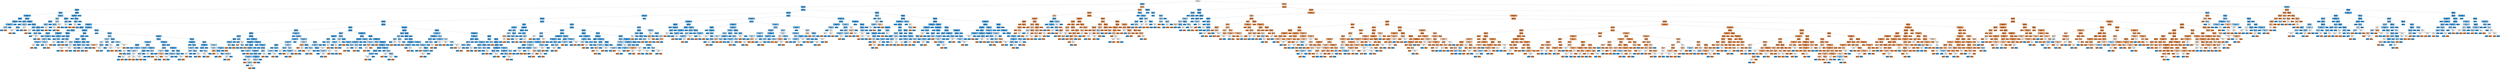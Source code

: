 digraph Tree {
node [shape=box, style="filled", color="black"] ;
0 [label="spore_print_color <= 2.5\ngini = 0.5\nsamples = 6499\nvalue = [3163, 3336]", fillcolor="#399de50d"] ;
1 [label="gill_size <= 0.5\ngini = 0.291\nsamples = 3139\nvalue = [554, 2585]", fillcolor="#399de5c8"] ;
0 -> 1 [labeldistance=2.5, labelangle=45, headlabel="True"] ;
2 [label="gill_color <= 0.5\ngini = 0.141\nsamples = 2664\nvalue = [204, 2460]", fillcolor="#399de5ea"] ;
1 -> 2 ;
3 [label="population <= 2.5\ngini = 0.087\nsamples = 264\nvalue = [12, 252]", fillcolor="#399de5f3"] ;
2 -> 3 ;
4 [label="habitat <= 1.0\ngini = 0.15\nsamples = 135\nvalue = [11, 124]", fillcolor="#399de5e8"] ;
3 -> 4 ;
5 [label="stalk_surface_above_ring <= 1.5\ngini = 0.107\nsamples = 106\nvalue = [6, 100]", fillcolor="#399de5f0"] ;
4 -> 5 ;
6 [label="cap_color <= 1.5\ngini = 0.046\nsamples = 42\nvalue = [1, 41]", fillcolor="#399de5f9"] ;
5 -> 6 ;
7 [label="spore_print_color <= 0.5\ngini = 0.124\nsamples = 15\nvalue = [1, 14]", fillcolor="#399de5ed"] ;
6 -> 7 ;
8 [label="stalk_surface_below_ring <= 1.5\ngini = 0.245\nsamples = 7\nvalue = [1, 6]", fillcolor="#399de5d4"] ;
7 -> 8 ;
9 [label="cap_surface <= 1.5\ngini = 0.444\nsamples = 3\nvalue = [1, 2]", fillcolor="#399de57f"] ;
8 -> 9 ;
10 [label="gini = 0.0\nsamples = 2\nvalue = [0, 2]", fillcolor="#399de5ff"] ;
9 -> 10 ;
11 [label="gini = 0.0\nsamples = 1\nvalue = [1, 0]", fillcolor="#e58139ff"] ;
9 -> 11 ;
12 [label="gini = 0.0\nsamples = 4\nvalue = [0, 4]", fillcolor="#399de5ff"] ;
8 -> 12 ;
13 [label="gini = 0.0\nsamples = 8\nvalue = [0, 8]", fillcolor="#399de5ff"] ;
7 -> 13 ;
14 [label="gini = 0.0\nsamples = 27\nvalue = [0, 27]", fillcolor="#399de5ff"] ;
6 -> 14 ;
15 [label="cap_surface <= 1.0\ngini = 0.144\nsamples = 64\nvalue = [5, 59]", fillcolor="#399de5e9"] ;
5 -> 15 ;
16 [label="cap_shape <= 2.5\ngini = 0.266\nsamples = 19\nvalue = [3, 16]", fillcolor="#399de5cf"] ;
15 -> 16 ;
17 [label="gini = 0.0\nsamples = 9\nvalue = [0, 9]", fillcolor="#399de5ff"] ;
16 -> 17 ;
18 [label="spore_print_color <= 0.5\ngini = 0.42\nsamples = 10\nvalue = [3, 7]", fillcolor="#399de592"] ;
16 -> 18 ;
19 [label="cap_color <= 1.5\ngini = 0.278\nsamples = 6\nvalue = [1, 5]", fillcolor="#399de5cc"] ;
18 -> 19 ;
20 [label="stalk_surface_below_ring <= 1.5\ngini = 0.5\nsamples = 2\nvalue = [1, 1]", fillcolor="#e5813900"] ;
19 -> 20 ;
21 [label="gini = 0.0\nsamples = 1\nvalue = [1, 0]", fillcolor="#e58139ff"] ;
20 -> 21 ;
22 [label="gini = 0.0\nsamples = 1\nvalue = [0, 1]", fillcolor="#399de5ff"] ;
20 -> 22 ;
23 [label="gini = 0.0\nsamples = 4\nvalue = [0, 4]", fillcolor="#399de5ff"] ;
19 -> 23 ;
24 [label="cap_color <= 5.5\ngini = 0.5\nsamples = 4\nvalue = [2, 2]", fillcolor="#e5813900"] ;
18 -> 24 ;
25 [label="gini = 0.0\nsamples = 2\nvalue = [0, 2]", fillcolor="#399de5ff"] ;
24 -> 25 ;
26 [label="gini = 0.0\nsamples = 2\nvalue = [2, 0]", fillcolor="#e58139ff"] ;
24 -> 26 ;
27 [label="spore_print_color <= 0.5\ngini = 0.085\nsamples = 45\nvalue = [2, 43]", fillcolor="#399de5f3"] ;
15 -> 27 ;
28 [label="gini = 0.0\nsamples = 23\nvalue = [0, 23]", fillcolor="#399de5ff"] ;
27 -> 28 ;
29 [label="cap_shape <= 1.0\ngini = 0.165\nsamples = 22\nvalue = [2, 20]", fillcolor="#399de5e6"] ;
27 -> 29 ;
30 [label="cap_color <= 8.5\ngini = 0.32\nsamples = 5\nvalue = [1, 4]", fillcolor="#399de5bf"] ;
29 -> 30 ;
31 [label="cap_surface <= 2.5\ngini = 0.5\nsamples = 2\nvalue = [1, 1]", fillcolor="#e5813900"] ;
30 -> 31 ;
32 [label="gini = 0.0\nsamples = 1\nvalue = [1, 0]", fillcolor="#e58139ff"] ;
31 -> 32 ;
33 [label="gini = 0.0\nsamples = 1\nvalue = [0, 1]", fillcolor="#399de5ff"] ;
31 -> 33 ;
34 [label="gini = 0.0\nsamples = 3\nvalue = [0, 3]", fillcolor="#399de5ff"] ;
30 -> 34 ;
35 [label="cap_color <= 5.5\ngini = 0.111\nsamples = 17\nvalue = [1, 16]", fillcolor="#399de5ef"] ;
29 -> 35 ;
36 [label="cap_shape <= 2.5\ngini = 0.219\nsamples = 8\nvalue = [1, 7]", fillcolor="#399de5db"] ;
35 -> 36 ;
37 [label="cap_color <= 1.5\ngini = 0.375\nsamples = 4\nvalue = [1, 3]", fillcolor="#399de5aa"] ;
36 -> 37 ;
38 [label="gini = 0.0\nsamples = 2\nvalue = [0, 2]", fillcolor="#399de5ff"] ;
37 -> 38 ;
39 [label="stalk_surface_below_ring <= 1.5\ngini = 0.5\nsamples = 2\nvalue = [1, 1]", fillcolor="#e5813900"] ;
37 -> 39 ;
40 [label="gini = 0.0\nsamples = 1\nvalue = [0, 1]", fillcolor="#399de5ff"] ;
39 -> 40 ;
41 [label="gini = 0.0\nsamples = 1\nvalue = [1, 0]", fillcolor="#e58139ff"] ;
39 -> 41 ;
42 [label="gini = 0.0\nsamples = 4\nvalue = [0, 4]", fillcolor="#399de5ff"] ;
36 -> 42 ;
43 [label="gini = 0.0\nsamples = 9\nvalue = [0, 9]", fillcolor="#399de5ff"] ;
35 -> 43 ;
44 [label="spore_print_color <= 0.5\ngini = 0.285\nsamples = 29\nvalue = [5, 24]", fillcolor="#399de5ca"] ;
4 -> 44 ;
45 [label="odor <= 0.5\ngini = 0.375\nsamples = 16\nvalue = [4, 12]", fillcolor="#399de5aa"] ;
44 -> 45 ;
46 [label="cap_shape <= 1.0\ngini = 0.219\nsamples = 8\nvalue = [1, 7]", fillcolor="#399de5db"] ;
45 -> 46 ;
47 [label="cap_surface <= 2.5\ngini = 0.375\nsamples = 4\nvalue = [1, 3]", fillcolor="#399de5aa"] ;
46 -> 47 ;
48 [label="gini = 0.0\nsamples = 2\nvalue = [0, 2]", fillcolor="#399de5ff"] ;
47 -> 48 ;
49 [label="cap_color <= 8.5\ngini = 0.5\nsamples = 2\nvalue = [1, 1]", fillcolor="#e5813900"] ;
47 -> 49 ;
50 [label="gini = 0.0\nsamples = 1\nvalue = [1, 0]", fillcolor="#e58139ff"] ;
49 -> 50 ;
51 [label="gini = 0.0\nsamples = 1\nvalue = [0, 1]", fillcolor="#399de5ff"] ;
49 -> 51 ;
52 [label="gini = 0.0\nsamples = 4\nvalue = [0, 4]", fillcolor="#399de5ff"] ;
46 -> 52 ;
53 [label="cap_shape <= 1.0\ngini = 0.469\nsamples = 8\nvalue = [3, 5]", fillcolor="#399de566"] ;
45 -> 53 ;
54 [label="cap_surface <= 2.5\ngini = 0.375\nsamples = 4\nvalue = [1, 3]", fillcolor="#399de5aa"] ;
53 -> 54 ;
55 [label="gini = 0.0\nsamples = 2\nvalue = [0, 2]", fillcolor="#399de5ff"] ;
54 -> 55 ;
56 [label="cap_color <= 8.5\ngini = 0.5\nsamples = 2\nvalue = [1, 1]", fillcolor="#e5813900"] ;
54 -> 56 ;
57 [label="gini = 0.0\nsamples = 1\nvalue = [0, 1]", fillcolor="#399de5ff"] ;
56 -> 57 ;
58 [label="gini = 0.0\nsamples = 1\nvalue = [1, 0]", fillcolor="#e58139ff"] ;
56 -> 58 ;
59 [label="cap_surface <= 2.5\ngini = 0.5\nsamples = 4\nvalue = [2, 2]", fillcolor="#e5813900"] ;
53 -> 59 ;
60 [label="gini = 0.0\nsamples = 2\nvalue = [2, 0]", fillcolor="#e58139ff"] ;
59 -> 60 ;
61 [label="gini = 0.0\nsamples = 2\nvalue = [0, 2]", fillcolor="#399de5ff"] ;
59 -> 61 ;
62 [label="cap_surface <= 2.5\ngini = 0.142\nsamples = 13\nvalue = [1, 12]", fillcolor="#399de5ea"] ;
44 -> 62 ;
63 [label="odor <= 0.5\ngini = 0.32\nsamples = 5\nvalue = [1, 4]", fillcolor="#399de5bf"] ;
62 -> 63 ;
64 [label="cap_shape <= 1.0\ngini = 0.5\nsamples = 2\nvalue = [1, 1]", fillcolor="#e5813900"] ;
63 -> 64 ;
65 [label="gini = 0.0\nsamples = 1\nvalue = [0, 1]", fillcolor="#399de5ff"] ;
64 -> 65 ;
66 [label="gini = 0.0\nsamples = 1\nvalue = [1, 0]", fillcolor="#e58139ff"] ;
64 -> 66 ;
67 [label="gini = 0.0\nsamples = 3\nvalue = [0, 3]", fillcolor="#399de5ff"] ;
63 -> 67 ;
68 [label="gini = 0.0\nsamples = 8\nvalue = [0, 8]", fillcolor="#399de5ff"] ;
62 -> 68 ;
69 [label="odor <= 0.5\ngini = 0.015\nsamples = 129\nvalue = [1, 128]", fillcolor="#399de5fd"] ;
3 -> 69 ;
70 [label="spore_print_color <= 0.5\ngini = 0.074\nsamples = 26\nvalue = [1, 25]", fillcolor="#399de5f5"] ;
69 -> 70 ;
71 [label="gini = 0.0\nsamples = 14\nvalue = [0, 14]", fillcolor="#399de5ff"] ;
70 -> 71 ;
72 [label="cap_color <= 8.5\ngini = 0.153\nsamples = 12\nvalue = [1, 11]", fillcolor="#399de5e8"] ;
70 -> 72 ;
73 [label="cap_shape <= 1.0\ngini = 0.32\nsamples = 5\nvalue = [1, 4]", fillcolor="#399de5bf"] ;
72 -> 73 ;
74 [label="habitat <= 1.0\ngini = 0.5\nsamples = 2\nvalue = [1, 1]", fillcolor="#e5813900"] ;
73 -> 74 ;
75 [label="gini = 0.0\nsamples = 1\nvalue = [1, 0]", fillcolor="#e58139ff"] ;
74 -> 75 ;
76 [label="gini = 0.0\nsamples = 1\nvalue = [0, 1]", fillcolor="#399de5ff"] ;
74 -> 76 ;
77 [label="gini = 0.0\nsamples = 3\nvalue = [0, 3]", fillcolor="#399de5ff"] ;
73 -> 77 ;
78 [label="gini = 0.0\nsamples = 7\nvalue = [0, 7]", fillcolor="#399de5ff"] ;
72 -> 78 ;
79 [label="gini = 0.0\nsamples = 103\nvalue = [0, 103]", fillcolor="#399de5ff"] ;
69 -> 79 ;
80 [label="gill_color <= 9.0\ngini = 0.147\nsamples = 2400\nvalue = [192, 2208]", fillcolor="#399de5e9"] ;
2 -> 80 ;
81 [label="gill_color <= 7.5\ngini = 0.156\nsamples = 1884\nvalue = [161, 1723]", fillcolor="#399de5e7"] ;
80 -> 81 ;
82 [label="spore_print_color <= 1.5\ngini = 0.146\nsamples = 1546\nvalue = [123, 1423]", fillcolor="#399de5e9"] ;
81 -> 82 ;
83 [label="cap_surface <= 2.5\ngini = 0.149\nsamples = 1520\nvalue = [123, 1397]", fillcolor="#399de5e9"] ;
82 -> 83 ;
84 [label="cap_color <= 1.5\ngini = 0.136\nsamples = 1155\nvalue = [85, 1070]", fillcolor="#399de5eb"] ;
83 -> 84 ;
85 [label="stalk_color_below_ring <= 4.0\ngini = 0.165\nsamples = 363\nvalue = [33, 330]", fillcolor="#399de5e6"] ;
84 -> 85 ;
86 [label="cap_shape <= 2.5\ngini = 0.079\nsamples = 73\nvalue = [3, 70]", fillcolor="#399de5f4"] ;
85 -> 86 ;
87 [label="gini = 0.0\nsamples = 32\nvalue = [0, 32]", fillcolor="#399de5ff"] ;
86 -> 87 ;
88 [label="population <= 4.5\ngini = 0.136\nsamples = 41\nvalue = [3, 38]", fillcolor="#399de5eb"] ;
86 -> 88 ;
89 [label="cap_surface <= 1.0\ngini = 0.188\nsamples = 19\nvalue = [2, 17]", fillcolor="#399de5e1"] ;
88 -> 89 ;
90 [label="gini = 0.0\nsamples = 8\nvalue = [0, 8]", fillcolor="#399de5ff"] ;
89 -> 90 ;
91 [label="stalk_color_above_ring <= 6.0\ngini = 0.298\nsamples = 11\nvalue = [2, 9]", fillcolor="#399de5c6"] ;
89 -> 91 ;
92 [label="spore_print_color <= 0.5\ngini = 0.408\nsamples = 7\nvalue = [2, 5]", fillcolor="#399de599"] ;
91 -> 92 ;
93 [label="stalk_color_above_ring <= 4.0\ngini = 0.375\nsamples = 4\nvalue = [1, 3]", fillcolor="#399de5aa"] ;
92 -> 93 ;
94 [label="gill_color <= 4.0\ngini = 0.5\nsamples = 2\nvalue = [1, 1]", fillcolor="#e5813900"] ;
93 -> 94 ;
95 [label="gini = 0.0\nsamples = 1\nvalue = [1, 0]", fillcolor="#e58139ff"] ;
94 -> 95 ;
96 [label="gini = 0.0\nsamples = 1\nvalue = [0, 1]", fillcolor="#399de5ff"] ;
94 -> 96 ;
97 [label="gini = 0.0\nsamples = 2\nvalue = [0, 2]", fillcolor="#399de5ff"] ;
93 -> 97 ;
98 [label="stalk_color_above_ring <= 4.0\ngini = 0.444\nsamples = 3\nvalue = [1, 2]", fillcolor="#399de57f"] ;
92 -> 98 ;
99 [label="gini = 0.0\nsamples = 1\nvalue = [0, 1]", fillcolor="#399de5ff"] ;
98 -> 99 ;
100 [label="gill_color <= 4.0\ngini = 0.5\nsamples = 2\nvalue = [1, 1]", fillcolor="#e5813900"] ;
98 -> 100 ;
101 [label="gini = 0.0\nsamples = 1\nvalue = [0, 1]", fillcolor="#399de5ff"] ;
100 -> 101 ;
102 [label="gini = 0.0\nsamples = 1\nvalue = [1, 0]", fillcolor="#e58139ff"] ;
100 -> 102 ;
103 [label="gini = 0.0\nsamples = 4\nvalue = [0, 4]", fillcolor="#399de5ff"] ;
91 -> 103 ;
104 [label="stalk_color_above_ring <= 6.0\ngini = 0.087\nsamples = 22\nvalue = [1, 21]", fillcolor="#399de5f3"] ;
88 -> 104 ;
105 [label="gini = 0.0\nsamples = 14\nvalue = [0, 14]", fillcolor="#399de5ff"] ;
104 -> 105 ;
106 [label="spore_print_color <= 0.5\ngini = 0.219\nsamples = 8\nvalue = [1, 7]", fillcolor="#399de5db"] ;
104 -> 106 ;
107 [label="gini = 0.0\nsamples = 4\nvalue = [0, 4]", fillcolor="#399de5ff"] ;
106 -> 107 ;
108 [label="gill_color <= 4.0\ngini = 0.375\nsamples = 4\nvalue = [1, 3]", fillcolor="#399de5aa"] ;
106 -> 108 ;
109 [label="cap_surface <= 1.0\ngini = 0.5\nsamples = 2\nvalue = [1, 1]", fillcolor="#e5813900"] ;
108 -> 109 ;
110 [label="gini = 0.0\nsamples = 1\nvalue = [1, 0]", fillcolor="#e58139ff"] ;
109 -> 110 ;
111 [label="gini = 0.0\nsamples = 1\nvalue = [0, 1]", fillcolor="#399de5ff"] ;
109 -> 111 ;
112 [label="gini = 0.0\nsamples = 2\nvalue = [0, 2]", fillcolor="#399de5ff"] ;
108 -> 112 ;
113 [label="stalk_surface_below_ring <= 2.0\ngini = 0.185\nsamples = 290\nvalue = [30, 260]", fillcolor="#399de5e2"] ;
85 -> 113 ;
114 [label="spore_print_color <= 0.5\ngini = 0.102\nsamples = 93\nvalue = [5, 88]", fillcolor="#399de5f1"] ;
113 -> 114 ;
115 [label="population <= 4.0\ngini = 0.043\nsamples = 45\nvalue = [1, 44]", fillcolor="#399de5f9"] ;
114 -> 115 ;
116 [label="gini = 0.0\nsamples = 34\nvalue = [0, 34]", fillcolor="#399de5ff"] ;
115 -> 116 ;
117 [label="gill_color <= 4.0\ngini = 0.165\nsamples = 11\nvalue = [1, 10]", fillcolor="#399de5e6"] ;
115 -> 117 ;
118 [label="gini = 0.0\nsamples = 6\nvalue = [0, 6]", fillcolor="#399de5ff"] ;
117 -> 118 ;
119 [label="habitat <= 1.5\ngini = 0.32\nsamples = 5\nvalue = [1, 4]", fillcolor="#399de5bf"] ;
117 -> 119 ;
120 [label="gini = 0.0\nsamples = 3\nvalue = [0, 3]", fillcolor="#399de5ff"] ;
119 -> 120 ;
121 [label="cap_shape <= 2.5\ngini = 0.5\nsamples = 2\nvalue = [1, 1]", fillcolor="#e5813900"] ;
119 -> 121 ;
122 [label="gini = 0.0\nsamples = 1\nvalue = [0, 1]", fillcolor="#399de5ff"] ;
121 -> 122 ;
123 [label="gini = 0.0\nsamples = 1\nvalue = [1, 0]", fillcolor="#e58139ff"] ;
121 -> 123 ;
124 [label="habitat <= 1.5\ngini = 0.153\nsamples = 48\nvalue = [4, 44]", fillcolor="#399de5e8"] ;
114 -> 124 ;
125 [label="cap_shape <= 2.5\ngini = 0.198\nsamples = 36\nvalue = [4, 32]", fillcolor="#399de5df"] ;
124 -> 125 ;
126 [label="population <= 1.5\ngini = 0.278\nsamples = 18\nvalue = [3, 15]", fillcolor="#399de5cc"] ;
125 -> 126 ;
127 [label="gill_color <= 2.0\ngini = 0.444\nsamples = 6\nvalue = [2, 4]", fillcolor="#399de57f"] ;
126 -> 127 ;
128 [label="gini = 0.0\nsamples = 2\nvalue = [0, 2]", fillcolor="#399de5ff"] ;
127 -> 128 ;
129 [label="gill_color <= 5.0\ngini = 0.5\nsamples = 4\nvalue = [2, 2]", fillcolor="#e5813900"] ;
127 -> 129 ;
130 [label="stalk_surface_above_ring <= 1.5\ngini = 0.5\nsamples = 2\nvalue = [1, 1]", fillcolor="#e5813900"] ;
129 -> 130 ;
131 [label="gini = 0.0\nsamples = 1\nvalue = [0, 1]", fillcolor="#399de5ff"] ;
130 -> 131 ;
132 [label="gini = 0.0\nsamples = 1\nvalue = [1, 0]", fillcolor="#e58139ff"] ;
130 -> 132 ;
133 [label="stalk_surface_above_ring <= 1.5\ngini = 0.5\nsamples = 2\nvalue = [1, 1]", fillcolor="#e5813900"] ;
129 -> 133 ;
134 [label="gini = 0.0\nsamples = 1\nvalue = [1, 0]", fillcolor="#e58139ff"] ;
133 -> 134 ;
135 [label="gini = 0.0\nsamples = 1\nvalue = [0, 1]", fillcolor="#399de5ff"] ;
133 -> 135 ;
136 [label="stalk_surface_below_ring <= 0.5\ngini = 0.153\nsamples = 12\nvalue = [1, 11]", fillcolor="#399de5e8"] ;
126 -> 136 ;
137 [label="gini = 0.0\nsamples = 6\nvalue = [0, 6]", fillcolor="#399de5ff"] ;
136 -> 137 ;
138 [label="population <= 4.0\ngini = 0.278\nsamples = 6\nvalue = [1, 5]", fillcolor="#399de5cc"] ;
136 -> 138 ;
139 [label="odor <= 0.5\ngini = 0.444\nsamples = 3\nvalue = [1, 2]", fillcolor="#399de57f"] ;
138 -> 139 ;
140 [label="gini = 0.0\nsamples = 2\nvalue = [0, 2]", fillcolor="#399de5ff"] ;
139 -> 140 ;
141 [label="gini = 0.0\nsamples = 1\nvalue = [1, 0]", fillcolor="#e58139ff"] ;
139 -> 141 ;
142 [label="gini = 0.0\nsamples = 3\nvalue = [0, 3]", fillcolor="#399de5ff"] ;
138 -> 142 ;
143 [label="stalk_shape <= 0.5\ngini = 0.105\nsamples = 18\nvalue = [1, 17]", fillcolor="#399de5f0"] ;
125 -> 143 ;
144 [label="gill_color <= 4.0\ngini = 0.245\nsamples = 7\nvalue = [1, 6]", fillcolor="#399de5d4"] ;
143 -> 144 ;
145 [label="population <= 4.0\ngini = 0.444\nsamples = 3\nvalue = [1, 2]", fillcolor="#399de57f"] ;
144 -> 145 ;
146 [label="odor <= 0.5\ngini = 0.5\nsamples = 2\nvalue = [1, 1]", fillcolor="#e5813900"] ;
145 -> 146 ;
147 [label="gini = 0.0\nsamples = 1\nvalue = [0, 1]", fillcolor="#399de5ff"] ;
146 -> 147 ;
148 [label="gini = 0.0\nsamples = 1\nvalue = [1, 0]", fillcolor="#e58139ff"] ;
146 -> 148 ;
149 [label="gini = 0.0\nsamples = 1\nvalue = [0, 1]", fillcolor="#399de5ff"] ;
145 -> 149 ;
150 [label="gini = 0.0\nsamples = 4\nvalue = [0, 4]", fillcolor="#399de5ff"] ;
144 -> 150 ;
151 [label="gini = 0.0\nsamples = 11\nvalue = [0, 11]", fillcolor="#399de5ff"] ;
143 -> 151 ;
152 [label="gini = 0.0\nsamples = 12\nvalue = [0, 12]", fillcolor="#399de5ff"] ;
124 -> 152 ;
153 [label="population <= 1.5\ngini = 0.222\nsamples = 197\nvalue = [25, 172]", fillcolor="#399de5da"] ;
113 -> 153 ;
154 [label="gini = 0.0\nsamples = 20\nvalue = [0, 20]", fillcolor="#399de5ff"] ;
153 -> 154 ;
155 [label="population <= 3.5\ngini = 0.243\nsamples = 177\nvalue = [25, 152]", fillcolor="#399de5d5"] ;
153 -> 155 ;
156 [label="gill_color <= 5.0\ngini = 0.408\nsamples = 21\nvalue = [6, 15]", fillcolor="#399de599"] ;
155 -> 156 ;
157 [label="spore_print_color <= 0.5\ngini = 0.459\nsamples = 14\nvalue = [5, 9]", fillcolor="#399de571"] ;
156 -> 157 ;
158 [label="gill_color <= 2.0\ngini = 0.49\nsamples = 7\nvalue = [3, 4]", fillcolor="#399de540"] ;
157 -> 158 ;
159 [label="stalk_surface_above_ring <= 1.5\ngini = 0.444\nsamples = 3\nvalue = [2, 1]", fillcolor="#e581397f"] ;
158 -> 159 ;
160 [label="gini = 0.0\nsamples = 1\nvalue = [0, 1]", fillcolor="#399de5ff"] ;
159 -> 160 ;
161 [label="gini = 0.0\nsamples = 2\nvalue = [2, 0]", fillcolor="#e58139ff"] ;
159 -> 161 ;
162 [label="cap_shape <= 2.5\ngini = 0.375\nsamples = 4\nvalue = [1, 3]", fillcolor="#399de5aa"] ;
158 -> 162 ;
163 [label="stalk_surface_above_ring <= 1.5\ngini = 0.5\nsamples = 2\nvalue = [1, 1]", fillcolor="#e5813900"] ;
162 -> 163 ;
164 [label="gini = 0.0\nsamples = 1\nvalue = [1, 0]", fillcolor="#e58139ff"] ;
163 -> 164 ;
165 [label="gini = 0.0\nsamples = 1\nvalue = [0, 1]", fillcolor="#399de5ff"] ;
163 -> 165 ;
166 [label="gini = 0.0\nsamples = 2\nvalue = [0, 2]", fillcolor="#399de5ff"] ;
162 -> 166 ;
167 [label="gill_color <= 2.0\ngini = 0.408\nsamples = 7\nvalue = [2, 5]", fillcolor="#399de599"] ;
157 -> 167 ;
168 [label="gini = 0.0\nsamples = 3\nvalue = [0, 3]", fillcolor="#399de5ff"] ;
167 -> 168 ;
169 [label="cap_shape <= 2.5\ngini = 0.5\nsamples = 4\nvalue = [2, 2]", fillcolor="#e5813900"] ;
167 -> 169 ;
170 [label="stalk_surface_above_ring <= 1.5\ngini = 0.5\nsamples = 2\nvalue = [1, 1]", fillcolor="#e5813900"] ;
169 -> 170 ;
171 [label="gini = 0.0\nsamples = 1\nvalue = [0, 1]", fillcolor="#399de5ff"] ;
170 -> 171 ;
172 [label="gini = 0.0\nsamples = 1\nvalue = [1, 0]", fillcolor="#e58139ff"] ;
170 -> 172 ;
173 [label="stalk_surface_above_ring <= 1.5\ngini = 0.5\nsamples = 2\nvalue = [1, 1]", fillcolor="#e5813900"] ;
169 -> 173 ;
174 [label="gini = 0.0\nsamples = 1\nvalue = [1, 0]", fillcolor="#e58139ff"] ;
173 -> 174 ;
175 [label="gini = 0.0\nsamples = 1\nvalue = [0, 1]", fillcolor="#399de5ff"] ;
173 -> 175 ;
176 [label="cap_shape <= 2.5\ngini = 0.245\nsamples = 7\nvalue = [1, 6]", fillcolor="#399de5d4"] ;
156 -> 176 ;
177 [label="gini = 0.0\nsamples = 4\nvalue = [0, 4]", fillcolor="#399de5ff"] ;
176 -> 177 ;
178 [label="spore_print_color <= 0.5\ngini = 0.444\nsamples = 3\nvalue = [1, 2]", fillcolor="#399de57f"] ;
176 -> 178 ;
179 [label="gini = 0.0\nsamples = 1\nvalue = [0, 1]", fillcolor="#399de5ff"] ;
178 -> 179 ;
180 [label="stalk_surface_above_ring <= 1.5\ngini = 0.5\nsamples = 2\nvalue = [1, 1]", fillcolor="#e5813900"] ;
178 -> 180 ;
181 [label="gini = 0.0\nsamples = 1\nvalue = [1, 0]", fillcolor="#e58139ff"] ;
180 -> 181 ;
182 [label="gini = 0.0\nsamples = 1\nvalue = [0, 1]", fillcolor="#399de5ff"] ;
180 -> 182 ;
183 [label="spore_print_color <= 0.5\ngini = 0.214\nsamples = 156\nvalue = [19, 137]", fillcolor="#399de5dc"] ;
155 -> 183 ;
184 [label="cap_surface <= 1.0\ngini = 0.237\nsamples = 80\nvalue = [11, 69]", fillcolor="#399de5d6"] ;
183 -> 184 ;
185 [label="stalk_color_above_ring <= 4.0\ngini = 0.289\nsamples = 40\nvalue = [7, 33]", fillcolor="#399de5c9"] ;
184 -> 185 ;
186 [label="population <= 4.5\ngini = 0.165\nsamples = 11\nvalue = [1, 10]", fillcolor="#399de5e6"] ;
185 -> 186 ;
187 [label="gini = 0.0\nsamples = 7\nvalue = [0, 7]", fillcolor="#399de5ff"] ;
186 -> 187 ;
188 [label="stalk_color_below_ring <= 6.0\ngini = 0.375\nsamples = 4\nvalue = [1, 3]", fillcolor="#399de5aa"] ;
186 -> 188 ;
189 [label="cap_shape <= 2.5\ngini = 0.5\nsamples = 2\nvalue = [1, 1]", fillcolor="#e5813900"] ;
188 -> 189 ;
190 [label="gini = 0.0\nsamples = 1\nvalue = [1, 0]", fillcolor="#e58139ff"] ;
189 -> 190 ;
191 [label="gini = 0.0\nsamples = 1\nvalue = [0, 1]", fillcolor="#399de5ff"] ;
189 -> 191 ;
192 [label="gini = 0.0\nsamples = 2\nvalue = [0, 2]", fillcolor="#399de5ff"] ;
188 -> 192 ;
193 [label="population <= 4.5\ngini = 0.328\nsamples = 29\nvalue = [6, 23]", fillcolor="#399de5bc"] ;
185 -> 193 ;
194 [label="stalk_color_below_ring <= 6.0\ngini = 0.391\nsamples = 15\nvalue = [4, 11]", fillcolor="#399de5a2"] ;
193 -> 194 ;
195 [label="stalk_color_above_ring <= 6.0\ngini = 0.469\nsamples = 8\nvalue = [3, 5]", fillcolor="#399de566"] ;
194 -> 195 ;
196 [label="cap_shape <= 2.5\ngini = 0.375\nsamples = 4\nvalue = [1, 3]", fillcolor="#399de5aa"] ;
195 -> 196 ;
197 [label="gini = 0.0\nsamples = 2\nvalue = [0, 2]", fillcolor="#399de5ff"] ;
196 -> 197 ;
198 [label="gill_color <= 4.0\ngini = 0.5\nsamples = 2\nvalue = [1, 1]", fillcolor="#e5813900"] ;
196 -> 198 ;
199 [label="gini = 0.0\nsamples = 1\nvalue = [0, 1]", fillcolor="#399de5ff"] ;
198 -> 199 ;
200 [label="gini = 0.0\nsamples = 1\nvalue = [1, 0]", fillcolor="#e58139ff"] ;
198 -> 200 ;
201 [label="cap_shape <= 2.5\ngini = 0.5\nsamples = 4\nvalue = [2, 2]", fillcolor="#e5813900"] ;
195 -> 201 ;
202 [label="gill_color <= 4.0\ngini = 0.5\nsamples = 2\nvalue = [1, 1]", fillcolor="#e5813900"] ;
201 -> 202 ;
203 [label="gini = 0.0\nsamples = 1\nvalue = [0, 1]", fillcolor="#399de5ff"] ;
202 -> 203 ;
204 [label="gini = 0.0\nsamples = 1\nvalue = [1, 0]", fillcolor="#e58139ff"] ;
202 -> 204 ;
205 [label="gill_color <= 4.0\ngini = 0.5\nsamples = 2\nvalue = [1, 1]", fillcolor="#e5813900"] ;
201 -> 205 ;
206 [label="gini = 0.0\nsamples = 1\nvalue = [1, 0]", fillcolor="#e58139ff"] ;
205 -> 206 ;
207 [label="gini = 0.0\nsamples = 1\nvalue = [0, 1]", fillcolor="#399de5ff"] ;
205 -> 207 ;
208 [label="cap_shape <= 2.5\ngini = 0.245\nsamples = 7\nvalue = [1, 6]", fillcolor="#399de5d4"] ;
194 -> 208 ;
209 [label="gill_color <= 4.0\ngini = 0.444\nsamples = 3\nvalue = [1, 2]", fillcolor="#399de57f"] ;
208 -> 209 ;
210 [label="stalk_color_above_ring <= 6.0\ngini = 0.5\nsamples = 2\nvalue = [1, 1]", fillcolor="#e5813900"] ;
209 -> 210 ;
211 [label="gini = 0.0\nsamples = 1\nvalue = [1, 0]", fillcolor="#e58139ff"] ;
210 -> 211 ;
212 [label="gini = 0.0\nsamples = 1\nvalue = [0, 1]", fillcolor="#399de5ff"] ;
210 -> 212 ;
213 [label="gini = 0.0\nsamples = 1\nvalue = [0, 1]", fillcolor="#399de5ff"] ;
209 -> 213 ;
214 [label="gini = 0.0\nsamples = 4\nvalue = [0, 4]", fillcolor="#399de5ff"] ;
208 -> 214 ;
215 [label="stalk_color_below_ring <= 6.0\ngini = 0.245\nsamples = 14\nvalue = [2, 12]", fillcolor="#399de5d4"] ;
193 -> 215 ;
216 [label="gini = 0.0\nsamples = 8\nvalue = [0, 8]", fillcolor="#399de5ff"] ;
215 -> 216 ;
217 [label="gill_color <= 4.0\ngini = 0.444\nsamples = 6\nvalue = [2, 4]", fillcolor="#399de57f"] ;
215 -> 217 ;
218 [label="cap_shape <= 2.5\ngini = 0.5\nsamples = 4\nvalue = [2, 2]", fillcolor="#e5813900"] ;
217 -> 218 ;
219 [label="gini = 0.0\nsamples = 2\nvalue = [0, 2]", fillcolor="#399de5ff"] ;
218 -> 219 ;
220 [label="gini = 0.0\nsamples = 2\nvalue = [2, 0]", fillcolor="#e58139ff"] ;
218 -> 220 ;
221 [label="gini = 0.0\nsamples = 2\nvalue = [0, 2]", fillcolor="#399de5ff"] ;
217 -> 221 ;
222 [label="stalk_color_above_ring <= 6.0\ngini = 0.18\nsamples = 40\nvalue = [4, 36]", fillcolor="#399de5e3"] ;
184 -> 222 ;
223 [label="population <= 4.5\ngini = 0.245\nsamples = 28\nvalue = [4, 24]", fillcolor="#399de5d4"] ;
222 -> 223 ;
224 [label="cap_shape <= 2.5\ngini = 0.355\nsamples = 13\nvalue = [3, 10]", fillcolor="#399de5b3"] ;
223 -> 224 ;
225 [label="stalk_color_below_ring <= 6.0\ngini = 0.48\nsamples = 5\nvalue = [2, 3]", fillcolor="#399de555"] ;
224 -> 225 ;
226 [label="gini = 0.0\nsamples = 2\nvalue = [0, 2]", fillcolor="#399de5ff"] ;
225 -> 226 ;
227 [label="stalk_color_above_ring <= 4.0\ngini = 0.444\nsamples = 3\nvalue = [2, 1]", fillcolor="#e581397f"] ;
225 -> 227 ;
228 [label="gill_color <= 4.0\ngini = 0.5\nsamples = 2\nvalue = [1, 1]", fillcolor="#e5813900"] ;
227 -> 228 ;
229 [label="gini = 0.0\nsamples = 1\nvalue = [1, 0]", fillcolor="#e58139ff"] ;
228 -> 229 ;
230 [label="gini = 0.0\nsamples = 1\nvalue = [0, 1]", fillcolor="#399de5ff"] ;
228 -> 230 ;
231 [label="gini = 0.0\nsamples = 1\nvalue = [1, 0]", fillcolor="#e58139ff"] ;
227 -> 231 ;
232 [label="gill_color <= 4.0\ngini = 0.219\nsamples = 8\nvalue = [1, 7]", fillcolor="#399de5db"] ;
224 -> 232 ;
233 [label="gini = 0.0\nsamples = 4\nvalue = [0, 4]", fillcolor="#399de5ff"] ;
232 -> 233 ;
234 [label="stalk_color_above_ring <= 4.0\ngini = 0.375\nsamples = 4\nvalue = [1, 3]", fillcolor="#399de5aa"] ;
232 -> 234 ;
235 [label="stalk_color_below_ring <= 6.0\ngini = 0.5\nsamples = 2\nvalue = [1, 1]", fillcolor="#e5813900"] ;
234 -> 235 ;
236 [label="gini = 0.0\nsamples = 1\nvalue = [1, 0]", fillcolor="#e58139ff"] ;
235 -> 236 ;
237 [label="gini = 0.0\nsamples = 1\nvalue = [0, 1]", fillcolor="#399de5ff"] ;
235 -> 237 ;
238 [label="gini = 0.0\nsamples = 2\nvalue = [0, 2]", fillcolor="#399de5ff"] ;
234 -> 238 ;
239 [label="stalk_color_above_ring <= 4.0\ngini = 0.124\nsamples = 15\nvalue = [1, 14]", fillcolor="#399de5ed"] ;
223 -> 239 ;
240 [label="gini = 0.0\nsamples = 8\nvalue = [0, 8]", fillcolor="#399de5ff"] ;
239 -> 240 ;
241 [label="gill_color <= 4.0\ngini = 0.245\nsamples = 7\nvalue = [1, 6]", fillcolor="#399de5d4"] ;
239 -> 241 ;
242 [label="cap_shape <= 2.5\ngini = 0.375\nsamples = 4\nvalue = [1, 3]", fillcolor="#399de5aa"] ;
241 -> 242 ;
243 [label="gini = 0.0\nsamples = 2\nvalue = [0, 2]", fillcolor="#399de5ff"] ;
242 -> 243 ;
244 [label="stalk_color_below_ring <= 6.0\ngini = 0.5\nsamples = 2\nvalue = [1, 1]", fillcolor="#e5813900"] ;
242 -> 244 ;
245 [label="gini = 0.0\nsamples = 1\nvalue = [0, 1]", fillcolor="#399de5ff"] ;
244 -> 245 ;
246 [label="gini = 0.0\nsamples = 1\nvalue = [1, 0]", fillcolor="#e58139ff"] ;
244 -> 246 ;
247 [label="gini = 0.0\nsamples = 3\nvalue = [0, 3]", fillcolor="#399de5ff"] ;
241 -> 247 ;
248 [label="gini = 0.0\nsamples = 12\nvalue = [0, 12]", fillcolor="#399de5ff"] ;
222 -> 248 ;
249 [label="cap_surface <= 1.0\ngini = 0.188\nsamples = 76\nvalue = [8, 68]", fillcolor="#399de5e1"] ;
183 -> 249 ;
250 [label="stalk_color_above_ring <= 6.0\ngini = 0.095\nsamples = 40\nvalue = [2, 38]", fillcolor="#399de5f2"] ;
249 -> 250 ;
251 [label="gini = 0.0\nsamples = 29\nvalue = [0, 29]", fillcolor="#399de5ff"] ;
250 -> 251 ;
252 [label="gill_color <= 4.0\ngini = 0.298\nsamples = 11\nvalue = [2, 9]", fillcolor="#399de5c6"] ;
250 -> 252 ;
253 [label="stalk_color_below_ring <= 6.0\ngini = 0.408\nsamples = 7\nvalue = [2, 5]", fillcolor="#399de599"] ;
252 -> 253 ;
254 [label="cap_shape <= 2.5\ngini = 0.444\nsamples = 3\nvalue = [1, 2]", fillcolor="#399de57f"] ;
253 -> 254 ;
255 [label="population <= 4.5\ngini = 0.5\nsamples = 2\nvalue = [1, 1]", fillcolor="#e5813900"] ;
254 -> 255 ;
256 [label="gini = 0.0\nsamples = 1\nvalue = [1, 0]", fillcolor="#e58139ff"] ;
255 -> 256 ;
257 [label="gini = 0.0\nsamples = 1\nvalue = [0, 1]", fillcolor="#399de5ff"] ;
255 -> 257 ;
258 [label="gini = 0.0\nsamples = 1\nvalue = [0, 1]", fillcolor="#399de5ff"] ;
254 -> 258 ;
259 [label="population <= 4.5\ngini = 0.375\nsamples = 4\nvalue = [1, 3]", fillcolor="#399de5aa"] ;
253 -> 259 ;
260 [label="gini = 0.0\nsamples = 2\nvalue = [0, 2]", fillcolor="#399de5ff"] ;
259 -> 260 ;
261 [label="cap_shape <= 2.5\ngini = 0.5\nsamples = 2\nvalue = [1, 1]", fillcolor="#e5813900"] ;
259 -> 261 ;
262 [label="gini = 0.0\nsamples = 1\nvalue = [0, 1]", fillcolor="#399de5ff"] ;
261 -> 262 ;
263 [label="gini = 0.0\nsamples = 1\nvalue = [1, 0]", fillcolor="#e58139ff"] ;
261 -> 263 ;
264 [label="gini = 0.0\nsamples = 4\nvalue = [0, 4]", fillcolor="#399de5ff"] ;
252 -> 264 ;
265 [label="gill_color <= 4.0\ngini = 0.278\nsamples = 36\nvalue = [6, 30]", fillcolor="#399de5cc"] ;
249 -> 265 ;
266 [label="stalk_color_above_ring <= 4.0\ngini = 0.091\nsamples = 21\nvalue = [1, 20]", fillcolor="#399de5f2"] ;
265 -> 266 ;
267 [label="population <= 4.5\ngini = 0.245\nsamples = 7\nvalue = [1, 6]", fillcolor="#399de5d4"] ;
266 -> 267 ;
268 [label="gini = 0.0\nsamples = 4\nvalue = [0, 4]", fillcolor="#399de5ff"] ;
267 -> 268 ;
269 [label="cap_shape <= 2.5\ngini = 0.444\nsamples = 3\nvalue = [1, 2]", fillcolor="#399de57f"] ;
267 -> 269 ;
270 [label="stalk_color_below_ring <= 6.0\ngini = 0.5\nsamples = 2\nvalue = [1, 1]", fillcolor="#e5813900"] ;
269 -> 270 ;
271 [label="gini = 0.0\nsamples = 1\nvalue = [0, 1]", fillcolor="#399de5ff"] ;
270 -> 271 ;
272 [label="gini = 0.0\nsamples = 1\nvalue = [1, 0]", fillcolor="#e58139ff"] ;
270 -> 272 ;
273 [label="gini = 0.0\nsamples = 1\nvalue = [0, 1]", fillcolor="#399de5ff"] ;
269 -> 273 ;
274 [label="gini = 0.0\nsamples = 14\nvalue = [0, 14]", fillcolor="#399de5ff"] ;
266 -> 274 ;
275 [label="stalk_color_below_ring <= 6.0\ngini = 0.444\nsamples = 15\nvalue = [5, 10]", fillcolor="#399de57f"] ;
265 -> 275 ;
276 [label="stalk_color_above_ring <= 4.0\ngini = 0.48\nsamples = 10\nvalue = [4, 6]", fillcolor="#399de555"] ;
275 -> 276 ;
277 [label="population <= 4.5\ngini = 0.375\nsamples = 4\nvalue = [3, 1]", fillcolor="#e58139aa"] ;
276 -> 277 ;
278 [label="gini = 0.0\nsamples = 2\nvalue = [2, 0]", fillcolor="#e58139ff"] ;
277 -> 278 ;
279 [label="cap_shape <= 2.5\ngini = 0.5\nsamples = 2\nvalue = [1, 1]", fillcolor="#e5813900"] ;
277 -> 279 ;
280 [label="gini = 0.0\nsamples = 1\nvalue = [0, 1]", fillcolor="#399de5ff"] ;
279 -> 280 ;
281 [label="gini = 0.0\nsamples = 1\nvalue = [1, 0]", fillcolor="#e58139ff"] ;
279 -> 281 ;
282 [label="population <= 4.5\ngini = 0.278\nsamples = 6\nvalue = [1, 5]", fillcolor="#399de5cc"] ;
276 -> 282 ;
283 [label="gini = 0.0\nsamples = 3\nvalue = [0, 3]", fillcolor="#399de5ff"] ;
282 -> 283 ;
284 [label="stalk_color_above_ring <= 6.0\ngini = 0.444\nsamples = 3\nvalue = [1, 2]", fillcolor="#399de57f"] ;
282 -> 284 ;
285 [label="cap_shape <= 2.5\ngini = 0.5\nsamples = 2\nvalue = [1, 1]", fillcolor="#e5813900"] ;
284 -> 285 ;
286 [label="gini = 0.0\nsamples = 1\nvalue = [0, 1]", fillcolor="#399de5ff"] ;
285 -> 286 ;
287 [label="gini = 0.0\nsamples = 1\nvalue = [1, 0]", fillcolor="#e58139ff"] ;
285 -> 287 ;
288 [label="gini = 0.0\nsamples = 1\nvalue = [0, 1]", fillcolor="#399de5ff"] ;
284 -> 288 ;
289 [label="stalk_color_above_ring <= 6.0\ngini = 0.32\nsamples = 5\nvalue = [1, 4]", fillcolor="#399de5bf"] ;
275 -> 289 ;
290 [label="gini = 0.0\nsamples = 4\nvalue = [0, 4]", fillcolor="#399de5ff"] ;
289 -> 290 ;
291 [label="gini = 0.0\nsamples = 1\nvalue = [1, 0]", fillcolor="#e58139ff"] ;
289 -> 291 ;
292 [label="cap_shape <= 2.5\ngini = 0.123\nsamples = 792\nvalue = [52, 740]", fillcolor="#399de5ed"] ;
84 -> 292 ;
293 [label="gill_color <= 2.0\ngini = 0.142\nsamples = 442\nvalue = [34, 408]", fillcolor="#399de5ea"] ;
292 -> 293 ;
294 [label="population <= 4.5\ngini = 0.185\nsamples = 213\nvalue = [22, 191]", fillcolor="#399de5e2"] ;
293 -> 294 ;
295 [label="cap_shape <= 1.0\ngini = 0.128\nsamples = 145\nvalue = [10, 135]", fillcolor="#399de5ec"] ;
294 -> 295 ;
296 [label="population <= 2.5\ngini = 0.26\nsamples = 26\nvalue = [4, 22]", fillcolor="#399de5d1"] ;
295 -> 296 ;
297 [label="odor <= 0.5\ngini = 0.142\nsamples = 13\nvalue = [1, 12]", fillcolor="#399de5ea"] ;
296 -> 297 ;
298 [label="spore_print_color <= 0.5\ngini = 0.278\nsamples = 6\nvalue = [1, 5]", fillcolor="#399de5cc"] ;
297 -> 298 ;
299 [label="habitat <= 1.0\ngini = 0.444\nsamples = 3\nvalue = [1, 2]", fillcolor="#399de57f"] ;
298 -> 299 ;
300 [label="gini = 0.0\nsamples = 1\nvalue = [1, 0]", fillcolor="#e58139ff"] ;
299 -> 300 ;
301 [label="gini = 0.0\nsamples = 2\nvalue = [0, 2]", fillcolor="#399de5ff"] ;
299 -> 301 ;
302 [label="gini = 0.0\nsamples = 3\nvalue = [0, 3]", fillcolor="#399de5ff"] ;
298 -> 302 ;
303 [label="gini = 0.0\nsamples = 7\nvalue = [0, 7]", fillcolor="#399de5ff"] ;
297 -> 303 ;
304 [label="odor <= 0.5\ngini = 0.355\nsamples = 13\nvalue = [3, 10]", fillcolor="#399de5b3"] ;
296 -> 304 ;
305 [label="gini = 0.0\nsamples = 7\nvalue = [0, 7]", fillcolor="#399de5ff"] ;
304 -> 305 ;
306 [label="cap_color <= 8.5\ngini = 0.5\nsamples = 6\nvalue = [3, 3]", fillcolor="#e5813900"] ;
304 -> 306 ;
307 [label="habitat <= 1.0\ngini = 0.444\nsamples = 3\nvalue = [2, 1]", fillcolor="#e581397f"] ;
306 -> 307 ;
308 [label="gini = 0.0\nsamples = 2\nvalue = [2, 0]", fillcolor="#e58139ff"] ;
307 -> 308 ;
309 [label="gini = 0.0\nsamples = 1\nvalue = [0, 1]", fillcolor="#399de5ff"] ;
307 -> 309 ;
310 [label="habitat <= 1.0\ngini = 0.444\nsamples = 3\nvalue = [1, 2]", fillcolor="#399de57f"] ;
306 -> 310 ;
311 [label="gini = 0.0\nsamples = 2\nvalue = [0, 2]", fillcolor="#399de5ff"] ;
310 -> 311 ;
312 [label="gini = 0.0\nsamples = 1\nvalue = [1, 0]", fillcolor="#e58139ff"] ;
310 -> 312 ;
313 [label="stalk_shape <= 0.5\ngini = 0.096\nsamples = 119\nvalue = [6, 113]", fillcolor="#399de5f1"] ;
295 -> 313 ;
314 [label="gini = 0.0\nsamples = 32\nvalue = [0, 32]", fillcolor="#399de5ff"] ;
313 -> 314 ;
315 [label="stalk_color_above_ring <= 6.0\ngini = 0.128\nsamples = 87\nvalue = [6, 81]", fillcolor="#399de5ec"] ;
313 -> 315 ;
316 [label="stalk_color_below_ring <= 6.0\ngini = 0.048\nsamples = 41\nvalue = [1, 40]", fillcolor="#399de5f9"] ;
315 -> 316 ;
317 [label="gini = 0.0\nsamples = 27\nvalue = [0, 27]", fillcolor="#399de5ff"] ;
316 -> 317 ;
318 [label="cap_color <= 5.0\ngini = 0.133\nsamples = 14\nvalue = [1, 13]", fillcolor="#399de5eb"] ;
316 -> 318 ;
319 [label="spore_print_color <= 0.5\ngini = 0.278\nsamples = 6\nvalue = [1, 5]", fillcolor="#399de5cc"] ;
318 -> 319 ;
320 [label="gini = 0.0\nsamples = 3\nvalue = [0, 3]", fillcolor="#399de5ff"] ;
319 -> 320 ;
321 [label="stalk_color_above_ring <= 4.0\ngini = 0.444\nsamples = 3\nvalue = [1, 2]", fillcolor="#399de57f"] ;
319 -> 321 ;
322 [label="gini = 0.0\nsamples = 2\nvalue = [0, 2]", fillcolor="#399de5ff"] ;
321 -> 322 ;
323 [label="gini = 0.0\nsamples = 1\nvalue = [1, 0]", fillcolor="#e58139ff"] ;
321 -> 323 ;
324 [label="gini = 0.0\nsamples = 8\nvalue = [0, 8]", fillcolor="#399de5ff"] ;
318 -> 324 ;
325 [label="stalk_surface_above_ring <= 1.5\ngini = 0.194\nsamples = 46\nvalue = [5, 41]", fillcolor="#399de5e0"] ;
315 -> 325 ;
326 [label="gini = 0.0\nsamples = 13\nvalue = [0, 13]", fillcolor="#399de5ff"] ;
325 -> 326 ;
327 [label="stalk_color_below_ring <= 4.0\ngini = 0.257\nsamples = 33\nvalue = [5, 28]", fillcolor="#399de5d1"] ;
325 -> 327 ;
328 [label="gini = 0.0\nsamples = 6\nvalue = [0, 6]", fillcolor="#399de5ff"] ;
327 -> 328 ;
329 [label="cap_surface <= 1.0\ngini = 0.302\nsamples = 27\nvalue = [5, 22]", fillcolor="#399de5c5"] ;
327 -> 329 ;
330 [label="stalk_color_below_ring <= 6.0\ngini = 0.255\nsamples = 20\nvalue = [3, 17]", fillcolor="#399de5d2"] ;
329 -> 330 ;
331 [label="gini = 0.0\nsamples = 3\nvalue = [0, 3]", fillcolor="#399de5ff"] ;
330 -> 331 ;
332 [label="cap_color <= 5.0\ngini = 0.291\nsamples = 17\nvalue = [3, 14]", fillcolor="#399de5c8"] ;
330 -> 332 ;
333 [label="stalk_surface_below_ring <= 1.5\ngini = 0.375\nsamples = 8\nvalue = [2, 6]", fillcolor="#399de5aa"] ;
332 -> 333 ;
334 [label="gini = 0.0\nsamples = 4\nvalue = [0, 4]", fillcolor="#399de5ff"] ;
333 -> 334 ;
335 [label="population <= 1.5\ngini = 0.5\nsamples = 4\nvalue = [2, 2]", fillcolor="#e5813900"] ;
333 -> 335 ;
336 [label="gini = 0.0\nsamples = 1\nvalue = [1, 0]", fillcolor="#e58139ff"] ;
335 -> 336 ;
337 [label="spore_print_color <= 0.5\ngini = 0.444\nsamples = 3\nvalue = [1, 2]", fillcolor="#399de57f"] ;
335 -> 337 ;
338 [label="gini = 0.0\nsamples = 1\nvalue = [0, 1]", fillcolor="#399de5ff"] ;
337 -> 338 ;
339 [label="stalk_root <= 1.0\ngini = 0.5\nsamples = 2\nvalue = [1, 1]", fillcolor="#e5813900"] ;
337 -> 339 ;
340 [label="gini = 0.0\nsamples = 1\nvalue = [1, 0]", fillcolor="#e58139ff"] ;
339 -> 340 ;
341 [label="gini = 0.0\nsamples = 1\nvalue = [0, 1]", fillcolor="#399de5ff"] ;
339 -> 341 ;
342 [label="stalk_surface_below_ring <= 1.5\ngini = 0.198\nsamples = 9\nvalue = [1, 8]", fillcolor="#399de5df"] ;
332 -> 342 ;
343 [label="spore_print_color <= 0.5\ngini = 0.444\nsamples = 3\nvalue = [1, 2]", fillcolor="#399de57f"] ;
342 -> 343 ;
344 [label="gini = 0.0\nsamples = 1\nvalue = [1, 0]", fillcolor="#e58139ff"] ;
343 -> 344 ;
345 [label="gini = 0.0\nsamples = 2\nvalue = [0, 2]", fillcolor="#399de5ff"] ;
343 -> 345 ;
346 [label="gini = 0.0\nsamples = 6\nvalue = [0, 6]", fillcolor="#399de5ff"] ;
342 -> 346 ;
347 [label="cap_color <= 5.0\ngini = 0.408\nsamples = 7\nvalue = [2, 5]", fillcolor="#399de599"] ;
329 -> 347 ;
348 [label="gini = 0.0\nsamples = 3\nvalue = [0, 3]", fillcolor="#399de5ff"] ;
347 -> 348 ;
349 [label="spore_print_color <= 0.5\ngini = 0.5\nsamples = 4\nvalue = [2, 2]", fillcolor="#e5813900"] ;
347 -> 349 ;
350 [label="gini = 0.0\nsamples = 2\nvalue = [2, 0]", fillcolor="#e58139ff"] ;
349 -> 350 ;
351 [label="gini = 0.0\nsamples = 2\nvalue = [0, 2]", fillcolor="#399de5ff"] ;
349 -> 351 ;
352 [label="stalk_surface_below_ring <= 2.0\ngini = 0.291\nsamples = 68\nvalue = [12, 56]", fillcolor="#399de5c8"] ;
294 -> 352 ;
353 [label="gini = 0.0\nsamples = 6\nvalue = [0, 6]", fillcolor="#399de5ff"] ;
352 -> 353 ;
354 [label="spore_print_color <= 0.5\ngini = 0.312\nsamples = 62\nvalue = [12, 50]", fillcolor="#399de5c2"] ;
352 -> 354 ;
355 [label="stalk_color_below_ring <= 6.0\ngini = 0.271\nsamples = 31\nvalue = [5, 26]", fillcolor="#399de5ce"] ;
354 -> 355 ;
356 [label="stalk_color_below_ring <= 4.0\ngini = 0.351\nsamples = 22\nvalue = [5, 17]", fillcolor="#399de5b4"] ;
355 -> 356 ;
357 [label="cap_color <= 5.0\ngini = 0.18\nsamples = 10\nvalue = [1, 9]", fillcolor="#399de5e3"] ;
356 -> 357 ;
358 [label="gini = 0.0\nsamples = 5\nvalue = [0, 5]", fillcolor="#399de5ff"] ;
357 -> 358 ;
359 [label="cap_surface <= 1.0\ngini = 0.32\nsamples = 5\nvalue = [1, 4]", fillcolor="#399de5bf"] ;
357 -> 359 ;
360 [label="stalk_color_above_ring <= 4.0\ngini = 0.444\nsamples = 3\nvalue = [1, 2]", fillcolor="#399de57f"] ;
359 -> 360 ;
361 [label="gini = 0.0\nsamples = 1\nvalue = [0, 1]", fillcolor="#399de5ff"] ;
360 -> 361 ;
362 [label="stalk_color_above_ring <= 6.0\ngini = 0.5\nsamples = 2\nvalue = [1, 1]", fillcolor="#e5813900"] ;
360 -> 362 ;
363 [label="gini = 0.0\nsamples = 1\nvalue = [1, 0]", fillcolor="#e58139ff"] ;
362 -> 363 ;
364 [label="gini = 0.0\nsamples = 1\nvalue = [0, 1]", fillcolor="#399de5ff"] ;
362 -> 364 ;
365 [label="gini = 0.0\nsamples = 2\nvalue = [0, 2]", fillcolor="#399de5ff"] ;
359 -> 365 ;
366 [label="stalk_color_above_ring <= 4.0\ngini = 0.444\nsamples = 12\nvalue = [4, 8]", fillcolor="#399de57f"] ;
356 -> 366 ;
367 [label="cap_surface <= 1.0\ngini = 0.375\nsamples = 4\nvalue = [1, 3]", fillcolor="#399de5aa"] ;
366 -> 367 ;
368 [label="cap_color <= 5.0\ngini = 0.5\nsamples = 2\nvalue = [1, 1]", fillcolor="#e5813900"] ;
367 -> 368 ;
369 [label="gini = 0.0\nsamples = 1\nvalue = [0, 1]", fillcolor="#399de5ff"] ;
368 -> 369 ;
370 [label="gini = 0.0\nsamples = 1\nvalue = [1, 0]", fillcolor="#e58139ff"] ;
368 -> 370 ;
371 [label="gini = 0.0\nsamples = 2\nvalue = [0, 2]", fillcolor="#399de5ff"] ;
367 -> 371 ;
372 [label="cap_surface <= 1.0\ngini = 0.469\nsamples = 8\nvalue = [3, 5]", fillcolor="#399de566"] ;
366 -> 372 ;
373 [label="stalk_color_above_ring <= 6.0\ngini = 0.375\nsamples = 4\nvalue = [1, 3]", fillcolor="#399de5aa"] ;
372 -> 373 ;
374 [label="cap_color <= 5.0\ngini = 0.5\nsamples = 2\nvalue = [1, 1]", fillcolor="#e5813900"] ;
373 -> 374 ;
375 [label="gini = 0.0\nsamples = 1\nvalue = [0, 1]", fillcolor="#399de5ff"] ;
374 -> 375 ;
376 [label="gini = 0.0\nsamples = 1\nvalue = [1, 0]", fillcolor="#e58139ff"] ;
374 -> 376 ;
377 [label="gini = 0.0\nsamples = 2\nvalue = [0, 2]", fillcolor="#399de5ff"] ;
373 -> 377 ;
378 [label="cap_color <= 5.0\ngini = 0.5\nsamples = 4\nvalue = [2, 2]", fillcolor="#e5813900"] ;
372 -> 378 ;
379 [label="gini = 0.0\nsamples = 2\nvalue = [2, 0]", fillcolor="#e58139ff"] ;
378 -> 379 ;
380 [label="gini = 0.0\nsamples = 2\nvalue = [0, 2]", fillcolor="#399de5ff"] ;
378 -> 380 ;
381 [label="gini = 0.0\nsamples = 9\nvalue = [0, 9]", fillcolor="#399de5ff"] ;
355 -> 381 ;
382 [label="stalk_color_above_ring <= 4.0\ngini = 0.35\nsamples = 31\nvalue = [7, 24]", fillcolor="#399de5b5"] ;
354 -> 382 ;
383 [label="stalk_color_below_ring <= 4.0\ngini = 0.463\nsamples = 11\nvalue = [4, 7]", fillcolor="#399de56d"] ;
382 -> 383 ;
384 [label="cap_surface <= 1.0\ngini = 0.375\nsamples = 4\nvalue = [3, 1]", fillcolor="#e58139aa"] ;
383 -> 384 ;
385 [label="gini = 0.0\nsamples = 2\nvalue = [2, 0]", fillcolor="#e58139ff"] ;
384 -> 385 ;
386 [label="cap_color <= 5.0\ngini = 0.5\nsamples = 2\nvalue = [1, 1]", fillcolor="#e5813900"] ;
384 -> 386 ;
387 [label="gini = 0.0\nsamples = 1\nvalue = [0, 1]", fillcolor="#399de5ff"] ;
386 -> 387 ;
388 [label="gini = 0.0\nsamples = 1\nvalue = [1, 0]", fillcolor="#e58139ff"] ;
386 -> 388 ;
389 [label="cap_color <= 5.0\ngini = 0.245\nsamples = 7\nvalue = [1, 6]", fillcolor="#399de5d4"] ;
383 -> 389 ;
390 [label="gini = 0.0\nsamples = 4\nvalue = [0, 4]", fillcolor="#399de5ff"] ;
389 -> 390 ;
391 [label="cap_surface <= 1.0\ngini = 0.444\nsamples = 3\nvalue = [1, 2]", fillcolor="#399de57f"] ;
389 -> 391 ;
392 [label="stalk_color_below_ring <= 6.0\ngini = 0.5\nsamples = 2\nvalue = [1, 1]", fillcolor="#e5813900"] ;
391 -> 392 ;
393 [label="gini = 0.0\nsamples = 1\nvalue = [0, 1]", fillcolor="#399de5ff"] ;
392 -> 393 ;
394 [label="gini = 0.0\nsamples = 1\nvalue = [1, 0]", fillcolor="#e58139ff"] ;
392 -> 394 ;
395 [label="gini = 0.0\nsamples = 1\nvalue = [0, 1]", fillcolor="#399de5ff"] ;
391 -> 395 ;
396 [label="cap_color <= 5.0\ngini = 0.255\nsamples = 20\nvalue = [3, 17]", fillcolor="#399de5d2"] ;
382 -> 396 ;
397 [label="stalk_color_below_ring <= 6.0\ngini = 0.397\nsamples = 11\nvalue = [3, 8]", fillcolor="#399de59f"] ;
396 -> 397 ;
398 [label="cap_surface <= 1.0\ngini = 0.245\nsamples = 7\nvalue = [1, 6]", fillcolor="#399de5d4"] ;
397 -> 398 ;
399 [label="gini = 0.0\nsamples = 4\nvalue = [0, 4]", fillcolor="#399de5ff"] ;
398 -> 399 ;
400 [label="stalk_color_above_ring <= 6.0\ngini = 0.444\nsamples = 3\nvalue = [1, 2]", fillcolor="#399de57f"] ;
398 -> 400 ;
401 [label="gini = 0.0\nsamples = 1\nvalue = [0, 1]", fillcolor="#399de5ff"] ;
400 -> 401 ;
402 [label="stalk_color_below_ring <= 4.0\ngini = 0.5\nsamples = 2\nvalue = [1, 1]", fillcolor="#e5813900"] ;
400 -> 402 ;
403 [label="gini = 0.0\nsamples = 1\nvalue = [0, 1]", fillcolor="#399de5ff"] ;
402 -> 403 ;
404 [label="gini = 0.0\nsamples = 1\nvalue = [1, 0]", fillcolor="#e58139ff"] ;
402 -> 404 ;
405 [label="stalk_color_above_ring <= 6.0\ngini = 0.5\nsamples = 4\nvalue = [2, 2]", fillcolor="#e5813900"] ;
397 -> 405 ;
406 [label="cap_surface <= 1.0\ngini = 0.5\nsamples = 2\nvalue = [1, 1]", fillcolor="#e5813900"] ;
405 -> 406 ;
407 [label="gini = 0.0\nsamples = 1\nvalue = [1, 0]", fillcolor="#e58139ff"] ;
406 -> 407 ;
408 [label="gini = 0.0\nsamples = 1\nvalue = [0, 1]", fillcolor="#399de5ff"] ;
406 -> 408 ;
409 [label="cap_surface <= 1.0\ngini = 0.5\nsamples = 2\nvalue = [1, 1]", fillcolor="#e5813900"] ;
405 -> 409 ;
410 [label="gini = 0.0\nsamples = 1\nvalue = [0, 1]", fillcolor="#399de5ff"] ;
409 -> 410 ;
411 [label="gini = 0.0\nsamples = 1\nvalue = [1, 0]", fillcolor="#e58139ff"] ;
409 -> 411 ;
412 [label="gini = 0.0\nsamples = 9\nvalue = [0, 9]", fillcolor="#399de5ff"] ;
396 -> 412 ;
413 [label="odor <= 0.5\ngini = 0.099\nsamples = 229\nvalue = [12, 217]", fillcolor="#399de5f1"] ;
293 -> 413 ;
414 [label="cap_shape <= 1.0\ngini = 0.257\nsamples = 33\nvalue = [5, 28]", fillcolor="#399de5d1"] ;
413 -> 414 ;
415 [label="spore_print_color <= 0.5\ngini = 0.142\nsamples = 13\nvalue = [1, 12]", fillcolor="#399de5ea"] ;
414 -> 415 ;
416 [label="habitat <= 1.0\ngini = 0.278\nsamples = 6\nvalue = [1, 5]", fillcolor="#399de5cc"] ;
415 -> 416 ;
417 [label="gini = 0.0\nsamples = 3\nvalue = [0, 3]", fillcolor="#399de5ff"] ;
416 -> 417 ;
418 [label="population <= 2.5\ngini = 0.444\nsamples = 3\nvalue = [1, 2]", fillcolor="#399de57f"] ;
416 -> 418 ;
419 [label="gini = 0.0\nsamples = 1\nvalue = [0, 1]", fillcolor="#399de5ff"] ;
418 -> 419 ;
420 [label="cap_color <= 8.5\ngini = 0.5\nsamples = 2\nvalue = [1, 1]", fillcolor="#e5813900"] ;
418 -> 420 ;
421 [label="gini = 0.0\nsamples = 1\nvalue = [1, 0]", fillcolor="#e58139ff"] ;
420 -> 421 ;
422 [label="gini = 0.0\nsamples = 1\nvalue = [0, 1]", fillcolor="#399de5ff"] ;
420 -> 422 ;
423 [label="gini = 0.0\nsamples = 7\nvalue = [0, 7]", fillcolor="#399de5ff"] ;
415 -> 423 ;
424 [label="population <= 2.5\ngini = 0.32\nsamples = 20\nvalue = [4, 16]", fillcolor="#399de5bf"] ;
414 -> 424 ;
425 [label="cap_color <= 8.5\ngini = 0.469\nsamples = 8\nvalue = [3, 5]", fillcolor="#399de566"] ;
424 -> 425 ;
426 [label="spore_print_color <= 0.5\ngini = 0.375\nsamples = 4\nvalue = [1, 3]", fillcolor="#399de5aa"] ;
425 -> 426 ;
427 [label="gini = 0.0\nsamples = 2\nvalue = [0, 2]", fillcolor="#399de5ff"] ;
426 -> 427 ;
428 [label="habitat <= 1.0\ngini = 0.5\nsamples = 2\nvalue = [1, 1]", fillcolor="#e5813900"] ;
426 -> 428 ;
429 [label="gini = 0.0\nsamples = 1\nvalue = [1, 0]", fillcolor="#e58139ff"] ;
428 -> 429 ;
430 [label="gini = 0.0\nsamples = 1\nvalue = [0, 1]", fillcolor="#399de5ff"] ;
428 -> 430 ;
431 [label="habitat <= 1.0\ngini = 0.5\nsamples = 4\nvalue = [2, 2]", fillcolor="#e5813900"] ;
425 -> 431 ;
432 [label="gini = 0.0\nsamples = 2\nvalue = [0, 2]", fillcolor="#399de5ff"] ;
431 -> 432 ;
433 [label="gini = 0.0\nsamples = 2\nvalue = [2, 0]", fillcolor="#e58139ff"] ;
431 -> 433 ;
434 [label="gill_color <= 5.5\ngini = 0.153\nsamples = 12\nvalue = [1, 11]", fillcolor="#399de5e8"] ;
424 -> 434 ;
435 [label="gini = 0.0\nsamples = 6\nvalue = [0, 6]", fillcolor="#399de5ff"] ;
434 -> 435 ;
436 [label="spore_print_color <= 0.5\ngini = 0.278\nsamples = 6\nvalue = [1, 5]", fillcolor="#399de5cc"] ;
434 -> 436 ;
437 [label="gini = 0.0\nsamples = 3\nvalue = [0, 3]", fillcolor="#399de5ff"] ;
436 -> 437 ;
438 [label="population <= 4.0\ngini = 0.444\nsamples = 3\nvalue = [1, 2]", fillcolor="#399de57f"] ;
436 -> 438 ;
439 [label="habitat <= 1.5\ngini = 0.5\nsamples = 2\nvalue = [1, 1]", fillcolor="#e5813900"] ;
438 -> 439 ;
440 [label="gini = 0.0\nsamples = 1\nvalue = [1, 0]", fillcolor="#e58139ff"] ;
439 -> 440 ;
441 [label="gini = 0.0\nsamples = 1\nvalue = [0, 1]", fillcolor="#399de5ff"] ;
439 -> 441 ;
442 [label="gini = 0.0\nsamples = 1\nvalue = [0, 1]", fillcolor="#399de5ff"] ;
438 -> 442 ;
443 [label="stalk_surface_above_ring <= 1.5\ngini = 0.069\nsamples = 196\nvalue = [7, 189]", fillcolor="#399de5f6"] ;
413 -> 443 ;
444 [label="gill_color <= 5.0\ngini = 0.204\nsamples = 26\nvalue = [3, 23]", fillcolor="#399de5de"] ;
443 -> 444 ;
445 [label="spore_print_color <= 0.5\ngini = 0.133\nsamples = 14\nvalue = [1, 13]", fillcolor="#399de5eb"] ;
444 -> 445 ;
446 [label="stalk_surface_below_ring <= 1.5\ngini = 0.245\nsamples = 7\nvalue = [1, 6]", fillcolor="#399de5d4"] ;
445 -> 446 ;
447 [label="cap_color <= 5.5\ngini = 0.444\nsamples = 3\nvalue = [1, 2]", fillcolor="#399de57f"] ;
446 -> 447 ;
448 [label="population <= 1.5\ngini = 0.5\nsamples = 2\nvalue = [1, 1]", fillcolor="#e5813900"] ;
447 -> 448 ;
449 [label="gini = 0.0\nsamples = 1\nvalue = [1, 0]", fillcolor="#e58139ff"] ;
448 -> 449 ;
450 [label="gini = 0.0\nsamples = 1\nvalue = [0, 1]", fillcolor="#399de5ff"] ;
448 -> 450 ;
451 [label="gini = 0.0\nsamples = 1\nvalue = [0, 1]", fillcolor="#399de5ff"] ;
447 -> 451 ;
452 [label="gini = 0.0\nsamples = 4\nvalue = [0, 4]", fillcolor="#399de5ff"] ;
446 -> 452 ;
453 [label="gini = 0.0\nsamples = 7\nvalue = [0, 7]", fillcolor="#399de5ff"] ;
445 -> 453 ;
454 [label="spore_print_color <= 0.5\ngini = 0.278\nsamples = 12\nvalue = [2, 10]", fillcolor="#399de5cc"] ;
444 -> 454 ;
455 [label="gini = 0.0\nsamples = 6\nvalue = [0, 6]", fillcolor="#399de5ff"] ;
454 -> 455 ;
456 [label="stalk_surface_below_ring <= 1.5\ngini = 0.444\nsamples = 6\nvalue = [2, 4]", fillcolor="#399de57f"] ;
454 -> 456 ;
457 [label="gini = 0.0\nsamples = 3\nvalue = [0, 3]", fillcolor="#399de5ff"] ;
456 -> 457 ;
458 [label="cap_color <= 5.5\ngini = 0.444\nsamples = 3\nvalue = [2, 1]", fillcolor="#e581397f"] ;
456 -> 458 ;
459 [label="population <= 1.5\ngini = 0.5\nsamples = 2\nvalue = [1, 1]", fillcolor="#e5813900"] ;
458 -> 459 ;
460 [label="gini = 0.0\nsamples = 1\nvalue = [1, 0]", fillcolor="#e58139ff"] ;
459 -> 460 ;
461 [label="gini = 0.0\nsamples = 1\nvalue = [0, 1]", fillcolor="#399de5ff"] ;
459 -> 461 ;
462 [label="gini = 0.0\nsamples = 1\nvalue = [1, 0]", fillcolor="#e58139ff"] ;
458 -> 462 ;
463 [label="cap_color <= 5.0\ngini = 0.046\nsamples = 170\nvalue = [4, 166]", fillcolor="#399de5f9"] ;
443 -> 463 ;
464 [label="gini = 0.0\nsamples = 70\nvalue = [0, 70]", fillcolor="#399de5ff"] ;
463 -> 464 ;
465 [label="stalk_surface_below_ring <= 0.5\ngini = 0.077\nsamples = 100\nvalue = [4, 96]", fillcolor="#399de5f4"] ;
463 -> 465 ;
466 [label="population <= 1.5\ngini = 0.375\nsamples = 4\nvalue = [1, 3]", fillcolor="#399de5aa"] ;
465 -> 466 ;
467 [label="gini = 0.0\nsamples = 3\nvalue = [0, 3]", fillcolor="#399de5ff"] ;
466 -> 467 ;
468 [label="gini = 0.0\nsamples = 1\nvalue = [1, 0]", fillcolor="#e58139ff"] ;
466 -> 468 ;
469 [label="stalk_color_below_ring <= 6.0\ngini = 0.061\nsamples = 96\nvalue = [3, 93]", fillcolor="#399de5f7"] ;
465 -> 469 ;
470 [label="stalk_color_above_ring <= 6.0\ngini = 0.139\nsamples = 40\nvalue = [3, 37]", fillcolor="#399de5ea"] ;
469 -> 470 ;
471 [label="population <= 4.5\ngini = 0.074\nsamples = 26\nvalue = [1, 25]", fillcolor="#399de5f5"] ;
470 -> 471 ;
472 [label="cap_surface <= 1.0\ngini = 0.153\nsamples = 12\nvalue = [1, 11]", fillcolor="#399de5e8"] ;
471 -> 472 ;
473 [label="spore_print_color <= 0.5\ngini = 0.32\nsamples = 5\nvalue = [1, 4]", fillcolor="#399de5bf"] ;
472 -> 473 ;
474 [label="stalk_color_below_ring <= 4.0\ngini = 0.5\nsamples = 2\nvalue = [1, 1]", fillcolor="#e5813900"] ;
473 -> 474 ;
475 [label="gini = 0.0\nsamples = 1\nvalue = [1, 0]", fillcolor="#e58139ff"] ;
474 -> 475 ;
476 [label="gini = 0.0\nsamples = 1\nvalue = [0, 1]", fillcolor="#399de5ff"] ;
474 -> 476 ;
477 [label="gini = 0.0\nsamples = 3\nvalue = [0, 3]", fillcolor="#399de5ff"] ;
473 -> 477 ;
478 [label="gini = 0.0\nsamples = 7\nvalue = [0, 7]", fillcolor="#399de5ff"] ;
472 -> 478 ;
479 [label="gini = 0.0\nsamples = 14\nvalue = [0, 14]", fillcolor="#399de5ff"] ;
471 -> 479 ;
480 [label="stalk_color_below_ring <= 4.0\ngini = 0.245\nsamples = 14\nvalue = [2, 12]", fillcolor="#399de5d4"] ;
470 -> 480 ;
481 [label="gini = 0.0\nsamples = 8\nvalue = [0, 8]", fillcolor="#399de5ff"] ;
480 -> 481 ;
482 [label="cap_surface <= 1.0\ngini = 0.444\nsamples = 6\nvalue = [2, 4]", fillcolor="#399de57f"] ;
480 -> 482 ;
483 [label="spore_print_color <= 0.5\ngini = 0.5\nsamples = 2\nvalue = [1, 1]", fillcolor="#e5813900"] ;
482 -> 483 ;
484 [label="gini = 0.0\nsamples = 1\nvalue = [1, 0]", fillcolor="#e58139ff"] ;
483 -> 484 ;
485 [label="gini = 0.0\nsamples = 1\nvalue = [0, 1]", fillcolor="#399de5ff"] ;
483 -> 485 ;
486 [label="population <= 4.5\ngini = 0.375\nsamples = 4\nvalue = [1, 3]", fillcolor="#399de5aa"] ;
482 -> 486 ;
487 [label="spore_print_color <= 0.5\ngini = 0.5\nsamples = 2\nvalue = [1, 1]", fillcolor="#e5813900"] ;
486 -> 487 ;
488 [label="gini = 0.0\nsamples = 1\nvalue = [0, 1]", fillcolor="#399de5ff"] ;
487 -> 488 ;
489 [label="gini = 0.0\nsamples = 1\nvalue = [1, 0]", fillcolor="#e58139ff"] ;
487 -> 489 ;
490 [label="gini = 0.0\nsamples = 2\nvalue = [0, 2]", fillcolor="#399de5ff"] ;
486 -> 490 ;
491 [label="gini = 0.0\nsamples = 56\nvalue = [0, 56]", fillcolor="#399de5ff"] ;
469 -> 491 ;
492 [label="spore_print_color <= 0.5\ngini = 0.098\nsamples = 350\nvalue = [18, 332]", fillcolor="#399de5f1"] ;
292 -> 492 ;
493 [label="stalk_shape <= 0.5\ngini = 0.066\nsamples = 176\nvalue = [6, 170]", fillcolor="#399de5f6"] ;
492 -> 493 ;
494 [label="gill_color <= 4.0\ngini = 0.219\nsamples = 16\nvalue = [2, 14]", fillcolor="#399de5db"] ;
493 -> 494 ;
495 [label="odor <= 0.5\ngini = 0.375\nsamples = 8\nvalue = [2, 6]", fillcolor="#399de5aa"] ;
494 -> 495 ;
496 [label="habitat <= 1.5\ngini = 0.375\nsamples = 4\nvalue = [1, 3]", fillcolor="#399de5aa"] ;
495 -> 496 ;
497 [label="gini = 0.0\nsamples = 2\nvalue = [0, 2]", fillcolor="#399de5ff"] ;
496 -> 497 ;
498 [label="population <= 4.0\ngini = 0.5\nsamples = 2\nvalue = [1, 1]", fillcolor="#e5813900"] ;
496 -> 498 ;
499 [label="gini = 0.0\nsamples = 1\nvalue = [1, 0]", fillcolor="#e58139ff"] ;
498 -> 499 ;
500 [label="gini = 0.0\nsamples = 1\nvalue = [0, 1]", fillcolor="#399de5ff"] ;
498 -> 500 ;
501 [label="habitat <= 1.5\ngini = 0.375\nsamples = 4\nvalue = [1, 3]", fillcolor="#399de5aa"] ;
495 -> 501 ;
502 [label="population <= 4.0\ngini = 0.5\nsamples = 2\nvalue = [1, 1]", fillcolor="#e5813900"] ;
501 -> 502 ;
503 [label="gini = 0.0\nsamples = 1\nvalue = [0, 1]", fillcolor="#399de5ff"] ;
502 -> 503 ;
504 [label="gini = 0.0\nsamples = 1\nvalue = [1, 0]", fillcolor="#e58139ff"] ;
502 -> 504 ;
505 [label="gini = 0.0\nsamples = 2\nvalue = [0, 2]", fillcolor="#399de5ff"] ;
501 -> 505 ;
506 [label="gini = 0.0\nsamples = 8\nvalue = [0, 8]", fillcolor="#399de5ff"] ;
494 -> 506 ;
507 [label="cap_color <= 5.0\ngini = 0.049\nsamples = 160\nvalue = [4, 156]", fillcolor="#399de5f8"] ;
493 -> 507 ;
508 [label="gill_color <= 5.0\ngini = 0.097\nsamples = 78\nvalue = [4, 74]", fillcolor="#399de5f1"] ;
507 -> 508 ;
509 [label="gini = 0.0\nsamples = 37\nvalue = [0, 37]", fillcolor="#399de5ff"] ;
508 -> 509 ;
510 [label="population <= 4.5\ngini = 0.176\nsamples = 41\nvalue = [4, 37]", fillcolor="#399de5e3"] ;
508 -> 510 ;
511 [label="stalk_color_above_ring <= 4.0\ngini = 0.083\nsamples = 23\nvalue = [1, 22]", fillcolor="#399de5f3"] ;
510 -> 511 ;
512 [label="stalk_color_below_ring <= 6.0\ngini = 0.32\nsamples = 5\nvalue = [1, 4]", fillcolor="#399de5bf"] ;
511 -> 512 ;
513 [label="gini = 0.0\nsamples = 3\nvalue = [0, 3]", fillcolor="#399de5ff"] ;
512 -> 513 ;
514 [label="cap_surface <= 1.0\ngini = 0.5\nsamples = 2\nvalue = [1, 1]", fillcolor="#e5813900"] ;
512 -> 514 ;
515 [label="gini = 0.0\nsamples = 1\nvalue = [1, 0]", fillcolor="#e58139ff"] ;
514 -> 515 ;
516 [label="gini = 0.0\nsamples = 1\nvalue = [0, 1]", fillcolor="#399de5ff"] ;
514 -> 516 ;
517 [label="gini = 0.0\nsamples = 18\nvalue = [0, 18]", fillcolor="#399de5ff"] ;
511 -> 517 ;
518 [label="stalk_color_above_ring <= 4.0\ngini = 0.278\nsamples = 18\nvalue = [3, 15]", fillcolor="#399de5cc"] ;
510 -> 518 ;
519 [label="gini = 0.0\nsamples = 6\nvalue = [0, 6]", fillcolor="#399de5ff"] ;
518 -> 519 ;
520 [label="stalk_color_below_ring <= 4.0\ngini = 0.375\nsamples = 12\nvalue = [3, 9]", fillcolor="#399de5aa"] ;
518 -> 520 ;
521 [label="cap_surface <= 1.0\ngini = 0.5\nsamples = 4\nvalue = [2, 2]", fillcolor="#e5813900"] ;
520 -> 521 ;
522 [label="gini = 0.0\nsamples = 2\nvalue = [0, 2]", fillcolor="#399de5ff"] ;
521 -> 522 ;
523 [label="gini = 0.0\nsamples = 2\nvalue = [2, 0]", fillcolor="#e58139ff"] ;
521 -> 523 ;
524 [label="cap_surface <= 1.0\ngini = 0.219\nsamples = 8\nvalue = [1, 7]", fillcolor="#399de5db"] ;
520 -> 524 ;
525 [label="stalk_color_above_ring <= 6.0\ngini = 0.375\nsamples = 4\nvalue = [1, 3]", fillcolor="#399de5aa"] ;
524 -> 525 ;
526 [label="stalk_color_below_ring <= 6.0\ngini = 0.5\nsamples = 2\nvalue = [1, 1]", fillcolor="#e5813900"] ;
525 -> 526 ;
527 [label="gini = 0.0\nsamples = 1\nvalue = [1, 0]", fillcolor="#e58139ff"] ;
526 -> 527 ;
528 [label="gini = 0.0\nsamples = 1\nvalue = [0, 1]", fillcolor="#399de5ff"] ;
526 -> 528 ;
529 [label="gini = 0.0\nsamples = 2\nvalue = [0, 2]", fillcolor="#399de5ff"] ;
525 -> 529 ;
530 [label="gini = 0.0\nsamples = 4\nvalue = [0, 4]", fillcolor="#399de5ff"] ;
524 -> 530 ;
531 [label="gini = 0.0\nsamples = 82\nvalue = [0, 82]", fillcolor="#399de5ff"] ;
507 -> 531 ;
532 [label="population <= 1.5\ngini = 0.128\nsamples = 174\nvalue = [12, 162]", fillcolor="#399de5ec"] ;
492 -> 532 ;
533 [label="stalk_surface_below_ring <= 1.5\ngini = 0.298\nsamples = 22\nvalue = [4, 18]", fillcolor="#399de5c6"] ;
532 -> 533 ;
534 [label="stalk_surface_above_ring <= 1.5\ngini = 0.153\nsamples = 12\nvalue = [1, 11]", fillcolor="#399de5e8"] ;
533 -> 534 ;
535 [label="cap_color <= 5.5\ngini = 0.278\nsamples = 6\nvalue = [1, 5]", fillcolor="#399de5cc"] ;
534 -> 535 ;
536 [label="gini = 0.0\nsamples = 3\nvalue = [0, 3]", fillcolor="#399de5ff"] ;
535 -> 536 ;
537 [label="gill_color <= 2.0\ngini = 0.444\nsamples = 3\nvalue = [1, 2]", fillcolor="#399de57f"] ;
535 -> 537 ;
538 [label="gini = 0.0\nsamples = 1\nvalue = [0, 1]", fillcolor="#399de5ff"] ;
537 -> 538 ;
539 [label="gill_color <= 5.0\ngini = 0.5\nsamples = 2\nvalue = [1, 1]", fillcolor="#e5813900"] ;
537 -> 539 ;
540 [label="gini = 0.0\nsamples = 1\nvalue = [1, 0]", fillcolor="#e58139ff"] ;
539 -> 540 ;
541 [label="gini = 0.0\nsamples = 1\nvalue = [0, 1]", fillcolor="#399de5ff"] ;
539 -> 541 ;
542 [label="gini = 0.0\nsamples = 6\nvalue = [0, 6]", fillcolor="#399de5ff"] ;
534 -> 542 ;
543 [label="cap_color <= 5.5\ngini = 0.42\nsamples = 10\nvalue = [3, 7]", fillcolor="#399de592"] ;
533 -> 543 ;
544 [label="stalk_surface_above_ring <= 1.5\ngini = 0.32\nsamples = 5\nvalue = [1, 4]", fillcolor="#399de5bf"] ;
543 -> 544 ;
545 [label="gini = 0.0\nsamples = 3\nvalue = [0, 3]", fillcolor="#399de5ff"] ;
544 -> 545 ;
546 [label="gill_color <= 5.0\ngini = 0.5\nsamples = 2\nvalue = [1, 1]", fillcolor="#e5813900"] ;
544 -> 546 ;
547 [label="gini = 0.0\nsamples = 1\nvalue = [1, 0]", fillcolor="#e58139ff"] ;
546 -> 547 ;
548 [label="gini = 0.0\nsamples = 1\nvalue = [0, 1]", fillcolor="#399de5ff"] ;
546 -> 548 ;
549 [label="gill_color <= 2.0\ngini = 0.48\nsamples = 5\nvalue = [2, 3]", fillcolor="#399de555"] ;
543 -> 549 ;
550 [label="stalk_surface_above_ring <= 1.5\ngini = 0.5\nsamples = 2\nvalue = [1, 1]", fillcolor="#e5813900"] ;
549 -> 550 ;
551 [label="gini = 0.0\nsamples = 1\nvalue = [1, 0]", fillcolor="#e58139ff"] ;
550 -> 551 ;
552 [label="gini = 0.0\nsamples = 1\nvalue = [0, 1]", fillcolor="#399de5ff"] ;
550 -> 552 ;
553 [label="gill_color <= 5.0\ngini = 0.444\nsamples = 3\nvalue = [1, 2]", fillcolor="#399de57f"] ;
549 -> 553 ;
554 [label="gini = 0.0\nsamples = 1\nvalue = [0, 1]", fillcolor="#399de5ff"] ;
553 -> 554 ;
555 [label="stalk_surface_above_ring <= 1.5\ngini = 0.5\nsamples = 2\nvalue = [1, 1]", fillcolor="#e5813900"] ;
553 -> 555 ;
556 [label="gini = 0.0\nsamples = 1\nvalue = [0, 1]", fillcolor="#399de5ff"] ;
555 -> 556 ;
557 [label="gini = 0.0\nsamples = 1\nvalue = [1, 0]", fillcolor="#e58139ff"] ;
555 -> 557 ;
558 [label="stalk_color_below_ring <= 4.0\ngini = 0.1\nsamples = 152\nvalue = [8, 144]", fillcolor="#399de5f1"] ;
532 -> 558 ;
559 [label="stalk_color_above_ring <= 4.0\ngini = 0.172\nsamples = 42\nvalue = [4, 38]", fillcolor="#399de5e4"] ;
558 -> 559 ;
560 [label="cap_color <= 5.0\ngini = 0.219\nsamples = 16\nvalue = [2, 14]", fillcolor="#399de5db"] ;
559 -> 560 ;
561 [label="population <= 4.5\ngini = 0.375\nsamples = 8\nvalue = [2, 6]", fillcolor="#399de5aa"] ;
560 -> 561 ;
562 [label="cap_surface <= 1.0\ngini = 0.375\nsamples = 4\nvalue = [1, 3]", fillcolor="#399de5aa"] ;
561 -> 562 ;
563 [label="gill_color <= 4.0\ngini = 0.5\nsamples = 2\nvalue = [1, 1]", fillcolor="#e5813900"] ;
562 -> 563 ;
564 [label="gini = 0.0\nsamples = 1\nvalue = [0, 1]", fillcolor="#399de5ff"] ;
563 -> 564 ;
565 [label="gini = 0.0\nsamples = 1\nvalue = [1, 0]", fillcolor="#e58139ff"] ;
563 -> 565 ;
566 [label="gini = 0.0\nsamples = 2\nvalue = [0, 2]", fillcolor="#399de5ff"] ;
562 -> 566 ;
567 [label="cap_surface <= 1.0\ngini = 0.375\nsamples = 4\nvalue = [1, 3]", fillcolor="#399de5aa"] ;
561 -> 567 ;
568 [label="gini = 0.0\nsamples = 2\nvalue = [0, 2]", fillcolor="#399de5ff"] ;
567 -> 568 ;
569 [label="gill_color <= 4.0\ngini = 0.5\nsamples = 2\nvalue = [1, 1]", fillcolor="#e5813900"] ;
567 -> 569 ;
570 [label="gini = 0.0\nsamples = 1\nvalue = [1, 0]", fillcolor="#e58139ff"] ;
569 -> 570 ;
571 [label="gini = 0.0\nsamples = 1\nvalue = [0, 1]", fillcolor="#399de5ff"] ;
569 -> 571 ;
572 [label="gini = 0.0\nsamples = 8\nvalue = [0, 8]", fillcolor="#399de5ff"] ;
560 -> 572 ;
573 [label="cap_color <= 5.0\ngini = 0.142\nsamples = 26\nvalue = [2, 24]", fillcolor="#399de5ea"] ;
559 -> 573 ;
574 [label="gini = 0.0\nsamples = 13\nvalue = [0, 13]", fillcolor="#399de5ff"] ;
573 -> 574 ;
575 [label="stalk_color_above_ring <= 6.0\ngini = 0.26\nsamples = 13\nvalue = [2, 11]", fillcolor="#399de5d1"] ;
573 -> 575 ;
576 [label="cap_surface <= 1.0\ngini = 0.278\nsamples = 6\nvalue = [1, 5]", fillcolor="#399de5cc"] ;
575 -> 576 ;
577 [label="gini = 0.0\nsamples = 3\nvalue = [0, 3]", fillcolor="#399de5ff"] ;
576 -> 577 ;
578 [label="population <= 4.5\ngini = 0.444\nsamples = 3\nvalue = [1, 2]", fillcolor="#399de57f"] ;
576 -> 578 ;
579 [label="gini = 0.0\nsamples = 1\nvalue = [1, 0]", fillcolor="#e58139ff"] ;
578 -> 579 ;
580 [label="gini = 0.0\nsamples = 2\nvalue = [0, 2]", fillcolor="#399de5ff"] ;
578 -> 580 ;
581 [label="cap_surface <= 1.0\ngini = 0.245\nsamples = 7\nvalue = [1, 6]", fillcolor="#399de5d4"] ;
575 -> 581 ;
582 [label="population <= 4.5\ngini = 0.444\nsamples = 3\nvalue = [1, 2]", fillcolor="#399de57f"] ;
581 -> 582 ;
583 [label="gini = 0.0\nsamples = 1\nvalue = [0, 1]", fillcolor="#399de5ff"] ;
582 -> 583 ;
584 [label="gill_color <= 4.0\ngini = 0.5\nsamples = 2\nvalue = [1, 1]", fillcolor="#e5813900"] ;
582 -> 584 ;
585 [label="gini = 0.0\nsamples = 1\nvalue = [0, 1]", fillcolor="#399de5ff"] ;
584 -> 585 ;
586 [label="gini = 0.0\nsamples = 1\nvalue = [1, 0]", fillcolor="#e58139ff"] ;
584 -> 586 ;
587 [label="gini = 0.0\nsamples = 4\nvalue = [0, 4]", fillcolor="#399de5ff"] ;
581 -> 587 ;
588 [label="odor <= 0.5\ngini = 0.07\nsamples = 110\nvalue = [4, 106]", fillcolor="#399de5f5"] ;
558 -> 588 ;
589 [label="habitat <= 1.5\ngini = 0.245\nsamples = 7\nvalue = [1, 6]", fillcolor="#399de5d4"] ;
588 -> 589 ;
590 [label="gini = 0.0\nsamples = 4\nvalue = [0, 4]", fillcolor="#399de5ff"] ;
589 -> 590 ;
591 [label="gill_color <= 4.0\ngini = 0.444\nsamples = 3\nvalue = [1, 2]", fillcolor="#399de57f"] ;
589 -> 591 ;
592 [label="gini = 0.0\nsamples = 2\nvalue = [0, 2]", fillcolor="#399de5ff"] ;
591 -> 592 ;
593 [label="gini = 0.0\nsamples = 1\nvalue = [1, 0]", fillcolor="#e58139ff"] ;
591 -> 593 ;
594 [label="cap_color <= 5.0\ngini = 0.057\nsamples = 103\nvalue = [3, 100]", fillcolor="#399de5f7"] ;
588 -> 594 ;
595 [label="cap_surface <= 1.0\ngini = 0.111\nsamples = 51\nvalue = [3, 48]", fillcolor="#399de5ef"] ;
594 -> 595 ;
596 [label="population <= 4.5\ngini = 0.175\nsamples = 31\nvalue = [3, 28]", fillcolor="#399de5e4"] ;
595 -> 596 ;
597 [label="stalk_surface_above_ring <= 1.5\ngini = 0.091\nsamples = 21\nvalue = [1, 20]", fillcolor="#399de5f2"] ;
596 -> 597 ;
598 [label="gill_color <= 5.0\ngini = 0.278\nsamples = 6\nvalue = [1, 5]", fillcolor="#399de5cc"] ;
597 -> 598 ;
599 [label="gini = 0.0\nsamples = 4\nvalue = [0, 4]", fillcolor="#399de5ff"] ;
598 -> 599 ;
600 [label="stalk_surface_below_ring <= 1.5\ngini = 0.5\nsamples = 2\nvalue = [1, 1]", fillcolor="#e5813900"] ;
598 -> 600 ;
601 [label="gini = 0.0\nsamples = 1\nvalue = [0, 1]", fillcolor="#399de5ff"] ;
600 -> 601 ;
602 [label="gini = 0.0\nsamples = 1\nvalue = [1, 0]", fillcolor="#e58139ff"] ;
600 -> 602 ;
603 [label="gini = 0.0\nsamples = 15\nvalue = [0, 15]", fillcolor="#399de5ff"] ;
597 -> 603 ;
604 [label="stalk_color_above_ring <= 6.0\ngini = 0.32\nsamples = 10\nvalue = [2, 8]", fillcolor="#399de5bf"] ;
596 -> 604 ;
605 [label="stalk_color_below_ring <= 6.0\ngini = 0.245\nsamples = 7\nvalue = [1, 6]", fillcolor="#399de5d4"] ;
604 -> 605 ;
606 [label="gini = 0.0\nsamples = 3\nvalue = [0, 3]", fillcolor="#399de5ff"] ;
605 -> 606 ;
607 [label="gill_color <= 4.0\ngini = 0.375\nsamples = 4\nvalue = [1, 3]", fillcolor="#399de5aa"] ;
605 -> 607 ;
608 [label="gini = 0.0\nsamples = 2\nvalue = [0, 2]", fillcolor="#399de5ff"] ;
607 -> 608 ;
609 [label="stalk_color_above_ring <= 4.0\ngini = 0.5\nsamples = 2\nvalue = [1, 1]", fillcolor="#e5813900"] ;
607 -> 609 ;
610 [label="gini = 0.0\nsamples = 1\nvalue = [1, 0]", fillcolor="#e58139ff"] ;
609 -> 610 ;
611 [label="gini = 0.0\nsamples = 1\nvalue = [0, 1]", fillcolor="#399de5ff"] ;
609 -> 611 ;
612 [label="gill_color <= 4.0\ngini = 0.444\nsamples = 3\nvalue = [1, 2]", fillcolor="#399de57f"] ;
604 -> 612 ;
613 [label="gini = 0.0\nsamples = 1\nvalue = [1, 0]", fillcolor="#e58139ff"] ;
612 -> 613 ;
614 [label="gini = 0.0\nsamples = 2\nvalue = [0, 2]", fillcolor="#399de5ff"] ;
612 -> 614 ;
615 [label="gini = 0.0\nsamples = 20\nvalue = [0, 20]", fillcolor="#399de5ff"] ;
595 -> 615 ;
616 [label="gini = 0.0\nsamples = 52\nvalue = [0, 52]", fillcolor="#399de5ff"] ;
594 -> 616 ;
617 [label="cap_shape <= 1.0\ngini = 0.187\nsamples = 365\nvalue = [38, 327]", fillcolor="#399de5e1"] ;
83 -> 617 ;
618 [label="habitat <= 0.5\ngini = 0.126\nsamples = 59\nvalue = [4, 55]", fillcolor="#399de5ec"] ;
617 -> 618 ;
619 [label="spore_print_color <= 0.5\ngini = 0.204\nsamples = 26\nvalue = [3, 23]", fillcolor="#399de5de"] ;
618 -> 619 ;
620 [label="gini = 0.0\nsamples = 13\nvalue = [0, 13]", fillcolor="#399de5ff"] ;
619 -> 620 ;
621 [label="odor <= 0.5\ngini = 0.355\nsamples = 13\nvalue = [3, 10]", fillcolor="#399de5b3"] ;
619 -> 621 ;
622 [label="cap_color <= 8.5\ngini = 0.444\nsamples = 6\nvalue = [2, 4]", fillcolor="#399de57f"] ;
621 -> 622 ;
623 [label="population <= 2.5\ngini = 0.444\nsamples = 3\nvalue = [2, 1]", fillcolor="#e581397f"] ;
622 -> 623 ;
624 [label="gill_color <= 2.5\ngini = 0.5\nsamples = 2\nvalue = [1, 1]", fillcolor="#e5813900"] ;
623 -> 624 ;
625 [label="gini = 0.0\nsamples = 1\nvalue = [1, 0]", fillcolor="#e58139ff"] ;
624 -> 625 ;
626 [label="gini = 0.0\nsamples = 1\nvalue = [0, 1]", fillcolor="#399de5ff"] ;
624 -> 626 ;
627 [label="gini = 0.0\nsamples = 1\nvalue = [1, 0]", fillcolor="#e58139ff"] ;
623 -> 627 ;
628 [label="gini = 0.0\nsamples = 3\nvalue = [0, 3]", fillcolor="#399de5ff"] ;
622 -> 628 ;
629 [label="gill_color <= 2.5\ngini = 0.245\nsamples = 7\nvalue = [1, 6]", fillcolor="#399de5d4"] ;
621 -> 629 ;
630 [label="cap_color <= 8.5\ngini = 0.375\nsamples = 4\nvalue = [1, 3]", fillcolor="#399de5aa"] ;
629 -> 630 ;
631 [label="gini = 0.0\nsamples = 2\nvalue = [0, 2]", fillcolor="#399de5ff"] ;
630 -> 631 ;
632 [label="population <= 2.5\ngini = 0.5\nsamples = 2\nvalue = [1, 1]", fillcolor="#e5813900"] ;
630 -> 632 ;
633 [label="gini = 0.0\nsamples = 1\nvalue = [0, 1]", fillcolor="#399de5ff"] ;
632 -> 633 ;
634 [label="gini = 0.0\nsamples = 1\nvalue = [1, 0]", fillcolor="#e58139ff"] ;
632 -> 634 ;
635 [label="gini = 0.0\nsamples = 3\nvalue = [0, 3]", fillcolor="#399de5ff"] ;
629 -> 635 ;
636 [label="spore_print_color <= 0.5\ngini = 0.059\nsamples = 33\nvalue = [1, 32]", fillcolor="#399de5f7"] ;
618 -> 636 ;
637 [label="population <= 2.5\ngini = 0.133\nsamples = 14\nvalue = [1, 13]", fillcolor="#399de5eb"] ;
636 -> 637 ;
638 [label="gini = 0.0\nsamples = 8\nvalue = [0, 8]", fillcolor="#399de5ff"] ;
637 -> 638 ;
639 [label="gill_color <= 2.5\ngini = 0.278\nsamples = 6\nvalue = [1, 5]", fillcolor="#399de5cc"] ;
637 -> 639 ;
640 [label="gini = 0.0\nsamples = 3\nvalue = [0, 3]", fillcolor="#399de5ff"] ;
639 -> 640 ;
641 [label="cap_color <= 8.5\ngini = 0.444\nsamples = 3\nvalue = [1, 2]", fillcolor="#399de57f"] ;
639 -> 641 ;
642 [label="gini = 0.0\nsamples = 1\nvalue = [0, 1]", fillcolor="#399de5ff"] ;
641 -> 642 ;
643 [label="odor <= 0.5\ngini = 0.5\nsamples = 2\nvalue = [1, 1]", fillcolor="#e5813900"] ;
641 -> 643 ;
644 [label="gini = 0.0\nsamples = 1\nvalue = [0, 1]", fillcolor="#399de5ff"] ;
643 -> 644 ;
645 [label="gini = 0.0\nsamples = 1\nvalue = [1, 0]", fillcolor="#e58139ff"] ;
643 -> 645 ;
646 [label="gini = 0.0\nsamples = 19\nvalue = [0, 19]", fillcolor="#399de5ff"] ;
636 -> 646 ;
647 [label="habitat <= 0.5\ngini = 0.198\nsamples = 306\nvalue = [34, 272]", fillcolor="#399de5df"] ;
617 -> 647 ;
648 [label="gill_color <= 2.0\ngini = 0.183\nsamples = 265\nvalue = [27, 238]", fillcolor="#399de5e2"] ;
647 -> 648 ;
649 [label="population <= 2.5\ngini = 0.247\nsamples = 90\nvalue = [13, 77]", fillcolor="#399de5d4"] ;
648 -> 649 ;
650 [label="odor <= 0.5\ngini = 0.325\nsamples = 44\nvalue = [9, 35]", fillcolor="#399de5bd"] ;
649 -> 650 ;
651 [label="cap_color <= 8.5\ngini = 0.5\nsamples = 2\nvalue = [1, 1]", fillcolor="#e5813900"] ;
650 -> 651 ;
652 [label="gini = 0.0\nsamples = 1\nvalue = [1, 0]", fillcolor="#e58139ff"] ;
651 -> 652 ;
653 [label="gini = 0.0\nsamples = 1\nvalue = [0, 1]", fillcolor="#399de5ff"] ;
651 -> 653 ;
654 [label="cap_color <= 8.5\ngini = 0.308\nsamples = 42\nvalue = [8, 34]", fillcolor="#399de5c3"] ;
650 -> 654 ;
655 [label="cap_color <= 5.5\ngini = 0.289\nsamples = 40\nvalue = [7, 33]", fillcolor="#399de5c9"] ;
654 -> 655 ;
656 [label="stalk_surface_below_ring <= 1.5\ngini = 0.33\nsamples = 24\nvalue = [5, 19]", fillcolor="#399de5bc"] ;
655 -> 656 ;
657 [label="cap_shape <= 2.5\ngini = 0.165\nsamples = 11\nvalue = [1, 10]", fillcolor="#399de5e6"] ;
656 -> 657 ;
658 [label="cap_color <= 1.5\ngini = 0.32\nsamples = 5\nvalue = [1, 4]", fillcolor="#399de5bf"] ;
657 -> 658 ;
659 [label="gini = 0.0\nsamples = 3\nvalue = [0, 3]", fillcolor="#399de5ff"] ;
658 -> 659 ;
660 [label="spore_print_color <= 0.5\ngini = 0.5\nsamples = 2\nvalue = [1, 1]", fillcolor="#e5813900"] ;
658 -> 660 ;
661 [label="gini = 0.0\nsamples = 1\nvalue = [0, 1]", fillcolor="#399de5ff"] ;
660 -> 661 ;
662 [label="gini = 0.0\nsamples = 1\nvalue = [1, 0]", fillcolor="#e58139ff"] ;
660 -> 662 ;
663 [label="gini = 0.0\nsamples = 6\nvalue = [0, 6]", fillcolor="#399de5ff"] ;
657 -> 663 ;
664 [label="stalk_surface_above_ring <= 1.5\ngini = 0.426\nsamples = 13\nvalue = [4, 9]", fillcolor="#399de58e"] ;
656 -> 664 ;
665 [label="spore_print_color <= 0.5\ngini = 0.278\nsamples = 6\nvalue = [1, 5]", fillcolor="#399de5cc"] ;
664 -> 665 ;
666 [label="gini = 0.0\nsamples = 4\nvalue = [0, 4]", fillcolor="#399de5ff"] ;
665 -> 666 ;
667 [label="cap_shape <= 2.5\ngini = 0.5\nsamples = 2\nvalue = [1, 1]", fillcolor="#e5813900"] ;
665 -> 667 ;
668 [label="gini = 0.0\nsamples = 1\nvalue = [1, 0]", fillcolor="#e58139ff"] ;
667 -> 668 ;
669 [label="gini = 0.0\nsamples = 1\nvalue = [0, 1]", fillcolor="#399de5ff"] ;
667 -> 669 ;
670 [label="spore_print_color <= 0.5\ngini = 0.49\nsamples = 7\nvalue = [3, 4]", fillcolor="#399de540"] ;
664 -> 670 ;
671 [label="cap_shape <= 2.5\ngini = 0.444\nsamples = 3\nvalue = [2, 1]", fillcolor="#e581397f"] ;
670 -> 671 ;
672 [label="cap_color <= 1.5\ngini = 0.5\nsamples = 2\nvalue = [1, 1]", fillcolor="#e5813900"] ;
671 -> 672 ;
673 [label="gini = 0.0\nsamples = 1\nvalue = [0, 1]", fillcolor="#399de5ff"] ;
672 -> 673 ;
674 [label="gini = 0.0\nsamples = 1\nvalue = [1, 0]", fillcolor="#e58139ff"] ;
672 -> 674 ;
675 [label="gini = 0.0\nsamples = 1\nvalue = [1, 0]", fillcolor="#e58139ff"] ;
671 -> 675 ;
676 [label="cap_color <= 1.5\ngini = 0.375\nsamples = 4\nvalue = [1, 3]", fillcolor="#399de5aa"] ;
670 -> 676 ;
677 [label="cap_shape <= 2.5\ngini = 0.5\nsamples = 2\nvalue = [1, 1]", fillcolor="#e5813900"] ;
676 -> 677 ;
678 [label="gini = 0.0\nsamples = 1\nvalue = [0, 1]", fillcolor="#399de5ff"] ;
677 -> 678 ;
679 [label="gini = 0.0\nsamples = 1\nvalue = [1, 0]", fillcolor="#e58139ff"] ;
677 -> 679 ;
680 [label="gini = 0.0\nsamples = 2\nvalue = [0, 2]", fillcolor="#399de5ff"] ;
676 -> 680 ;
681 [label="stalk_surface_below_ring <= 1.5\ngini = 0.219\nsamples = 16\nvalue = [2, 14]", fillcolor="#399de5db"] ;
655 -> 681 ;
682 [label="spore_print_color <= 0.5\ngini = 0.408\nsamples = 7\nvalue = [2, 5]", fillcolor="#399de599"] ;
681 -> 682 ;
683 [label="stalk_surface_above_ring <= 1.5\ngini = 0.5\nsamples = 4\nvalue = [2, 2]", fillcolor="#e5813900"] ;
682 -> 683 ;
684 [label="gini = 0.0\nsamples = 2\nvalue = [2, 0]", fillcolor="#e58139ff"] ;
683 -> 684 ;
685 [label="gini = 0.0\nsamples = 2\nvalue = [0, 2]", fillcolor="#399de5ff"] ;
683 -> 685 ;
686 [label="gini = 0.0\nsamples = 3\nvalue = [0, 3]", fillcolor="#399de5ff"] ;
682 -> 686 ;
687 [label="gini = 0.0\nsamples = 9\nvalue = [0, 9]", fillcolor="#399de5ff"] ;
681 -> 687 ;
688 [label="spore_print_color <= 0.5\ngini = 0.5\nsamples = 2\nvalue = [1, 1]", fillcolor="#e5813900"] ;
654 -> 688 ;
689 [label="gini = 0.0\nsamples = 1\nvalue = [1, 0]", fillcolor="#e58139ff"] ;
688 -> 689 ;
690 [label="gini = 0.0\nsamples = 1\nvalue = [0, 1]", fillcolor="#399de5ff"] ;
688 -> 690 ;
691 [label="cap_shape <= 2.5\ngini = 0.159\nsamples = 46\nvalue = [4, 42]", fillcolor="#399de5e7"] ;
649 -> 691 ;
692 [label="stalk_surface_below_ring <= 1.5\ngini = 0.071\nsamples = 27\nvalue = [1, 26]", fillcolor="#399de5f5"] ;
691 -> 692 ;
693 [label="stalk_surface_above_ring <= 1.5\ngini = 0.18\nsamples = 10\nvalue = [1, 9]", fillcolor="#399de5e3"] ;
692 -> 693 ;
694 [label="gini = 0.0\nsamples = 5\nvalue = [0, 5]", fillcolor="#399de5ff"] ;
693 -> 694 ;
695 [label="cap_color <= 1.5\ngini = 0.32\nsamples = 5\nvalue = [1, 4]", fillcolor="#399de5bf"] ;
693 -> 695 ;
696 [label="gini = 0.0\nsamples = 2\nvalue = [0, 2]", fillcolor="#399de5ff"] ;
695 -> 696 ;
697 [label="cap_color <= 5.5\ngini = 0.444\nsamples = 3\nvalue = [1, 2]", fillcolor="#399de57f"] ;
695 -> 697 ;
698 [label="spore_print_color <= 0.5\ngini = 0.5\nsamples = 2\nvalue = [1, 1]", fillcolor="#e5813900"] ;
697 -> 698 ;
699 [label="gini = 0.0\nsamples = 1\nvalue = [0, 1]", fillcolor="#399de5ff"] ;
698 -> 699 ;
700 [label="gini = 0.0\nsamples = 1\nvalue = [1, 0]", fillcolor="#e58139ff"] ;
698 -> 700 ;
701 [label="gini = 0.0\nsamples = 1\nvalue = [0, 1]", fillcolor="#399de5ff"] ;
697 -> 701 ;
702 [label="gini = 0.0\nsamples = 17\nvalue = [0, 17]", fillcolor="#399de5ff"] ;
692 -> 702 ;
703 [label="spore_print_color <= 0.5\ngini = 0.266\nsamples = 19\nvalue = [3, 16]", fillcolor="#399de5cf"] ;
691 -> 703 ;
704 [label="cap_color <= 5.5\ngini = 0.18\nsamples = 10\nvalue = [1, 9]", fillcolor="#399de5e3"] ;
703 -> 704 ;
705 [label="gini = 0.0\nsamples = 7\nvalue = [0, 7]", fillcolor="#399de5ff"] ;
704 -> 705 ;
706 [label="stalk_surface_below_ring <= 1.5\ngini = 0.444\nsamples = 3\nvalue = [1, 2]", fillcolor="#399de57f"] ;
704 -> 706 ;
707 [label="gini = 0.0\nsamples = 1\nvalue = [1, 0]", fillcolor="#e58139ff"] ;
706 -> 707 ;
708 [label="gini = 0.0\nsamples = 2\nvalue = [0, 2]", fillcolor="#399de5ff"] ;
706 -> 708 ;
709 [label="stalk_surface_below_ring <= 1.5\ngini = 0.346\nsamples = 9\nvalue = [2, 7]", fillcolor="#399de5b6"] ;
703 -> 709 ;
710 [label="gini = 0.0\nsamples = 5\nvalue = [0, 5]", fillcolor="#399de5ff"] ;
709 -> 710 ;
711 [label="stalk_surface_above_ring <= 1.5\ngini = 0.5\nsamples = 4\nvalue = [2, 2]", fillcolor="#e5813900"] ;
709 -> 711 ;
712 [label="gini = 0.0\nsamples = 2\nvalue = [0, 2]", fillcolor="#399de5ff"] ;
711 -> 712 ;
713 [label="gini = 0.0\nsamples = 2\nvalue = [2, 0]", fillcolor="#e58139ff"] ;
711 -> 713 ;
714 [label="cap_color <= 1.5\ngini = 0.147\nsamples = 175\nvalue = [14, 161]", fillcolor="#399de5e9"] ;
648 -> 714 ;
715 [label="cap_shape <= 2.5\ngini = 0.074\nsamples = 52\nvalue = [2, 50]", fillcolor="#399de5f5"] ;
714 -> 715 ;
716 [label="gini = 0.0\nsamples = 27\nvalue = [0, 27]", fillcolor="#399de5ff"] ;
715 -> 716 ;
717 [label="stalk_surface_above_ring <= 1.5\ngini = 0.147\nsamples = 25\nvalue = [2, 23]", fillcolor="#399de5e9"] ;
715 -> 717 ;
718 [label="spore_print_color <= 0.5\ngini = 0.278\nsamples = 12\nvalue = [2, 10]", fillcolor="#399de5cc"] ;
717 -> 718 ;
719 [label="population <= 1.5\ngini = 0.48\nsamples = 5\nvalue = [2, 3]", fillcolor="#399de555"] ;
718 -> 719 ;
720 [label="gini = 0.0\nsamples = 3\nvalue = [0, 3]", fillcolor="#399de5ff"] ;
719 -> 720 ;
721 [label="gini = 0.0\nsamples = 2\nvalue = [2, 0]", fillcolor="#e58139ff"] ;
719 -> 721 ;
722 [label="gini = 0.0\nsamples = 7\nvalue = [0, 7]", fillcolor="#399de5ff"] ;
718 -> 722 ;
723 [label="gini = 0.0\nsamples = 13\nvalue = [0, 13]", fillcolor="#399de5ff"] ;
717 -> 723 ;
724 [label="gill_color <= 5.5\ngini = 0.176\nsamples = 123\nvalue = [12, 111]", fillcolor="#399de5e3"] ;
714 -> 724 ;
725 [label="spore_print_color <= 0.5\ngini = 0.112\nsamples = 67\nvalue = [4, 63]", fillcolor="#399de5ef"] ;
724 -> 725 ;
726 [label="odor <= 0.5\ngini = 0.061\nsamples = 32\nvalue = [1, 31]", fillcolor="#399de5f7"] ;
725 -> 726 ;
727 [label="cap_color <= 8.5\ngini = 0.375\nsamples = 4\nvalue = [1, 3]", fillcolor="#399de5aa"] ;
726 -> 727 ;
728 [label="population <= 2.5\ngini = 0.5\nsamples = 2\nvalue = [1, 1]", fillcolor="#e5813900"] ;
727 -> 728 ;
729 [label="gini = 0.0\nsamples = 1\nvalue = [1, 0]", fillcolor="#e58139ff"] ;
728 -> 729 ;
730 [label="gini = 0.0\nsamples = 1\nvalue = [0, 1]", fillcolor="#399de5ff"] ;
728 -> 730 ;
731 [label="gini = 0.0\nsamples = 2\nvalue = [0, 2]", fillcolor="#399de5ff"] ;
727 -> 731 ;
732 [label="gini = 0.0\nsamples = 28\nvalue = [0, 28]", fillcolor="#399de5ff"] ;
726 -> 732 ;
733 [label="stalk_surface_below_ring <= 1.5\ngini = 0.157\nsamples = 35\nvalue = [3, 32]", fillcolor="#399de5e7"] ;
725 -> 733 ;
734 [label="cap_color <= 5.5\ngini = 0.245\nsamples = 14\nvalue = [2, 12]", fillcolor="#399de5d4"] ;
733 -> 734 ;
735 [label="gini = 0.0\nsamples = 8\nvalue = [0, 8]", fillcolor="#399de5ff"] ;
734 -> 735 ;
736 [label="stalk_surface_above_ring <= 1.5\ngini = 0.444\nsamples = 6\nvalue = [2, 4]", fillcolor="#399de57f"] ;
734 -> 736 ;
737 [label="gini = 0.0\nsamples = 3\nvalue = [0, 3]", fillcolor="#399de5ff"] ;
736 -> 737 ;
738 [label="population <= 1.5\ngini = 0.444\nsamples = 3\nvalue = [2, 1]", fillcolor="#e581397f"] ;
736 -> 738 ;
739 [label="gini = 0.0\nsamples = 1\nvalue = [1, 0]", fillcolor="#e58139ff"] ;
738 -> 739 ;
740 [label="cap_shape <= 2.5\ngini = 0.5\nsamples = 2\nvalue = [1, 1]", fillcolor="#e5813900"] ;
738 -> 740 ;
741 [label="gini = 0.0\nsamples = 1\nvalue = [1, 0]", fillcolor="#e58139ff"] ;
740 -> 741 ;
742 [label="gini = 0.0\nsamples = 1\nvalue = [0, 1]", fillcolor="#399de5ff"] ;
740 -> 742 ;
743 [label="cap_color <= 5.5\ngini = 0.091\nsamples = 21\nvalue = [1, 20]", fillcolor="#399de5f2"] ;
733 -> 743 ;
744 [label="population <= 1.5\ngini = 0.278\nsamples = 6\nvalue = [1, 5]", fillcolor="#399de5cc"] ;
743 -> 744 ;
745 [label="gini = 0.0\nsamples = 4\nvalue = [0, 4]", fillcolor="#399de5ff"] ;
744 -> 745 ;
746 [label="stalk_surface_above_ring <= 1.5\ngini = 0.5\nsamples = 2\nvalue = [1, 1]", fillcolor="#e5813900"] ;
744 -> 746 ;
747 [label="gini = 0.0\nsamples = 1\nvalue = [1, 0]", fillcolor="#e58139ff"] ;
746 -> 747 ;
748 [label="gini = 0.0\nsamples = 1\nvalue = [0, 1]", fillcolor="#399de5ff"] ;
746 -> 748 ;
749 [label="gini = 0.0\nsamples = 15\nvalue = [0, 15]", fillcolor="#399de5ff"] ;
743 -> 749 ;
750 [label="cap_shape <= 2.5\ngini = 0.245\nsamples = 56\nvalue = [8, 48]", fillcolor="#399de5d4"] ;
724 -> 750 ;
751 [label="population <= 1.5\ngini = 0.358\nsamples = 30\nvalue = [7, 23]", fillcolor="#399de5b1"] ;
750 -> 751 ;
752 [label="stalk_surface_above_ring <= 1.5\ngini = 0.444\nsamples = 15\nvalue = [5, 10]", fillcolor="#399de57f"] ;
751 -> 752 ;
753 [label="spore_print_color <= 0.5\ngini = 0.245\nsamples = 7\nvalue = [1, 6]", fillcolor="#399de5d4"] ;
752 -> 753 ;
754 [label="stalk_surface_below_ring <= 1.5\ngini = 0.444\nsamples = 3\nvalue = [1, 2]", fillcolor="#399de57f"] ;
753 -> 754 ;
755 [label="gini = 0.0\nsamples = 2\nvalue = [0, 2]", fillcolor="#399de5ff"] ;
754 -> 755 ;
756 [label="gini = 0.0\nsamples = 1\nvalue = [1, 0]", fillcolor="#e58139ff"] ;
754 -> 756 ;
757 [label="gini = 0.0\nsamples = 4\nvalue = [0, 4]", fillcolor="#399de5ff"] ;
753 -> 757 ;
758 [label="cap_color <= 5.5\ngini = 0.5\nsamples = 8\nvalue = [4, 4]", fillcolor="#e5813900"] ;
752 -> 758 ;
759 [label="stalk_surface_below_ring <= 1.5\ngini = 0.375\nsamples = 4\nvalue = [1, 3]", fillcolor="#399de5aa"] ;
758 -> 759 ;
760 [label="spore_print_color <= 0.5\ngini = 0.5\nsamples = 2\nvalue = [1, 1]", fillcolor="#e5813900"] ;
759 -> 760 ;
761 [label="gini = 0.0\nsamples = 1\nvalue = [1, 0]", fillcolor="#e58139ff"] ;
760 -> 761 ;
762 [label="gini = 0.0\nsamples = 1\nvalue = [0, 1]", fillcolor="#399de5ff"] ;
760 -> 762 ;
763 [label="gini = 0.0\nsamples = 2\nvalue = [0, 2]", fillcolor="#399de5ff"] ;
759 -> 763 ;
764 [label="stalk_surface_below_ring <= 1.5\ngini = 0.375\nsamples = 4\nvalue = [3, 1]", fillcolor="#e58139aa"] ;
758 -> 764 ;
765 [label="gini = 0.0\nsamples = 2\nvalue = [2, 0]", fillcolor="#e58139ff"] ;
764 -> 765 ;
766 [label="spore_print_color <= 0.5\ngini = 0.5\nsamples = 2\nvalue = [1, 1]", fillcolor="#e5813900"] ;
764 -> 766 ;
767 [label="gini = 0.0\nsamples = 1\nvalue = [0, 1]", fillcolor="#399de5ff"] ;
766 -> 767 ;
768 [label="gini = 0.0\nsamples = 1\nvalue = [1, 0]", fillcolor="#e58139ff"] ;
766 -> 768 ;
769 [label="stalk_surface_above_ring <= 1.5\ngini = 0.231\nsamples = 15\nvalue = [2, 13]", fillcolor="#399de5d8"] ;
751 -> 769 ;
770 [label="cap_color <= 5.5\ngini = 0.408\nsamples = 7\nvalue = [2, 5]", fillcolor="#399de599"] ;
769 -> 770 ;
771 [label="spore_print_color <= 0.5\ngini = 0.5\nsamples = 4\nvalue = [2, 2]", fillcolor="#e5813900"] ;
770 -> 771 ;
772 [label="stalk_surface_below_ring <= 1.5\ngini = 0.5\nsamples = 2\nvalue = [1, 1]", fillcolor="#e5813900"] ;
771 -> 772 ;
773 [label="gini = 0.0\nsamples = 1\nvalue = [1, 0]", fillcolor="#e58139ff"] ;
772 -> 773 ;
774 [label="gini = 0.0\nsamples = 1\nvalue = [0, 1]", fillcolor="#399de5ff"] ;
772 -> 774 ;
775 [label="stalk_surface_below_ring <= 1.5\ngini = 0.5\nsamples = 2\nvalue = [1, 1]", fillcolor="#e5813900"] ;
771 -> 775 ;
776 [label="gini = 0.0\nsamples = 1\nvalue = [0, 1]", fillcolor="#399de5ff"] ;
775 -> 776 ;
777 [label="gini = 0.0\nsamples = 1\nvalue = [1, 0]", fillcolor="#e58139ff"] ;
775 -> 777 ;
778 [label="gini = 0.0\nsamples = 3\nvalue = [0, 3]", fillcolor="#399de5ff"] ;
770 -> 778 ;
779 [label="gini = 0.0\nsamples = 8\nvalue = [0, 8]", fillcolor="#399de5ff"] ;
769 -> 779 ;
780 [label="stalk_surface_below_ring <= 1.5\ngini = 0.074\nsamples = 26\nvalue = [1, 25]", fillcolor="#399de5f5"] ;
750 -> 780 ;
781 [label="population <= 1.5\ngini = 0.153\nsamples = 12\nvalue = [1, 11]", fillcolor="#399de5e8"] ;
780 -> 781 ;
782 [label="gini = 0.0\nsamples = 6\nvalue = [0, 6]", fillcolor="#399de5ff"] ;
781 -> 782 ;
783 [label="spore_print_color <= 0.5\ngini = 0.278\nsamples = 6\nvalue = [1, 5]", fillcolor="#399de5cc"] ;
781 -> 783 ;
784 [label="gini = 0.0\nsamples = 3\nvalue = [0, 3]", fillcolor="#399de5ff"] ;
783 -> 784 ;
785 [label="cap_color <= 5.5\ngini = 0.444\nsamples = 3\nvalue = [1, 2]", fillcolor="#399de57f"] ;
783 -> 785 ;
786 [label="gini = 0.0\nsamples = 1\nvalue = [0, 1]", fillcolor="#399de5ff"] ;
785 -> 786 ;
787 [label="stalk_surface_above_ring <= 1.5\ngini = 0.5\nsamples = 2\nvalue = [1, 1]", fillcolor="#e5813900"] ;
785 -> 787 ;
788 [label="gini = 0.0\nsamples = 1\nvalue = [0, 1]", fillcolor="#399de5ff"] ;
787 -> 788 ;
789 [label="gini = 0.0\nsamples = 1\nvalue = [1, 0]", fillcolor="#e58139ff"] ;
787 -> 789 ;
790 [label="gini = 0.0\nsamples = 14\nvalue = [0, 14]", fillcolor="#399de5ff"] ;
780 -> 790 ;
791 [label="gill_color <= 2.5\ngini = 0.283\nsamples = 41\nvalue = [7, 34]", fillcolor="#399de5ca"] ;
647 -> 791 ;
792 [label="veil_color <= 0.5\ngini = 0.159\nsamples = 23\nvalue = [2, 21]", fillcolor="#399de5e7"] ;
791 -> 792 ;
793 [label="cap_shape <= 2.5\ngini = 0.32\nsamples = 5\nvalue = [1, 4]", fillcolor="#399de5bf"] ;
792 -> 793 ;
794 [label="population <= 2.5\ngini = 0.5\nsamples = 2\nvalue = [1, 1]", fillcolor="#e5813900"] ;
793 -> 794 ;
795 [label="gini = 0.0\nsamples = 1\nvalue = [1, 0]", fillcolor="#e58139ff"] ;
794 -> 795 ;
796 [label="gini = 0.0\nsamples = 1\nvalue = [0, 1]", fillcolor="#399de5ff"] ;
794 -> 796 ;
797 [label="gini = 0.0\nsamples = 3\nvalue = [0, 3]", fillcolor="#399de5ff"] ;
793 -> 797 ;
798 [label="odor <= 0.5\ngini = 0.105\nsamples = 18\nvalue = [1, 17]", fillcolor="#399de5f0"] ;
792 -> 798 ;
799 [label="population <= 2.5\ngini = 0.245\nsamples = 7\nvalue = [1, 6]", fillcolor="#399de5d4"] ;
798 -> 799 ;
800 [label="gini = 0.0\nsamples = 4\nvalue = [0, 4]", fillcolor="#399de5ff"] ;
799 -> 800 ;
801 [label="cap_color <= 8.5\ngini = 0.444\nsamples = 3\nvalue = [1, 2]", fillcolor="#399de57f"] ;
799 -> 801 ;
802 [label="gini = 0.0\nsamples = 1\nvalue = [1, 0]", fillcolor="#e58139ff"] ;
801 -> 802 ;
803 [label="gini = 0.0\nsamples = 2\nvalue = [0, 2]", fillcolor="#399de5ff"] ;
801 -> 803 ;
804 [label="gini = 0.0\nsamples = 11\nvalue = [0, 11]", fillcolor="#399de5ff"] ;
798 -> 804 ;
805 [label="spore_print_color <= 0.5\ngini = 0.401\nsamples = 18\nvalue = [5, 13]", fillcolor="#399de59d"] ;
791 -> 805 ;
806 [label="population <= 2.5\ngini = 0.5\nsamples = 6\nvalue = [3, 3]", fillcolor="#e5813900"] ;
805 -> 806 ;
807 [label="odor <= 0.5\ngini = 0.375\nsamples = 4\nvalue = [3, 1]", fillcolor="#e58139aa"] ;
806 -> 807 ;
808 [label="cap_color <= 8.5\ngini = 0.5\nsamples = 2\nvalue = [1, 1]", fillcolor="#e5813900"] ;
807 -> 808 ;
809 [label="gini = 0.0\nsamples = 1\nvalue = [1, 0]", fillcolor="#e58139ff"] ;
808 -> 809 ;
810 [label="gini = 0.0\nsamples = 1\nvalue = [0, 1]", fillcolor="#399de5ff"] ;
808 -> 810 ;
811 [label="gini = 0.0\nsamples = 2\nvalue = [2, 0]", fillcolor="#e58139ff"] ;
807 -> 811 ;
812 [label="gini = 0.0\nsamples = 2\nvalue = [0, 2]", fillcolor="#399de5ff"] ;
806 -> 812 ;
813 [label="population <= 3.5\ngini = 0.278\nsamples = 12\nvalue = [2, 10]", fillcolor="#399de5cc"] ;
805 -> 813 ;
814 [label="gini = 0.0\nsamples = 7\nvalue = [0, 7]", fillcolor="#399de5ff"] ;
813 -> 814 ;
815 [label="veil_color <= 0.5\ngini = 0.48\nsamples = 5\nvalue = [2, 3]", fillcolor="#399de555"] ;
813 -> 815 ;
816 [label="gini = 0.0\nsamples = 2\nvalue = [0, 2]", fillcolor="#399de5ff"] ;
815 -> 816 ;
817 [label="cap_shape <= 3.5\ngini = 0.444\nsamples = 3\nvalue = [2, 1]", fillcolor="#e581397f"] ;
815 -> 817 ;
818 [label="gini = 0.0\nsamples = 2\nvalue = [2, 0]", fillcolor="#e58139ff"] ;
817 -> 818 ;
819 [label="gini = 0.0\nsamples = 1\nvalue = [0, 1]", fillcolor="#399de5ff"] ;
817 -> 819 ;
820 [label="gini = 0.0\nsamples = 26\nvalue = [0, 26]", fillcolor="#399de5ff"] ;
82 -> 820 ;
821 [label="cap_color <= 5.0\ngini = 0.2\nsamples = 338\nvalue = [38, 300]", fillcolor="#399de5df"] ;
81 -> 821 ;
822 [label="stalk_color_above_ring <= 4.0\ngini = 0.235\nsamples = 221\nvalue = [30, 191]", fillcolor="#399de5d7"] ;
821 -> 822 ;
823 [label="stalk_color_below_ring <= 4.0\ngini = 0.126\nsamples = 74\nvalue = [5, 69]", fillcolor="#399de5ed"] ;
822 -> 823 ;
824 [label="cap_surface <= 1.0\ngini = 0.071\nsamples = 27\nvalue = [1, 26]", fillcolor="#399de5f5"] ;
823 -> 824 ;
825 [label="gini = 0.0\nsamples = 14\nvalue = [0, 14]", fillcolor="#399de5ff"] ;
824 -> 825 ;
826 [label="spore_print_color <= 0.5\ngini = 0.142\nsamples = 13\nvalue = [1, 12]", fillcolor="#399de5ea"] ;
824 -> 826 ;
827 [label="cap_shape <= 2.5\ngini = 0.278\nsamples = 6\nvalue = [1, 5]", fillcolor="#399de5cc"] ;
826 -> 827 ;
828 [label="cap_color <= 1.5\ngini = 0.5\nsamples = 2\nvalue = [1, 1]", fillcolor="#e5813900"] ;
827 -> 828 ;
829 [label="gini = 0.0\nsamples = 1\nvalue = [1, 0]", fillcolor="#e58139ff"] ;
828 -> 829 ;
830 [label="gini = 0.0\nsamples = 1\nvalue = [0, 1]", fillcolor="#399de5ff"] ;
828 -> 830 ;
831 [label="gini = 0.0\nsamples = 4\nvalue = [0, 4]", fillcolor="#399de5ff"] ;
827 -> 831 ;
832 [label="gini = 0.0\nsamples = 7\nvalue = [0, 7]", fillcolor="#399de5ff"] ;
826 -> 832 ;
833 [label="population <= 4.5\ngini = 0.156\nsamples = 47\nvalue = [4, 43]", fillcolor="#399de5e7"] ;
823 -> 833 ;
834 [label="cap_shape <= 2.5\ngini = 0.08\nsamples = 24\nvalue = [1, 23]", fillcolor="#399de5f4"] ;
833 -> 834 ;
835 [label="stalk_color_below_ring <= 6.0\ngini = 0.165\nsamples = 11\nvalue = [1, 10]", fillcolor="#399de5e6"] ;
834 -> 835 ;
836 [label="spore_print_color <= 0.5\ngini = 0.32\nsamples = 5\nvalue = [1, 4]", fillcolor="#399de5bf"] ;
835 -> 836 ;
837 [label="gini = 0.0\nsamples = 3\nvalue = [0, 3]", fillcolor="#399de5ff"] ;
836 -> 837 ;
838 [label="cap_surface <= 1.0\ngini = 0.5\nsamples = 2\nvalue = [1, 1]", fillcolor="#e5813900"] ;
836 -> 838 ;
839 [label="gini = 0.0\nsamples = 1\nvalue = [1, 0]", fillcolor="#e58139ff"] ;
838 -> 839 ;
840 [label="gini = 0.0\nsamples = 1\nvalue = [0, 1]", fillcolor="#399de5ff"] ;
838 -> 840 ;
841 [label="gini = 0.0\nsamples = 6\nvalue = [0, 6]", fillcolor="#399de5ff"] ;
835 -> 841 ;
842 [label="gini = 0.0\nsamples = 13\nvalue = [0, 13]", fillcolor="#399de5ff"] ;
834 -> 842 ;
843 [label="spore_print_color <= 0.5\ngini = 0.227\nsamples = 23\nvalue = [3, 20]", fillcolor="#399de5d9"] ;
833 -> 843 ;
844 [label="cap_surface <= 1.0\ngini = 0.298\nsamples = 11\nvalue = [2, 9]", fillcolor="#399de5c6"] ;
843 -> 844 ;
845 [label="cap_color <= 1.5\ngini = 0.444\nsamples = 6\nvalue = [2, 4]", fillcolor="#399de57f"] ;
844 -> 845 ;
846 [label="stalk_color_below_ring <= 6.0\ngini = 0.375\nsamples = 4\nvalue = [1, 3]", fillcolor="#399de5aa"] ;
845 -> 846 ;
847 [label="gini = 0.0\nsamples = 2\nvalue = [0, 2]", fillcolor="#399de5ff"] ;
846 -> 847 ;
848 [label="cap_shape <= 2.5\ngini = 0.5\nsamples = 2\nvalue = [1, 1]", fillcolor="#e5813900"] ;
846 -> 848 ;
849 [label="gini = 0.0\nsamples = 1\nvalue = [1, 0]", fillcolor="#e58139ff"] ;
848 -> 849 ;
850 [label="gini = 0.0\nsamples = 1\nvalue = [0, 1]", fillcolor="#399de5ff"] ;
848 -> 850 ;
851 [label="stalk_color_below_ring <= 6.0\ngini = 0.5\nsamples = 2\nvalue = [1, 1]", fillcolor="#e5813900"] ;
845 -> 851 ;
852 [label="gini = 0.0\nsamples = 1\nvalue = [1, 0]", fillcolor="#e58139ff"] ;
851 -> 852 ;
853 [label="gini = 0.0\nsamples = 1\nvalue = [0, 1]", fillcolor="#399de5ff"] ;
851 -> 853 ;
854 [label="gini = 0.0\nsamples = 5\nvalue = [0, 5]", fillcolor="#399de5ff"] ;
844 -> 854 ;
855 [label="cap_surface <= 1.0\ngini = 0.153\nsamples = 12\nvalue = [1, 11]", fillcolor="#399de5e8"] ;
843 -> 855 ;
856 [label="gini = 0.0\nsamples = 7\nvalue = [0, 7]", fillcolor="#399de5ff"] ;
855 -> 856 ;
857 [label="stalk_color_below_ring <= 6.0\ngini = 0.32\nsamples = 5\nvalue = [1, 4]", fillcolor="#399de5bf"] ;
855 -> 857 ;
858 [label="gini = 0.0\nsamples = 3\nvalue = [0, 3]", fillcolor="#399de5ff"] ;
857 -> 858 ;
859 [label="cap_color <= 1.5\ngini = 0.5\nsamples = 2\nvalue = [1, 1]", fillcolor="#e5813900"] ;
857 -> 859 ;
860 [label="gini = 0.0\nsamples = 1\nvalue = [1, 0]", fillcolor="#e58139ff"] ;
859 -> 860 ;
861 [label="gini = 0.0\nsamples = 1\nvalue = [0, 1]", fillcolor="#399de5ff"] ;
859 -> 861 ;
862 [label="population <= 4.5\ngini = 0.282\nsamples = 147\nvalue = [25, 122]", fillcolor="#399de5cb"] ;
822 -> 862 ;
863 [label="stalk_color_below_ring <= 4.0\ngini = 0.214\nsamples = 74\nvalue = [9, 65]", fillcolor="#399de5dc"] ;
862 -> 863 ;
864 [label="cap_shape <= 2.5\ngini = 0.08\nsamples = 24\nvalue = [1, 23]", fillcolor="#399de5f4"] ;
863 -> 864 ;
865 [label="gini = 0.0\nsamples = 13\nvalue = [0, 13]", fillcolor="#399de5ff"] ;
864 -> 865 ;
866 [label="spore_print_color <= 0.5\ngini = 0.165\nsamples = 11\nvalue = [1, 10]", fillcolor="#399de5e6"] ;
864 -> 866 ;
867 [label="gini = 0.0\nsamples = 6\nvalue = [0, 6]", fillcolor="#399de5ff"] ;
866 -> 867 ;
868 [label="cap_color <= 1.5\ngini = 0.32\nsamples = 5\nvalue = [1, 4]", fillcolor="#399de5bf"] ;
866 -> 868 ;
869 [label="stalk_color_above_ring <= 6.0\ngini = 0.5\nsamples = 2\nvalue = [1, 1]", fillcolor="#e5813900"] ;
868 -> 869 ;
870 [label="gini = 0.0\nsamples = 1\nvalue = [1, 0]", fillcolor="#e58139ff"] ;
869 -> 870 ;
871 [label="gini = 0.0\nsamples = 1\nvalue = [0, 1]", fillcolor="#399de5ff"] ;
869 -> 871 ;
872 [label="gini = 0.0\nsamples = 3\nvalue = [0, 3]", fillcolor="#399de5ff"] ;
868 -> 872 ;
873 [label="stalk_color_below_ring <= 6.0\ngini = 0.269\nsamples = 50\nvalue = [8, 42]", fillcolor="#399de5ce"] ;
863 -> 873 ;
874 [label="spore_print_color <= 0.5\ngini = 0.346\nsamples = 27\nvalue = [6, 21]", fillcolor="#399de5b6"] ;
873 -> 874 ;
875 [label="cap_surface <= 1.0\ngini = 0.426\nsamples = 13\nvalue = [4, 9]", fillcolor="#399de58e"] ;
874 -> 875 ;
876 [label="stalk_color_above_ring <= 6.0\ngini = 0.49\nsamples = 7\nvalue = [3, 4]", fillcolor="#399de540"] ;
875 -> 876 ;
877 [label="cap_shape <= 2.5\ngini = 0.375\nsamples = 4\nvalue = [1, 3]", fillcolor="#399de5aa"] ;
876 -> 877 ;
878 [label="gini = 0.0\nsamples = 2\nvalue = [0, 2]", fillcolor="#399de5ff"] ;
877 -> 878 ;
879 [label="cap_color <= 1.5\ngini = 0.5\nsamples = 2\nvalue = [1, 1]", fillcolor="#e5813900"] ;
877 -> 879 ;
880 [label="gini = 0.0\nsamples = 1\nvalue = [1, 0]", fillcolor="#e58139ff"] ;
879 -> 880 ;
881 [label="gini = 0.0\nsamples = 1\nvalue = [0, 1]", fillcolor="#399de5ff"] ;
879 -> 881 ;
882 [label="cap_color <= 1.5\ngini = 0.444\nsamples = 3\nvalue = [2, 1]", fillcolor="#e581397f"] ;
876 -> 882 ;
883 [label="gini = 0.0\nsamples = 1\nvalue = [0, 1]", fillcolor="#399de5ff"] ;
882 -> 883 ;
884 [label="gini = 0.0\nsamples = 2\nvalue = [2, 0]", fillcolor="#e58139ff"] ;
882 -> 884 ;
885 [label="stalk_color_above_ring <= 6.0\ngini = 0.278\nsamples = 6\nvalue = [1, 5]", fillcolor="#399de5cc"] ;
875 -> 885 ;
886 [label="cap_shape <= 2.5\ngini = 0.444\nsamples = 3\nvalue = [1, 2]", fillcolor="#399de57f"] ;
885 -> 886 ;
887 [label="gini = 0.0\nsamples = 1\nvalue = [1, 0]", fillcolor="#e58139ff"] ;
886 -> 887 ;
888 [label="gini = 0.0\nsamples = 2\nvalue = [0, 2]", fillcolor="#399de5ff"] ;
886 -> 888 ;
889 [label="gini = 0.0\nsamples = 3\nvalue = [0, 3]", fillcolor="#399de5ff"] ;
885 -> 889 ;
890 [label="cap_surface <= 1.0\ngini = 0.245\nsamples = 14\nvalue = [2, 12]", fillcolor="#399de5d4"] ;
874 -> 890 ;
891 [label="gini = 0.0\nsamples = 7\nvalue = [0, 7]", fillcolor="#399de5ff"] ;
890 -> 891 ;
892 [label="cap_shape <= 2.5\ngini = 0.408\nsamples = 7\nvalue = [2, 5]", fillcolor="#399de599"] ;
890 -> 892 ;
893 [label="stalk_color_above_ring <= 6.0\ngini = 0.375\nsamples = 4\nvalue = [1, 3]", fillcolor="#399de5aa"] ;
892 -> 893 ;
894 [label="gini = 0.0\nsamples = 2\nvalue = [0, 2]", fillcolor="#399de5ff"] ;
893 -> 894 ;
895 [label="cap_color <= 1.5\ngini = 0.5\nsamples = 2\nvalue = [1, 1]", fillcolor="#e5813900"] ;
893 -> 895 ;
896 [label="gini = 0.0\nsamples = 1\nvalue = [1, 0]", fillcolor="#e58139ff"] ;
895 -> 896 ;
897 [label="gini = 0.0\nsamples = 1\nvalue = [0, 1]", fillcolor="#399de5ff"] ;
895 -> 897 ;
898 [label="cap_color <= 1.5\ngini = 0.444\nsamples = 3\nvalue = [1, 2]", fillcolor="#399de57f"] ;
892 -> 898 ;
899 [label="gini = 0.0\nsamples = 2\nvalue = [0, 2]", fillcolor="#399de5ff"] ;
898 -> 899 ;
900 [label="gini = 0.0\nsamples = 1\nvalue = [1, 0]", fillcolor="#e58139ff"] ;
898 -> 900 ;
901 [label="cap_surface <= 1.0\ngini = 0.159\nsamples = 23\nvalue = [2, 21]", fillcolor="#399de5e7"] ;
873 -> 901 ;
902 [label="gini = 0.0\nsamples = 13\nvalue = [0, 13]", fillcolor="#399de5ff"] ;
901 -> 902 ;
903 [label="cap_color <= 1.5\ngini = 0.32\nsamples = 10\nvalue = [2, 8]", fillcolor="#399de5bf"] ;
901 -> 903 ;
904 [label="stalk_color_above_ring <= 6.0\ngini = 0.5\nsamples = 4\nvalue = [2, 2]", fillcolor="#e5813900"] ;
903 -> 904 ;
905 [label="gini = 0.0\nsamples = 2\nvalue = [2, 0]", fillcolor="#e58139ff"] ;
904 -> 905 ;
906 [label="gini = 0.0\nsamples = 2\nvalue = [0, 2]", fillcolor="#399de5ff"] ;
904 -> 906 ;
907 [label="gini = 0.0\nsamples = 6\nvalue = [0, 6]", fillcolor="#399de5ff"] ;
903 -> 907 ;
908 [label="stalk_color_below_ring <= 6.0\ngini = 0.342\nsamples = 73\nvalue = [16, 57]", fillcolor="#399de5b7"] ;
862 -> 908 ;
909 [label="cap_shape <= 2.5\ngini = 0.37\nsamples = 49\nvalue = [12, 37]", fillcolor="#399de5ac"] ;
908 -> 909 ;
910 [label="spore_print_color <= 0.5\ngini = 0.278\nsamples = 24\nvalue = [4, 20]", fillcolor="#399de5cc"] ;
909 -> 910 ;
911 [label="stalk_color_above_ring <= 6.0\ngini = 0.397\nsamples = 11\nvalue = [3, 8]", fillcolor="#399de59f"] ;
910 -> 911 ;
912 [label="stalk_color_below_ring <= 4.0\ngini = 0.48\nsamples = 5\nvalue = [2, 3]", fillcolor="#399de555"] ;
911 -> 912 ;
913 [label="gini = 0.0\nsamples = 2\nvalue = [0, 2]", fillcolor="#399de5ff"] ;
912 -> 913 ;
914 [label="cap_color <= 1.5\ngini = 0.444\nsamples = 3\nvalue = [2, 1]", fillcolor="#e581397f"] ;
912 -> 914 ;
915 [label="cap_surface <= 1.0\ngini = 0.5\nsamples = 2\nvalue = [1, 1]", fillcolor="#e5813900"] ;
914 -> 915 ;
916 [label="gini = 0.0\nsamples = 1\nvalue = [0, 1]", fillcolor="#399de5ff"] ;
915 -> 916 ;
917 [label="gini = 0.0\nsamples = 1\nvalue = [1, 0]", fillcolor="#e58139ff"] ;
915 -> 917 ;
918 [label="gini = 0.0\nsamples = 1\nvalue = [1, 0]", fillcolor="#e58139ff"] ;
914 -> 918 ;
919 [label="stalk_color_below_ring <= 4.0\ngini = 0.278\nsamples = 6\nvalue = [1, 5]", fillcolor="#399de5cc"] ;
911 -> 919 ;
920 [label="cap_color <= 1.5\ngini = 0.5\nsamples = 2\nvalue = [1, 1]", fillcolor="#e5813900"] ;
919 -> 920 ;
921 [label="gini = 0.0\nsamples = 1\nvalue = [1, 0]", fillcolor="#e58139ff"] ;
920 -> 921 ;
922 [label="gini = 0.0\nsamples = 1\nvalue = [0, 1]", fillcolor="#399de5ff"] ;
920 -> 922 ;
923 [label="gini = 0.0\nsamples = 4\nvalue = [0, 4]", fillcolor="#399de5ff"] ;
919 -> 923 ;
924 [label="stalk_color_above_ring <= 6.0\ngini = 0.142\nsamples = 13\nvalue = [1, 12]", fillcolor="#399de5ea"] ;
910 -> 924 ;
925 [label="stalk_color_below_ring <= 4.0\ngini = 0.278\nsamples = 6\nvalue = [1, 5]", fillcolor="#399de5cc"] ;
924 -> 925 ;
926 [label="cap_surface <= 1.0\ngini = 0.444\nsamples = 3\nvalue = [1, 2]", fillcolor="#399de57f"] ;
925 -> 926 ;
927 [label="cap_color <= 1.5\ngini = 0.5\nsamples = 2\nvalue = [1, 1]", fillcolor="#e5813900"] ;
926 -> 927 ;
928 [label="gini = 0.0\nsamples = 1\nvalue = [0, 1]", fillcolor="#399de5ff"] ;
927 -> 928 ;
929 [label="gini = 0.0\nsamples = 1\nvalue = [1, 0]", fillcolor="#e58139ff"] ;
927 -> 929 ;
930 [label="gini = 0.0\nsamples = 1\nvalue = [0, 1]", fillcolor="#399de5ff"] ;
926 -> 930 ;
931 [label="gini = 0.0\nsamples = 3\nvalue = [0, 3]", fillcolor="#399de5ff"] ;
925 -> 931 ;
932 [label="gini = 0.0\nsamples = 7\nvalue = [0, 7]", fillcolor="#399de5ff"] ;
924 -> 932 ;
933 [label="cap_surface <= 1.0\ngini = 0.435\nsamples = 25\nvalue = [8, 17]", fillcolor="#399de587"] ;
909 -> 933 ;
934 [label="stalk_color_above_ring <= 6.0\ngini = 0.496\nsamples = 11\nvalue = [5, 6]", fillcolor="#399de52a"] ;
933 -> 934 ;
935 [label="cap_color <= 1.5\ngini = 0.49\nsamples = 7\nvalue = [4, 3]", fillcolor="#e5813940"] ;
934 -> 935 ;
936 [label="spore_print_color <= 0.5\ngini = 0.444\nsamples = 3\nvalue = [1, 2]", fillcolor="#399de57f"] ;
935 -> 936 ;
937 [label="gini = 0.0\nsamples = 2\nvalue = [0, 2]", fillcolor="#399de5ff"] ;
936 -> 937 ;
938 [label="gini = 0.0\nsamples = 1\nvalue = [1, 0]", fillcolor="#e58139ff"] ;
936 -> 938 ;
939 [label="spore_print_color <= 0.5\ngini = 0.375\nsamples = 4\nvalue = [3, 1]", fillcolor="#e58139aa"] ;
935 -> 939 ;
940 [label="gini = 0.0\nsamples = 2\nvalue = [2, 0]", fillcolor="#e58139ff"] ;
939 -> 940 ;
941 [label="stalk_color_below_ring <= 4.0\ngini = 0.5\nsamples = 2\nvalue = [1, 1]", fillcolor="#e5813900"] ;
939 -> 941 ;
942 [label="gini = 0.0\nsamples = 1\nvalue = [0, 1]", fillcolor="#399de5ff"] ;
941 -> 942 ;
943 [label="gini = 0.0\nsamples = 1\nvalue = [1, 0]", fillcolor="#e58139ff"] ;
941 -> 943 ;
944 [label="spore_print_color <= 0.5\ngini = 0.375\nsamples = 4\nvalue = [1, 3]", fillcolor="#399de5aa"] ;
934 -> 944 ;
945 [label="gini = 0.0\nsamples = 2\nvalue = [0, 2]", fillcolor="#399de5ff"] ;
944 -> 945 ;
946 [label="cap_color <= 1.5\ngini = 0.5\nsamples = 2\nvalue = [1, 1]", fillcolor="#e5813900"] ;
944 -> 946 ;
947 [label="gini = 0.0\nsamples = 1\nvalue = [1, 0]", fillcolor="#e58139ff"] ;
946 -> 947 ;
948 [label="gini = 0.0\nsamples = 1\nvalue = [0, 1]", fillcolor="#399de5ff"] ;
946 -> 948 ;
949 [label="stalk_color_below_ring <= 4.0\ngini = 0.337\nsamples = 14\nvalue = [3, 11]", fillcolor="#399de5b9"] ;
933 -> 949 ;
950 [label="cap_color <= 1.5\ngini = 0.444\nsamples = 6\nvalue = [2, 4]", fillcolor="#399de57f"] ;
949 -> 950 ;
951 [label="stalk_color_above_ring <= 6.0\ngini = 0.375\nsamples = 4\nvalue = [1, 3]", fillcolor="#399de5aa"] ;
950 -> 951 ;
952 [label="gini = 0.0\nsamples = 2\nvalue = [0, 2]", fillcolor="#399de5ff"] ;
951 -> 952 ;
953 [label="spore_print_color <= 0.5\ngini = 0.5\nsamples = 2\nvalue = [1, 1]", fillcolor="#e5813900"] ;
951 -> 953 ;
954 [label="gini = 0.0\nsamples = 1\nvalue = [1, 0]", fillcolor="#e58139ff"] ;
953 -> 954 ;
955 [label="gini = 0.0\nsamples = 1\nvalue = [0, 1]", fillcolor="#399de5ff"] ;
953 -> 955 ;
956 [label="spore_print_color <= 0.5\ngini = 0.5\nsamples = 2\nvalue = [1, 1]", fillcolor="#e5813900"] ;
950 -> 956 ;
957 [label="gini = 0.0\nsamples = 1\nvalue = [0, 1]", fillcolor="#399de5ff"] ;
956 -> 957 ;
958 [label="gini = 0.0\nsamples = 1\nvalue = [1, 0]", fillcolor="#e58139ff"] ;
956 -> 958 ;
959 [label="spore_print_color <= 0.5\ngini = 0.219\nsamples = 8\nvalue = [1, 7]", fillcolor="#399de5db"] ;
949 -> 959 ;
960 [label="cap_color <= 1.5\ngini = 0.375\nsamples = 4\nvalue = [1, 3]", fillcolor="#399de5aa"] ;
959 -> 960 ;
961 [label="gini = 0.0\nsamples = 2\nvalue = [0, 2]", fillcolor="#399de5ff"] ;
960 -> 961 ;
962 [label="stalk_color_above_ring <= 6.0\ngini = 0.5\nsamples = 2\nvalue = [1, 1]", fillcolor="#e5813900"] ;
960 -> 962 ;
963 [label="gini = 0.0\nsamples = 1\nvalue = [0, 1]", fillcolor="#399de5ff"] ;
962 -> 963 ;
964 [label="gini = 0.0\nsamples = 1\nvalue = [1, 0]", fillcolor="#e58139ff"] ;
962 -> 964 ;
965 [label="gini = 0.0\nsamples = 4\nvalue = [0, 4]", fillcolor="#399de5ff"] ;
959 -> 965 ;
966 [label="stalk_color_above_ring <= 6.0\ngini = 0.278\nsamples = 24\nvalue = [4, 20]", fillcolor="#399de5cc"] ;
908 -> 966 ;
967 [label="gini = 0.0\nsamples = 13\nvalue = [0, 13]", fillcolor="#399de5ff"] ;
966 -> 967 ;
968 [label="cap_shape <= 2.5\ngini = 0.463\nsamples = 11\nvalue = [4, 7]", fillcolor="#399de56d"] ;
966 -> 968 ;
969 [label="cap_surface <= 1.0\ngini = 0.48\nsamples = 5\nvalue = [3, 2]", fillcolor="#e5813955"] ;
968 -> 969 ;
970 [label="gini = 0.0\nsamples = 2\nvalue = [0, 2]", fillcolor="#399de5ff"] ;
969 -> 970 ;
971 [label="gini = 0.0\nsamples = 3\nvalue = [3, 0]", fillcolor="#e58139ff"] ;
969 -> 971 ;
972 [label="cap_surface <= 1.0\ngini = 0.278\nsamples = 6\nvalue = [1, 5]", fillcolor="#399de5cc"] ;
968 -> 972 ;
973 [label="cap_color <= 1.5\ngini = 0.444\nsamples = 3\nvalue = [1, 2]", fillcolor="#399de57f"] ;
972 -> 973 ;
974 [label="gini = 0.0\nsamples = 1\nvalue = [0, 1]", fillcolor="#399de5ff"] ;
973 -> 974 ;
975 [label="spore_print_color <= 0.5\ngini = 0.5\nsamples = 2\nvalue = [1, 1]", fillcolor="#e5813900"] ;
973 -> 975 ;
976 [label="gini = 0.0\nsamples = 1\nvalue = [0, 1]", fillcolor="#399de5ff"] ;
975 -> 976 ;
977 [label="gini = 0.0\nsamples = 1\nvalue = [1, 0]", fillcolor="#e58139ff"] ;
975 -> 977 ;
978 [label="gini = 0.0\nsamples = 3\nvalue = [0, 3]", fillcolor="#399de5ff"] ;
972 -> 978 ;
979 [label="stalk_color_above_ring <= 4.0\ngini = 0.127\nsamples = 117\nvalue = [8, 109]", fillcolor="#399de5ec"] ;
821 -> 979 ;
980 [label="cap_surface <= 1.0\ngini = 0.266\nsamples = 38\nvalue = [6, 32]", fillcolor="#399de5cf"] ;
979 -> 980 ;
981 [label="stalk_color_below_ring <= 4.0\ngini = 0.159\nsamples = 23\nvalue = [2, 21]", fillcolor="#399de5e7"] ;
980 -> 981 ;
982 [label="spore_print_color <= 0.5\ngini = 0.375\nsamples = 8\nvalue = [2, 6]", fillcolor="#399de5aa"] ;
981 -> 982 ;
983 [label="gini = 0.0\nsamples = 4\nvalue = [0, 4]", fillcolor="#399de5ff"] ;
982 -> 983 ;
984 [label="cap_shape <= 2.5\ngini = 0.5\nsamples = 4\nvalue = [2, 2]", fillcolor="#e5813900"] ;
982 -> 984 ;
985 [label="population <= 4.5\ngini = 0.5\nsamples = 2\nvalue = [1, 1]", fillcolor="#e5813900"] ;
984 -> 985 ;
986 [label="gini = 0.0\nsamples = 1\nvalue = [1, 0]", fillcolor="#e58139ff"] ;
985 -> 986 ;
987 [label="gini = 0.0\nsamples = 1\nvalue = [0, 1]", fillcolor="#399de5ff"] ;
985 -> 987 ;
988 [label="population <= 4.5\ngini = 0.5\nsamples = 2\nvalue = [1, 1]", fillcolor="#e5813900"] ;
984 -> 988 ;
989 [label="gini = 0.0\nsamples = 1\nvalue = [0, 1]", fillcolor="#399de5ff"] ;
988 -> 989 ;
990 [label="gini = 0.0\nsamples = 1\nvalue = [1, 0]", fillcolor="#e58139ff"] ;
988 -> 990 ;
991 [label="gini = 0.0\nsamples = 15\nvalue = [0, 15]", fillcolor="#399de5ff"] ;
981 -> 991 ;
992 [label="stalk_color_below_ring <= 6.0\ngini = 0.391\nsamples = 15\nvalue = [4, 11]", fillcolor="#399de5a2"] ;
980 -> 992 ;
993 [label="population <= 4.5\ngini = 0.298\nsamples = 11\nvalue = [2, 9]", fillcolor="#399de5c6"] ;
992 -> 993 ;
994 [label="gini = 0.0\nsamples = 4\nvalue = [0, 4]", fillcolor="#399de5ff"] ;
993 -> 994 ;
995 [label="cap_shape <= 2.5\ngini = 0.408\nsamples = 7\nvalue = [2, 5]", fillcolor="#399de599"] ;
993 -> 995 ;
996 [label="stalk_color_below_ring <= 4.0\ngini = 0.375\nsamples = 4\nvalue = [1, 3]", fillcolor="#399de5aa"] ;
995 -> 996 ;
997 [label="gini = 0.0\nsamples = 2\nvalue = [0, 2]", fillcolor="#399de5ff"] ;
996 -> 997 ;
998 [label="spore_print_color <= 0.5\ngini = 0.5\nsamples = 2\nvalue = [1, 1]", fillcolor="#e5813900"] ;
996 -> 998 ;
999 [label="gini = 0.0\nsamples = 1\nvalue = [1, 0]", fillcolor="#e58139ff"] ;
998 -> 999 ;
1000 [label="gini = 0.0\nsamples = 1\nvalue = [0, 1]", fillcolor="#399de5ff"] ;
998 -> 1000 ;
1001 [label="spore_print_color <= 0.5\ngini = 0.444\nsamples = 3\nvalue = [1, 2]", fillcolor="#399de57f"] ;
995 -> 1001 ;
1002 [label="gini = 0.0\nsamples = 2\nvalue = [0, 2]", fillcolor="#399de5ff"] ;
1001 -> 1002 ;
1003 [label="gini = 0.0\nsamples = 1\nvalue = [1, 0]", fillcolor="#e58139ff"] ;
1001 -> 1003 ;
1004 [label="cap_shape <= 2.5\ngini = 0.5\nsamples = 4\nvalue = [2, 2]", fillcolor="#e5813900"] ;
992 -> 1004 ;
1005 [label="spore_print_color <= 0.5\ngini = 0.444\nsamples = 3\nvalue = [2, 1]", fillcolor="#e581397f"] ;
1004 -> 1005 ;
1006 [label="gini = 0.0\nsamples = 1\nvalue = [1, 0]", fillcolor="#e58139ff"] ;
1005 -> 1006 ;
1007 [label="population <= 4.5\ngini = 0.5\nsamples = 2\nvalue = [1, 1]", fillcolor="#e5813900"] ;
1005 -> 1007 ;
1008 [label="gini = 0.0\nsamples = 1\nvalue = [0, 1]", fillcolor="#399de5ff"] ;
1007 -> 1008 ;
1009 [label="gini = 0.0\nsamples = 1\nvalue = [1, 0]", fillcolor="#e58139ff"] ;
1007 -> 1009 ;
1010 [label="gini = 0.0\nsamples = 1\nvalue = [0, 1]", fillcolor="#399de5ff"] ;
1004 -> 1010 ;
1011 [label="stalk_color_below_ring <= 6.0\ngini = 0.049\nsamples = 79\nvalue = [2, 77]", fillcolor="#399de5f8"] ;
979 -> 1011 ;
1012 [label="gini = 0.0\nsamples = 50\nvalue = [0, 50]", fillcolor="#399de5ff"] ;
1011 -> 1012 ;
1013 [label="population <= 4.5\ngini = 0.128\nsamples = 29\nvalue = [2, 27]", fillcolor="#399de5ec"] ;
1011 -> 1013 ;
1014 [label="cap_surface <= 1.0\ngini = 0.231\nsamples = 15\nvalue = [2, 13]", fillcolor="#399de5d8"] ;
1013 -> 1014 ;
1015 [label="cap_shape <= 2.5\ngini = 0.375\nsamples = 8\nvalue = [2, 6]", fillcolor="#399de5aa"] ;
1014 -> 1015 ;
1016 [label="stalk_color_above_ring <= 6.0\ngini = 0.5\nsamples = 4\nvalue = [2, 2]", fillcolor="#e5813900"] ;
1015 -> 1016 ;
1017 [label="spore_print_color <= 0.5\ngini = 0.5\nsamples = 2\nvalue = [1, 1]", fillcolor="#e5813900"] ;
1016 -> 1017 ;
1018 [label="gini = 0.0\nsamples = 1\nvalue = [1, 0]", fillcolor="#e58139ff"] ;
1017 -> 1018 ;
1019 [label="gini = 0.0\nsamples = 1\nvalue = [0, 1]", fillcolor="#399de5ff"] ;
1017 -> 1019 ;
1020 [label="spore_print_color <= 0.5\ngini = 0.5\nsamples = 2\nvalue = [1, 1]", fillcolor="#e5813900"] ;
1016 -> 1020 ;
1021 [label="gini = 0.0\nsamples = 1\nvalue = [0, 1]", fillcolor="#399de5ff"] ;
1020 -> 1021 ;
1022 [label="gini = 0.0\nsamples = 1\nvalue = [1, 0]", fillcolor="#e58139ff"] ;
1020 -> 1022 ;
1023 [label="gini = 0.0\nsamples = 4\nvalue = [0, 4]", fillcolor="#399de5ff"] ;
1015 -> 1023 ;
1024 [label="gini = 0.0\nsamples = 7\nvalue = [0, 7]", fillcolor="#399de5ff"] ;
1014 -> 1024 ;
1025 [label="gini = 0.0\nsamples = 14\nvalue = [0, 14]", fillcolor="#399de5ff"] ;
1013 -> 1025 ;
1026 [label="veil_color <= 0.5\ngini = 0.113\nsamples = 516\nvalue = [31, 485]", fillcolor="#399de5ef"] ;
80 -> 1026 ;
1027 [label="cap_shape <= 1.0\ngini = 0.375\nsamples = 12\nvalue = [3, 9]", fillcolor="#399de5aa"] ;
1026 -> 1027 ;
1028 [label="gini = 0.0\nsamples = 3\nvalue = [0, 3]", fillcolor="#399de5ff"] ;
1027 -> 1028 ;
1029 [label="cap_shape <= 3.5\ngini = 0.444\nsamples = 9\nvalue = [3, 6]", fillcolor="#399de57f"] ;
1027 -> 1029 ;
1030 [label="population <= 2.5\ngini = 0.49\nsamples = 7\nvalue = [3, 4]", fillcolor="#399de540"] ;
1029 -> 1030 ;
1031 [label="spore_print_color <= 1.5\ngini = 0.375\nsamples = 4\nvalue = [1, 3]", fillcolor="#399de5aa"] ;
1030 -> 1031 ;
1032 [label="cap_shape <= 2.5\ngini = 0.5\nsamples = 2\nvalue = [1, 1]", fillcolor="#e5813900"] ;
1031 -> 1032 ;
1033 [label="gini = 0.0\nsamples = 1\nvalue = [0, 1]", fillcolor="#399de5ff"] ;
1032 -> 1033 ;
1034 [label="gini = 0.0\nsamples = 1\nvalue = [1, 0]", fillcolor="#e58139ff"] ;
1032 -> 1034 ;
1035 [label="gini = 0.0\nsamples = 2\nvalue = [0, 2]", fillcolor="#399de5ff"] ;
1031 -> 1035 ;
1036 [label="spore_print_color <= 1.5\ngini = 0.444\nsamples = 3\nvalue = [2, 1]", fillcolor="#e581397f"] ;
1030 -> 1036 ;
1037 [label="gini = 0.0\nsamples = 1\nvalue = [0, 1]", fillcolor="#399de5ff"] ;
1036 -> 1037 ;
1038 [label="gini = 0.0\nsamples = 2\nvalue = [2, 0]", fillcolor="#e58139ff"] ;
1036 -> 1038 ;
1039 [label="gini = 0.0\nsamples = 2\nvalue = [0, 2]", fillcolor="#399de5ff"] ;
1029 -> 1039 ;
1040 [label="habitat <= 2.5\ngini = 0.105\nsamples = 504\nvalue = [28, 476]", fillcolor="#399de5f0"] ;
1026 -> 1040 ;
1041 [label="population <= 4.5\ngini = 0.157\nsamples = 140\nvalue = [12, 128]", fillcolor="#399de5e7"] ;
1040 -> 1041 ;
1042 [label="stalk_surface_below_ring <= 2.0\ngini = 0.14\nsamples = 132\nvalue = [10, 122]", fillcolor="#399de5ea"] ;
1041 -> 1042 ;
1043 [label="gini = 0.0\nsamples = 13\nvalue = [0, 13]", fillcolor="#399de5ff"] ;
1042 -> 1043 ;
1044 [label="population <= 2.5\ngini = 0.154\nsamples = 119\nvalue = [10, 109]", fillcolor="#399de5e8"] ;
1042 -> 1044 ;
1045 [label="spore_print_color <= 1.5\ngini = 0.098\nsamples = 58\nvalue = [3, 55]", fillcolor="#399de5f1"] ;
1044 -> 1045 ;
1046 [label="odor <= 0.5\ngini = 0.071\nsamples = 54\nvalue = [2, 52]", fillcolor="#399de5f5"] ;
1045 -> 1046 ;
1047 [label="spore_print_color <= 0.5\ngini = 0.159\nsamples = 23\nvalue = [2, 21]", fillcolor="#399de5e7"] ;
1046 -> 1047 ;
1048 [label="cap_shape <= 1.0\ngini = 0.298\nsamples = 11\nvalue = [2, 9]", fillcolor="#399de5c6"] ;
1047 -> 1048 ;
1049 [label="habitat <= 1.0\ngini = 0.48\nsamples = 5\nvalue = [2, 3]", fillcolor="#399de555"] ;
1048 -> 1049 ;
1050 [label="gini = 0.0\nsamples = 2\nvalue = [0, 2]", fillcolor="#399de5ff"] ;
1049 -> 1050 ;
1051 [label="cap_color <= 8.5\ngini = 0.444\nsamples = 3\nvalue = [2, 1]", fillcolor="#e581397f"] ;
1049 -> 1051 ;
1052 [label="gini = 0.0\nsamples = 1\nvalue = [1, 0]", fillcolor="#e58139ff"] ;
1051 -> 1052 ;
1053 [label="cap_surface <= 2.5\ngini = 0.5\nsamples = 2\nvalue = [1, 1]", fillcolor="#e5813900"] ;
1051 -> 1053 ;
1054 [label="gini = 0.0\nsamples = 1\nvalue = [0, 1]", fillcolor="#399de5ff"] ;
1053 -> 1054 ;
1055 [label="gini = 0.0\nsamples = 1\nvalue = [1, 0]", fillcolor="#e58139ff"] ;
1053 -> 1055 ;
1056 [label="gini = 0.0\nsamples = 6\nvalue = [0, 6]", fillcolor="#399de5ff"] ;
1048 -> 1056 ;
1057 [label="gini = 0.0\nsamples = 12\nvalue = [0, 12]", fillcolor="#399de5ff"] ;
1047 -> 1057 ;
1058 [label="gini = 0.0\nsamples = 31\nvalue = [0, 31]", fillcolor="#399de5ff"] ;
1046 -> 1058 ;
1059 [label="cap_shape <= 2.5\ngini = 0.375\nsamples = 4\nvalue = [1, 3]", fillcolor="#399de5aa"] ;
1045 -> 1059 ;
1060 [label="gini = 0.0\nsamples = 2\nvalue = [0, 2]", fillcolor="#399de5ff"] ;
1059 -> 1060 ;
1061 [label="cap_shape <= 3.5\ngini = 0.5\nsamples = 2\nvalue = [1, 1]", fillcolor="#e5813900"] ;
1059 -> 1061 ;
1062 [label="gini = 0.0\nsamples = 1\nvalue = [1, 0]", fillcolor="#e58139ff"] ;
1061 -> 1062 ;
1063 [label="gini = 0.0\nsamples = 1\nvalue = [0, 1]", fillcolor="#399de5ff"] ;
1061 -> 1063 ;
1064 [label="habitat <= 0.5\ngini = 0.203\nsamples = 61\nvalue = [7, 54]", fillcolor="#399de5de"] ;
1044 -> 1064 ;
1065 [label="cap_color <= 8.5\ngini = 0.285\nsamples = 29\nvalue = [5, 24]", fillcolor="#399de5ca"] ;
1064 -> 1065 ;
1066 [label="cap_surface <= 2.5\ngini = 0.391\nsamples = 15\nvalue = [4, 11]", fillcolor="#399de5a2"] ;
1065 -> 1066 ;
1067 [label="cap_shape <= 1.0\ngini = 0.245\nsamples = 7\nvalue = [1, 6]", fillcolor="#399de5d4"] ;
1066 -> 1067 ;
1068 [label="spore_print_color <= 0.5\ngini = 0.375\nsamples = 4\nvalue = [1, 3]", fillcolor="#399de5aa"] ;
1067 -> 1068 ;
1069 [label="odor <= 0.5\ngini = 0.5\nsamples = 2\nvalue = [1, 1]", fillcolor="#e5813900"] ;
1068 -> 1069 ;
1070 [label="gini = 0.0\nsamples = 1\nvalue = [1, 0]", fillcolor="#e58139ff"] ;
1069 -> 1070 ;
1071 [label="gini = 0.0\nsamples = 1\nvalue = [0, 1]", fillcolor="#399de5ff"] ;
1069 -> 1071 ;
1072 [label="gini = 0.0\nsamples = 2\nvalue = [0, 2]", fillcolor="#399de5ff"] ;
1068 -> 1072 ;
1073 [label="gini = 0.0\nsamples = 3\nvalue = [0, 3]", fillcolor="#399de5ff"] ;
1067 -> 1073 ;
1074 [label="spore_print_color <= 0.5\ngini = 0.469\nsamples = 8\nvalue = [3, 5]", fillcolor="#399de566"] ;
1066 -> 1074 ;
1075 [label="cap_shape <= 1.0\ngini = 0.375\nsamples = 4\nvalue = [1, 3]", fillcolor="#399de5aa"] ;
1074 -> 1075 ;
1076 [label="gini = 0.0\nsamples = 2\nvalue = [0, 2]", fillcolor="#399de5ff"] ;
1075 -> 1076 ;
1077 [label="odor <= 0.5\ngini = 0.5\nsamples = 2\nvalue = [1, 1]", fillcolor="#e5813900"] ;
1075 -> 1077 ;
1078 [label="gini = 0.0\nsamples = 1\nvalue = [0, 1]", fillcolor="#399de5ff"] ;
1077 -> 1078 ;
1079 [label="gini = 0.0\nsamples = 1\nvalue = [1, 0]", fillcolor="#e58139ff"] ;
1077 -> 1079 ;
1080 [label="cap_shape <= 1.0\ngini = 0.5\nsamples = 4\nvalue = [2, 2]", fillcolor="#e5813900"] ;
1074 -> 1080 ;
1081 [label="odor <= 0.5\ngini = 0.5\nsamples = 2\nvalue = [1, 1]", fillcolor="#e5813900"] ;
1080 -> 1081 ;
1082 [label="gini = 0.0\nsamples = 1\nvalue = [0, 1]", fillcolor="#399de5ff"] ;
1081 -> 1082 ;
1083 [label="gini = 0.0\nsamples = 1\nvalue = [1, 0]", fillcolor="#e58139ff"] ;
1081 -> 1083 ;
1084 [label="odor <= 0.5\ngini = 0.5\nsamples = 2\nvalue = [1, 1]", fillcolor="#e5813900"] ;
1080 -> 1084 ;
1085 [label="gini = 0.0\nsamples = 1\nvalue = [1, 0]", fillcolor="#e58139ff"] ;
1084 -> 1085 ;
1086 [label="gini = 0.0\nsamples = 1\nvalue = [0, 1]", fillcolor="#399de5ff"] ;
1084 -> 1086 ;
1087 [label="odor <= 0.5\ngini = 0.133\nsamples = 14\nvalue = [1, 13]", fillcolor="#399de5eb"] ;
1065 -> 1087 ;
1088 [label="gini = 0.0\nsamples = 7\nvalue = [0, 7]", fillcolor="#399de5ff"] ;
1087 -> 1088 ;
1089 [label="cap_shape <= 1.0\ngini = 0.245\nsamples = 7\nvalue = [1, 6]", fillcolor="#399de5d4"] ;
1087 -> 1089 ;
1090 [label="gini = 0.0\nsamples = 3\nvalue = [0, 3]", fillcolor="#399de5ff"] ;
1089 -> 1090 ;
1091 [label="spore_print_color <= 0.5\ngini = 0.375\nsamples = 4\nvalue = [1, 3]", fillcolor="#399de5aa"] ;
1089 -> 1091 ;
1092 [label="gini = 0.0\nsamples = 2\nvalue = [0, 2]", fillcolor="#399de5ff"] ;
1091 -> 1092 ;
1093 [label="cap_surface <= 2.5\ngini = 0.5\nsamples = 2\nvalue = [1, 1]", fillcolor="#e5813900"] ;
1091 -> 1093 ;
1094 [label="gini = 0.0\nsamples = 1\nvalue = [1, 0]", fillcolor="#e58139ff"] ;
1093 -> 1094 ;
1095 [label="gini = 0.0\nsamples = 1\nvalue = [0, 1]", fillcolor="#399de5ff"] ;
1093 -> 1095 ;
1096 [label="cap_color <= 8.5\ngini = 0.117\nsamples = 32\nvalue = [2, 30]", fillcolor="#399de5ee"] ;
1064 -> 1096 ;
1097 [label="gini = 0.0\nsamples = 17\nvalue = [0, 17]", fillcolor="#399de5ff"] ;
1096 -> 1097 ;
1098 [label="cap_shape <= 1.0\ngini = 0.231\nsamples = 15\nvalue = [2, 13]", fillcolor="#399de5d8"] ;
1096 -> 1098 ;
1099 [label="spore_print_color <= 0.5\ngini = 0.245\nsamples = 7\nvalue = [1, 6]", fillcolor="#399de5d4"] ;
1098 -> 1099 ;
1100 [label="gini = 0.0\nsamples = 4\nvalue = [0, 4]", fillcolor="#399de5ff"] ;
1099 -> 1100 ;
1101 [label="cap_surface <= 2.5\ngini = 0.444\nsamples = 3\nvalue = [1, 2]", fillcolor="#399de57f"] ;
1099 -> 1101 ;
1102 [label="gini = 0.0\nsamples = 1\nvalue = [1, 0]", fillcolor="#e58139ff"] ;
1101 -> 1102 ;
1103 [label="gini = 0.0\nsamples = 2\nvalue = [0, 2]", fillcolor="#399de5ff"] ;
1101 -> 1103 ;
1104 [label="odor <= 0.5\ngini = 0.219\nsamples = 8\nvalue = [1, 7]", fillcolor="#399de5db"] ;
1098 -> 1104 ;
1105 [label="gini = 0.0\nsamples = 4\nvalue = [0, 4]", fillcolor="#399de5ff"] ;
1104 -> 1105 ;
1106 [label="spore_print_color <= 0.5\ngini = 0.375\nsamples = 4\nvalue = [1, 3]", fillcolor="#399de5aa"] ;
1104 -> 1106 ;
1107 [label="cap_surface <= 2.5\ngini = 0.5\nsamples = 2\nvalue = [1, 1]", fillcolor="#e5813900"] ;
1106 -> 1107 ;
1108 [label="gini = 0.0\nsamples = 1\nvalue = [0, 1]", fillcolor="#399de5ff"] ;
1107 -> 1108 ;
1109 [label="gini = 0.0\nsamples = 1\nvalue = [1, 0]", fillcolor="#e58139ff"] ;
1107 -> 1109 ;
1110 [label="gini = 0.0\nsamples = 2\nvalue = [0, 2]", fillcolor="#399de5ff"] ;
1106 -> 1110 ;
1111 [label="spore_print_color <= 0.5\ngini = 0.375\nsamples = 8\nvalue = [2, 6]", fillcolor="#399de5aa"] ;
1041 -> 1111 ;
1112 [label="gini = 0.0\nsamples = 4\nvalue = [0, 4]", fillcolor="#399de5ff"] ;
1111 -> 1112 ;
1113 [label="cap_color <= 4.5\ngini = 0.5\nsamples = 4\nvalue = [2, 2]", fillcolor="#e5813900"] ;
1111 -> 1113 ;
1114 [label="cap_shape <= 2.5\ngini = 0.444\nsamples = 3\nvalue = [1, 2]", fillcolor="#399de57f"] ;
1113 -> 1114 ;
1115 [label="gini = 0.0\nsamples = 1\nvalue = [1, 0]", fillcolor="#e58139ff"] ;
1114 -> 1115 ;
1116 [label="gini = 0.0\nsamples = 2\nvalue = [0, 2]", fillcolor="#399de5ff"] ;
1114 -> 1116 ;
1117 [label="gini = 0.0\nsamples = 1\nvalue = [1, 0]", fillcolor="#e58139ff"] ;
1113 -> 1117 ;
1118 [label="cap_shape <= 2.5\ngini = 0.084\nsamples = 364\nvalue = [16, 348]", fillcolor="#399de5f3"] ;
1040 -> 1118 ;
1119 [label="cap_color <= 1.5\ngini = 0.062\nsamples = 187\nvalue = [6, 181]", fillcolor="#399de5f7"] ;
1118 -> 1119 ;
1120 [label="stalk_color_above_ring <= 4.0\ngini = 0.03\nsamples = 65\nvalue = [1, 64]", fillcolor="#399de5fb"] ;
1119 -> 1120 ;
1121 [label="stalk_color_below_ring <= 6.0\ngini = 0.1\nsamples = 19\nvalue = [1, 18]", fillcolor="#399de5f1"] ;
1120 -> 1121 ;
1122 [label="gini = 0.0\nsamples = 14\nvalue = [0, 14]", fillcolor="#399de5ff"] ;
1121 -> 1122 ;
1123 [label="population <= 4.5\ngini = 0.32\nsamples = 5\nvalue = [1, 4]", fillcolor="#399de5bf"] ;
1121 -> 1123 ;
1124 [label="spore_print_color <= 0.5\ngini = 0.5\nsamples = 2\nvalue = [1, 1]", fillcolor="#e5813900"] ;
1123 -> 1124 ;
1125 [label="gini = 0.0\nsamples = 1\nvalue = [1, 0]", fillcolor="#e58139ff"] ;
1124 -> 1125 ;
1126 [label="gini = 0.0\nsamples = 1\nvalue = [0, 1]", fillcolor="#399de5ff"] ;
1124 -> 1126 ;
1127 [label="gini = 0.0\nsamples = 3\nvalue = [0, 3]", fillcolor="#399de5ff"] ;
1123 -> 1127 ;
1128 [label="gini = 0.0\nsamples = 46\nvalue = [0, 46]", fillcolor="#399de5ff"] ;
1120 -> 1128 ;
1129 [label="spore_print_color <= 0.5\ngini = 0.079\nsamples = 122\nvalue = [5, 117]", fillcolor="#399de5f4"] ;
1119 -> 1129 ;
1130 [label="stalk_color_above_ring <= 6.0\ngini = 0.033\nsamples = 59\nvalue = [1, 58]", fillcolor="#399de5fb"] ;
1129 -> 1130 ;
1131 [label="gini = 0.0\nsamples = 39\nvalue = [0, 39]", fillcolor="#399de5ff"] ;
1130 -> 1131 ;
1132 [label="cap_surface <= 1.0\ngini = 0.095\nsamples = 20\nvalue = [1, 19]", fillcolor="#399de5f2"] ;
1130 -> 1132 ;
1133 [label="cap_color <= 5.0\ngini = 0.219\nsamples = 8\nvalue = [1, 7]", fillcolor="#399de5db"] ;
1132 -> 1133 ;
1134 [label="gini = 0.0\nsamples = 5\nvalue = [0, 5]", fillcolor="#399de5ff"] ;
1133 -> 1134 ;
1135 [label="population <= 4.5\ngini = 0.444\nsamples = 3\nvalue = [1, 2]", fillcolor="#399de57f"] ;
1133 -> 1135 ;
1136 [label="gini = 0.0\nsamples = 2\nvalue = [0, 2]", fillcolor="#399de5ff"] ;
1135 -> 1136 ;
1137 [label="gini = 0.0\nsamples = 1\nvalue = [1, 0]", fillcolor="#e58139ff"] ;
1135 -> 1137 ;
1138 [label="gini = 0.0\nsamples = 12\nvalue = [0, 12]", fillcolor="#399de5ff"] ;
1132 -> 1138 ;
1139 [label="cap_color <= 5.0\ngini = 0.119\nsamples = 63\nvalue = [4, 59]", fillcolor="#399de5ee"] ;
1129 -> 1139 ;
1140 [label="cap_surface <= 1.0\ngini = 0.175\nsamples = 31\nvalue = [3, 28]", fillcolor="#399de5e4"] ;
1139 -> 1140 ;
1141 [label="population <= 4.5\ngini = 0.231\nsamples = 15\nvalue = [2, 13]", fillcolor="#399de5d8"] ;
1140 -> 1141 ;
1142 [label="stalk_color_below_ring <= 6.0\ngini = 0.375\nsamples = 8\nvalue = [2, 6]", fillcolor="#399de5aa"] ;
1141 -> 1142 ;
1143 [label="stalk_color_above_ring <= 4.0\ngini = 0.48\nsamples = 5\nvalue = [2, 3]", fillcolor="#399de555"] ;
1142 -> 1143 ;
1144 [label="gini = 0.0\nsamples = 1\nvalue = [1, 0]", fillcolor="#e58139ff"] ;
1143 -> 1144 ;
1145 [label="stalk_color_above_ring <= 6.0\ngini = 0.375\nsamples = 4\nvalue = [1, 3]", fillcolor="#399de5aa"] ;
1143 -> 1145 ;
1146 [label="gini = 0.0\nsamples = 2\nvalue = [0, 2]", fillcolor="#399de5ff"] ;
1145 -> 1146 ;
1147 [label="stalk_color_below_ring <= 4.0\ngini = 0.5\nsamples = 2\nvalue = [1, 1]", fillcolor="#e5813900"] ;
1145 -> 1147 ;
1148 [label="gini = 0.0\nsamples = 1\nvalue = [1, 0]", fillcolor="#e58139ff"] ;
1147 -> 1148 ;
1149 [label="gini = 0.0\nsamples = 1\nvalue = [0, 1]", fillcolor="#399de5ff"] ;
1147 -> 1149 ;
1150 [label="gini = 0.0\nsamples = 3\nvalue = [0, 3]", fillcolor="#399de5ff"] ;
1142 -> 1150 ;
1151 [label="gini = 0.0\nsamples = 7\nvalue = [0, 7]", fillcolor="#399de5ff"] ;
1141 -> 1151 ;
1152 [label="stalk_color_below_ring <= 6.0\ngini = 0.117\nsamples = 16\nvalue = [1, 15]", fillcolor="#399de5ee"] ;
1140 -> 1152 ;
1153 [label="gini = 0.0\nsamples = 11\nvalue = [0, 11]", fillcolor="#399de5ff"] ;
1152 -> 1153 ;
1154 [label="population <= 4.5\ngini = 0.32\nsamples = 5\nvalue = [1, 4]", fillcolor="#399de5bf"] ;
1152 -> 1154 ;
1155 [label="gini = 0.0\nsamples = 3\nvalue = [0, 3]", fillcolor="#399de5ff"] ;
1154 -> 1155 ;
1156 [label="stalk_color_above_ring <= 4.0\ngini = 0.5\nsamples = 2\nvalue = [1, 1]", fillcolor="#e5813900"] ;
1154 -> 1156 ;
1157 [label="gini = 0.0\nsamples = 1\nvalue = [0, 1]", fillcolor="#399de5ff"] ;
1156 -> 1157 ;
1158 [label="gini = 0.0\nsamples = 1\nvalue = [1, 0]", fillcolor="#e58139ff"] ;
1156 -> 1158 ;
1159 [label="stalk_color_below_ring <= 4.0\ngini = 0.061\nsamples = 32\nvalue = [1, 31]", fillcolor="#399de5f7"] ;
1139 -> 1159 ;
1160 [label="cap_surface <= 1.0\ngini = 0.165\nsamples = 11\nvalue = [1, 10]", fillcolor="#399de5e6"] ;
1159 -> 1160 ;
1161 [label="gini = 0.0\nsamples = 6\nvalue = [0, 6]", fillcolor="#399de5ff"] ;
1160 -> 1161 ;
1162 [label="population <= 4.5\ngini = 0.32\nsamples = 5\nvalue = [1, 4]", fillcolor="#399de5bf"] ;
1160 -> 1162 ;
1163 [label="stalk_color_above_ring <= 4.0\ngini = 0.444\nsamples = 3\nvalue = [1, 2]", fillcolor="#399de57f"] ;
1162 -> 1163 ;
1164 [label="gini = 0.0\nsamples = 1\nvalue = [0, 1]", fillcolor="#399de5ff"] ;
1163 -> 1164 ;
1165 [label="stalk_color_above_ring <= 6.0\ngini = 0.5\nsamples = 2\nvalue = [1, 1]", fillcolor="#e5813900"] ;
1163 -> 1165 ;
1166 [label="gini = 0.0\nsamples = 1\nvalue = [1, 0]", fillcolor="#e58139ff"] ;
1165 -> 1166 ;
1167 [label="gini = 0.0\nsamples = 1\nvalue = [0, 1]", fillcolor="#399de5ff"] ;
1165 -> 1167 ;
1168 [label="gini = 0.0\nsamples = 2\nvalue = [0, 2]", fillcolor="#399de5ff"] ;
1162 -> 1168 ;
1169 [label="gini = 0.0\nsamples = 21\nvalue = [0, 21]", fillcolor="#399de5ff"] ;
1159 -> 1169 ;
1170 [label="stalk_color_above_ring <= 6.0\ngini = 0.107\nsamples = 177\nvalue = [10, 167]", fillcolor="#399de5f0"] ;
1118 -> 1170 ;
1171 [label="cap_surface <= 1.0\ngini = 0.135\nsamples = 110\nvalue = [8, 102]", fillcolor="#399de5eb"] ;
1170 -> 1171 ;
1172 [label="spore_print_color <= 0.5\ngini = 0.067\nsamples = 58\nvalue = [2, 56]", fillcolor="#399de5f6"] ;
1171 -> 1172 ;
1173 [label="gini = 0.0\nsamples = 30\nvalue = [0, 30]", fillcolor="#399de5ff"] ;
1172 -> 1173 ;
1174 [label="cap_color <= 1.5\ngini = 0.133\nsamples = 28\nvalue = [2, 26]", fillcolor="#399de5eb"] ;
1172 -> 1174 ;
1175 [label="stalk_color_below_ring <= 4.0\ngini = 0.198\nsamples = 9\nvalue = [1, 8]", fillcolor="#399de5df"] ;
1174 -> 1175 ;
1176 [label="stalk_color_above_ring <= 4.0\ngini = 0.5\nsamples = 2\nvalue = [1, 1]", fillcolor="#e5813900"] ;
1175 -> 1176 ;
1177 [label="gini = 0.0\nsamples = 1\nvalue = [0, 1]", fillcolor="#399de5ff"] ;
1176 -> 1177 ;
1178 [label="gini = 0.0\nsamples = 1\nvalue = [1, 0]", fillcolor="#e58139ff"] ;
1176 -> 1178 ;
1179 [label="gini = 0.0\nsamples = 7\nvalue = [0, 7]", fillcolor="#399de5ff"] ;
1175 -> 1179 ;
1180 [label="stalk_color_below_ring <= 6.0\ngini = 0.1\nsamples = 19\nvalue = [1, 18]", fillcolor="#399de5f1"] ;
1174 -> 1180 ;
1181 [label="gini = 0.0\nsamples = 13\nvalue = [0, 13]", fillcolor="#399de5ff"] ;
1180 -> 1181 ;
1182 [label="population <= 4.5\ngini = 0.278\nsamples = 6\nvalue = [1, 5]", fillcolor="#399de5cc"] ;
1180 -> 1182 ;
1183 [label="gini = 0.0\nsamples = 4\nvalue = [0, 4]", fillcolor="#399de5ff"] ;
1182 -> 1183 ;
1184 [label="stalk_color_above_ring <= 4.0\ngini = 0.5\nsamples = 2\nvalue = [1, 1]", fillcolor="#e5813900"] ;
1182 -> 1184 ;
1185 [label="gini = 0.0\nsamples = 1\nvalue = [1, 0]", fillcolor="#e58139ff"] ;
1184 -> 1185 ;
1186 [label="gini = 0.0\nsamples = 1\nvalue = [0, 1]", fillcolor="#399de5ff"] ;
1184 -> 1186 ;
1187 [label="spore_print_color <= 0.5\ngini = 0.204\nsamples = 52\nvalue = [6, 46]", fillcolor="#399de5de"] ;
1171 -> 1187 ;
1188 [label="stalk_color_above_ring <= 4.0\ngini = 0.337\nsamples = 28\nvalue = [6, 22]", fillcolor="#399de5b9"] ;
1187 -> 1188 ;
1189 [label="stalk_color_below_ring <= 6.0\ngini = 0.153\nsamples = 12\nvalue = [1, 11]", fillcolor="#399de5e8"] ;
1188 -> 1189 ;
1190 [label="gini = 0.0\nsamples = 8\nvalue = [0, 8]", fillcolor="#399de5ff"] ;
1189 -> 1190 ;
1191 [label="population <= 4.5\ngini = 0.375\nsamples = 4\nvalue = [1, 3]", fillcolor="#399de5aa"] ;
1189 -> 1191 ;
1192 [label="cap_color <= 3.5\ngini = 0.5\nsamples = 2\nvalue = [1, 1]", fillcolor="#e5813900"] ;
1191 -> 1192 ;
1193 [label="gini = 0.0\nsamples = 1\nvalue = [1, 0]", fillcolor="#e58139ff"] ;
1192 -> 1193 ;
1194 [label="gini = 0.0\nsamples = 1\nvalue = [0, 1]", fillcolor="#399de5ff"] ;
1192 -> 1194 ;
1195 [label="gini = 0.0\nsamples = 2\nvalue = [0, 2]", fillcolor="#399de5ff"] ;
1191 -> 1195 ;
1196 [label="stalk_color_below_ring <= 6.0\ngini = 0.43\nsamples = 16\nvalue = [5, 11]", fillcolor="#399de58b"] ;
1188 -> 1196 ;
1197 [label="cap_color <= 5.0\ngini = 0.5\nsamples = 10\nvalue = [5, 5]", fillcolor="#e5813900"] ;
1196 -> 1197 ;
1198 [label="cap_color <= 1.5\ngini = 0.444\nsamples = 6\nvalue = [2, 4]", fillcolor="#399de57f"] ;
1197 -> 1198 ;
1199 [label="population <= 4.5\ngini = 0.444\nsamples = 3\nvalue = [2, 1]", fillcolor="#e581397f"] ;
1198 -> 1199 ;
1200 [label="gini = 0.0\nsamples = 1\nvalue = [0, 1]", fillcolor="#399de5ff"] ;
1199 -> 1200 ;
1201 [label="gini = 0.0\nsamples = 2\nvalue = [2, 0]", fillcolor="#e58139ff"] ;
1199 -> 1201 ;
1202 [label="gini = 0.0\nsamples = 3\nvalue = [0, 3]", fillcolor="#399de5ff"] ;
1198 -> 1202 ;
1203 [label="population <= 4.5\ngini = 0.375\nsamples = 4\nvalue = [3, 1]", fillcolor="#e58139aa"] ;
1197 -> 1203 ;
1204 [label="gini = 0.0\nsamples = 2\nvalue = [2, 0]", fillcolor="#e58139ff"] ;
1203 -> 1204 ;
1205 [label="stalk_color_below_ring <= 4.0\ngini = 0.5\nsamples = 2\nvalue = [1, 1]", fillcolor="#e5813900"] ;
1203 -> 1205 ;
1206 [label="gini = 0.0\nsamples = 1\nvalue = [1, 0]", fillcolor="#e58139ff"] ;
1205 -> 1206 ;
1207 [label="gini = 0.0\nsamples = 1\nvalue = [0, 1]", fillcolor="#399de5ff"] ;
1205 -> 1207 ;
1208 [label="gini = 0.0\nsamples = 6\nvalue = [0, 6]", fillcolor="#399de5ff"] ;
1196 -> 1208 ;
1209 [label="gini = 0.0\nsamples = 24\nvalue = [0, 24]", fillcolor="#399de5ff"] ;
1187 -> 1209 ;
1210 [label="population <= 4.5\ngini = 0.058\nsamples = 67\nvalue = [2, 65]", fillcolor="#399de5f7"] ;
1170 -> 1210 ;
1211 [label="cap_color <= 1.5\ngini = 0.105\nsamples = 36\nvalue = [2, 34]", fillcolor="#399de5f0"] ;
1210 -> 1211 ;
1212 [label="gini = 0.0\nsamples = 14\nvalue = [0, 14]", fillcolor="#399de5ff"] ;
1211 -> 1212 ;
1213 [label="stalk_color_below_ring <= 4.0\ngini = 0.165\nsamples = 22\nvalue = [2, 20]", fillcolor="#399de5e6"] ;
1211 -> 1213 ;
1214 [label="gini = 0.0\nsamples = 7\nvalue = [0, 7]", fillcolor="#399de5ff"] ;
1213 -> 1214 ;
1215 [label="stalk_shape <= 0.5\ngini = 0.231\nsamples = 15\nvalue = [2, 13]", fillcolor="#399de5d8"] ;
1213 -> 1215 ;
1216 [label="gini = 0.0\nsamples = 4\nvalue = [0, 4]", fillcolor="#399de5ff"] ;
1215 -> 1216 ;
1217 [label="spore_print_color <= 0.5\ngini = 0.298\nsamples = 11\nvalue = [2, 9]", fillcolor="#399de5c6"] ;
1215 -> 1217 ;
1218 [label="stalk_color_below_ring <= 6.0\ngini = 0.245\nsamples = 7\nvalue = [1, 6]", fillcolor="#399de5d4"] ;
1217 -> 1218 ;
1219 [label="cap_surface <= 1.0\ngini = 0.375\nsamples = 4\nvalue = [1, 3]", fillcolor="#399de5aa"] ;
1218 -> 1219 ;
1220 [label="gini = 0.0\nsamples = 2\nvalue = [0, 2]", fillcolor="#399de5ff"] ;
1219 -> 1220 ;
1221 [label="cap_color <= 5.0\ngini = 0.5\nsamples = 2\nvalue = [1, 1]", fillcolor="#e5813900"] ;
1219 -> 1221 ;
1222 [label="gini = 0.0\nsamples = 1\nvalue = [1, 0]", fillcolor="#e58139ff"] ;
1221 -> 1222 ;
1223 [label="gini = 0.0\nsamples = 1\nvalue = [0, 1]", fillcolor="#399de5ff"] ;
1221 -> 1223 ;
1224 [label="gini = 0.0\nsamples = 3\nvalue = [0, 3]", fillcolor="#399de5ff"] ;
1218 -> 1224 ;
1225 [label="cap_surface <= 1.0\ngini = 0.375\nsamples = 4\nvalue = [1, 3]", fillcolor="#399de5aa"] ;
1217 -> 1225 ;
1226 [label="cap_color <= 5.0\ngini = 0.5\nsamples = 2\nvalue = [1, 1]", fillcolor="#e5813900"] ;
1225 -> 1226 ;
1227 [label="gini = 0.0\nsamples = 1\nvalue = [0, 1]", fillcolor="#399de5ff"] ;
1226 -> 1227 ;
1228 [label="gini = 0.0\nsamples = 1\nvalue = [1, 0]", fillcolor="#e58139ff"] ;
1226 -> 1228 ;
1229 [label="gini = 0.0\nsamples = 2\nvalue = [0, 2]", fillcolor="#399de5ff"] ;
1225 -> 1229 ;
1230 [label="gini = 0.0\nsamples = 31\nvalue = [0, 31]", fillcolor="#399de5ff"] ;
1210 -> 1230 ;
1231 [label="stalk_shape <= 0.5\ngini = 0.388\nsamples = 475\nvalue = [350, 125]", fillcolor="#e58139a4"] ;
1 -> 1231 ;
1232 [label="population <= 4.5\ngini = 0.322\nsamples = 436\nvalue = [348, 88]", fillcolor="#e58139bf"] ;
1231 -> 1232 ;
1233 [label="cap_surface <= 1.0\ngini = 0.244\nsamples = 401\nvalue = [344, 57]", fillcolor="#e58139d5"] ;
1232 -> 1233 ;
1234 [label="odor <= 4.0\ngini = 0.446\nsamples = 116\nvalue = [77, 39]", fillcolor="#e581397e"] ;
1233 -> 1234 ;
1235 [label="spore_print_color <= 0.5\ngini = 0.14\nsamples = 79\nvalue = [73, 6]", fillcolor="#e58139ea"] ;
1234 -> 1235 ;
1236 [label="cap_color <= 6.5\ngini = 0.048\nsamples = 41\nvalue = [40, 1]", fillcolor="#e58139f9"] ;
1235 -> 1236 ;
1237 [label="gini = 0.0\nsamples = 28\nvalue = [28, 0]", fillcolor="#e58139ff"] ;
1236 -> 1237 ;
1238 [label="gill_color <= 5.5\ngini = 0.142\nsamples = 13\nvalue = [12, 1]", fillcolor="#e58139ea"] ;
1236 -> 1238 ;
1239 [label="gill_spacing <= 0.5\ngini = 0.278\nsamples = 6\nvalue = [5, 1]", fillcolor="#e58139cc"] ;
1238 -> 1239 ;
1240 [label="gini = 0.0\nsamples = 3\nvalue = [3, 0]", fillcolor="#e58139ff"] ;
1239 -> 1240 ;
1241 [label="gill_color <= 2.5\ngini = 0.444\nsamples = 3\nvalue = [2, 1]", fillcolor="#e581397f"] ;
1239 -> 1241 ;
1242 [label="gini = 0.0\nsamples = 1\nvalue = [1, 0]", fillcolor="#e58139ff"] ;
1241 -> 1242 ;
1243 [label="population <= 3.5\ngini = 0.5\nsamples = 2\nvalue = [1, 1]", fillcolor="#e5813900"] ;
1241 -> 1243 ;
1244 [label="gini = 0.0\nsamples = 1\nvalue = [0, 1]", fillcolor="#399de5ff"] ;
1243 -> 1244 ;
1245 [label="gini = 0.0\nsamples = 1\nvalue = [1, 0]", fillcolor="#e58139ff"] ;
1243 -> 1245 ;
1246 [label="gini = 0.0\nsamples = 7\nvalue = [7, 0]", fillcolor="#e58139ff"] ;
1238 -> 1246 ;
1247 [label="gill_color <= 5.5\ngini = 0.229\nsamples = 38\nvalue = [33, 5]", fillcolor="#e58139d8"] ;
1235 -> 1247 ;
1248 [label="gill_color <= 2.5\ngini = 0.332\nsamples = 19\nvalue = [15, 4]", fillcolor="#e58139bb"] ;
1247 -> 1248 ;
1249 [label="gini = 0.0\nsamples = 8\nvalue = [8, 0]", fillcolor="#e58139ff"] ;
1248 -> 1249 ;
1250 [label="gill_spacing <= 0.5\ngini = 0.463\nsamples = 11\nvalue = [7, 4]", fillcolor="#e581396d"] ;
1248 -> 1250 ;
1251 [label="cap_color <= 4.0\ngini = 0.48\nsamples = 5\nvalue = [2, 3]", fillcolor="#399de555"] ;
1250 -> 1251 ;
1252 [label="gini = 0.0\nsamples = 1\nvalue = [0, 1]", fillcolor="#399de5ff"] ;
1251 -> 1252 ;
1253 [label="cap_color <= 6.5\ngini = 0.5\nsamples = 4\nvalue = [2, 2]", fillcolor="#e5813900"] ;
1251 -> 1253 ;
1254 [label="population <= 3.5\ngini = 0.5\nsamples = 2\nvalue = [1, 1]", fillcolor="#e5813900"] ;
1253 -> 1254 ;
1255 [label="gini = 0.0\nsamples = 1\nvalue = [0, 1]", fillcolor="#399de5ff"] ;
1254 -> 1255 ;
1256 [label="gini = 0.0\nsamples = 1\nvalue = [1, 0]", fillcolor="#e58139ff"] ;
1254 -> 1256 ;
1257 [label="population <= 3.5\ngini = 0.5\nsamples = 2\nvalue = [1, 1]", fillcolor="#e5813900"] ;
1253 -> 1257 ;
1258 [label="gini = 0.0\nsamples = 1\nvalue = [1, 0]", fillcolor="#e58139ff"] ;
1257 -> 1258 ;
1259 [label="gini = 0.0\nsamples = 1\nvalue = [0, 1]", fillcolor="#399de5ff"] ;
1257 -> 1259 ;
1260 [label="population <= 3.5\ngini = 0.278\nsamples = 6\nvalue = [5, 1]", fillcolor="#e58139cc"] ;
1250 -> 1260 ;
1261 [label="gini = 0.0\nsamples = 3\nvalue = [3, 0]", fillcolor="#e58139ff"] ;
1260 -> 1261 ;
1262 [label="cap_color <= 4.0\ngini = 0.444\nsamples = 3\nvalue = [2, 1]", fillcolor="#e581397f"] ;
1260 -> 1262 ;
1263 [label="gini = 0.0\nsamples = 1\nvalue = [1, 0]", fillcolor="#e58139ff"] ;
1262 -> 1263 ;
1264 [label="cap_color <= 6.5\ngini = 0.5\nsamples = 2\nvalue = [1, 1]", fillcolor="#e5813900"] ;
1262 -> 1264 ;
1265 [label="gini = 0.0\nsamples = 1\nvalue = [0, 1]", fillcolor="#399de5ff"] ;
1264 -> 1265 ;
1266 [label="gini = 0.0\nsamples = 1\nvalue = [1, 0]", fillcolor="#e58139ff"] ;
1264 -> 1266 ;
1267 [label="cap_color <= 4.0\ngini = 0.1\nsamples = 19\nvalue = [18, 1]", fillcolor="#e58139f1"] ;
1247 -> 1267 ;
1268 [label="population <= 3.5\ngini = 0.219\nsamples = 8\nvalue = [7, 1]", fillcolor="#e58139db"] ;
1267 -> 1268 ;
1269 [label="gill_color <= 7.5\ngini = 0.375\nsamples = 4\nvalue = [3, 1]", fillcolor="#e58139aa"] ;
1268 -> 1269 ;
1270 [label="gini = 0.0\nsamples = 2\nvalue = [2, 0]", fillcolor="#e58139ff"] ;
1269 -> 1270 ;
1271 [label="gill_spacing <= 0.5\ngini = 0.5\nsamples = 2\nvalue = [1, 1]", fillcolor="#e5813900"] ;
1269 -> 1271 ;
1272 [label="gini = 0.0\nsamples = 1\nvalue = [1, 0]", fillcolor="#e58139ff"] ;
1271 -> 1272 ;
1273 [label="gini = 0.0\nsamples = 1\nvalue = [0, 1]", fillcolor="#399de5ff"] ;
1271 -> 1273 ;
1274 [label="gini = 0.0\nsamples = 4\nvalue = [4, 0]", fillcolor="#e58139ff"] ;
1268 -> 1274 ;
1275 [label="gini = 0.0\nsamples = 11\nvalue = [11, 0]", fillcolor="#e58139ff"] ;
1267 -> 1275 ;
1276 [label="gill_color <= 5.5\ngini = 0.193\nsamples = 37\nvalue = [4, 33]", fillcolor="#399de5e0"] ;
1234 -> 1276 ;
1277 [label="cap_shape <= 4.0\ngini = 0.074\nsamples = 26\nvalue = [1, 25]", fillcolor="#399de5f5"] ;
1276 -> 1277 ;
1278 [label="gini = 0.0\nsamples = 18\nvalue = [0, 18]", fillcolor="#399de5ff"] ;
1277 -> 1278 ;
1279 [label="spore_print_color <= 0.5\ngini = 0.219\nsamples = 8\nvalue = [1, 7]", fillcolor="#399de5db"] ;
1277 -> 1279 ;
1280 [label="gill_color <= 0.5\ngini = 0.444\nsamples = 3\nvalue = [1, 2]", fillcolor="#399de57f"] ;
1279 -> 1280 ;
1281 [label="gini = 0.0\nsamples = 2\nvalue = [0, 2]", fillcolor="#399de5ff"] ;
1280 -> 1281 ;
1282 [label="gini = 0.0\nsamples = 1\nvalue = [1, 0]", fillcolor="#e58139ff"] ;
1280 -> 1282 ;
1283 [label="gini = 0.0\nsamples = 5\nvalue = [0, 5]", fillcolor="#399de5ff"] ;
1279 -> 1283 ;
1284 [label="spore_print_color <= 0.5\ngini = 0.397\nsamples = 11\nvalue = [3, 8]", fillcolor="#399de59f"] ;
1276 -> 1284 ;
1285 [label="cap_shape <= 4.0\ngini = 0.5\nsamples = 6\nvalue = [3, 3]", fillcolor="#e5813900"] ;
1284 -> 1285 ;
1286 [label="cap_color <= 1.5\ngini = 0.375\nsamples = 4\nvalue = [1, 3]", fillcolor="#399de5aa"] ;
1285 -> 1286 ;
1287 [label="cap_shape <= 2.5\ngini = 0.5\nsamples = 2\nvalue = [1, 1]", fillcolor="#e5813900"] ;
1286 -> 1287 ;
1288 [label="gini = 0.0\nsamples = 1\nvalue = [1, 0]", fillcolor="#e58139ff"] ;
1287 -> 1288 ;
1289 [label="gini = 0.0\nsamples = 1\nvalue = [0, 1]", fillcolor="#399de5ff"] ;
1287 -> 1289 ;
1290 [label="gini = 0.0\nsamples = 2\nvalue = [0, 2]", fillcolor="#399de5ff"] ;
1286 -> 1290 ;
1291 [label="gini = 0.0\nsamples = 2\nvalue = [2, 0]", fillcolor="#e58139ff"] ;
1285 -> 1291 ;
1292 [label="gini = 0.0\nsamples = 5\nvalue = [0, 5]", fillcolor="#399de5ff"] ;
1284 -> 1292 ;
1293 [label="population <= 3.5\ngini = 0.118\nsamples = 285\nvalue = [267, 18]", fillcolor="#e58139ee"] ;
1233 -> 1293 ;
1294 [label="spore_print_color <= 0.5\ngini = 0.081\nsamples = 141\nvalue = [135, 6]", fillcolor="#e58139f4"] ;
1293 -> 1294 ;
1295 [label="cap_color <= 4.0\ngini = 0.128\nsamples = 73\nvalue = [68, 5]", fillcolor="#e58139ec"] ;
1294 -> 1295 ;
1296 [label="gini = 0.0\nsamples = 34\nvalue = [34, 0]", fillcolor="#e58139ff"] ;
1295 -> 1296 ;
1297 [label="odor <= 4.5\ngini = 0.224\nsamples = 39\nvalue = [34, 5]", fillcolor="#e58139da"] ;
1295 -> 1297 ;
1298 [label="cap_color <= 6.5\ngini = 0.337\nsamples = 14\nvalue = [11, 3]", fillcolor="#e58139b9"] ;
1297 -> 1298 ;
1299 [label="gill_color <= 7.5\ngini = 0.219\nsamples = 8\nvalue = [7, 1]", fillcolor="#e58139db"] ;
1298 -> 1299 ;
1300 [label="gini = 0.0\nsamples = 6\nvalue = [6, 0]", fillcolor="#e58139ff"] ;
1299 -> 1300 ;
1301 [label="gill_spacing <= 0.5\ngini = 0.5\nsamples = 2\nvalue = [1, 1]", fillcolor="#e5813900"] ;
1299 -> 1301 ;
1302 [label="gini = 0.0\nsamples = 1\nvalue = [0, 1]", fillcolor="#399de5ff"] ;
1301 -> 1302 ;
1303 [label="gini = 0.0\nsamples = 1\nvalue = [1, 0]", fillcolor="#e58139ff"] ;
1301 -> 1303 ;
1304 [label="gill_color <= 7.5\ngini = 0.444\nsamples = 6\nvalue = [4, 2]", fillcolor="#e581397f"] ;
1298 -> 1304 ;
1305 [label="gill_spacing <= 0.5\ngini = 0.5\nsamples = 4\nvalue = [2, 2]", fillcolor="#e5813900"] ;
1304 -> 1305 ;
1306 [label="gill_color <= 5.5\ngini = 0.444\nsamples = 3\nvalue = [2, 1]", fillcolor="#e581397f"] ;
1305 -> 1306 ;
1307 [label="gini = 0.0\nsamples = 2\nvalue = [2, 0]", fillcolor="#e58139ff"] ;
1306 -> 1307 ;
1308 [label="gini = 0.0\nsamples = 1\nvalue = [0, 1]", fillcolor="#399de5ff"] ;
1306 -> 1308 ;
1309 [label="gini = 0.0\nsamples = 1\nvalue = [0, 1]", fillcolor="#399de5ff"] ;
1305 -> 1309 ;
1310 [label="gini = 0.0\nsamples = 2\nvalue = [2, 0]", fillcolor="#e58139ff"] ;
1304 -> 1310 ;
1311 [label="cap_shape <= 2.5\ngini = 0.147\nsamples = 25\nvalue = [23, 2]", fillcolor="#e58139e9"] ;
1297 -> 1311 ;
1312 [label="gini = 0.0\nsamples = 11\nvalue = [11, 0]", fillcolor="#e58139ff"] ;
1311 -> 1312 ;
1313 [label="gill_color <= 8.5\ngini = 0.245\nsamples = 14\nvalue = [12, 2]", fillcolor="#e58139d4"] ;
1311 -> 1313 ;
1314 [label="gill_color <= 4.0\ngini = 0.298\nsamples = 11\nvalue = [9, 2]", fillcolor="#e58139c6"] ;
1313 -> 1314 ;
1315 [label="habitat <= 2.0\ngini = 0.219\nsamples = 8\nvalue = [7, 1]", fillcolor="#e58139db"] ;
1314 -> 1315 ;
1316 [label="gini = 0.0\nsamples = 4\nvalue = [4, 0]", fillcolor="#e58139ff"] ;
1315 -> 1316 ;
1317 [label="cap_surface <= 2.5\ngini = 0.375\nsamples = 4\nvalue = [3, 1]", fillcolor="#e58139aa"] ;
1315 -> 1317 ;
1318 [label="gini = 0.0\nsamples = 2\nvalue = [2, 0]", fillcolor="#e58139ff"] ;
1317 -> 1318 ;
1319 [label="gill_color <= 0.5\ngini = 0.5\nsamples = 2\nvalue = [1, 1]", fillcolor="#e5813900"] ;
1317 -> 1319 ;
1320 [label="gini = 0.0\nsamples = 1\nvalue = [0, 1]", fillcolor="#399de5ff"] ;
1319 -> 1320 ;
1321 [label="gini = 0.0\nsamples = 1\nvalue = [1, 0]", fillcolor="#e58139ff"] ;
1319 -> 1321 ;
1322 [label="cap_surface <= 2.5\ngini = 0.444\nsamples = 3\nvalue = [2, 1]", fillcolor="#e581397f"] ;
1314 -> 1322 ;
1323 [label="gini = 0.0\nsamples = 1\nvalue = [0, 1]", fillcolor="#399de5ff"] ;
1322 -> 1323 ;
1324 [label="gini = 0.0\nsamples = 2\nvalue = [2, 0]", fillcolor="#e58139ff"] ;
1322 -> 1324 ;
1325 [label="gini = 0.0\nsamples = 3\nvalue = [3, 0]", fillcolor="#e58139ff"] ;
1313 -> 1325 ;
1326 [label="gill_color <= 9.0\ngini = 0.029\nsamples = 68\nvalue = [67, 1]", fillcolor="#e58139fb"] ;
1294 -> 1326 ;
1327 [label="gini = 0.0\nsamples = 56\nvalue = [56, 0]", fillcolor="#e58139ff"] ;
1326 -> 1327 ;
1328 [label="cap_shape <= 2.5\ngini = 0.153\nsamples = 12\nvalue = [11, 1]", fillcolor="#e58139e8"] ;
1326 -> 1328 ;
1329 [label="gini = 0.0\nsamples = 7\nvalue = [7, 0]", fillcolor="#e58139ff"] ;
1328 -> 1329 ;
1330 [label="cap_surface <= 2.5\ngini = 0.32\nsamples = 5\nvalue = [4, 1]", fillcolor="#e58139bf"] ;
1328 -> 1330 ;
1331 [label="cap_color <= 4.0\ngini = 0.444\nsamples = 3\nvalue = [2, 1]", fillcolor="#e581397f"] ;
1330 -> 1331 ;
1332 [label="habitat <= 2.0\ngini = 0.5\nsamples = 2\nvalue = [1, 1]", fillcolor="#e5813900"] ;
1331 -> 1332 ;
1333 [label="gini = 0.0\nsamples = 1\nvalue = [0, 1]", fillcolor="#399de5ff"] ;
1332 -> 1333 ;
1334 [label="gini = 0.0\nsamples = 1\nvalue = [1, 0]", fillcolor="#e58139ff"] ;
1332 -> 1334 ;
1335 [label="gini = 0.0\nsamples = 1\nvalue = [1, 0]", fillcolor="#e58139ff"] ;
1331 -> 1335 ;
1336 [label="gini = 0.0\nsamples = 2\nvalue = [2, 0]", fillcolor="#e58139ff"] ;
1330 -> 1336 ;
1337 [label="cap_color <= 1.5\ngini = 0.153\nsamples = 144\nvalue = [132, 12]", fillcolor="#e58139e8"] ;
1293 -> 1337 ;
1338 [label="gill_color <= 4.0\ngini = 0.229\nsamples = 53\nvalue = [46, 7]", fillcolor="#e58139d8"] ;
1337 -> 1338 ;
1339 [label="cap_shape <= 2.5\ngini = 0.328\nsamples = 29\nvalue = [23, 6]", fillcolor="#e58139bc"] ;
1338 -> 1339 ;
1340 [label="cap_surface <= 2.5\ngini = 0.219\nsamples = 16\nvalue = [14, 2]", fillcolor="#e58139db"] ;
1339 -> 1340 ;
1341 [label="gini = 0.0\nsamples = 8\nvalue = [8, 0]", fillcolor="#e58139ff"] ;
1340 -> 1341 ;
1342 [label="gill_color <= 0.5\ngini = 0.375\nsamples = 8\nvalue = [6, 2]", fillcolor="#e58139aa"] ;
1340 -> 1342 ;
1343 [label="habitat <= 2.0\ngini = 0.5\nsamples = 4\nvalue = [2, 2]", fillcolor="#e5813900"] ;
1342 -> 1343 ;
1344 [label="spore_print_color <= 0.5\ngini = 0.5\nsamples = 2\nvalue = [1, 1]", fillcolor="#e5813900"] ;
1343 -> 1344 ;
1345 [label="gini = 0.0\nsamples = 1\nvalue = [0, 1]", fillcolor="#399de5ff"] ;
1344 -> 1345 ;
1346 [label="gini = 0.0\nsamples = 1\nvalue = [1, 0]", fillcolor="#e58139ff"] ;
1344 -> 1346 ;
1347 [label="spore_print_color <= 0.5\ngini = 0.5\nsamples = 2\nvalue = [1, 1]", fillcolor="#e5813900"] ;
1343 -> 1347 ;
1348 [label="gini = 0.0\nsamples = 1\nvalue = [1, 0]", fillcolor="#e58139ff"] ;
1347 -> 1348 ;
1349 [label="gini = 0.0\nsamples = 1\nvalue = [0, 1]", fillcolor="#399de5ff"] ;
1347 -> 1349 ;
1350 [label="gini = 0.0\nsamples = 4\nvalue = [4, 0]", fillcolor="#e58139ff"] ;
1342 -> 1350 ;
1351 [label="cap_surface <= 2.5\ngini = 0.426\nsamples = 13\nvalue = [9, 4]", fillcolor="#e581398e"] ;
1339 -> 1351 ;
1352 [label="habitat <= 2.0\ngini = 0.444\nsamples = 6\nvalue = [2, 4]", fillcolor="#399de57f"] ;
1351 -> 1352 ;
1353 [label="gill_color <= 0.5\ngini = 0.444\nsamples = 3\nvalue = [2, 1]", fillcolor="#e581397f"] ;
1352 -> 1353 ;
1354 [label="gini = 0.0\nsamples = 2\nvalue = [2, 0]", fillcolor="#e58139ff"] ;
1353 -> 1354 ;
1355 [label="gini = 0.0\nsamples = 1\nvalue = [0, 1]", fillcolor="#399de5ff"] ;
1353 -> 1355 ;
1356 [label="gini = 0.0\nsamples = 3\nvalue = [0, 3]", fillcolor="#399de5ff"] ;
1352 -> 1356 ;
1357 [label="gini = 0.0\nsamples = 7\nvalue = [7, 0]", fillcolor="#e58139ff"] ;
1351 -> 1357 ;
1358 [label="cap_shape <= 2.5\ngini = 0.08\nsamples = 24\nvalue = [23, 1]", fillcolor="#e58139f4"] ;
1338 -> 1358 ;
1359 [label="cap_surface <= 2.5\ngini = 0.165\nsamples = 11\nvalue = [10, 1]", fillcolor="#e58139e6"] ;
1358 -> 1359 ;
1360 [label="gini = 0.0\nsamples = 7\nvalue = [7, 0]", fillcolor="#e58139ff"] ;
1359 -> 1360 ;
1361 [label="habitat <= 2.0\ngini = 0.375\nsamples = 4\nvalue = [3, 1]", fillcolor="#e58139aa"] ;
1359 -> 1361 ;
1362 [label="gini = 0.0\nsamples = 3\nvalue = [3, 0]", fillcolor="#e58139ff"] ;
1361 -> 1362 ;
1363 [label="gini = 0.0\nsamples = 1\nvalue = [0, 1]", fillcolor="#399de5ff"] ;
1361 -> 1363 ;
1364 [label="gini = 0.0\nsamples = 13\nvalue = [13, 0]", fillcolor="#e58139ff"] ;
1358 -> 1364 ;
1365 [label="gill_color <= 7.5\ngini = 0.104\nsamples = 91\nvalue = [86, 5]", fillcolor="#e58139f0"] ;
1337 -> 1365 ;
1366 [label="habitat <= 2.0\ngini = 0.056\nsamples = 69\nvalue = [67, 2]", fillcolor="#e58139f7"] ;
1365 -> 1366 ;
1367 [label="spore_print_color <= 0.5\ngini = 0.172\nsamples = 21\nvalue = [19, 2]", fillcolor="#e58139e4"] ;
1366 -> 1367 ;
1368 [label="cap_shape <= 2.5\ngini = 0.298\nsamples = 11\nvalue = [9, 2]", fillcolor="#e58139c6"] ;
1367 -> 1368 ;
1369 [label="gill_color <= 0.5\ngini = 0.444\nsamples = 6\nvalue = [4, 2]", fillcolor="#e581397f"] ;
1368 -> 1369 ;
1370 [label="gini = 0.0\nsamples = 2\nvalue = [2, 0]", fillcolor="#e58139ff"] ;
1369 -> 1370 ;
1371 [label="gill_color <= 4.0\ngini = 0.5\nsamples = 4\nvalue = [2, 2]", fillcolor="#e5813900"] ;
1369 -> 1371 ;
1372 [label="cap_surface <= 2.5\ngini = 0.5\nsamples = 2\nvalue = [1, 1]", fillcolor="#e5813900"] ;
1371 -> 1372 ;
1373 [label="gini = 0.0\nsamples = 1\nvalue = [0, 1]", fillcolor="#399de5ff"] ;
1372 -> 1373 ;
1374 [label="gini = 0.0\nsamples = 1\nvalue = [1, 0]", fillcolor="#e58139ff"] ;
1372 -> 1374 ;
1375 [label="cap_surface <= 2.5\ngini = 0.5\nsamples = 2\nvalue = [1, 1]", fillcolor="#e5813900"] ;
1371 -> 1375 ;
1376 [label="gini = 0.0\nsamples = 1\nvalue = [1, 0]", fillcolor="#e58139ff"] ;
1375 -> 1376 ;
1377 [label="gini = 0.0\nsamples = 1\nvalue = [0, 1]", fillcolor="#399de5ff"] ;
1375 -> 1377 ;
1378 [label="gini = 0.0\nsamples = 5\nvalue = [5, 0]", fillcolor="#e58139ff"] ;
1368 -> 1378 ;
1379 [label="gini = 0.0\nsamples = 10\nvalue = [10, 0]", fillcolor="#e58139ff"] ;
1367 -> 1379 ;
1380 [label="gini = 0.0\nsamples = 48\nvalue = [48, 0]", fillcolor="#e58139ff"] ;
1366 -> 1380 ;
1381 [label="spore_print_color <= 0.5\ngini = 0.236\nsamples = 22\nvalue = [19, 3]", fillcolor="#e58139d7"] ;
1365 -> 1381 ;
1382 [label="cap_color <= 4.0\ngini = 0.346\nsamples = 9\nvalue = [7, 2]", fillcolor="#e58139b6"] ;
1381 -> 1382 ;
1383 [label="gill_spacing <= 0.5\ngini = 0.5\nsamples = 2\nvalue = [1, 1]", fillcolor="#e5813900"] ;
1382 -> 1383 ;
1384 [label="gini = 0.0\nsamples = 1\nvalue = [1, 0]", fillcolor="#e58139ff"] ;
1383 -> 1384 ;
1385 [label="gini = 0.0\nsamples = 1\nvalue = [0, 1]", fillcolor="#399de5ff"] ;
1383 -> 1385 ;
1386 [label="cap_surface <= 2.5\ngini = 0.245\nsamples = 7\nvalue = [6, 1]", fillcolor="#e58139d4"] ;
1382 -> 1386 ;
1387 [label="habitat <= 2.0\ngini = 0.444\nsamples = 3\nvalue = [2, 1]", fillcolor="#e581397f"] ;
1386 -> 1387 ;
1388 [label="gini = 0.0\nsamples = 1\nvalue = [0, 1]", fillcolor="#399de5ff"] ;
1387 -> 1388 ;
1389 [label="gini = 0.0\nsamples = 2\nvalue = [2, 0]", fillcolor="#e58139ff"] ;
1387 -> 1389 ;
1390 [label="gini = 0.0\nsamples = 4\nvalue = [4, 0]", fillcolor="#e58139ff"] ;
1386 -> 1390 ;
1391 [label="habitat <= 5.0\ngini = 0.142\nsamples = 13\nvalue = [12, 1]", fillcolor="#e58139ea"] ;
1381 -> 1391 ;
1392 [label="habitat <= 2.0\ngini = 0.219\nsamples = 8\nvalue = [7, 1]", fillcolor="#e58139db"] ;
1391 -> 1392 ;
1393 [label="gini = 0.0\nsamples = 4\nvalue = [4, 0]", fillcolor="#e58139ff"] ;
1392 -> 1393 ;
1394 [label="cap_surface <= 2.5\ngini = 0.375\nsamples = 4\nvalue = [3, 1]", fillcolor="#e58139aa"] ;
1392 -> 1394 ;
1395 [label="gini = 0.0\nsamples = 2\nvalue = [2, 0]", fillcolor="#e58139ff"] ;
1394 -> 1395 ;
1396 [label="cap_shape <= 2.5\ngini = 0.5\nsamples = 2\nvalue = [1, 1]", fillcolor="#e5813900"] ;
1394 -> 1396 ;
1397 [label="gini = 0.0\nsamples = 1\nvalue = [0, 1]", fillcolor="#399de5ff"] ;
1396 -> 1397 ;
1398 [label="gini = 0.0\nsamples = 1\nvalue = [1, 0]", fillcolor="#e58139ff"] ;
1396 -> 1398 ;
1399 [label="gini = 0.0\nsamples = 5\nvalue = [5, 0]", fillcolor="#e58139ff"] ;
1391 -> 1399 ;
1400 [label="cap_shape <= 2.5\ngini = 0.202\nsamples = 35\nvalue = [4, 31]", fillcolor="#399de5de"] ;
1232 -> 1400 ;
1401 [label="gini = 0.0\nsamples = 11\nvalue = [0, 11]", fillcolor="#399de5ff"] ;
1400 -> 1401 ;
1402 [label="spore_print_color <= 0.5\ngini = 0.278\nsamples = 24\nvalue = [4, 20]", fillcolor="#399de5cc"] ;
1400 -> 1402 ;
1403 [label="gill_color <= 2.5\ngini = 0.133\nsamples = 14\nvalue = [1, 13]", fillcolor="#399de5eb"] ;
1402 -> 1403 ;
1404 [label="gill_color <= 0.5\ngini = 0.278\nsamples = 6\nvalue = [1, 5]", fillcolor="#399de5cc"] ;
1403 -> 1404 ;
1405 [label="gini = 0.0\nsamples = 3\nvalue = [0, 3]", fillcolor="#399de5ff"] ;
1404 -> 1405 ;
1406 [label="cap_color <= 1.5\ngini = 0.444\nsamples = 3\nvalue = [1, 2]", fillcolor="#399de57f"] ;
1404 -> 1406 ;
1407 [label="gini = 0.0\nsamples = 2\nvalue = [0, 2]", fillcolor="#399de5ff"] ;
1406 -> 1407 ;
1408 [label="gini = 0.0\nsamples = 1\nvalue = [1, 0]", fillcolor="#e58139ff"] ;
1406 -> 1408 ;
1409 [label="gini = 0.0\nsamples = 8\nvalue = [0, 8]", fillcolor="#399de5ff"] ;
1403 -> 1409 ;
1410 [label="gill_color <= 0.5\ngini = 0.42\nsamples = 10\nvalue = [3, 7]", fillcolor="#399de592"] ;
1402 -> 1410 ;
1411 [label="cap_color <= 1.5\ngini = 0.5\nsamples = 4\nvalue = [2, 2]", fillcolor="#e5813900"] ;
1410 -> 1411 ;
1412 [label="cap_shape <= 4.0\ngini = 0.5\nsamples = 2\nvalue = [1, 1]", fillcolor="#e5813900"] ;
1411 -> 1412 ;
1413 [label="gini = 0.0\nsamples = 1\nvalue = [0, 1]", fillcolor="#399de5ff"] ;
1412 -> 1413 ;
1414 [label="gini = 0.0\nsamples = 1\nvalue = [1, 0]", fillcolor="#e58139ff"] ;
1412 -> 1414 ;
1415 [label="cap_shape <= 4.0\ngini = 0.5\nsamples = 2\nvalue = [1, 1]", fillcolor="#e5813900"] ;
1411 -> 1415 ;
1416 [label="gini = 0.0\nsamples = 1\nvalue = [1, 0]", fillcolor="#e58139ff"] ;
1415 -> 1416 ;
1417 [label="gini = 0.0\nsamples = 1\nvalue = [0, 1]", fillcolor="#399de5ff"] ;
1415 -> 1417 ;
1418 [label="gill_color <= 5.5\ngini = 0.278\nsamples = 6\nvalue = [1, 5]", fillcolor="#399de5cc"] ;
1410 -> 1418 ;
1419 [label="gini = 0.0\nsamples = 4\nvalue = [0, 4]", fillcolor="#399de5ff"] ;
1418 -> 1419 ;
1420 [label="cap_shape <= 4.0\ngini = 0.5\nsamples = 2\nvalue = [1, 1]", fillcolor="#e5813900"] ;
1418 -> 1420 ;
1421 [label="gini = 0.0\nsamples = 1\nvalue = [0, 1]", fillcolor="#399de5ff"] ;
1420 -> 1421 ;
1422 [label="gini = 0.0\nsamples = 1\nvalue = [1, 0]", fillcolor="#e58139ff"] ;
1420 -> 1422 ;
1423 [label="cap_surface <= 1.5\ngini = 0.097\nsamples = 39\nvalue = [2, 37]", fillcolor="#399de5f1"] ;
1231 -> 1423 ;
1424 [label="gini = 0.0\nsamples = 21\nvalue = [0, 21]", fillcolor="#399de5ff"] ;
1423 -> 1424 ;
1425 [label="odor <= 0.5\ngini = 0.198\nsamples = 18\nvalue = [2, 16]", fillcolor="#399de5df"] ;
1423 -> 1425 ;
1426 [label="gini = 0.0\nsamples = 9\nvalue = [0, 9]", fillcolor="#399de5ff"] ;
1425 -> 1426 ;
1427 [label="gill_color <= 8.5\ngini = 0.346\nsamples = 9\nvalue = [2, 7]", fillcolor="#399de5b6"] ;
1425 -> 1427 ;
1428 [label="cap_color <= 8.5\ngini = 0.408\nsamples = 7\nvalue = [2, 5]", fillcolor="#399de599"] ;
1427 -> 1428 ;
1429 [label="cap_shape <= 2.5\ngini = 0.444\nsamples = 3\nvalue = [1, 2]", fillcolor="#399de57f"] ;
1428 -> 1429 ;
1430 [label="gini = 0.0\nsamples = 1\nvalue = [1, 0]", fillcolor="#e58139ff"] ;
1429 -> 1430 ;
1431 [label="gini = 0.0\nsamples = 2\nvalue = [0, 2]", fillcolor="#399de5ff"] ;
1429 -> 1431 ;
1432 [label="gill_color <= 4.0\ngini = 0.375\nsamples = 4\nvalue = [1, 3]", fillcolor="#399de5aa"] ;
1428 -> 1432 ;
1433 [label="cap_shape <= 2.5\ngini = 0.5\nsamples = 2\nvalue = [1, 1]", fillcolor="#e5813900"] ;
1432 -> 1433 ;
1434 [label="gini = 0.0\nsamples = 1\nvalue = [0, 1]", fillcolor="#399de5ff"] ;
1433 -> 1434 ;
1435 [label="gini = 0.0\nsamples = 1\nvalue = [1, 0]", fillcolor="#e58139ff"] ;
1433 -> 1435 ;
1436 [label="gini = 0.0\nsamples = 2\nvalue = [0, 2]", fillcolor="#399de5ff"] ;
1432 -> 1436 ;
1437 [label="gini = 0.0\nsamples = 2\nvalue = [0, 2]", fillcolor="#399de5ff"] ;
1427 -> 1437 ;
1438 [label="ring_number <= 1.5\ngini = 0.347\nsamples = 3360\nvalue = [2609, 751]", fillcolor="#e58139b6"] ;
0 -> 1438 [labeldistance=2.5, labelangle=-45, headlabel="False"] ;
1439 [label="veil_color <= 1.5\ngini = 0.223\nsamples = 2889\nvalue = [2519, 370]", fillcolor="#e58139da"] ;
1438 -> 1439 ;
1440 [label="veil_color <= 0.5\ngini = 0.137\nsamples = 81\nvalue = [6, 75]", fillcolor="#399de5eb"] ;
1439 -> 1440 ;
1441 [label="cap_shape <= 1.0\ngini = 0.229\nsamples = 38\nvalue = [5, 33]", fillcolor="#399de5d8"] ;
1440 -> 1441 ;
1442 [label="gini = 0.0\nsamples = 10\nvalue = [0, 10]", fillcolor="#399de5ff"] ;
1441 -> 1442 ;
1443 [label="cap_shape <= 3.5\ngini = 0.293\nsamples = 28\nvalue = [5, 23]", fillcolor="#399de5c8"] ;
1441 -> 1443 ;
1444 [label="spore_print_color <= 6.5\ngini = 0.401\nsamples = 18\nvalue = [5, 13]", fillcolor="#399de59d"] ;
1443 -> 1444 ;
1445 [label="population <= 2.5\ngini = 0.463\nsamples = 11\nvalue = [4, 7]", fillcolor="#399de56d"] ;
1444 -> 1445 ;
1446 [label="cap_shape <= 2.5\ngini = 0.48\nsamples = 5\nvalue = [3, 2]", fillcolor="#e5813955"] ;
1445 -> 1446 ;
1447 [label="gini = 0.0\nsamples = 3\nvalue = [3, 0]", fillcolor="#e58139ff"] ;
1446 -> 1447 ;
1448 [label="gini = 0.0\nsamples = 2\nvalue = [0, 2]", fillcolor="#399de5ff"] ;
1446 -> 1448 ;
1449 [label="gill_color <= 8.5\ngini = 0.278\nsamples = 6\nvalue = [1, 5]", fillcolor="#399de5cc"] ;
1445 -> 1449 ;
1450 [label="gini = 0.0\nsamples = 4\nvalue = [0, 4]", fillcolor="#399de5ff"] ;
1449 -> 1450 ;
1451 [label="cap_shape <= 2.5\ngini = 0.5\nsamples = 2\nvalue = [1, 1]", fillcolor="#e5813900"] ;
1449 -> 1451 ;
1452 [label="gini = 0.0\nsamples = 1\nvalue = [0, 1]", fillcolor="#399de5ff"] ;
1451 -> 1452 ;
1453 [label="gini = 0.0\nsamples = 1\nvalue = [1, 0]", fillcolor="#e58139ff"] ;
1451 -> 1453 ;
1454 [label="population <= 2.5\ngini = 0.245\nsamples = 7\nvalue = [1, 6]", fillcolor="#399de5d4"] ;
1444 -> 1454 ;
1455 [label="gini = 0.0\nsamples = 4\nvalue = [0, 4]", fillcolor="#399de5ff"] ;
1454 -> 1455 ;
1456 [label="cap_shape <= 2.5\ngini = 0.444\nsamples = 3\nvalue = [1, 2]", fillcolor="#399de57f"] ;
1454 -> 1456 ;
1457 [label="gini = 0.0\nsamples = 1\nvalue = [0, 1]", fillcolor="#399de5ff"] ;
1456 -> 1457 ;
1458 [label="gill_color <= 3.5\ngini = 0.5\nsamples = 2\nvalue = [1, 1]", fillcolor="#e5813900"] ;
1456 -> 1458 ;
1459 [label="gini = 0.0\nsamples = 1\nvalue = [0, 1]", fillcolor="#399de5ff"] ;
1458 -> 1459 ;
1460 [label="gini = 0.0\nsamples = 1\nvalue = [1, 0]", fillcolor="#e58139ff"] ;
1458 -> 1460 ;
1461 [label="gini = 0.0\nsamples = 10\nvalue = [0, 10]", fillcolor="#399de5ff"] ;
1443 -> 1461 ;
1462 [label="gill_color <= 8.5\ngini = 0.045\nsamples = 43\nvalue = [1, 42]", fillcolor="#399de5f9"] ;
1440 -> 1462 ;
1463 [label="gini = 0.0\nsamples = 29\nvalue = [0, 29]", fillcolor="#399de5ff"] ;
1462 -> 1463 ;
1464 [label="population <= 2.5\ngini = 0.133\nsamples = 14\nvalue = [1, 13]", fillcolor="#399de5eb"] ;
1462 -> 1464 ;
1465 [label="cap_shape <= 2.5\ngini = 0.278\nsamples = 6\nvalue = [1, 5]", fillcolor="#399de5cc"] ;
1464 -> 1465 ;
1466 [label="gini = 0.0\nsamples = 3\nvalue = [0, 3]", fillcolor="#399de5ff"] ;
1465 -> 1466 ;
1467 [label="spore_print_color <= 6.5\ngini = 0.444\nsamples = 3\nvalue = [1, 2]", fillcolor="#399de57f"] ;
1465 -> 1467 ;
1468 [label="gini = 0.0\nsamples = 1\nvalue = [0, 1]", fillcolor="#399de5ff"] ;
1467 -> 1468 ;
1469 [label="cap_shape <= 3.5\ngini = 0.5\nsamples = 2\nvalue = [1, 1]", fillcolor="#e5813900"] ;
1467 -> 1469 ;
1470 [label="gini = 0.0\nsamples = 1\nvalue = [1, 0]", fillcolor="#e58139ff"] ;
1469 -> 1470 ;
1471 [label="gini = 0.0\nsamples = 1\nvalue = [0, 1]", fillcolor="#399de5ff"] ;
1469 -> 1471 ;
1472 [label="gini = 0.0\nsamples = 8\nvalue = [0, 8]", fillcolor="#399de5ff"] ;
1464 -> 1472 ;
1473 [label="gill_spacing <= 0.5\ngini = 0.188\nsamples = 2808\nvalue = [2513, 295]", fillcolor="#e58139e1"] ;
1439 -> 1473 ;
1474 [label="stalk_surface_below_ring <= 0.5\ngini = 0.15\nsamples = 2716\nvalue = [2494, 222]", fillcolor="#e58139e8"] ;
1473 -> 1474 ;
1475 [label="ring_type <= 2.5\ngini = 0.406\nsamples = 159\nvalue = [114, 45]", fillcolor="#e581399a"] ;
1474 -> 1475 ;
1476 [label="cap_color <= 7.0\ngini = 0.102\nsamples = 37\nvalue = [2, 35]", fillcolor="#399de5f0"] ;
1475 -> 1476 ;
1477 [label="gini = 0.0\nsamples = 25\nvalue = [0, 25]", fillcolor="#399de5ff"] ;
1476 -> 1477 ;
1478 [label="gill_color <= 5.0\ngini = 0.278\nsamples = 12\nvalue = [2, 10]", fillcolor="#399de5cc"] ;
1476 -> 1478 ;
1479 [label="gini = 0.0\nsamples = 2\nvalue = [0, 2]", fillcolor="#399de5ff"] ;
1478 -> 1479 ;
1480 [label="gill_color <= 7.5\ngini = 0.32\nsamples = 10\nvalue = [2, 8]", fillcolor="#399de5bf"] ;
1478 -> 1480 ;
1481 [label="cap_shape <= 2.5\ngini = 0.5\nsamples = 2\nvalue = [1, 1]", fillcolor="#e5813900"] ;
1480 -> 1481 ;
1482 [label="gini = 0.0\nsamples = 1\nvalue = [1, 0]", fillcolor="#e58139ff"] ;
1481 -> 1482 ;
1483 [label="gini = 0.0\nsamples = 1\nvalue = [0, 1]", fillcolor="#399de5ff"] ;
1481 -> 1483 ;
1484 [label="cap_shape <= 2.5\ngini = 0.219\nsamples = 8\nvalue = [1, 7]", fillcolor="#399de5db"] ;
1480 -> 1484 ;
1485 [label="gini = 0.0\nsamples = 4\nvalue = [0, 4]", fillcolor="#399de5ff"] ;
1484 -> 1485 ;
1486 [label="gill_color <= 9.0\ngini = 0.375\nsamples = 4\nvalue = [1, 3]", fillcolor="#399de5aa"] ;
1484 -> 1486 ;
1487 [label="gini = 0.0\nsamples = 2\nvalue = [0, 2]", fillcolor="#399de5ff"] ;
1486 -> 1487 ;
1488 [label="population <= 4.5\ngini = 0.5\nsamples = 2\nvalue = [1, 1]", fillcolor="#e5813900"] ;
1486 -> 1488 ;
1489 [label="gini = 0.0\nsamples = 1\nvalue = [0, 1]", fillcolor="#399de5ff"] ;
1488 -> 1489 ;
1490 [label="gini = 0.0\nsamples = 1\nvalue = [1, 0]", fillcolor="#e58139ff"] ;
1488 -> 1490 ;
1491 [label="cap_color <= 2.0\ngini = 0.15\nsamples = 122\nvalue = [112, 10]", fillcolor="#e58139e8"] ;
1475 -> 1491 ;
1492 [label="habitat <= 2.0\ngini = 0.283\nsamples = 41\nvalue = [34, 7]", fillcolor="#e58139ca"] ;
1491 -> 1492 ;
1493 [label="gill_color <= 5.0\ngini = 0.363\nsamples = 21\nvalue = [16, 5]", fillcolor="#e58139af"] ;
1492 -> 1493 ;
1494 [label="population <= 3.5\ngini = 0.245\nsamples = 7\nvalue = [6, 1]", fillcolor="#e58139d4"] ;
1493 -> 1494 ;
1495 [label="gini = 0.0\nsamples = 4\nvalue = [4, 0]", fillcolor="#e58139ff"] ;
1494 -> 1495 ;
1496 [label="cap_shape <= 2.5\ngini = 0.444\nsamples = 3\nvalue = [2, 1]", fillcolor="#e581397f"] ;
1494 -> 1496 ;
1497 [label="gini = 0.0\nsamples = 2\nvalue = [2, 0]", fillcolor="#e58139ff"] ;
1496 -> 1497 ;
1498 [label="gini = 0.0\nsamples = 1\nvalue = [0, 1]", fillcolor="#399de5ff"] ;
1496 -> 1498 ;
1499 [label="population <= 3.5\ngini = 0.408\nsamples = 14\nvalue = [10, 4]", fillcolor="#e5813999"] ;
1493 -> 1499 ;
1500 [label="cap_shape <= 2.5\ngini = 0.444\nsamples = 6\nvalue = [4, 2]", fillcolor="#e581397f"] ;
1499 -> 1500 ;
1501 [label="stalk_surface_above_ring <= 1.5\ngini = 0.5\nsamples = 2\nvalue = [1, 1]", fillcolor="#e5813900"] ;
1500 -> 1501 ;
1502 [label="gini = 0.0\nsamples = 1\nvalue = [0, 1]", fillcolor="#399de5ff"] ;
1501 -> 1502 ;
1503 [label="gini = 0.0\nsamples = 1\nvalue = [1, 0]", fillcolor="#e58139ff"] ;
1501 -> 1503 ;
1504 [label="gill_color <= 8.5\ngini = 0.375\nsamples = 4\nvalue = [3, 1]", fillcolor="#e58139aa"] ;
1500 -> 1504 ;
1505 [label="gini = 0.0\nsamples = 2\nvalue = [2, 0]", fillcolor="#e58139ff"] ;
1504 -> 1505 ;
1506 [label="stalk_surface_above_ring <= 1.5\ngini = 0.5\nsamples = 2\nvalue = [1, 1]", fillcolor="#e5813900"] ;
1504 -> 1506 ;
1507 [label="gini = 0.0\nsamples = 1\nvalue = [1, 0]", fillcolor="#e58139ff"] ;
1506 -> 1507 ;
1508 [label="gini = 0.0\nsamples = 1\nvalue = [0, 1]", fillcolor="#399de5ff"] ;
1506 -> 1508 ;
1509 [label="cap_shape <= 2.5\ngini = 0.375\nsamples = 8\nvalue = [6, 2]", fillcolor="#e58139aa"] ;
1499 -> 1509 ;
1510 [label="stalk_surface_above_ring <= 1.5\ngini = 0.375\nsamples = 4\nvalue = [3, 1]", fillcolor="#e58139aa"] ;
1509 -> 1510 ;
1511 [label="gill_color <= 8.5\ngini = 0.5\nsamples = 2\nvalue = [1, 1]", fillcolor="#e5813900"] ;
1510 -> 1511 ;
1512 [label="gini = 0.0\nsamples = 1\nvalue = [0, 1]", fillcolor="#399de5ff"] ;
1511 -> 1512 ;
1513 [label="gini = 0.0\nsamples = 1\nvalue = [1, 0]", fillcolor="#e58139ff"] ;
1511 -> 1513 ;
1514 [label="gini = 0.0\nsamples = 2\nvalue = [2, 0]", fillcolor="#e58139ff"] ;
1510 -> 1514 ;
1515 [label="stalk_surface_above_ring <= 1.5\ngini = 0.375\nsamples = 4\nvalue = [3, 1]", fillcolor="#e58139aa"] ;
1509 -> 1515 ;
1516 [label="gini = 0.0\nsamples = 2\nvalue = [2, 0]", fillcolor="#e58139ff"] ;
1515 -> 1516 ;
1517 [label="gill_color <= 8.5\ngini = 0.5\nsamples = 2\nvalue = [1, 1]", fillcolor="#e5813900"] ;
1515 -> 1517 ;
1518 [label="gini = 0.0\nsamples = 1\nvalue = [1, 0]", fillcolor="#e58139ff"] ;
1517 -> 1518 ;
1519 [label="gini = 0.0\nsamples = 1\nvalue = [0, 1]", fillcolor="#399de5ff"] ;
1517 -> 1519 ;
1520 [label="stalk_surface_above_ring <= 1.5\ngini = 0.18\nsamples = 20\nvalue = [18, 2]", fillcolor="#e58139e3"] ;
1492 -> 1520 ;
1521 [label="gini = 0.0\nsamples = 9\nvalue = [9, 0]", fillcolor="#e58139ff"] ;
1520 -> 1521 ;
1522 [label="gill_color <= 5.0\ngini = 0.298\nsamples = 11\nvalue = [9, 2]", fillcolor="#e58139c6"] ;
1520 -> 1522 ;
1523 [label="gini = 0.0\nsamples = 3\nvalue = [3, 0]", fillcolor="#e58139ff"] ;
1522 -> 1523 ;
1524 [label="population <= 3.5\ngini = 0.375\nsamples = 8\nvalue = [6, 2]", fillcolor="#e58139aa"] ;
1522 -> 1524 ;
1525 [label="gill_color <= 8.5\ngini = 0.375\nsamples = 4\nvalue = [3, 1]", fillcolor="#e58139aa"] ;
1524 -> 1525 ;
1526 [label="gini = 0.0\nsamples = 2\nvalue = [2, 0]", fillcolor="#e58139ff"] ;
1525 -> 1526 ;
1527 [label="cap_shape <= 2.5\ngini = 0.5\nsamples = 2\nvalue = [1, 1]", fillcolor="#e5813900"] ;
1525 -> 1527 ;
1528 [label="gini = 0.0\nsamples = 1\nvalue = [1, 0]", fillcolor="#e58139ff"] ;
1527 -> 1528 ;
1529 [label="gini = 0.0\nsamples = 1\nvalue = [0, 1]", fillcolor="#399de5ff"] ;
1527 -> 1529 ;
1530 [label="cap_shape <= 2.5\ngini = 0.375\nsamples = 4\nvalue = [3, 1]", fillcolor="#e58139aa"] ;
1524 -> 1530 ;
1531 [label="gill_color <= 8.5\ngini = 0.5\nsamples = 2\nvalue = [1, 1]", fillcolor="#e5813900"] ;
1530 -> 1531 ;
1532 [label="gini = 0.0\nsamples = 1\nvalue = [0, 1]", fillcolor="#399de5ff"] ;
1531 -> 1532 ;
1533 [label="gini = 0.0\nsamples = 1\nvalue = [1, 0]", fillcolor="#e58139ff"] ;
1531 -> 1533 ;
1534 [label="gini = 0.0\nsamples = 2\nvalue = [2, 0]", fillcolor="#e58139ff"] ;
1530 -> 1534 ;
1535 [label="cap_shape <= 2.5\ngini = 0.071\nsamples = 81\nvalue = [78, 3]", fillcolor="#e58139f5"] ;
1491 -> 1535 ;
1536 [label="gini = 0.0\nsamples = 38\nvalue = [38, 0]", fillcolor="#e58139ff"] ;
1535 -> 1536 ;
1537 [label="stalk_surface_above_ring <= 1.5\ngini = 0.13\nsamples = 43\nvalue = [40, 3]", fillcolor="#e58139ec"] ;
1535 -> 1537 ;
1538 [label="cap_color <= 5.5\ngini = 0.172\nsamples = 21\nvalue = [19, 2]", fillcolor="#e58139e4"] ;
1537 -> 1538 ;
1539 [label="habitat <= 2.0\ngini = 0.32\nsamples = 10\nvalue = [8, 2]", fillcolor="#e58139bf"] ;
1538 -> 1539 ;
1540 [label="gini = 0.0\nsamples = 5\nvalue = [5, 0]", fillcolor="#e58139ff"] ;
1539 -> 1540 ;
1541 [label="gill_color <= 8.5\ngini = 0.48\nsamples = 5\nvalue = [3, 2]", fillcolor="#e5813955"] ;
1539 -> 1541 ;
1542 [label="population <= 3.5\ngini = 0.444\nsamples = 3\nvalue = [1, 2]", fillcolor="#399de57f"] ;
1541 -> 1542 ;
1543 [label="gini = 0.0\nsamples = 1\nvalue = [0, 1]", fillcolor="#399de5ff"] ;
1542 -> 1543 ;
1544 [label="gill_color <= 5.0\ngini = 0.5\nsamples = 2\nvalue = [1, 1]", fillcolor="#e5813900"] ;
1542 -> 1544 ;
1545 [label="gini = 0.0\nsamples = 1\nvalue = [0, 1]", fillcolor="#399de5ff"] ;
1544 -> 1545 ;
1546 [label="gini = 0.0\nsamples = 1\nvalue = [1, 0]", fillcolor="#e58139ff"] ;
1544 -> 1546 ;
1547 [label="gini = 0.0\nsamples = 2\nvalue = [2, 0]", fillcolor="#e58139ff"] ;
1541 -> 1547 ;
1548 [label="gini = 0.0\nsamples = 11\nvalue = [11, 0]", fillcolor="#e58139ff"] ;
1538 -> 1548 ;
1549 [label="gill_color <= 8.5\ngini = 0.087\nsamples = 22\nvalue = [21, 1]", fillcolor="#e58139f3"] ;
1537 -> 1549 ;
1550 [label="gini = 0.0\nsamples = 14\nvalue = [14, 0]", fillcolor="#e58139ff"] ;
1549 -> 1550 ;
1551 [label="population <= 3.5\ngini = 0.219\nsamples = 8\nvalue = [7, 1]", fillcolor="#e58139db"] ;
1549 -> 1551 ;
1552 [label="gini = 0.0\nsamples = 4\nvalue = [4, 0]", fillcolor="#e58139ff"] ;
1551 -> 1552 ;
1553 [label="habitat <= 2.0\ngini = 0.375\nsamples = 4\nvalue = [3, 1]", fillcolor="#e58139aa"] ;
1551 -> 1553 ;
1554 [label="cap_color <= 5.5\ngini = 0.5\nsamples = 2\nvalue = [1, 1]", fillcolor="#e5813900"] ;
1553 -> 1554 ;
1555 [label="gini = 0.0\nsamples = 1\nvalue = [1, 0]", fillcolor="#e58139ff"] ;
1554 -> 1555 ;
1556 [label="gini = 0.0\nsamples = 1\nvalue = [0, 1]", fillcolor="#399de5ff"] ;
1554 -> 1556 ;
1557 [label="gini = 0.0\nsamples = 2\nvalue = [2, 0]", fillcolor="#e58139ff"] ;
1553 -> 1557 ;
1558 [label="stalk_surface_below_ring <= 2.5\ngini = 0.129\nsamples = 2557\nvalue = [2380, 177]", fillcolor="#e58139ec"] ;
1474 -> 1558 ;
1559 [label="cap_color <= 2.5\ngini = 0.141\nsamples = 1762\nvalue = [1628, 134]", fillcolor="#e58139ea"] ;
1558 -> 1559 ;
1560 [label="odor <= 3.5\ngini = 0.189\nsamples = 389\nvalue = [348, 41]", fillcolor="#e58139e1"] ;
1559 -> 1560 ;
1561 [label="habitat <= 4.5\ngini = 0.112\nsamples = 118\nvalue = [111, 7]", fillcolor="#e58139ef"] ;
1560 -> 1561 ;
1562 [label="habitat <= 2.0\ngini = 0.16\nsamples = 80\nvalue = [73, 7]", fillcolor="#e58139e7"] ;
1561 -> 1562 ;
1563 [label="cap_shape <= 2.5\ngini = 0.05\nsamples = 39\nvalue = [38, 1]", fillcolor="#e58139f8"] ;
1562 -> 1563 ;
1564 [label="stalk_color_above_ring <= 6.0\ngini = 0.133\nsamples = 14\nvalue = [13, 1]", fillcolor="#e58139eb"] ;
1563 -> 1564 ;
1565 [label="cap_surface <= 2.5\ngini = 0.278\nsamples = 6\nvalue = [5, 1]", fillcolor="#e58139cc"] ;
1564 -> 1565 ;
1566 [label="stalk_surface_above_ring <= 2.5\ngini = 0.444\nsamples = 3\nvalue = [2, 1]", fillcolor="#e581397f"] ;
1565 -> 1566 ;
1567 [label="gini = 0.0\nsamples = 1\nvalue = [0, 1]", fillcolor="#399de5ff"] ;
1566 -> 1567 ;
1568 [label="gini = 0.0\nsamples = 2\nvalue = [2, 0]", fillcolor="#e58139ff"] ;
1566 -> 1568 ;
1569 [label="gini = 0.0\nsamples = 3\nvalue = [3, 0]", fillcolor="#e58139ff"] ;
1565 -> 1569 ;
1570 [label="gini = 0.0\nsamples = 8\nvalue = [8, 0]", fillcolor="#e58139ff"] ;
1564 -> 1570 ;
1571 [label="gini = 0.0\nsamples = 25\nvalue = [25, 0]", fillcolor="#e58139ff"] ;
1563 -> 1571 ;
1572 [label="cap_shape <= 2.5\ngini = 0.25\nsamples = 41\nvalue = [35, 6]", fillcolor="#e58139d3"] ;
1562 -> 1572 ;
1573 [label="stalk_color_above_ring <= 6.0\ngini = 0.117\nsamples = 16\nvalue = [15, 1]", fillcolor="#e58139ee"] ;
1572 -> 1573 ;
1574 [label="gini = 0.0\nsamples = 8\nvalue = [8, 0]", fillcolor="#e58139ff"] ;
1573 -> 1574 ;
1575 [label="cap_surface <= 2.5\ngini = 0.219\nsamples = 8\nvalue = [7, 1]", fillcolor="#e58139db"] ;
1573 -> 1575 ;
1576 [label="stalk_color_below_ring <= 6.0\ngini = 0.375\nsamples = 4\nvalue = [3, 1]", fillcolor="#e58139aa"] ;
1575 -> 1576 ;
1577 [label="stalk_surface_above_ring <= 2.5\ngini = 0.5\nsamples = 2\nvalue = [1, 1]", fillcolor="#e5813900"] ;
1576 -> 1577 ;
1578 [label="gini = 0.0\nsamples = 1\nvalue = [0, 1]", fillcolor="#399de5ff"] ;
1577 -> 1578 ;
1579 [label="gini = 0.0\nsamples = 1\nvalue = [1, 0]", fillcolor="#e58139ff"] ;
1577 -> 1579 ;
1580 [label="gini = 0.0\nsamples = 2\nvalue = [2, 0]", fillcolor="#e58139ff"] ;
1576 -> 1580 ;
1581 [label="gini = 0.0\nsamples = 4\nvalue = [4, 0]", fillcolor="#e58139ff"] ;
1575 -> 1581 ;
1582 [label="stalk_surface_above_ring <= 2.5\ngini = 0.32\nsamples = 25\nvalue = [20, 5]", fillcolor="#e58139bf"] ;
1572 -> 1582 ;
1583 [label="stalk_color_above_ring <= 6.0\ngini = 0.26\nsamples = 13\nvalue = [11, 2]", fillcolor="#e58139d1"] ;
1582 -> 1583 ;
1584 [label="gini = 0.0\nsamples = 7\nvalue = [7, 0]", fillcolor="#e58139ff"] ;
1583 -> 1584 ;
1585 [label="stalk_color_below_ring <= 6.0\ngini = 0.444\nsamples = 6\nvalue = [4, 2]", fillcolor="#e581397f"] ;
1583 -> 1585 ;
1586 [label="gini = 0.0\nsamples = 2\nvalue = [2, 0]", fillcolor="#e58139ff"] ;
1585 -> 1586 ;
1587 [label="cap_surface <= 2.5\ngini = 0.5\nsamples = 4\nvalue = [2, 2]", fillcolor="#e5813900"] ;
1585 -> 1587 ;
1588 [label="cap_shape <= 3.5\ngini = 0.5\nsamples = 2\nvalue = [1, 1]", fillcolor="#e5813900"] ;
1587 -> 1588 ;
1589 [label="gini = 0.0\nsamples = 1\nvalue = [1, 0]", fillcolor="#e58139ff"] ;
1588 -> 1589 ;
1590 [label="gini = 0.0\nsamples = 1\nvalue = [0, 1]", fillcolor="#399de5ff"] ;
1588 -> 1590 ;
1591 [label="cap_shape <= 3.5\ngini = 0.5\nsamples = 2\nvalue = [1, 1]", fillcolor="#e5813900"] ;
1587 -> 1591 ;
1592 [label="gini = 0.0\nsamples = 1\nvalue = [0, 1]", fillcolor="#399de5ff"] ;
1591 -> 1592 ;
1593 [label="gini = 0.0\nsamples = 1\nvalue = [1, 0]", fillcolor="#e58139ff"] ;
1591 -> 1593 ;
1594 [label="stalk_color_above_ring <= 6.0\ngini = 0.375\nsamples = 12\nvalue = [9, 3]", fillcolor="#e58139aa"] ;
1582 -> 1594 ;
1595 [label="stalk_color_below_ring <= 6.0\ngini = 0.5\nsamples = 6\nvalue = [3, 3]", fillcolor="#e5813900"] ;
1594 -> 1595 ;
1596 [label="cap_surface <= 2.5\ngini = 0.444\nsamples = 3\nvalue = [1, 2]", fillcolor="#399de57f"] ;
1595 -> 1596 ;
1597 [label="gini = 0.0\nsamples = 1\nvalue = [1, 0]", fillcolor="#e58139ff"] ;
1596 -> 1597 ;
1598 [label="gini = 0.0\nsamples = 2\nvalue = [0, 2]", fillcolor="#399de5ff"] ;
1596 -> 1598 ;
1599 [label="cap_shape <= 3.5\ngini = 0.444\nsamples = 3\nvalue = [2, 1]", fillcolor="#e581397f"] ;
1595 -> 1599 ;
1600 [label="cap_surface <= 2.5\ngini = 0.5\nsamples = 2\nvalue = [1, 1]", fillcolor="#e5813900"] ;
1599 -> 1600 ;
1601 [label="gini = 0.0\nsamples = 1\nvalue = [0, 1]", fillcolor="#399de5ff"] ;
1600 -> 1601 ;
1602 [label="gini = 0.0\nsamples = 1\nvalue = [1, 0]", fillcolor="#e58139ff"] ;
1600 -> 1602 ;
1603 [label="gini = 0.0\nsamples = 1\nvalue = [1, 0]", fillcolor="#e58139ff"] ;
1599 -> 1603 ;
1604 [label="gini = 0.0\nsamples = 6\nvalue = [6, 0]", fillcolor="#e58139ff"] ;
1594 -> 1604 ;
1605 [label="gini = 0.0\nsamples = 38\nvalue = [38, 0]", fillcolor="#e58139ff"] ;
1561 -> 1605 ;
1606 [label="odor <= 5.5\ngini = 0.219\nsamples = 271\nvalue = [237, 34]", fillcolor="#e58139da"] ;
1560 -> 1606 ;
1607 [label="cap_shape <= 3.5\ngini = 0.266\nsamples = 139\nvalue = [117, 22]", fillcolor="#e58139cf"] ;
1606 -> 1607 ;
1608 [label="gill_color <= 10.5\ngini = 0.31\nsamples = 94\nvalue = [76, 18]", fillcolor="#e58139c3"] ;
1607 -> 1608 ;
1609 [label="cap_color <= 1.0\ngini = 0.325\nsamples = 88\nvalue = [70, 18]", fillcolor="#e58139bd"] ;
1608 -> 1609 ;
1610 [label="habitat <= 4.5\ngini = 0.317\nsamples = 86\nvalue = [69, 17]", fillcolor="#e58139c0"] ;
1609 -> 1610 ;
1611 [label="stalk_color_below_ring <= 6.0\ngini = 0.282\nsamples = 53\nvalue = [44, 9]", fillcolor="#e58139cb"] ;
1610 -> 1611 ;
1612 [label="stalk_color_above_ring <= 6.0\ngini = 0.159\nsamples = 23\nvalue = [21, 2]", fillcolor="#e58139e7"] ;
1611 -> 1612 ;
1613 [label="gini = 0.0\nsamples = 13\nvalue = [13, 0]", fillcolor="#e58139ff"] ;
1612 -> 1613 ;
1614 [label="cap_shape <= 2.5\ngini = 0.32\nsamples = 10\nvalue = [8, 2]", fillcolor="#e58139bf"] ;
1612 -> 1614 ;
1615 [label="gini = 0.0\nsamples = 5\nvalue = [5, 0]", fillcolor="#e58139ff"] ;
1614 -> 1615 ;
1616 [label="cap_surface <= 2.5\ngini = 0.48\nsamples = 5\nvalue = [3, 2]", fillcolor="#e5813955"] ;
1614 -> 1616 ;
1617 [label="gini = 0.0\nsamples = 2\nvalue = [2, 0]", fillcolor="#e58139ff"] ;
1616 -> 1617 ;
1618 [label="stalk_surface_above_ring <= 2.5\ngini = 0.444\nsamples = 3\nvalue = [1, 2]", fillcolor="#399de57f"] ;
1616 -> 1618 ;
1619 [label="gini = 0.0\nsamples = 1\nvalue = [0, 1]", fillcolor="#399de5ff"] ;
1618 -> 1619 ;
1620 [label="habitat <= 2.0\ngini = 0.5\nsamples = 2\nvalue = [1, 1]", fillcolor="#e5813900"] ;
1618 -> 1620 ;
1621 [label="gini = 0.0\nsamples = 1\nvalue = [1, 0]", fillcolor="#e58139ff"] ;
1620 -> 1621 ;
1622 [label="gini = 0.0\nsamples = 1\nvalue = [0, 1]", fillcolor="#399de5ff"] ;
1620 -> 1622 ;
1623 [label="cap_surface <= 2.5\ngini = 0.358\nsamples = 30\nvalue = [23, 7]", fillcolor="#e58139b1"] ;
1611 -> 1623 ;
1624 [label="stalk_color_above_ring <= 6.0\ngini = 0.444\nsamples = 15\nvalue = [10, 5]", fillcolor="#e581397f"] ;
1623 -> 1624 ;
1625 [label="stalk_surface_above_ring <= 2.5\ngini = 0.49\nsamples = 7\nvalue = [4, 3]", fillcolor="#e5813940"] ;
1624 -> 1625 ;
1626 [label="cap_shape <= 2.5\ngini = 0.444\nsamples = 3\nvalue = [1, 2]", fillcolor="#399de57f"] ;
1625 -> 1626 ;
1627 [label="gini = 0.0\nsamples = 2\nvalue = [0, 2]", fillcolor="#399de5ff"] ;
1626 -> 1627 ;
1628 [label="gini = 0.0\nsamples = 1\nvalue = [1, 0]", fillcolor="#e58139ff"] ;
1626 -> 1628 ;
1629 [label="cap_shape <= 2.5\ngini = 0.375\nsamples = 4\nvalue = [3, 1]", fillcolor="#e58139aa"] ;
1625 -> 1629 ;
1630 [label="gini = 0.0\nsamples = 2\nvalue = [2, 0]", fillcolor="#e58139ff"] ;
1629 -> 1630 ;
1631 [label="habitat <= 2.0\ngini = 0.5\nsamples = 2\nvalue = [1, 1]", fillcolor="#e5813900"] ;
1629 -> 1631 ;
1632 [label="gini = 0.0\nsamples = 1\nvalue = [1, 0]", fillcolor="#e58139ff"] ;
1631 -> 1632 ;
1633 [label="gini = 0.0\nsamples = 1\nvalue = [0, 1]", fillcolor="#399de5ff"] ;
1631 -> 1633 ;
1634 [label="stalk_surface_above_ring <= 2.5\ngini = 0.375\nsamples = 8\nvalue = [6, 2]", fillcolor="#e58139aa"] ;
1624 -> 1634 ;
1635 [label="cap_shape <= 2.5\ngini = 0.375\nsamples = 4\nvalue = [3, 1]", fillcolor="#e58139aa"] ;
1634 -> 1635 ;
1636 [label="habitat <= 2.0\ngini = 0.5\nsamples = 2\nvalue = [1, 1]", fillcolor="#e5813900"] ;
1635 -> 1636 ;
1637 [label="gini = 0.0\nsamples = 1\nvalue = [0, 1]", fillcolor="#399de5ff"] ;
1636 -> 1637 ;
1638 [label="gini = 0.0\nsamples = 1\nvalue = [1, 0]", fillcolor="#e58139ff"] ;
1636 -> 1638 ;
1639 [label="gini = 0.0\nsamples = 2\nvalue = [2, 0]", fillcolor="#e58139ff"] ;
1635 -> 1639 ;
1640 [label="cap_shape <= 2.5\ngini = 0.375\nsamples = 4\nvalue = [3, 1]", fillcolor="#e58139aa"] ;
1634 -> 1640 ;
1641 [label="gini = 0.0\nsamples = 2\nvalue = [2, 0]", fillcolor="#e58139ff"] ;
1640 -> 1641 ;
1642 [label="habitat <= 2.0\ngini = 0.5\nsamples = 2\nvalue = [1, 1]", fillcolor="#e5813900"] ;
1640 -> 1642 ;
1643 [label="gini = 0.0\nsamples = 1\nvalue = [1, 0]", fillcolor="#e58139ff"] ;
1642 -> 1643 ;
1644 [label="gini = 0.0\nsamples = 1\nvalue = [0, 1]", fillcolor="#399de5ff"] ;
1642 -> 1644 ;
1645 [label="stalk_surface_above_ring <= 2.5\ngini = 0.231\nsamples = 15\nvalue = [13, 2]", fillcolor="#e58139d8"] ;
1623 -> 1645 ;
1646 [label="gini = 0.0\nsamples = 8\nvalue = [8, 0]", fillcolor="#e58139ff"] ;
1645 -> 1646 ;
1647 [label="cap_shape <= 2.5\ngini = 0.408\nsamples = 7\nvalue = [5, 2]", fillcolor="#e5813999"] ;
1645 -> 1647 ;
1648 [label="gini = 0.0\nsamples = 4\nvalue = [4, 0]", fillcolor="#e58139ff"] ;
1647 -> 1648 ;
1649 [label="habitat <= 2.0\ngini = 0.444\nsamples = 3\nvalue = [1, 2]", fillcolor="#399de57f"] ;
1647 -> 1649 ;
1650 [label="gini = 0.0\nsamples = 2\nvalue = [0, 2]", fillcolor="#399de5ff"] ;
1649 -> 1650 ;
1651 [label="gini = 0.0\nsamples = 1\nvalue = [1, 0]", fillcolor="#e58139ff"] ;
1649 -> 1651 ;
1652 [label="stalk_color_below_ring <= 6.0\ngini = 0.367\nsamples = 33\nvalue = [25, 8]", fillcolor="#e58139ad"] ;
1610 -> 1652 ;
1653 [label="cap_shape <= 2.5\ngini = 0.432\nsamples = 19\nvalue = [13, 6]", fillcolor="#e5813989"] ;
1652 -> 1653 ;
1654 [label="cap_surface <= 2.5\ngini = 0.494\nsamples = 9\nvalue = [5, 4]", fillcolor="#e5813933"] ;
1653 -> 1654 ;
1655 [label="gill_attachment <= 0.5\ngini = 0.48\nsamples = 5\nvalue = [2, 3]", fillcolor="#399de555"] ;
1654 -> 1655 ;
1656 [label="gini = 0.0\nsamples = 1\nvalue = [1, 0]", fillcolor="#e58139ff"] ;
1655 -> 1656 ;
1657 [label="stalk_surface_above_ring <= 2.5\ngini = 0.375\nsamples = 4\nvalue = [1, 3]", fillcolor="#399de5aa"] ;
1655 -> 1657 ;
1658 [label="gini = 0.0\nsamples = 3\nvalue = [0, 3]", fillcolor="#399de5ff"] ;
1657 -> 1658 ;
1659 [label="gini = 0.0\nsamples = 1\nvalue = [1, 0]", fillcolor="#e58139ff"] ;
1657 -> 1659 ;
1660 [label="stalk_color_above_ring <= 6.0\ngini = 0.375\nsamples = 4\nvalue = [3, 1]", fillcolor="#e58139aa"] ;
1654 -> 1660 ;
1661 [label="stalk_surface_above_ring <= 2.5\ngini = 0.5\nsamples = 2\nvalue = [1, 1]", fillcolor="#e5813900"] ;
1660 -> 1661 ;
1662 [label="gini = 0.0\nsamples = 1\nvalue = [1, 0]", fillcolor="#e58139ff"] ;
1661 -> 1662 ;
1663 [label="gini = 0.0\nsamples = 1\nvalue = [0, 1]", fillcolor="#399de5ff"] ;
1661 -> 1663 ;
1664 [label="gini = 0.0\nsamples = 2\nvalue = [2, 0]", fillcolor="#e58139ff"] ;
1660 -> 1664 ;
1665 [label="cap_surface <= 2.5\ngini = 0.32\nsamples = 10\nvalue = [8, 2]", fillcolor="#e58139bf"] ;
1653 -> 1665 ;
1666 [label="gini = 0.0\nsamples = 6\nvalue = [6, 0]", fillcolor="#e58139ff"] ;
1665 -> 1666 ;
1667 [label="stalk_surface_above_ring <= 2.5\ngini = 0.5\nsamples = 4\nvalue = [2, 2]", fillcolor="#e5813900"] ;
1665 -> 1667 ;
1668 [label="stalk_color_above_ring <= 6.0\ngini = 0.5\nsamples = 2\nvalue = [1, 1]", fillcolor="#e5813900"] ;
1667 -> 1668 ;
1669 [label="gini = 0.0\nsamples = 1\nvalue = [1, 0]", fillcolor="#e58139ff"] ;
1668 -> 1669 ;
1670 [label="gini = 0.0\nsamples = 1\nvalue = [0, 1]", fillcolor="#399de5ff"] ;
1668 -> 1670 ;
1671 [label="stalk_color_above_ring <= 6.0\ngini = 0.5\nsamples = 2\nvalue = [1, 1]", fillcolor="#e5813900"] ;
1667 -> 1671 ;
1672 [label="gini = 0.0\nsamples = 1\nvalue = [0, 1]", fillcolor="#399de5ff"] ;
1671 -> 1672 ;
1673 [label="gini = 0.0\nsamples = 1\nvalue = [1, 0]", fillcolor="#e58139ff"] ;
1671 -> 1673 ;
1674 [label="stalk_surface_above_ring <= 2.5\ngini = 0.245\nsamples = 14\nvalue = [12, 2]", fillcolor="#e58139d4"] ;
1652 -> 1674 ;
1675 [label="gini = 0.0\nsamples = 7\nvalue = [7, 0]", fillcolor="#e58139ff"] ;
1674 -> 1675 ;
1676 [label="stalk_color_above_ring <= 6.0\ngini = 0.408\nsamples = 7\nvalue = [5, 2]", fillcolor="#e5813999"] ;
1674 -> 1676 ;
1677 [label="cap_surface <= 2.5\ngini = 0.5\nsamples = 4\nvalue = [2, 2]", fillcolor="#e5813900"] ;
1676 -> 1677 ;
1678 [label="gini = 0.0\nsamples = 2\nvalue = [0, 2]", fillcolor="#399de5ff"] ;
1677 -> 1678 ;
1679 [label="gini = 0.0\nsamples = 2\nvalue = [2, 0]", fillcolor="#e58139ff"] ;
1677 -> 1679 ;
1680 [label="gini = 0.0\nsamples = 3\nvalue = [3, 0]", fillcolor="#e58139ff"] ;
1676 -> 1680 ;
1681 [label="cap_shape <= 2.5\ngini = 0.5\nsamples = 2\nvalue = [1, 1]", fillcolor="#e5813900"] ;
1609 -> 1681 ;
1682 [label="gini = 0.0\nsamples = 1\nvalue = [1, 0]", fillcolor="#e58139ff"] ;
1681 -> 1682 ;
1683 [label="gini = 0.0\nsamples = 1\nvalue = [0, 1]", fillcolor="#399de5ff"] ;
1681 -> 1683 ;
1684 [label="gini = 0.0\nsamples = 6\nvalue = [6, 0]", fillcolor="#e58139ff"] ;
1608 -> 1684 ;
1685 [label="cap_color <= 1.0\ngini = 0.162\nsamples = 45\nvalue = [41, 4]", fillcolor="#e58139e6"] ;
1607 -> 1685 ;
1686 [label="habitat <= 2.0\ngini = 0.133\nsamples = 42\nvalue = [39, 3]", fillcolor="#e58139eb"] ;
1685 -> 1686 ;
1687 [label="stalk_color_above_ring <= 6.0\ngini = 0.298\nsamples = 11\nvalue = [9, 2]", fillcolor="#e58139c6"] ;
1686 -> 1687 ;
1688 [label="stalk_surface_above_ring <= 2.5\ngini = 0.32\nsamples = 5\nvalue = [4, 1]", fillcolor="#e58139bf"] ;
1687 -> 1688 ;
1689 [label="cap_surface <= 2.5\ngini = 0.5\nsamples = 2\nvalue = [1, 1]", fillcolor="#e5813900"] ;
1688 -> 1689 ;
1690 [label="gini = 0.0\nsamples = 1\nvalue = [1, 0]", fillcolor="#e58139ff"] ;
1689 -> 1690 ;
1691 [label="gini = 0.0\nsamples = 1\nvalue = [0, 1]", fillcolor="#399de5ff"] ;
1689 -> 1691 ;
1692 [label="gini = 0.0\nsamples = 3\nvalue = [3, 0]", fillcolor="#e58139ff"] ;
1688 -> 1692 ;
1693 [label="stalk_surface_above_ring <= 2.5\ngini = 0.278\nsamples = 6\nvalue = [5, 1]", fillcolor="#e58139cc"] ;
1687 -> 1693 ;
1694 [label="gini = 0.0\nsamples = 4\nvalue = [4, 0]", fillcolor="#e58139ff"] ;
1693 -> 1694 ;
1695 [label="cap_surface <= 2.5\ngini = 0.5\nsamples = 2\nvalue = [1, 1]", fillcolor="#e5813900"] ;
1693 -> 1695 ;
1696 [label="gini = 0.0\nsamples = 1\nvalue = [0, 1]", fillcolor="#399de5ff"] ;
1695 -> 1696 ;
1697 [label="gini = 0.0\nsamples = 1\nvalue = [1, 0]", fillcolor="#e58139ff"] ;
1695 -> 1697 ;
1698 [label="stalk_color_below_ring <= 6.0\ngini = 0.062\nsamples = 31\nvalue = [30, 1]", fillcolor="#e58139f6"] ;
1686 -> 1698 ;
1699 [label="gini = 0.0\nsamples = 19\nvalue = [19, 0]", fillcolor="#e58139ff"] ;
1698 -> 1699 ;
1700 [label="cap_surface <= 2.5\ngini = 0.153\nsamples = 12\nvalue = [11, 1]", fillcolor="#e58139e8"] ;
1698 -> 1700 ;
1701 [label="gini = 0.0\nsamples = 6\nvalue = [6, 0]", fillcolor="#e58139ff"] ;
1700 -> 1701 ;
1702 [label="habitat <= 4.5\ngini = 0.278\nsamples = 6\nvalue = [5, 1]", fillcolor="#e58139cc"] ;
1700 -> 1702 ;
1703 [label="gini = 0.0\nsamples = 4\nvalue = [4, 0]", fillcolor="#e58139ff"] ;
1702 -> 1703 ;
1704 [label="stalk_color_above_ring <= 6.0\ngini = 0.5\nsamples = 2\nvalue = [1, 1]", fillcolor="#e5813900"] ;
1702 -> 1704 ;
1705 [label="gini = 0.0\nsamples = 1\nvalue = [1, 0]", fillcolor="#e58139ff"] ;
1704 -> 1705 ;
1706 [label="gini = 0.0\nsamples = 1\nvalue = [0, 1]", fillcolor="#399de5ff"] ;
1704 -> 1706 ;
1707 [label="gill_attachment <= 0.5\ngini = 0.444\nsamples = 3\nvalue = [2, 1]", fillcolor="#e581397f"] ;
1685 -> 1707 ;
1708 [label="gill_color <= 10.5\ngini = 0.5\nsamples = 2\nvalue = [1, 1]", fillcolor="#e5813900"] ;
1707 -> 1708 ;
1709 [label="gini = 0.0\nsamples = 1\nvalue = [0, 1]", fillcolor="#399de5ff"] ;
1708 -> 1709 ;
1710 [label="gini = 0.0\nsamples = 1\nvalue = [1, 0]", fillcolor="#e58139ff"] ;
1708 -> 1710 ;
1711 [label="gini = 0.0\nsamples = 1\nvalue = [1, 0]", fillcolor="#e58139ff"] ;
1707 -> 1711 ;
1712 [label="cap_shape <= 3.5\ngini = 0.165\nsamples = 132\nvalue = [120, 12]", fillcolor="#e58139e6"] ;
1606 -> 1712 ;
1713 [label="habitat <= 2.0\ngini = 0.122\nsamples = 92\nvalue = [86, 6]", fillcolor="#e58139ed"] ;
1712 -> 1713 ;
1714 [label="stalk_surface_above_ring <= 2.5\ngini = 0.231\nsamples = 30\nvalue = [26, 4]", fillcolor="#e58139d8"] ;
1713 -> 1714 ;
1715 [label="gini = 0.0\nsamples = 15\nvalue = [15, 0]", fillcolor="#e58139ff"] ;
1714 -> 1715 ;
1716 [label="stalk_color_above_ring <= 6.0\ngini = 0.391\nsamples = 15\nvalue = [11, 4]", fillcolor="#e58139a2"] ;
1714 -> 1716 ;
1717 [label="cap_surface <= 2.5\ngini = 0.219\nsamples = 8\nvalue = [7, 1]", fillcolor="#e58139db"] ;
1716 -> 1717 ;
1718 [label="gini = 0.0\nsamples = 4\nvalue = [4, 0]", fillcolor="#e58139ff"] ;
1717 -> 1718 ;
1719 [label="cap_shape <= 2.5\ngini = 0.375\nsamples = 4\nvalue = [3, 1]", fillcolor="#e58139aa"] ;
1717 -> 1719 ;
1720 [label="stalk_color_below_ring <= 6.0\ngini = 0.5\nsamples = 2\nvalue = [1, 1]", fillcolor="#e5813900"] ;
1719 -> 1720 ;
1721 [label="gini = 0.0\nsamples = 1\nvalue = [1, 0]", fillcolor="#e58139ff"] ;
1720 -> 1721 ;
1722 [label="gini = 0.0\nsamples = 1\nvalue = [0, 1]", fillcolor="#399de5ff"] ;
1720 -> 1722 ;
1723 [label="gini = 0.0\nsamples = 2\nvalue = [2, 0]", fillcolor="#e58139ff"] ;
1719 -> 1723 ;
1724 [label="stalk_color_below_ring <= 6.0\ngini = 0.49\nsamples = 7\nvalue = [4, 3]", fillcolor="#e5813940"] ;
1716 -> 1724 ;
1725 [label="gini = 0.0\nsamples = 3\nvalue = [0, 3]", fillcolor="#399de5ff"] ;
1724 -> 1725 ;
1726 [label="gini = 0.0\nsamples = 4\nvalue = [4, 0]", fillcolor="#e58139ff"] ;
1724 -> 1726 ;
1727 [label="cap_shape <= 1.0\ngini = 0.062\nsamples = 62\nvalue = [60, 2]", fillcolor="#e58139f6"] ;
1713 -> 1727 ;
1728 [label="cap_surface <= 1.0\ngini = 0.375\nsamples = 4\nvalue = [3, 1]", fillcolor="#e58139aa"] ;
1727 -> 1728 ;
1729 [label="gini = 0.0\nsamples = 2\nvalue = [2, 0]", fillcolor="#e58139ff"] ;
1728 -> 1729 ;
1730 [label="stalk_color_below_ring <= 4.0\ngini = 0.5\nsamples = 2\nvalue = [1, 1]", fillcolor="#e5813900"] ;
1728 -> 1730 ;
1731 [label="gini = 0.0\nsamples = 1\nvalue = [1, 0]", fillcolor="#e58139ff"] ;
1730 -> 1731 ;
1732 [label="gini = 0.0\nsamples = 1\nvalue = [0, 1]", fillcolor="#399de5ff"] ;
1730 -> 1732 ;
1733 [label="cap_surface <= 2.5\ngini = 0.034\nsamples = 58\nvalue = [57, 1]", fillcolor="#e58139fb"] ;
1727 -> 1733 ;
1734 [label="gini = 0.0\nsamples = 32\nvalue = [32, 0]", fillcolor="#e58139ff"] ;
1733 -> 1734 ;
1735 [label="stalk_surface_above_ring <= 2.5\ngini = 0.074\nsamples = 26\nvalue = [25, 1]", fillcolor="#e58139f5"] ;
1733 -> 1735 ;
1736 [label="stalk_color_below_ring <= 6.0\ngini = 0.165\nsamples = 11\nvalue = [10, 1]", fillcolor="#e58139e6"] ;
1735 -> 1736 ;
1737 [label="gini = 0.0\nsamples = 7\nvalue = [7, 0]", fillcolor="#e58139ff"] ;
1736 -> 1737 ;
1738 [label="cap_shape <= 2.5\ngini = 0.375\nsamples = 4\nvalue = [3, 1]", fillcolor="#e58139aa"] ;
1736 -> 1738 ;
1739 [label="gini = 0.0\nsamples = 1\nvalue = [1, 0]", fillcolor="#e58139ff"] ;
1738 -> 1739 ;
1740 [label="habitat <= 4.5\ngini = 0.444\nsamples = 3\nvalue = [2, 1]", fillcolor="#e581397f"] ;
1738 -> 1740 ;
1741 [label="gini = 0.0\nsamples = 1\nvalue = [1, 0]", fillcolor="#e58139ff"] ;
1740 -> 1741 ;
1742 [label="stalk_color_above_ring <= 6.0\ngini = 0.5\nsamples = 2\nvalue = [1, 1]", fillcolor="#e5813900"] ;
1740 -> 1742 ;
1743 [label="gini = 0.0\nsamples = 1\nvalue = [0, 1]", fillcolor="#399de5ff"] ;
1742 -> 1743 ;
1744 [label="gini = 0.0\nsamples = 1\nvalue = [1, 0]", fillcolor="#e58139ff"] ;
1742 -> 1744 ;
1745 [label="gini = 0.0\nsamples = 15\nvalue = [15, 0]", fillcolor="#e58139ff"] ;
1735 -> 1745 ;
1746 [label="stalk_color_above_ring <= 6.0\ngini = 0.255\nsamples = 40\nvalue = [34, 6]", fillcolor="#e58139d2"] ;
1712 -> 1746 ;
1747 [label="habitat <= 4.5\ngini = 0.105\nsamples = 18\nvalue = [17, 1]", fillcolor="#e58139f0"] ;
1746 -> 1747 ;
1748 [label="gini = 0.0\nsamples = 11\nvalue = [11, 0]", fillcolor="#e58139ff"] ;
1747 -> 1748 ;
1749 [label="stalk_color_below_ring <= 6.0\ngini = 0.245\nsamples = 7\nvalue = [6, 1]", fillcolor="#e58139d4"] ;
1747 -> 1749 ;
1750 [label="gini = 0.0\nsamples = 4\nvalue = [4, 0]", fillcolor="#e58139ff"] ;
1749 -> 1750 ;
1751 [label="stalk_surface_above_ring <= 2.5\ngini = 0.444\nsamples = 3\nvalue = [2, 1]", fillcolor="#e581397f"] ;
1749 -> 1751 ;
1752 [label="gini = 0.0\nsamples = 1\nvalue = [1, 0]", fillcolor="#e58139ff"] ;
1751 -> 1752 ;
1753 [label="cap_surface <= 2.5\ngini = 0.5\nsamples = 2\nvalue = [1, 1]", fillcolor="#e5813900"] ;
1751 -> 1753 ;
1754 [label="gini = 0.0\nsamples = 1\nvalue = [0, 1]", fillcolor="#399de5ff"] ;
1753 -> 1754 ;
1755 [label="gini = 0.0\nsamples = 1\nvalue = [1, 0]", fillcolor="#e58139ff"] ;
1753 -> 1755 ;
1756 [label="gill_color <= 6.0\ngini = 0.351\nsamples = 22\nvalue = [17, 5]", fillcolor="#e58139b4"] ;
1746 -> 1756 ;
1757 [label="stalk_color_below_ring <= 6.0\ngini = 0.388\nsamples = 19\nvalue = [14, 5]", fillcolor="#e58139a4"] ;
1756 -> 1757 ;
1758 [label="habitat <= 2.0\ngini = 0.32\nsamples = 10\nvalue = [8, 2]", fillcolor="#e58139bf"] ;
1757 -> 1758 ;
1759 [label="cap_surface <= 2.5\ngini = 0.444\nsamples = 3\nvalue = [2, 1]", fillcolor="#e581397f"] ;
1758 -> 1759 ;
1760 [label="stalk_surface_above_ring <= 2.5\ngini = 0.5\nsamples = 2\nvalue = [1, 1]", fillcolor="#e5813900"] ;
1759 -> 1760 ;
1761 [label="gini = 0.0\nsamples = 1\nvalue = [0, 1]", fillcolor="#399de5ff"] ;
1760 -> 1761 ;
1762 [label="gini = 0.0\nsamples = 1\nvalue = [1, 0]", fillcolor="#e58139ff"] ;
1760 -> 1762 ;
1763 [label="gini = 0.0\nsamples = 1\nvalue = [1, 0]", fillcolor="#e58139ff"] ;
1759 -> 1763 ;
1764 [label="stalk_surface_above_ring <= 2.5\ngini = 0.245\nsamples = 7\nvalue = [6, 1]", fillcolor="#e58139d4"] ;
1758 -> 1764 ;
1765 [label="gini = 0.0\nsamples = 3\nvalue = [3, 0]", fillcolor="#e58139ff"] ;
1764 -> 1765 ;
1766 [label="habitat <= 4.5\ngini = 0.375\nsamples = 4\nvalue = [3, 1]", fillcolor="#e58139aa"] ;
1764 -> 1766 ;
1767 [label="gini = 0.0\nsamples = 2\nvalue = [2, 0]", fillcolor="#e58139ff"] ;
1766 -> 1767 ;
1768 [label="cap_surface <= 2.5\ngini = 0.5\nsamples = 2\nvalue = [1, 1]", fillcolor="#e5813900"] ;
1766 -> 1768 ;
1769 [label="gini = 0.0\nsamples = 1\nvalue = [1, 0]", fillcolor="#e58139ff"] ;
1768 -> 1769 ;
1770 [label="gini = 0.0\nsamples = 1\nvalue = [0, 1]", fillcolor="#399de5ff"] ;
1768 -> 1770 ;
1771 [label="stalk_surface_above_ring <= 2.5\ngini = 0.444\nsamples = 9\nvalue = [6, 3]", fillcolor="#e581397f"] ;
1757 -> 1771 ;
1772 [label="habitat <= 2.0\ngini = 0.32\nsamples = 5\nvalue = [4, 1]", fillcolor="#e58139bf"] ;
1771 -> 1772 ;
1773 [label="gini = 0.0\nsamples = 2\nvalue = [2, 0]", fillcolor="#e58139ff"] ;
1772 -> 1773 ;
1774 [label="cap_surface <= 2.5\ngini = 0.444\nsamples = 3\nvalue = [2, 1]", fillcolor="#e581397f"] ;
1772 -> 1774 ;
1775 [label="habitat <= 4.5\ngini = 0.5\nsamples = 2\nvalue = [1, 1]", fillcolor="#e5813900"] ;
1774 -> 1775 ;
1776 [label="gini = 0.0\nsamples = 1\nvalue = [0, 1]", fillcolor="#399de5ff"] ;
1775 -> 1776 ;
1777 [label="gini = 0.0\nsamples = 1\nvalue = [1, 0]", fillcolor="#e58139ff"] ;
1775 -> 1777 ;
1778 [label="gini = 0.0\nsamples = 1\nvalue = [1, 0]", fillcolor="#e58139ff"] ;
1774 -> 1778 ;
1779 [label="cap_surface <= 2.5\ngini = 0.5\nsamples = 4\nvalue = [2, 2]", fillcolor="#e5813900"] ;
1771 -> 1779 ;
1780 [label="gini = 0.0\nsamples = 2\nvalue = [2, 0]", fillcolor="#e58139ff"] ;
1779 -> 1780 ;
1781 [label="gini = 0.0\nsamples = 2\nvalue = [0, 2]", fillcolor="#399de5ff"] ;
1779 -> 1781 ;
1782 [label="gini = 0.0\nsamples = 3\nvalue = [3, 0]", fillcolor="#e58139ff"] ;
1756 -> 1782 ;
1783 [label="habitat <= 4.5\ngini = 0.126\nsamples = 1373\nvalue = [1280, 93]", fillcolor="#e58139ec"] ;
1559 -> 1783 ;
1784 [label="stalk_color_below_ring <= 3.0\ngini = 0.151\nsamples = 914\nvalue = [839, 75]", fillcolor="#e58139e8"] ;
1783 -> 1784 ;
1785 [label="cap_color <= 6.0\ngini = 0.184\nsamples = 459\nvalue = [412, 47]", fillcolor="#e58139e2"] ;
1784 -> 1785 ;
1786 [label="cap_shape <= 2.5\ngini = 0.127\nsamples = 220\nvalue = [205, 15]", fillcolor="#e58139ec"] ;
1785 -> 1786 ;
1787 [label="population <= 4.5\ngini = 0.191\nsamples = 112\nvalue = [100, 12]", fillcolor="#e58139e0"] ;
1786 -> 1787 ;
1788 [label="gill_color <= 5.5\ngini = 0.256\nsamples = 53\nvalue = [45, 8]", fillcolor="#e58139d2"] ;
1787 -> 1788 ;
1789 [label="stalk_color_above_ring <= 0.5\ngini = 0.36\nsamples = 34\nvalue = [26, 8]", fillcolor="#e58139b1"] ;
1788 -> 1789 ;
1790 [label="cap_surface <= 1.0\ngini = 0.165\nsamples = 11\nvalue = [10, 1]", fillcolor="#e58139e6"] ;
1789 -> 1790 ;
1791 [label="gini = 0.0\nsamples = 6\nvalue = [6, 0]", fillcolor="#e58139ff"] ;
1790 -> 1791 ;
1792 [label="gill_color <= 3.5\ngini = 0.32\nsamples = 5\nvalue = [4, 1]", fillcolor="#e58139bf"] ;
1790 -> 1792 ;
1793 [label="gini = 0.0\nsamples = 2\nvalue = [2, 0]", fillcolor="#e58139ff"] ;
1792 -> 1793 ;
1794 [label="habitat <= 1.5\ngini = 0.444\nsamples = 3\nvalue = [2, 1]", fillcolor="#e581397f"] ;
1792 -> 1794 ;
1795 [label="gini = 0.0\nsamples = 1\nvalue = [0, 1]", fillcolor="#399de5ff"] ;
1794 -> 1795 ;
1796 [label="gini = 0.0\nsamples = 2\nvalue = [2, 0]", fillcolor="#e58139ff"] ;
1794 -> 1796 ;
1797 [label="stalk_color_above_ring <= 3.0\ngini = 0.423\nsamples = 23\nvalue = [16, 7]", fillcolor="#e581398f"] ;
1789 -> 1797 ;
1798 [label="cap_surface <= 1.0\ngini = 0.5\nsamples = 10\nvalue = [5, 5]", fillcolor="#e5813900"] ;
1797 -> 1798 ;
1799 [label="habitat <= 1.5\ngini = 0.444\nsamples = 6\nvalue = [2, 4]", fillcolor="#399de57f"] ;
1798 -> 1799 ;
1800 [label="gill_color <= 3.5\ngini = 0.444\nsamples = 3\nvalue = [1, 2]", fillcolor="#399de57f"] ;
1799 -> 1800 ;
1801 [label="gini = 0.0\nsamples = 1\nvalue = [1, 0]", fillcolor="#e58139ff"] ;
1800 -> 1801 ;
1802 [label="gini = 0.0\nsamples = 2\nvalue = [0, 2]", fillcolor="#399de5ff"] ;
1800 -> 1802 ;
1803 [label="gill_color <= 3.5\ngini = 0.444\nsamples = 3\nvalue = [1, 2]", fillcolor="#399de57f"] ;
1799 -> 1803 ;
1804 [label="gini = 0.0\nsamples = 2\nvalue = [0, 2]", fillcolor="#399de5ff"] ;
1803 -> 1804 ;
1805 [label="gini = 0.0\nsamples = 1\nvalue = [1, 0]", fillcolor="#e58139ff"] ;
1803 -> 1805 ;
1806 [label="habitat <= 1.5\ngini = 0.375\nsamples = 4\nvalue = [3, 1]", fillcolor="#e58139aa"] ;
1798 -> 1806 ;
1807 [label="gini = 0.0\nsamples = 2\nvalue = [2, 0]", fillcolor="#e58139ff"] ;
1806 -> 1807 ;
1808 [label="stalk_color_below_ring <= 0.5\ngini = 0.5\nsamples = 2\nvalue = [1, 1]", fillcolor="#e5813900"] ;
1806 -> 1808 ;
1809 [label="gini = 0.0\nsamples = 1\nvalue = [1, 0]", fillcolor="#e58139ff"] ;
1808 -> 1809 ;
1810 [label="gini = 0.0\nsamples = 1\nvalue = [0, 1]", fillcolor="#399de5ff"] ;
1808 -> 1810 ;
1811 [label="habitat <= 1.5\ngini = 0.26\nsamples = 13\nvalue = [11, 2]", fillcolor="#e58139d1"] ;
1797 -> 1811 ;
1812 [label="gini = 0.0\nsamples = 7\nvalue = [7, 0]", fillcolor="#e58139ff"] ;
1811 -> 1812 ;
1813 [label="cap_surface <= 1.0\ngini = 0.444\nsamples = 6\nvalue = [4, 2]", fillcolor="#e581397f"] ;
1811 -> 1813 ;
1814 [label="gini = 0.0\nsamples = 3\nvalue = [3, 0]", fillcolor="#e58139ff"] ;
1813 -> 1814 ;
1815 [label="stalk_color_below_ring <= 0.5\ngini = 0.444\nsamples = 3\nvalue = [1, 2]", fillcolor="#399de57f"] ;
1813 -> 1815 ;
1816 [label="gill_color <= 3.5\ngini = 0.5\nsamples = 2\nvalue = [1, 1]", fillcolor="#e5813900"] ;
1815 -> 1816 ;
1817 [label="gini = 0.0\nsamples = 1\nvalue = [0, 1]", fillcolor="#399de5ff"] ;
1816 -> 1817 ;
1818 [label="gini = 0.0\nsamples = 1\nvalue = [1, 0]", fillcolor="#e58139ff"] ;
1816 -> 1818 ;
1819 [label="gini = 0.0\nsamples = 1\nvalue = [0, 1]", fillcolor="#399de5ff"] ;
1815 -> 1819 ;
1820 [label="gini = 0.0\nsamples = 19\nvalue = [19, 0]", fillcolor="#e58139ff"] ;
1788 -> 1820 ;
1821 [label="cap_surface <= 1.0\ngini = 0.126\nsamples = 59\nvalue = [55, 4]", fillcolor="#e58139ec"] ;
1787 -> 1821 ;
1822 [label="gill_color <= 5.5\ngini = 0.067\nsamples = 29\nvalue = [28, 1]", fillcolor="#e58139f6"] ;
1821 -> 1822 ;
1823 [label="gini = 0.0\nsamples = 20\nvalue = [20, 0]", fillcolor="#e58139ff"] ;
1822 -> 1823 ;
1824 [label="stalk_color_below_ring <= 0.5\ngini = 0.198\nsamples = 9\nvalue = [8, 1]", fillcolor="#e58139df"] ;
1822 -> 1824 ;
1825 [label="stalk_color_above_ring <= 0.5\ngini = 0.444\nsamples = 3\nvalue = [2, 1]", fillcolor="#e581397f"] ;
1824 -> 1825 ;
1826 [label="gini = 0.0\nsamples = 2\nvalue = [2, 0]", fillcolor="#e58139ff"] ;
1825 -> 1826 ;
1827 [label="gini = 0.0\nsamples = 1\nvalue = [0, 1]", fillcolor="#399de5ff"] ;
1825 -> 1827 ;
1828 [label="gini = 0.0\nsamples = 6\nvalue = [6, 0]", fillcolor="#e58139ff"] ;
1824 -> 1828 ;
1829 [label="stalk_color_above_ring <= 3.0\ngini = 0.18\nsamples = 30\nvalue = [27, 3]", fillcolor="#e58139e3"] ;
1821 -> 1829 ;
1830 [label="gill_color <= 3.5\ngini = 0.091\nsamples = 21\nvalue = [20, 1]", fillcolor="#e58139f2"] ;
1829 -> 1830 ;
1831 [label="stalk_color_above_ring <= 0.5\ngini = 0.219\nsamples = 8\nvalue = [7, 1]", fillcolor="#e58139db"] ;
1830 -> 1831 ;
1832 [label="stalk_color_below_ring <= 0.5\ngini = 0.375\nsamples = 4\nvalue = [3, 1]", fillcolor="#e58139aa"] ;
1831 -> 1832 ;
1833 [label="gini = 0.0\nsamples = 2\nvalue = [2, 0]", fillcolor="#e58139ff"] ;
1832 -> 1833 ;
1834 [label="habitat <= 1.5\ngini = 0.5\nsamples = 2\nvalue = [1, 1]", fillcolor="#e5813900"] ;
1832 -> 1834 ;
1835 [label="gini = 0.0\nsamples = 1\nvalue = [0, 1]", fillcolor="#399de5ff"] ;
1834 -> 1835 ;
1836 [label="gini = 0.0\nsamples = 1\nvalue = [1, 0]", fillcolor="#e58139ff"] ;
1834 -> 1836 ;
1837 [label="gini = 0.0\nsamples = 4\nvalue = [4, 0]", fillcolor="#e58139ff"] ;
1831 -> 1837 ;
1838 [label="gini = 0.0\nsamples = 13\nvalue = [13, 0]", fillcolor="#e58139ff"] ;
1830 -> 1838 ;
1839 [label="habitat <= 1.5\ngini = 0.346\nsamples = 9\nvalue = [7, 2]", fillcolor="#e58139b6"] ;
1829 -> 1839 ;
1840 [label="gini = 0.0\nsamples = 5\nvalue = [5, 0]", fillcolor="#e58139ff"] ;
1839 -> 1840 ;
1841 [label="stalk_color_below_ring <= 0.5\ngini = 0.5\nsamples = 4\nvalue = [2, 2]", fillcolor="#e5813900"] ;
1839 -> 1841 ;
1842 [label="gill_color <= 5.0\ngini = 0.5\nsamples = 2\nvalue = [1, 1]", fillcolor="#e5813900"] ;
1841 -> 1842 ;
1843 [label="gini = 0.0\nsamples = 1\nvalue = [1, 0]", fillcolor="#e58139ff"] ;
1842 -> 1843 ;
1844 [label="gini = 0.0\nsamples = 1\nvalue = [0, 1]", fillcolor="#399de5ff"] ;
1842 -> 1844 ;
1845 [label="gill_color <= 5.0\ngini = 0.5\nsamples = 2\nvalue = [1, 1]", fillcolor="#e5813900"] ;
1841 -> 1845 ;
1846 [label="gini = 0.0\nsamples = 1\nvalue = [0, 1]", fillcolor="#399de5ff"] ;
1845 -> 1846 ;
1847 [label="gini = 0.0\nsamples = 1\nvalue = [1, 0]", fillcolor="#e58139ff"] ;
1845 -> 1847 ;
1848 [label="gill_color <= 5.5\ngini = 0.054\nsamples = 108\nvalue = [105, 3]", fillcolor="#e58139f8"] ;
1786 -> 1848 ;
1849 [label="cap_surface <= 1.0\ngini = 0.079\nsamples = 73\nvalue = [70, 3]", fillcolor="#e58139f4"] ;
1848 -> 1849 ;
1850 [label="stalk_color_above_ring <= 0.5\ngini = 0.05\nsamples = 39\nvalue = [38, 1]", fillcolor="#e58139f8"] ;
1849 -> 1850 ;
1851 [label="habitat <= 1.5\ngini = 0.133\nsamples = 14\nvalue = [13, 1]", fillcolor="#e58139eb"] ;
1850 -> 1851 ;
1852 [label="gini = 0.0\nsamples = 7\nvalue = [7, 0]", fillcolor="#e58139ff"] ;
1851 -> 1852 ;
1853 [label="gill_color <= 3.5\ngini = 0.245\nsamples = 7\nvalue = [6, 1]", fillcolor="#e58139d4"] ;
1851 -> 1853 ;
1854 [label="population <= 4.5\ngini = 0.375\nsamples = 4\nvalue = [3, 1]", fillcolor="#e58139aa"] ;
1853 -> 1854 ;
1855 [label="stalk_color_below_ring <= 0.5\ngini = 0.5\nsamples = 2\nvalue = [1, 1]", fillcolor="#e5813900"] ;
1854 -> 1855 ;
1856 [label="gini = 0.0\nsamples = 1\nvalue = [0, 1]", fillcolor="#399de5ff"] ;
1855 -> 1856 ;
1857 [label="gini = 0.0\nsamples = 1\nvalue = [1, 0]", fillcolor="#e58139ff"] ;
1855 -> 1857 ;
1858 [label="gini = 0.0\nsamples = 2\nvalue = [2, 0]", fillcolor="#e58139ff"] ;
1854 -> 1858 ;
1859 [label="gini = 0.0\nsamples = 3\nvalue = [3, 0]", fillcolor="#e58139ff"] ;
1853 -> 1859 ;
1860 [label="gini = 0.0\nsamples = 25\nvalue = [25, 0]", fillcolor="#e58139ff"] ;
1850 -> 1860 ;
1861 [label="population <= 4.5\ngini = 0.111\nsamples = 34\nvalue = [32, 2]", fillcolor="#e58139ef"] ;
1849 -> 1861 ;
1862 [label="gini = 0.0\nsamples = 17\nvalue = [17, 0]", fillcolor="#e58139ff"] ;
1861 -> 1862 ;
1863 [label="stalk_color_above_ring <= 0.5\ngini = 0.208\nsamples = 17\nvalue = [15, 2]", fillcolor="#e58139dd"] ;
1861 -> 1863 ;
1864 [label="gini = 0.0\nsamples = 5\nvalue = [5, 0]", fillcolor="#e58139ff"] ;
1863 -> 1864 ;
1865 [label="habitat <= 1.5\ngini = 0.278\nsamples = 12\nvalue = [10, 2]", fillcolor="#e58139cc"] ;
1863 -> 1865 ;
1866 [label="gill_color <= 3.5\ngini = 0.375\nsamples = 4\nvalue = [3, 1]", fillcolor="#e58139aa"] ;
1865 -> 1866 ;
1867 [label="gini = 0.0\nsamples = 3\nvalue = [3, 0]", fillcolor="#e58139ff"] ;
1866 -> 1867 ;
1868 [label="gini = 0.0\nsamples = 1\nvalue = [0, 1]", fillcolor="#399de5ff"] ;
1866 -> 1868 ;
1869 [label="gill_color <= 3.5\ngini = 0.219\nsamples = 8\nvalue = [7, 1]", fillcolor="#e58139db"] ;
1865 -> 1869 ;
1870 [label="stalk_color_above_ring <= 3.0\ngini = 0.375\nsamples = 4\nvalue = [3, 1]", fillcolor="#e58139aa"] ;
1869 -> 1870 ;
1871 [label="gini = 0.0\nsamples = 2\nvalue = [2, 0]", fillcolor="#e58139ff"] ;
1870 -> 1871 ;
1872 [label="stalk_color_below_ring <= 0.5\ngini = 0.5\nsamples = 2\nvalue = [1, 1]", fillcolor="#e5813900"] ;
1870 -> 1872 ;
1873 [label="gini = 0.0\nsamples = 1\nvalue = [0, 1]", fillcolor="#399de5ff"] ;
1872 -> 1873 ;
1874 [label="gini = 0.0\nsamples = 1\nvalue = [1, 0]", fillcolor="#e58139ff"] ;
1872 -> 1874 ;
1875 [label="gini = 0.0\nsamples = 4\nvalue = [4, 0]", fillcolor="#e58139ff"] ;
1869 -> 1875 ;
1876 [label="gini = 0.0\nsamples = 35\nvalue = [35, 0]", fillcolor="#e58139ff"] ;
1848 -> 1876 ;
1877 [label="cap_shape <= 2.5\ngini = 0.232\nsamples = 239\nvalue = [207, 32]", fillcolor="#e58139d8"] ;
1785 -> 1877 ;
1878 [label="gill_color <= 5.5\ngini = 0.158\nsamples = 116\nvalue = [106, 10]", fillcolor="#e58139e7"] ;
1877 -> 1878 ;
1879 [label="stalk_color_above_ring <= 0.5\ngini = 0.212\nsamples = 83\nvalue = [73, 10]", fillcolor="#e58139dc"] ;
1878 -> 1879 ;
1880 [label="habitat <= 1.5\ngini = 0.128\nsamples = 29\nvalue = [27, 2]", fillcolor="#e58139ec"] ;
1879 -> 1880 ;
1881 [label="population <= 4.5\ngini = 0.245\nsamples = 14\nvalue = [12, 2]", fillcolor="#e58139d4"] ;
1880 -> 1881 ;
1882 [label="gini = 0.0\nsamples = 6\nvalue = [6, 0]", fillcolor="#e58139ff"] ;
1881 -> 1882 ;
1883 [label="stalk_color_below_ring <= 0.5\ngini = 0.375\nsamples = 8\nvalue = [6, 2]", fillcolor="#e58139aa"] ;
1881 -> 1883 ;
1884 [label="cap_surface <= 1.0\ngini = 0.375\nsamples = 4\nvalue = [3, 1]", fillcolor="#e58139aa"] ;
1883 -> 1884 ;
1885 [label="gini = 0.0\nsamples = 2\nvalue = [2, 0]", fillcolor="#e58139ff"] ;
1884 -> 1885 ;
1886 [label="gill_color <= 3.5\ngini = 0.5\nsamples = 2\nvalue = [1, 1]", fillcolor="#e5813900"] ;
1884 -> 1886 ;
1887 [label="gini = 0.0\nsamples = 1\nvalue = [1, 0]", fillcolor="#e58139ff"] ;
1886 -> 1887 ;
1888 [label="gini = 0.0\nsamples = 1\nvalue = [0, 1]", fillcolor="#399de5ff"] ;
1886 -> 1888 ;
1889 [label="gill_color <= 3.5\ngini = 0.375\nsamples = 4\nvalue = [3, 1]", fillcolor="#e58139aa"] ;
1883 -> 1889 ;
1890 [label="cap_surface <= 1.0\ngini = 0.5\nsamples = 2\nvalue = [1, 1]", fillcolor="#e5813900"] ;
1889 -> 1890 ;
1891 [label="gini = 0.0\nsamples = 1\nvalue = [0, 1]", fillcolor="#399de5ff"] ;
1890 -> 1891 ;
1892 [label="gini = 0.0\nsamples = 1\nvalue = [1, 0]", fillcolor="#e58139ff"] ;
1890 -> 1892 ;
1893 [label="gini = 0.0\nsamples = 2\nvalue = [2, 0]", fillcolor="#e58139ff"] ;
1889 -> 1893 ;
1894 [label="gini = 0.0\nsamples = 15\nvalue = [15, 0]", fillcolor="#e58139ff"] ;
1880 -> 1894 ;
1895 [label="stalk_color_above_ring <= 3.0\ngini = 0.252\nsamples = 54\nvalue = [46, 8]", fillcolor="#e58139d3"] ;
1879 -> 1895 ;
1896 [label="gill_color <= 3.5\ngini = 0.33\nsamples = 24\nvalue = [19, 5]", fillcolor="#e58139bc"] ;
1895 -> 1896 ;
1897 [label="habitat <= 1.5\ngini = 0.153\nsamples = 12\nvalue = [11, 1]", fillcolor="#e58139e8"] ;
1896 -> 1897 ;
1898 [label="stalk_color_below_ring <= 0.5\ngini = 0.278\nsamples = 6\nvalue = [5, 1]", fillcolor="#e58139cc"] ;
1897 -> 1898 ;
1899 [label="population <= 4.5\ngini = 0.5\nsamples = 2\nvalue = [1, 1]", fillcolor="#e5813900"] ;
1898 -> 1899 ;
1900 [label="gini = 0.0\nsamples = 1\nvalue = [0, 1]", fillcolor="#399de5ff"] ;
1899 -> 1900 ;
1901 [label="gini = 0.0\nsamples = 1\nvalue = [1, 0]", fillcolor="#e58139ff"] ;
1899 -> 1901 ;
1902 [label="gini = 0.0\nsamples = 4\nvalue = [4, 0]", fillcolor="#e58139ff"] ;
1898 -> 1902 ;
1903 [label="gini = 0.0\nsamples = 6\nvalue = [6, 0]", fillcolor="#e58139ff"] ;
1897 -> 1903 ;
1904 [label="population <= 4.5\ngini = 0.444\nsamples = 12\nvalue = [8, 4]", fillcolor="#e581397f"] ;
1896 -> 1904 ;
1905 [label="stalk_color_below_ring <= 0.5\ngini = 0.5\nsamples = 4\nvalue = [2, 2]", fillcolor="#e5813900"] ;
1904 -> 1905 ;
1906 [label="gini = 0.0\nsamples = 2\nvalue = [0, 2]", fillcolor="#399de5ff"] ;
1905 -> 1906 ;
1907 [label="gini = 0.0\nsamples = 2\nvalue = [2, 0]", fillcolor="#e58139ff"] ;
1905 -> 1907 ;
1908 [label="stalk_color_below_ring <= 0.5\ngini = 0.375\nsamples = 8\nvalue = [6, 2]", fillcolor="#e58139aa"] ;
1904 -> 1908 ;
1909 [label="gini = 0.0\nsamples = 4\nvalue = [4, 0]", fillcolor="#e58139ff"] ;
1908 -> 1909 ;
1910 [label="habitat <= 1.5\ngini = 0.5\nsamples = 4\nvalue = [2, 2]", fillcolor="#e5813900"] ;
1908 -> 1910 ;
1911 [label="cap_surface <= 1.0\ngini = 0.5\nsamples = 2\nvalue = [1, 1]", fillcolor="#e5813900"] ;
1910 -> 1911 ;
1912 [label="gini = 0.0\nsamples = 1\nvalue = [1, 0]", fillcolor="#e58139ff"] ;
1911 -> 1912 ;
1913 [label="gini = 0.0\nsamples = 1\nvalue = [0, 1]", fillcolor="#399de5ff"] ;
1911 -> 1913 ;
1914 [label="cap_surface <= 1.0\ngini = 0.5\nsamples = 2\nvalue = [1, 1]", fillcolor="#e5813900"] ;
1910 -> 1914 ;
1915 [label="gini = 0.0\nsamples = 1\nvalue = [0, 1]", fillcolor="#399de5ff"] ;
1914 -> 1915 ;
1916 [label="gini = 0.0\nsamples = 1\nvalue = [1, 0]", fillcolor="#e58139ff"] ;
1914 -> 1916 ;
1917 [label="population <= 4.5\ngini = 0.18\nsamples = 30\nvalue = [27, 3]", fillcolor="#e58139e3"] ;
1895 -> 1917 ;
1918 [label="habitat <= 1.5\ngini = 0.117\nsamples = 16\nvalue = [15, 1]", fillcolor="#e58139ee"] ;
1917 -> 1918 ;
1919 [label="stalk_color_below_ring <= 0.5\ngini = 0.219\nsamples = 8\nvalue = [7, 1]", fillcolor="#e58139db"] ;
1918 -> 1919 ;
1920 [label="gini = 0.0\nsamples = 4\nvalue = [4, 0]", fillcolor="#e58139ff"] ;
1919 -> 1920 ;
1921 [label="gill_color <= 3.5\ngini = 0.375\nsamples = 4\nvalue = [3, 1]", fillcolor="#e58139aa"] ;
1919 -> 1921 ;
1922 [label="gini = 0.0\nsamples = 2\nvalue = [2, 0]", fillcolor="#e58139ff"] ;
1921 -> 1922 ;
1923 [label="cap_surface <= 1.0\ngini = 0.5\nsamples = 2\nvalue = [1, 1]", fillcolor="#e5813900"] ;
1921 -> 1923 ;
1924 [label="gini = 0.0\nsamples = 1\nvalue = [0, 1]", fillcolor="#399de5ff"] ;
1923 -> 1924 ;
1925 [label="gini = 0.0\nsamples = 1\nvalue = [1, 0]", fillcolor="#e58139ff"] ;
1923 -> 1925 ;
1926 [label="gini = 0.0\nsamples = 8\nvalue = [8, 0]", fillcolor="#e58139ff"] ;
1918 -> 1926 ;
1927 [label="gill_color <= 3.5\ngini = 0.245\nsamples = 14\nvalue = [12, 2]", fillcolor="#e58139d4"] ;
1917 -> 1927 ;
1928 [label="cap_surface <= 1.0\ngini = 0.375\nsamples = 8\nvalue = [6, 2]", fillcolor="#e58139aa"] ;
1927 -> 1928 ;
1929 [label="stalk_color_below_ring <= 0.5\ngini = 0.375\nsamples = 4\nvalue = [3, 1]", fillcolor="#e58139aa"] ;
1928 -> 1929 ;
1930 [label="gini = 0.0\nsamples = 2\nvalue = [2, 0]", fillcolor="#e58139ff"] ;
1929 -> 1930 ;
1931 [label="habitat <= 1.5\ngini = 0.5\nsamples = 2\nvalue = [1, 1]", fillcolor="#e5813900"] ;
1929 -> 1931 ;
1932 [label="gini = 0.0\nsamples = 1\nvalue = [0, 1]", fillcolor="#399de5ff"] ;
1931 -> 1932 ;
1933 [label="gini = 0.0\nsamples = 1\nvalue = [1, 0]", fillcolor="#e58139ff"] ;
1931 -> 1933 ;
1934 [label="habitat <= 1.5\ngini = 0.375\nsamples = 4\nvalue = [3, 1]", fillcolor="#e58139aa"] ;
1928 -> 1934 ;
1935 [label="gini = 0.0\nsamples = 2\nvalue = [2, 0]", fillcolor="#e58139ff"] ;
1934 -> 1935 ;
1936 [label="stalk_color_below_ring <= 0.5\ngini = 0.5\nsamples = 2\nvalue = [1, 1]", fillcolor="#e5813900"] ;
1934 -> 1936 ;
1937 [label="gini = 0.0\nsamples = 1\nvalue = [0, 1]", fillcolor="#399de5ff"] ;
1936 -> 1937 ;
1938 [label="gini = 0.0\nsamples = 1\nvalue = [1, 0]", fillcolor="#e58139ff"] ;
1936 -> 1938 ;
1939 [label="gini = 0.0\nsamples = 6\nvalue = [6, 0]", fillcolor="#e58139ff"] ;
1927 -> 1939 ;
1940 [label="gini = 0.0\nsamples = 33\nvalue = [33, 0]", fillcolor="#e58139ff"] ;
1878 -> 1940 ;
1941 [label="stalk_color_below_ring <= 0.5\ngini = 0.294\nsamples = 123\nvalue = [101, 22]", fillcolor="#e58139c7"] ;
1877 -> 1941 ;
1942 [label="gill_color <= 5.5\ngini = 0.238\nsamples = 58\nvalue = [50, 8]", fillcolor="#e58139d6"] ;
1941 -> 1942 ;
1943 [label="stalk_color_above_ring <= 0.5\ngini = 0.295\nsamples = 39\nvalue = [32, 7]", fillcolor="#e58139c7"] ;
1942 -> 1943 ;
1944 [label="gill_color <= 3.5\ngini = 0.391\nsamples = 15\nvalue = [11, 4]", fillcolor="#e58139a2"] ;
1943 -> 1944 ;
1945 [label="cap_surface <= 1.0\ngini = 0.469\nsamples = 8\nvalue = [5, 3]", fillcolor="#e5813966"] ;
1944 -> 1945 ;
1946 [label="population <= 4.5\ngini = 0.375\nsamples = 4\nvalue = [1, 3]", fillcolor="#399de5aa"] ;
1945 -> 1946 ;
1947 [label="gini = 0.0\nsamples = 2\nvalue = [0, 2]", fillcolor="#399de5ff"] ;
1946 -> 1947 ;
1948 [label="habitat <= 1.5\ngini = 0.5\nsamples = 2\nvalue = [1, 1]", fillcolor="#e5813900"] ;
1946 -> 1948 ;
1949 [label="gini = 0.0\nsamples = 1\nvalue = [0, 1]", fillcolor="#399de5ff"] ;
1948 -> 1949 ;
1950 [label="gini = 0.0\nsamples = 1\nvalue = [1, 0]", fillcolor="#e58139ff"] ;
1948 -> 1950 ;
1951 [label="gini = 0.0\nsamples = 4\nvalue = [4, 0]", fillcolor="#e58139ff"] ;
1945 -> 1951 ;
1952 [label="cap_surface <= 1.0\ngini = 0.245\nsamples = 7\nvalue = [6, 1]", fillcolor="#e58139d4"] ;
1944 -> 1952 ;
1953 [label="gini = 0.0\nsamples = 4\nvalue = [4, 0]", fillcolor="#e58139ff"] ;
1952 -> 1953 ;
1954 [label="population <= 4.5\ngini = 0.444\nsamples = 3\nvalue = [2, 1]", fillcolor="#e581397f"] ;
1952 -> 1954 ;
1955 [label="gini = 0.0\nsamples = 1\nvalue = [1, 0]", fillcolor="#e58139ff"] ;
1954 -> 1955 ;
1956 [label="habitat <= 1.5\ngini = 0.5\nsamples = 2\nvalue = [1, 1]", fillcolor="#e5813900"] ;
1954 -> 1956 ;
1957 [label="gini = 0.0\nsamples = 1\nvalue = [1, 0]", fillcolor="#e58139ff"] ;
1956 -> 1957 ;
1958 [label="gini = 0.0\nsamples = 1\nvalue = [0, 1]", fillcolor="#399de5ff"] ;
1956 -> 1958 ;
1959 [label="habitat <= 1.5\ngini = 0.219\nsamples = 24\nvalue = [21, 3]", fillcolor="#e58139db"] ;
1943 -> 1959 ;
1960 [label="population <= 4.5\ngini = 0.32\nsamples = 10\nvalue = [8, 2]", fillcolor="#e58139bf"] ;
1959 -> 1960 ;
1961 [label="cap_surface <= 1.0\ngini = 0.444\nsamples = 6\nvalue = [4, 2]", fillcolor="#e581397f"] ;
1960 -> 1961 ;
1962 [label="gini = 0.0\nsamples = 3\nvalue = [3, 0]", fillcolor="#e58139ff"] ;
1961 -> 1962 ;
1963 [label="stalk_color_above_ring <= 3.0\ngini = 0.444\nsamples = 3\nvalue = [1, 2]", fillcolor="#399de57f"] ;
1961 -> 1963 ;
1964 [label="gini = 0.0\nsamples = 1\nvalue = [0, 1]", fillcolor="#399de5ff"] ;
1963 -> 1964 ;
1965 [label="gill_color <= 3.5\ngini = 0.5\nsamples = 2\nvalue = [1, 1]", fillcolor="#e5813900"] ;
1963 -> 1965 ;
1966 [label="gini = 0.0\nsamples = 1\nvalue = [1, 0]", fillcolor="#e58139ff"] ;
1965 -> 1966 ;
1967 [label="gini = 0.0\nsamples = 1\nvalue = [0, 1]", fillcolor="#399de5ff"] ;
1965 -> 1967 ;
1968 [label="gini = 0.0\nsamples = 4\nvalue = [4, 0]", fillcolor="#e58139ff"] ;
1960 -> 1968 ;
1969 [label="cap_surface <= 1.0\ngini = 0.133\nsamples = 14\nvalue = [13, 1]", fillcolor="#e58139eb"] ;
1959 -> 1969 ;
1970 [label="stalk_color_above_ring <= 3.0\ngini = 0.278\nsamples = 6\nvalue = [5, 1]", fillcolor="#e58139cc"] ;
1969 -> 1970 ;
1971 [label="gini = 0.0\nsamples = 3\nvalue = [3, 0]", fillcolor="#e58139ff"] ;
1970 -> 1971 ;
1972 [label="gill_color <= 3.5\ngini = 0.444\nsamples = 3\nvalue = [2, 1]", fillcolor="#e581397f"] ;
1970 -> 1972 ;
1973 [label="gini = 0.0\nsamples = 1\nvalue = [1, 0]", fillcolor="#e58139ff"] ;
1972 -> 1973 ;
1974 [label="population <= 4.5\ngini = 0.5\nsamples = 2\nvalue = [1, 1]", fillcolor="#e5813900"] ;
1972 -> 1974 ;
1975 [label="gini = 0.0\nsamples = 1\nvalue = [1, 0]", fillcolor="#e58139ff"] ;
1974 -> 1975 ;
1976 [label="gini = 0.0\nsamples = 1\nvalue = [0, 1]", fillcolor="#399de5ff"] ;
1974 -> 1976 ;
1977 [label="gini = 0.0\nsamples = 8\nvalue = [8, 0]", fillcolor="#e58139ff"] ;
1969 -> 1977 ;
1978 [label="stalk_color_above_ring <= 3.0\ngini = 0.1\nsamples = 19\nvalue = [18, 1]", fillcolor="#e58139f1"] ;
1942 -> 1978 ;
1979 [label="gini = 0.0\nsamples = 12\nvalue = [12, 0]", fillcolor="#e58139ff"] ;
1978 -> 1979 ;
1980 [label="habitat <= 1.5\ngini = 0.245\nsamples = 7\nvalue = [6, 1]", fillcolor="#e58139d4"] ;
1978 -> 1980 ;
1981 [label="cap_surface <= 1.0\ngini = 0.444\nsamples = 3\nvalue = [2, 1]", fillcolor="#e581397f"] ;
1980 -> 1981 ;
1982 [label="gini = 0.0\nsamples = 2\nvalue = [2, 0]", fillcolor="#e58139ff"] ;
1981 -> 1982 ;
1983 [label="gini = 0.0\nsamples = 1\nvalue = [0, 1]", fillcolor="#399de5ff"] ;
1981 -> 1983 ;
1984 [label="gini = 0.0\nsamples = 4\nvalue = [4, 0]", fillcolor="#e58139ff"] ;
1980 -> 1984 ;
1985 [label="stalk_color_above_ring <= 0.5\ngini = 0.338\nsamples = 65\nvalue = [51, 14]", fillcolor="#e58139b9"] ;
1941 -> 1985 ;
1986 [label="habitat <= 1.5\ngini = 0.236\nsamples = 22\nvalue = [19, 3]", fillcolor="#e58139d7"] ;
1985 -> 1986 ;
1987 [label="gini = 0.0\nsamples = 11\nvalue = [11, 0]", fillcolor="#e58139ff"] ;
1986 -> 1987 ;
1988 [label="cap_surface <= 1.0\ngini = 0.397\nsamples = 11\nvalue = [8, 3]", fillcolor="#e581399f"] ;
1986 -> 1988 ;
1989 [label="population <= 4.5\ngini = 0.278\nsamples = 6\nvalue = [5, 1]", fillcolor="#e58139cc"] ;
1988 -> 1989 ;
1990 [label="gini = 0.0\nsamples = 3\nvalue = [3, 0]", fillcolor="#e58139ff"] ;
1989 -> 1990 ;
1991 [label="gill_color <= 3.5\ngini = 0.444\nsamples = 3\nvalue = [2, 1]", fillcolor="#e581397f"] ;
1989 -> 1991 ;
1992 [label="gini = 0.0\nsamples = 1\nvalue = [1, 0]", fillcolor="#e58139ff"] ;
1991 -> 1992 ;
1993 [label="gill_color <= 5.5\ngini = 0.5\nsamples = 2\nvalue = [1, 1]", fillcolor="#e5813900"] ;
1991 -> 1993 ;
1994 [label="gini = 0.0\nsamples = 1\nvalue = [0, 1]", fillcolor="#399de5ff"] ;
1993 -> 1994 ;
1995 [label="gini = 0.0\nsamples = 1\nvalue = [1, 0]", fillcolor="#e58139ff"] ;
1993 -> 1995 ;
1996 [label="gill_color <= 5.5\ngini = 0.48\nsamples = 5\nvalue = [3, 2]", fillcolor="#e5813955"] ;
1988 -> 1996 ;
1997 [label="gill_color <= 3.5\ngini = 0.375\nsamples = 4\nvalue = [3, 1]", fillcolor="#e58139aa"] ;
1996 -> 1997 ;
1998 [label="population <= 4.5\ngini = 0.5\nsamples = 2\nvalue = [1, 1]", fillcolor="#e5813900"] ;
1997 -> 1998 ;
1999 [label="gini = 0.0\nsamples = 1\nvalue = [0, 1]", fillcolor="#399de5ff"] ;
1998 -> 1999 ;
2000 [label="gini = 0.0\nsamples = 1\nvalue = [1, 0]", fillcolor="#e58139ff"] ;
1998 -> 2000 ;
2001 [label="gini = 0.0\nsamples = 2\nvalue = [2, 0]", fillcolor="#e58139ff"] ;
1997 -> 2001 ;
2002 [label="gini = 0.0\nsamples = 1\nvalue = [0, 1]", fillcolor="#399de5ff"] ;
1996 -> 2002 ;
2003 [label="population <= 4.5\ngini = 0.381\nsamples = 43\nvalue = [32, 11]", fillcolor="#e58139a7"] ;
1985 -> 2003 ;
2004 [label="gill_color <= 5.5\ngini = 0.444\nsamples = 21\nvalue = [14, 7]", fillcolor="#e581397f"] ;
2003 -> 2004 ;
2005 [label="habitat <= 1.5\ngini = 0.391\nsamples = 15\nvalue = [11, 4]", fillcolor="#e58139a2"] ;
2004 -> 2005 ;
2006 [label="gill_color <= 3.5\ngini = 0.469\nsamples = 8\nvalue = [5, 3]", fillcolor="#e5813966"] ;
2005 -> 2006 ;
2007 [label="cap_surface <= 1.0\ngini = 0.375\nsamples = 4\nvalue = [3, 1]", fillcolor="#e58139aa"] ;
2006 -> 2007 ;
2008 [label="gini = 0.0\nsamples = 2\nvalue = [2, 0]", fillcolor="#e58139ff"] ;
2007 -> 2008 ;
2009 [label="stalk_color_above_ring <= 3.0\ngini = 0.5\nsamples = 2\nvalue = [1, 1]", fillcolor="#e5813900"] ;
2007 -> 2009 ;
2010 [label="gini = 0.0\nsamples = 1\nvalue = [1, 0]", fillcolor="#e58139ff"] ;
2009 -> 2010 ;
2011 [label="gini = 0.0\nsamples = 1\nvalue = [0, 1]", fillcolor="#399de5ff"] ;
2009 -> 2011 ;
2012 [label="cap_surface <= 1.0\ngini = 0.5\nsamples = 4\nvalue = [2, 2]", fillcolor="#e5813900"] ;
2006 -> 2012 ;
2013 [label="stalk_color_above_ring <= 3.0\ngini = 0.5\nsamples = 2\nvalue = [1, 1]", fillcolor="#e5813900"] ;
2012 -> 2013 ;
2014 [label="gini = 0.0\nsamples = 1\nvalue = [1, 0]", fillcolor="#e58139ff"] ;
2013 -> 2014 ;
2015 [label="gini = 0.0\nsamples = 1\nvalue = [0, 1]", fillcolor="#399de5ff"] ;
2013 -> 2015 ;
2016 [label="stalk_color_above_ring <= 3.0\ngini = 0.5\nsamples = 2\nvalue = [1, 1]", fillcolor="#e5813900"] ;
2012 -> 2016 ;
2017 [label="gini = 0.0\nsamples = 1\nvalue = [0, 1]", fillcolor="#399de5ff"] ;
2016 -> 2017 ;
2018 [label="gini = 0.0\nsamples = 1\nvalue = [1, 0]", fillcolor="#e58139ff"] ;
2016 -> 2018 ;
2019 [label="gill_color <= 3.5\ngini = 0.245\nsamples = 7\nvalue = [6, 1]", fillcolor="#e58139d4"] ;
2005 -> 2019 ;
2020 [label="stalk_color_above_ring <= 3.0\ngini = 0.444\nsamples = 3\nvalue = [2, 1]", fillcolor="#e581397f"] ;
2019 -> 2020 ;
2021 [label="cap_surface <= 1.0\ngini = 0.5\nsamples = 2\nvalue = [1, 1]", fillcolor="#e5813900"] ;
2020 -> 2021 ;
2022 [label="gini = 0.0\nsamples = 1\nvalue = [1, 0]", fillcolor="#e58139ff"] ;
2021 -> 2022 ;
2023 [label="gini = 0.0\nsamples = 1\nvalue = [0, 1]", fillcolor="#399de5ff"] ;
2021 -> 2023 ;
2024 [label="gini = 0.0\nsamples = 1\nvalue = [1, 0]", fillcolor="#e58139ff"] ;
2020 -> 2024 ;
2025 [label="gini = 0.0\nsamples = 4\nvalue = [4, 0]", fillcolor="#e58139ff"] ;
2019 -> 2025 ;
2026 [label="habitat <= 1.5\ngini = 0.5\nsamples = 6\nvalue = [3, 3]", fillcolor="#e5813900"] ;
2004 -> 2026 ;
2027 [label="cap_surface <= 1.0\ngini = 0.444\nsamples = 3\nvalue = [2, 1]", fillcolor="#e581397f"] ;
2026 -> 2027 ;
2028 [label="stalk_color_above_ring <= 3.0\ngini = 0.5\nsamples = 2\nvalue = [1, 1]", fillcolor="#e5813900"] ;
2027 -> 2028 ;
2029 [label="gini = 0.0\nsamples = 1\nvalue = [0, 1]", fillcolor="#399de5ff"] ;
2028 -> 2029 ;
2030 [label="gini = 0.0\nsamples = 1\nvalue = [1, 0]", fillcolor="#e58139ff"] ;
2028 -> 2030 ;
2031 [label="gini = 0.0\nsamples = 1\nvalue = [1, 0]", fillcolor="#e58139ff"] ;
2027 -> 2031 ;
2032 [label="stalk_color_above_ring <= 3.0\ngini = 0.444\nsamples = 3\nvalue = [1, 2]", fillcolor="#399de57f"] ;
2026 -> 2032 ;
2033 [label="gini = 0.0\nsamples = 1\nvalue = [0, 1]", fillcolor="#399de5ff"] ;
2032 -> 2033 ;
2034 [label="cap_surface <= 1.0\ngini = 0.5\nsamples = 2\nvalue = [1, 1]", fillcolor="#e5813900"] ;
2032 -> 2034 ;
2035 [label="gini = 0.0\nsamples = 1\nvalue = [1, 0]", fillcolor="#e58139ff"] ;
2034 -> 2035 ;
2036 [label="gini = 0.0\nsamples = 1\nvalue = [0, 1]", fillcolor="#399de5ff"] ;
2034 -> 2036 ;
2037 [label="habitat <= 1.5\ngini = 0.298\nsamples = 22\nvalue = [18, 4]", fillcolor="#e58139c6"] ;
2003 -> 2037 ;
2038 [label="gill_color <= 3.5\ngini = 0.397\nsamples = 11\nvalue = [8, 3]", fillcolor="#e581399f"] ;
2037 -> 2038 ;
2039 [label="gini = 0.0\nsamples = 4\nvalue = [4, 0]", fillcolor="#e58139ff"] ;
2038 -> 2039 ;
2040 [label="gill_color <= 5.5\ngini = 0.49\nsamples = 7\nvalue = [4, 3]", fillcolor="#e5813940"] ;
2038 -> 2040 ;
2041 [label="cap_surface <= 1.0\ngini = 0.444\nsamples = 3\nvalue = [1, 2]", fillcolor="#399de57f"] ;
2040 -> 2041 ;
2042 [label="gini = 0.0\nsamples = 1\nvalue = [1, 0]", fillcolor="#e58139ff"] ;
2041 -> 2042 ;
2043 [label="gini = 0.0\nsamples = 2\nvalue = [0, 2]", fillcolor="#399de5ff"] ;
2041 -> 2043 ;
2044 [label="stalk_color_above_ring <= 3.0\ngini = 0.375\nsamples = 4\nvalue = [3, 1]", fillcolor="#e58139aa"] ;
2040 -> 2044 ;
2045 [label="gini = 0.0\nsamples = 2\nvalue = [2, 0]", fillcolor="#e58139ff"] ;
2044 -> 2045 ;
2046 [label="cap_surface <= 1.0\ngini = 0.5\nsamples = 2\nvalue = [1, 1]", fillcolor="#e5813900"] ;
2044 -> 2046 ;
2047 [label="gini = 0.0\nsamples = 1\nvalue = [0, 1]", fillcolor="#399de5ff"] ;
2046 -> 2047 ;
2048 [label="gini = 0.0\nsamples = 1\nvalue = [1, 0]", fillcolor="#e58139ff"] ;
2046 -> 2048 ;
2049 [label="gill_color <= 3.5\ngini = 0.165\nsamples = 11\nvalue = [10, 1]", fillcolor="#e58139e6"] ;
2037 -> 2049 ;
2050 [label="cap_surface <= 1.0\ngini = 0.375\nsamples = 4\nvalue = [3, 1]", fillcolor="#e58139aa"] ;
2049 -> 2050 ;
2051 [label="stalk_color_above_ring <= 3.0\ngini = 0.5\nsamples = 2\nvalue = [1, 1]", fillcolor="#e5813900"] ;
2050 -> 2051 ;
2052 [label="gini = 0.0\nsamples = 1\nvalue = [1, 0]", fillcolor="#e58139ff"] ;
2051 -> 2052 ;
2053 [label="gini = 0.0\nsamples = 1\nvalue = [0, 1]", fillcolor="#399de5ff"] ;
2051 -> 2053 ;
2054 [label="gini = 0.0\nsamples = 2\nvalue = [2, 0]", fillcolor="#e58139ff"] ;
2050 -> 2054 ;
2055 [label="gini = 0.0\nsamples = 7\nvalue = [7, 0]", fillcolor="#e58139ff"] ;
2049 -> 2055 ;
2056 [label="stalk_color_above_ring <= 3.0\ngini = 0.116\nsamples = 455\nvalue = [427, 28]", fillcolor="#e58139ee"] ;
1784 -> 2056 ;
2057 [label="cap_color <= 6.0\ngini = 0.05\nsamples = 157\nvalue = [153, 4]", fillcolor="#e58139f8"] ;
2056 -> 2057 ;
2058 [label="stalk_color_above_ring <= 0.5\ngini = 0.078\nsamples = 74\nvalue = [71, 3]", fillcolor="#e58139f4"] ;
2057 -> 2058 ;
2059 [label="gill_color <= 3.5\ngini = 0.157\nsamples = 35\nvalue = [32, 3]", fillcolor="#e58139e7"] ;
2058 -> 2059 ;
2060 [label="population <= 4.5\ngini = 0.26\nsamples = 13\nvalue = [11, 2]", fillcolor="#e58139d1"] ;
2059 -> 2060 ;
2061 [label="habitat <= 1.5\ngini = 0.278\nsamples = 6\nvalue = [5, 1]", fillcolor="#e58139cc"] ;
2060 -> 2061 ;
2062 [label="gini = 0.0\nsamples = 3\nvalue = [3, 0]", fillcolor="#e58139ff"] ;
2061 -> 2062 ;
2063 [label="cap_surface <= 1.0\ngini = 0.444\nsamples = 3\nvalue = [2, 1]", fillcolor="#e581397f"] ;
2061 -> 2063 ;
2064 [label="gini = 0.0\nsamples = 2\nvalue = [2, 0]", fillcolor="#e58139ff"] ;
2063 -> 2064 ;
2065 [label="gini = 0.0\nsamples = 1\nvalue = [0, 1]", fillcolor="#399de5ff"] ;
2063 -> 2065 ;
2066 [label="cap_surface <= 1.0\ngini = 0.245\nsamples = 7\nvalue = [6, 1]", fillcolor="#e58139d4"] ;
2060 -> 2066 ;
2067 [label="habitat <= 1.5\ngini = 0.444\nsamples = 3\nvalue = [2, 1]", fillcolor="#e581397f"] ;
2066 -> 2067 ;
2068 [label="cap_shape <= 2.5\ngini = 0.5\nsamples = 2\nvalue = [1, 1]", fillcolor="#e5813900"] ;
2067 -> 2068 ;
2069 [label="gini = 0.0\nsamples = 1\nvalue = [1, 0]", fillcolor="#e58139ff"] ;
2068 -> 2069 ;
2070 [label="gini = 0.0\nsamples = 1\nvalue = [0, 1]", fillcolor="#399de5ff"] ;
2068 -> 2070 ;
2071 [label="gini = 0.0\nsamples = 1\nvalue = [1, 0]", fillcolor="#e58139ff"] ;
2067 -> 2071 ;
2072 [label="gini = 0.0\nsamples = 4\nvalue = [4, 0]", fillcolor="#e58139ff"] ;
2066 -> 2072 ;
2073 [label="cap_surface <= 1.0\ngini = 0.087\nsamples = 22\nvalue = [21, 1]", fillcolor="#e58139f3"] ;
2059 -> 2073 ;
2074 [label="population <= 4.5\ngini = 0.18\nsamples = 10\nvalue = [9, 1]", fillcolor="#e58139e3"] ;
2073 -> 2074 ;
2075 [label="habitat <= 1.5\ngini = 0.32\nsamples = 5\nvalue = [4, 1]", fillcolor="#e58139bf"] ;
2074 -> 2075 ;
2076 [label="gini = 0.0\nsamples = 2\nvalue = [2, 0]", fillcolor="#e58139ff"] ;
2075 -> 2076 ;
2077 [label="gill_color <= 5.5\ngini = 0.444\nsamples = 3\nvalue = [2, 1]", fillcolor="#e581397f"] ;
2075 -> 2077 ;
2078 [label="cap_shape <= 2.5\ngini = 0.5\nsamples = 2\nvalue = [1, 1]", fillcolor="#e5813900"] ;
2077 -> 2078 ;
2079 [label="gini = 0.0\nsamples = 1\nvalue = [1, 0]", fillcolor="#e58139ff"] ;
2078 -> 2079 ;
2080 [label="gini = 0.0\nsamples = 1\nvalue = [0, 1]", fillcolor="#399de5ff"] ;
2078 -> 2080 ;
2081 [label="gini = 0.0\nsamples = 1\nvalue = [1, 0]", fillcolor="#e58139ff"] ;
2077 -> 2081 ;
2082 [label="gini = 0.0\nsamples = 5\nvalue = [5, 0]", fillcolor="#e58139ff"] ;
2074 -> 2082 ;
2083 [label="gini = 0.0\nsamples = 12\nvalue = [12, 0]", fillcolor="#e58139ff"] ;
2073 -> 2083 ;
2084 [label="gini = 0.0\nsamples = 39\nvalue = [39, 0]", fillcolor="#e58139ff"] ;
2058 -> 2084 ;
2085 [label="gill_color <= 5.5\ngini = 0.024\nsamples = 83\nvalue = [82, 1]", fillcolor="#e58139fc"] ;
2057 -> 2085 ;
2086 [label="gini = 0.0\nsamples = 57\nvalue = [57, 0]", fillcolor="#e58139ff"] ;
2085 -> 2086 ;
2087 [label="stalk_color_above_ring <= 0.5\ngini = 0.074\nsamples = 26\nvalue = [25, 1]", fillcolor="#e58139f5"] ;
2085 -> 2087 ;
2088 [label="gini = 0.0\nsamples = 14\nvalue = [14, 0]", fillcolor="#e58139ff"] ;
2087 -> 2088 ;
2089 [label="cap_surface <= 1.0\ngini = 0.153\nsamples = 12\nvalue = [11, 1]", fillcolor="#e58139e8"] ;
2087 -> 2089 ;
2090 [label="gini = 0.0\nsamples = 6\nvalue = [6, 0]", fillcolor="#e58139ff"] ;
2089 -> 2090 ;
2091 [label="population <= 4.5\ngini = 0.278\nsamples = 6\nvalue = [5, 1]", fillcolor="#e58139cc"] ;
2089 -> 2091 ;
2092 [label="gini = 0.0\nsamples = 3\nvalue = [3, 0]", fillcolor="#e58139ff"] ;
2091 -> 2092 ;
2093 [label="cap_shape <= 2.5\ngini = 0.444\nsamples = 3\nvalue = [2, 1]", fillcolor="#e581397f"] ;
2091 -> 2093 ;
2094 [label="habitat <= 1.5\ngini = 0.5\nsamples = 2\nvalue = [1, 1]", fillcolor="#e5813900"] ;
2093 -> 2094 ;
2095 [label="gini = 0.0\nsamples = 1\nvalue = [0, 1]", fillcolor="#399de5ff"] ;
2094 -> 2095 ;
2096 [label="gini = 0.0\nsamples = 1\nvalue = [1, 0]", fillcolor="#e58139ff"] ;
2094 -> 2096 ;
2097 [label="gini = 0.0\nsamples = 1\nvalue = [1, 0]", fillcolor="#e58139ff"] ;
2093 -> 2097 ;
2098 [label="cap_surface <= 2.5\ngini = 0.148\nsamples = 298\nvalue = [274, 24]", fillcolor="#e58139e9"] ;
2056 -> 2098 ;
2099 [label="cap_shape <= 2.5\ngini = 0.181\nsamples = 189\nvalue = [170, 19]", fillcolor="#e58139e2"] ;
2098 -> 2099 ;
2100 [label="stalk_surface_above_ring <= 2.5\ngini = 0.237\nsamples = 80\nvalue = [69, 11]", fillcolor="#e58139d6"] ;
2099 -> 2100 ;
2101 [label="gill_color <= 3.5\ngini = 0.278\nsamples = 60\nvalue = [50, 10]", fillcolor="#e58139cc"] ;
2100 -> 2101 ;
2102 [label="cap_surface <= 1.0\ngini = 0.358\nsamples = 30\nvalue = [23, 7]", fillcolor="#e58139b1"] ;
2101 -> 2102 ;
2103 [label="population <= 4.5\ngini = 0.48\nsamples = 5\nvalue = [3, 2]", fillcolor="#e5813955"] ;
2102 -> 2103 ;
2104 [label="gini = 0.0\nsamples = 2\nvalue = [2, 0]", fillcolor="#e58139ff"] ;
2103 -> 2104 ;
2105 [label="habitat <= 1.5\ngini = 0.444\nsamples = 3\nvalue = [1, 2]", fillcolor="#399de57f"] ;
2103 -> 2105 ;
2106 [label="cap_color <= 6.0\ngini = 0.5\nsamples = 2\nvalue = [1, 1]", fillcolor="#e5813900"] ;
2105 -> 2106 ;
2107 [label="gini = 0.0\nsamples = 1\nvalue = [1, 0]", fillcolor="#e58139ff"] ;
2106 -> 2107 ;
2108 [label="gini = 0.0\nsamples = 1\nvalue = [0, 1]", fillcolor="#399de5ff"] ;
2106 -> 2108 ;
2109 [label="gini = 0.0\nsamples = 1\nvalue = [0, 1]", fillcolor="#399de5ff"] ;
2105 -> 2109 ;
2110 [label="habitat <= 2.0\ngini = 0.32\nsamples = 25\nvalue = [20, 5]", fillcolor="#e58139bf"] ;
2102 -> 2110 ;
2111 [label="odor <= 3.5\ngini = 0.408\nsamples = 14\nvalue = [10, 4]", fillcolor="#e5813999"] ;
2110 -> 2111 ;
2112 [label="stalk_color_above_ring <= 6.0\ngini = 0.5\nsamples = 4\nvalue = [2, 2]", fillcolor="#e5813900"] ;
2111 -> 2112 ;
2113 [label="gini = 0.0\nsamples = 2\nvalue = [2, 0]", fillcolor="#e58139ff"] ;
2112 -> 2113 ;
2114 [label="gini = 0.0\nsamples = 2\nvalue = [0, 2]", fillcolor="#399de5ff"] ;
2112 -> 2114 ;
2115 [label="stalk_color_above_ring <= 6.0\ngini = 0.32\nsamples = 10\nvalue = [8, 2]", fillcolor="#e58139bf"] ;
2111 -> 2115 ;
2116 [label="odor <= 6.0\ngini = 0.444\nsamples = 6\nvalue = [4, 2]", fillcolor="#e581397f"] ;
2115 -> 2116 ;
2117 [label="cap_color <= 5.0\ngini = 0.32\nsamples = 5\nvalue = [4, 1]", fillcolor="#e58139bf"] ;
2116 -> 2117 ;
2118 [label="population <= 4.5\ngini = 0.5\nsamples = 2\nvalue = [1, 1]", fillcolor="#e5813900"] ;
2117 -> 2118 ;
2119 [label="gini = 0.0\nsamples = 1\nvalue = [0, 1]", fillcolor="#399de5ff"] ;
2118 -> 2119 ;
2120 [label="gini = 0.0\nsamples = 1\nvalue = [1, 0]", fillcolor="#e58139ff"] ;
2118 -> 2120 ;
2121 [label="gini = 0.0\nsamples = 3\nvalue = [3, 0]", fillcolor="#e58139ff"] ;
2117 -> 2121 ;
2122 [label="gini = 0.0\nsamples = 1\nvalue = [0, 1]", fillcolor="#399de5ff"] ;
2116 -> 2122 ;
2123 [label="gini = 0.0\nsamples = 4\nvalue = [4, 0]", fillcolor="#e58139ff"] ;
2115 -> 2123 ;
2124 [label="stalk_color_below_ring <= 6.0\ngini = 0.165\nsamples = 11\nvalue = [10, 1]", fillcolor="#e58139e6"] ;
2110 -> 2124 ;
2125 [label="gini = 0.0\nsamples = 7\nvalue = [7, 0]", fillcolor="#e58139ff"] ;
2124 -> 2125 ;
2126 [label="odor <= 6.0\ngini = 0.375\nsamples = 4\nvalue = [3, 1]", fillcolor="#e58139aa"] ;
2124 -> 2126 ;
2127 [label="stalk_color_above_ring <= 6.0\ngini = 0.5\nsamples = 2\nvalue = [1, 1]", fillcolor="#e5813900"] ;
2126 -> 2127 ;
2128 [label="gini = 0.0\nsamples = 1\nvalue = [0, 1]", fillcolor="#399de5ff"] ;
2127 -> 2128 ;
2129 [label="gini = 0.0\nsamples = 1\nvalue = [1, 0]", fillcolor="#e58139ff"] ;
2127 -> 2129 ;
2130 [label="gini = 0.0\nsamples = 2\nvalue = [2, 0]", fillcolor="#e58139ff"] ;
2126 -> 2130 ;
2131 [label="gill_color <= 5.5\ngini = 0.18\nsamples = 30\nvalue = [27, 3]", fillcolor="#e58139e3"] ;
2101 -> 2131 ;
2132 [label="population <= 4.5\ngini = 0.245\nsamples = 14\nvalue = [12, 2]", fillcolor="#e58139d4"] ;
2131 -> 2132 ;
2133 [label="cap_surface <= 1.0\ngini = 0.408\nsamples = 7\nvalue = [5, 2]", fillcolor="#e5813999"] ;
2132 -> 2133 ;
2134 [label="cap_color <= 6.0\ngini = 0.375\nsamples = 4\nvalue = [3, 1]", fillcolor="#e58139aa"] ;
2133 -> 2134 ;
2135 [label="gini = 0.0\nsamples = 2\nvalue = [2, 0]", fillcolor="#e58139ff"] ;
2134 -> 2135 ;
2136 [label="habitat <= 1.5\ngini = 0.5\nsamples = 2\nvalue = [1, 1]", fillcolor="#e5813900"] ;
2134 -> 2136 ;
2137 [label="gini = 0.0\nsamples = 1\nvalue = [0, 1]", fillcolor="#399de5ff"] ;
2136 -> 2137 ;
2138 [label="gini = 0.0\nsamples = 1\nvalue = [1, 0]", fillcolor="#e58139ff"] ;
2136 -> 2138 ;
2139 [label="cap_color <= 6.0\ngini = 0.444\nsamples = 3\nvalue = [2, 1]", fillcolor="#e581397f"] ;
2133 -> 2139 ;
2140 [label="habitat <= 1.5\ngini = 0.5\nsamples = 2\nvalue = [1, 1]", fillcolor="#e5813900"] ;
2139 -> 2140 ;
2141 [label="gini = 0.0\nsamples = 1\nvalue = [1, 0]", fillcolor="#e58139ff"] ;
2140 -> 2141 ;
2142 [label="gini = 0.0\nsamples = 1\nvalue = [0, 1]", fillcolor="#399de5ff"] ;
2140 -> 2142 ;
2143 [label="gini = 0.0\nsamples = 1\nvalue = [1, 0]", fillcolor="#e58139ff"] ;
2139 -> 2143 ;
2144 [label="gini = 0.0\nsamples = 7\nvalue = [7, 0]", fillcolor="#e58139ff"] ;
2132 -> 2144 ;
2145 [label="cap_color <= 6.0\ngini = 0.117\nsamples = 16\nvalue = [15, 1]", fillcolor="#e58139ee"] ;
2131 -> 2145 ;
2146 [label="habitat <= 1.5\ngini = 0.219\nsamples = 8\nvalue = [7, 1]", fillcolor="#e58139db"] ;
2145 -> 2146 ;
2147 [label="gini = 0.0\nsamples = 4\nvalue = [4, 0]", fillcolor="#e58139ff"] ;
2146 -> 2147 ;
2148 [label="cap_surface <= 1.0\ngini = 0.375\nsamples = 4\nvalue = [3, 1]", fillcolor="#e58139aa"] ;
2146 -> 2148 ;
2149 [label="gini = 0.0\nsamples = 2\nvalue = [2, 0]", fillcolor="#e58139ff"] ;
2148 -> 2149 ;
2150 [label="population <= 4.5\ngini = 0.5\nsamples = 2\nvalue = [1, 1]", fillcolor="#e5813900"] ;
2148 -> 2150 ;
2151 [label="gini = 0.0\nsamples = 1\nvalue = [1, 0]", fillcolor="#e58139ff"] ;
2150 -> 2151 ;
2152 [label="gini = 0.0\nsamples = 1\nvalue = [0, 1]", fillcolor="#399de5ff"] ;
2150 -> 2152 ;
2153 [label="gini = 0.0\nsamples = 8\nvalue = [8, 0]", fillcolor="#e58139ff"] ;
2145 -> 2153 ;
2154 [label="odor <= 3.5\ngini = 0.095\nsamples = 20\nvalue = [19, 1]", fillcolor="#e58139f2"] ;
2100 -> 2154 ;
2155 [label="stalk_color_above_ring <= 6.0\ngini = 0.245\nsamples = 7\nvalue = [6, 1]", fillcolor="#e58139d4"] ;
2154 -> 2155 ;
2156 [label="habitat <= 2.0\ngini = 0.444\nsamples = 3\nvalue = [2, 1]", fillcolor="#e581397f"] ;
2155 -> 2156 ;
2157 [label="gini = 0.0\nsamples = 1\nvalue = [1, 0]", fillcolor="#e58139ff"] ;
2156 -> 2157 ;
2158 [label="stalk_color_below_ring <= 6.0\ngini = 0.5\nsamples = 2\nvalue = [1, 1]", fillcolor="#e5813900"] ;
2156 -> 2158 ;
2159 [label="gini = 0.0\nsamples = 1\nvalue = [0, 1]", fillcolor="#399de5ff"] ;
2158 -> 2159 ;
2160 [label="gini = 0.0\nsamples = 1\nvalue = [1, 0]", fillcolor="#e58139ff"] ;
2158 -> 2160 ;
2161 [label="gini = 0.0\nsamples = 4\nvalue = [4, 0]", fillcolor="#e58139ff"] ;
2155 -> 2161 ;
2162 [label="gini = 0.0\nsamples = 13\nvalue = [13, 0]", fillcolor="#e58139ff"] ;
2154 -> 2162 ;
2163 [label="habitat <= 2.0\ngini = 0.136\nsamples = 109\nvalue = [101, 8]", fillcolor="#e58139eb"] ;
2099 -> 2163 ;
2164 [label="gill_color <= 5.5\ngini = 0.07\nsamples = 55\nvalue = [53, 2]", fillcolor="#e58139f5"] ;
2163 -> 2164 ;
2165 [label="stalk_color_below_ring <= 6.0\ngini = 0.041\nsamples = 48\nvalue = [47, 1]", fillcolor="#e58139fa"] ;
2164 -> 2165 ;
2166 [label="gini = 0.0\nsamples = 32\nvalue = [32, 0]", fillcolor="#e58139ff"] ;
2165 -> 2166 ;
2167 [label="stalk_surface_above_ring <= 2.5\ngini = 0.117\nsamples = 16\nvalue = [15, 1]", fillcolor="#e58139ee"] ;
2165 -> 2167 ;
2168 [label="gini = 0.0\nsamples = 8\nvalue = [8, 0]", fillcolor="#e58139ff"] ;
2167 -> 2168 ;
2169 [label="stalk_color_above_ring <= 6.0\ngini = 0.219\nsamples = 8\nvalue = [7, 1]", fillcolor="#e58139db"] ;
2167 -> 2169 ;
2170 [label="gini = 0.0\nsamples = 4\nvalue = [4, 0]", fillcolor="#e58139ff"] ;
2169 -> 2170 ;
2171 [label="cap_shape <= 3.5\ngini = 0.375\nsamples = 4\nvalue = [3, 1]", fillcolor="#e58139aa"] ;
2169 -> 2171 ;
2172 [label="gini = 0.0\nsamples = 2\nvalue = [2, 0]", fillcolor="#e58139ff"] ;
2171 -> 2172 ;
2173 [label="odor <= 3.5\ngini = 0.5\nsamples = 2\nvalue = [1, 1]", fillcolor="#e5813900"] ;
2171 -> 2173 ;
2174 [label="gini = 0.0\nsamples = 1\nvalue = [1, 0]", fillcolor="#e58139ff"] ;
2173 -> 2174 ;
2175 [label="gini = 0.0\nsamples = 1\nvalue = [0, 1]", fillcolor="#399de5ff"] ;
2173 -> 2175 ;
2176 [label="cap_surface <= 1.0\ngini = 0.245\nsamples = 7\nvalue = [6, 1]", fillcolor="#e58139d4"] ;
2164 -> 2176 ;
2177 [label="population <= 4.5\ngini = 0.444\nsamples = 3\nvalue = [2, 1]", fillcolor="#e581397f"] ;
2176 -> 2177 ;
2178 [label="cap_color <= 6.0\ngini = 0.5\nsamples = 2\nvalue = [1, 1]", fillcolor="#e5813900"] ;
2177 -> 2178 ;
2179 [label="gini = 0.0\nsamples = 1\nvalue = [1, 0]", fillcolor="#e58139ff"] ;
2178 -> 2179 ;
2180 [label="gini = 0.0\nsamples = 1\nvalue = [0, 1]", fillcolor="#399de5ff"] ;
2178 -> 2180 ;
2181 [label="gini = 0.0\nsamples = 1\nvalue = [1, 0]", fillcolor="#e58139ff"] ;
2177 -> 2181 ;
2182 [label="gini = 0.0\nsamples = 4\nvalue = [4, 0]", fillcolor="#e58139ff"] ;
2176 -> 2182 ;
2183 [label="gill_color <= 3.5\ngini = 0.198\nsamples = 54\nvalue = [48, 6]", fillcolor="#e58139df"] ;
2163 -> 2183 ;
2184 [label="cap_surface <= 1.0\ngini = 0.25\nsamples = 41\nvalue = [35, 6]", fillcolor="#e58139d3"] ;
2183 -> 2184 ;
2185 [label="population <= 4.5\ngini = 0.444\nsamples = 3\nvalue = [2, 1]", fillcolor="#e581397f"] ;
2184 -> 2185 ;
2186 [label="cap_color <= 6.0\ngini = 0.5\nsamples = 2\nvalue = [1, 1]", fillcolor="#e5813900"] ;
2185 -> 2186 ;
2187 [label="gini = 0.0\nsamples = 1\nvalue = [0, 1]", fillcolor="#399de5ff"] ;
2186 -> 2187 ;
2188 [label="gini = 0.0\nsamples = 1\nvalue = [1, 0]", fillcolor="#e58139ff"] ;
2186 -> 2188 ;
2189 [label="gini = 0.0\nsamples = 1\nvalue = [1, 0]", fillcolor="#e58139ff"] ;
2185 -> 2189 ;
2190 [label="stalk_color_above_ring <= 6.0\ngini = 0.229\nsamples = 38\nvalue = [33, 5]", fillcolor="#e58139d8"] ;
2184 -> 2190 ;
2191 [label="stalk_surface_above_ring <= 2.5\ngini = 0.172\nsamples = 21\nvalue = [19, 2]", fillcolor="#e58139e4"] ;
2190 -> 2191 ;
2192 [label="gini = 0.0\nsamples = 11\nvalue = [11, 0]", fillcolor="#e58139ff"] ;
2191 -> 2192 ;
2193 [label="odor <= 3.5\ngini = 0.32\nsamples = 10\nvalue = [8, 2]", fillcolor="#e58139bf"] ;
2191 -> 2193 ;
2194 [label="gini = 0.0\nsamples = 3\nvalue = [3, 0]", fillcolor="#e58139ff"] ;
2193 -> 2194 ;
2195 [label="stalk_color_below_ring <= 6.0\ngini = 0.408\nsamples = 7\nvalue = [5, 2]", fillcolor="#e5813999"] ;
2193 -> 2195 ;
2196 [label="cap_shape <= 3.5\ngini = 0.444\nsamples = 3\nvalue = [2, 1]", fillcolor="#e581397f"] ;
2195 -> 2196 ;
2197 [label="gini = 0.0\nsamples = 1\nvalue = [0, 1]", fillcolor="#399de5ff"] ;
2196 -> 2197 ;
2198 [label="gini = 0.0\nsamples = 2\nvalue = [2, 0]", fillcolor="#e58139ff"] ;
2196 -> 2198 ;
2199 [label="cap_shape <= 3.5\ngini = 0.375\nsamples = 4\nvalue = [3, 1]", fillcolor="#e58139aa"] ;
2195 -> 2199 ;
2200 [label="gini = 0.0\nsamples = 2\nvalue = [2, 0]", fillcolor="#e58139ff"] ;
2199 -> 2200 ;
2201 [label="odor <= 6.0\ngini = 0.5\nsamples = 2\nvalue = [1, 1]", fillcolor="#e5813900"] ;
2199 -> 2201 ;
2202 [label="gini = 0.0\nsamples = 1\nvalue = [1, 0]", fillcolor="#e58139ff"] ;
2201 -> 2202 ;
2203 [label="gini = 0.0\nsamples = 1\nvalue = [0, 1]", fillcolor="#399de5ff"] ;
2201 -> 2203 ;
2204 [label="odor <= 6.0\ngini = 0.291\nsamples = 17\nvalue = [14, 3]", fillcolor="#e58139c8"] ;
2190 -> 2204 ;
2205 [label="cap_shape <= 3.5\ngini = 0.397\nsamples = 11\nvalue = [8, 3]", fillcolor="#e581399f"] ;
2204 -> 2205 ;
2206 [label="stalk_surface_above_ring <= 2.5\ngini = 0.278\nsamples = 6\nvalue = [5, 1]", fillcolor="#e58139cc"] ;
2205 -> 2206 ;
2207 [label="odor <= 3.5\ngini = 0.5\nsamples = 2\nvalue = [1, 1]", fillcolor="#e5813900"] ;
2206 -> 2207 ;
2208 [label="gini = 0.0\nsamples = 1\nvalue = [1, 0]", fillcolor="#e58139ff"] ;
2207 -> 2208 ;
2209 [label="gini = 0.0\nsamples = 1\nvalue = [0, 1]", fillcolor="#399de5ff"] ;
2207 -> 2209 ;
2210 [label="gini = 0.0\nsamples = 4\nvalue = [4, 0]", fillcolor="#e58139ff"] ;
2206 -> 2210 ;
2211 [label="stalk_color_below_ring <= 6.0\ngini = 0.48\nsamples = 5\nvalue = [3, 2]", fillcolor="#e5813955"] ;
2205 -> 2211 ;
2212 [label="stalk_surface_above_ring <= 2.5\ngini = 0.444\nsamples = 3\nvalue = [1, 2]", fillcolor="#399de57f"] ;
2211 -> 2212 ;
2213 [label="gini = 0.0\nsamples = 1\nvalue = [0, 1]", fillcolor="#399de5ff"] ;
2212 -> 2213 ;
2214 [label="odor <= 3.5\ngini = 0.5\nsamples = 2\nvalue = [1, 1]", fillcolor="#e5813900"] ;
2212 -> 2214 ;
2215 [label="gini = 0.0\nsamples = 1\nvalue = [0, 1]", fillcolor="#399de5ff"] ;
2214 -> 2215 ;
2216 [label="gini = 0.0\nsamples = 1\nvalue = [1, 0]", fillcolor="#e58139ff"] ;
2214 -> 2216 ;
2217 [label="gini = 0.0\nsamples = 2\nvalue = [2, 0]", fillcolor="#e58139ff"] ;
2211 -> 2217 ;
2218 [label="gini = 0.0\nsamples = 6\nvalue = [6, 0]", fillcolor="#e58139ff"] ;
2204 -> 2218 ;
2219 [label="gini = 0.0\nsamples = 13\nvalue = [13, 0]", fillcolor="#e58139ff"] ;
2183 -> 2219 ;
2220 [label="odor <= 3.5\ngini = 0.088\nsamples = 109\nvalue = [104, 5]", fillcolor="#e58139f3"] ;
2098 -> 2220 ;
2221 [label="gini = 0.0\nsamples = 39\nvalue = [39, 0]", fillcolor="#e58139ff"] ;
2220 -> 2221 ;
2222 [label="stalk_color_below_ring <= 6.0\ngini = 0.133\nsamples = 70\nvalue = [65, 5]", fillcolor="#e58139eb"] ;
2220 -> 2222 ;
2223 [label="odor <= 6.0\ngini = 0.202\nsamples = 35\nvalue = [31, 4]", fillcolor="#e58139de"] ;
2222 -> 2223 ;
2224 [label="cap_shape <= 2.5\ngini = 0.111\nsamples = 17\nvalue = [16, 1]", fillcolor="#e58139ef"] ;
2223 -> 2224 ;
2225 [label="stalk_surface_above_ring <= 2.5\ngini = 0.245\nsamples = 7\nvalue = [6, 1]", fillcolor="#e58139d4"] ;
2224 -> 2225 ;
2226 [label="gini = 0.0\nsamples = 4\nvalue = [4, 0]", fillcolor="#e58139ff"] ;
2225 -> 2226 ;
2227 [label="habitat <= 2.0\ngini = 0.444\nsamples = 3\nvalue = [2, 1]", fillcolor="#e581397f"] ;
2225 -> 2227 ;
2228 [label="gini = 0.0\nsamples = 1\nvalue = [1, 0]", fillcolor="#e58139ff"] ;
2227 -> 2228 ;
2229 [label="stalk_color_above_ring <= 6.0\ngini = 0.5\nsamples = 2\nvalue = [1, 1]", fillcolor="#e5813900"] ;
2227 -> 2229 ;
2230 [label="gini = 0.0\nsamples = 1\nvalue = [1, 0]", fillcolor="#e58139ff"] ;
2229 -> 2230 ;
2231 [label="gini = 0.0\nsamples = 1\nvalue = [0, 1]", fillcolor="#399de5ff"] ;
2229 -> 2231 ;
2232 [label="gini = 0.0\nsamples = 10\nvalue = [10, 0]", fillcolor="#e58139ff"] ;
2224 -> 2232 ;
2233 [label="cap_shape <= 2.5\ngini = 0.278\nsamples = 18\nvalue = [15, 3]", fillcolor="#e58139cc"] ;
2223 -> 2233 ;
2234 [label="gini = 0.0\nsamples = 6\nvalue = [6, 0]", fillcolor="#e58139ff"] ;
2233 -> 2234 ;
2235 [label="habitat <= 2.0\ngini = 0.375\nsamples = 12\nvalue = [9, 3]", fillcolor="#e58139aa"] ;
2233 -> 2235 ;
2236 [label="stalk_color_above_ring <= 6.0\ngini = 0.5\nsamples = 4\nvalue = [2, 2]", fillcolor="#e5813900"] ;
2235 -> 2236 ;
2237 [label="gini = 0.0\nsamples = 2\nvalue = [0, 2]", fillcolor="#399de5ff"] ;
2236 -> 2237 ;
2238 [label="gini = 0.0\nsamples = 2\nvalue = [2, 0]", fillcolor="#e58139ff"] ;
2236 -> 2238 ;
2239 [label="cap_shape <= 3.5\ngini = 0.219\nsamples = 8\nvalue = [7, 1]", fillcolor="#e58139db"] ;
2235 -> 2239 ;
2240 [label="gini = 0.0\nsamples = 4\nvalue = [4, 0]", fillcolor="#e58139ff"] ;
2239 -> 2240 ;
2241 [label="stalk_surface_above_ring <= 2.5\ngini = 0.375\nsamples = 4\nvalue = [3, 1]", fillcolor="#e58139aa"] ;
2239 -> 2241 ;
2242 [label="stalk_color_above_ring <= 6.0\ngini = 0.5\nsamples = 2\nvalue = [1, 1]", fillcolor="#e5813900"] ;
2241 -> 2242 ;
2243 [label="gini = 0.0\nsamples = 1\nvalue = [1, 0]", fillcolor="#e58139ff"] ;
2242 -> 2243 ;
2244 [label="gini = 0.0\nsamples = 1\nvalue = [0, 1]", fillcolor="#399de5ff"] ;
2242 -> 2244 ;
2245 [label="gini = 0.0\nsamples = 2\nvalue = [2, 0]", fillcolor="#e58139ff"] ;
2241 -> 2245 ;
2246 [label="cap_shape <= 3.5\ngini = 0.056\nsamples = 35\nvalue = [34, 1]", fillcolor="#e58139f8"] ;
2222 -> 2246 ;
2247 [label="gini = 0.0\nsamples = 22\nvalue = [22, 0]", fillcolor="#e58139ff"] ;
2246 -> 2247 ;
2248 [label="stalk_color_above_ring <= 6.0\ngini = 0.142\nsamples = 13\nvalue = [12, 1]", fillcolor="#e58139ea"] ;
2246 -> 2248 ;
2249 [label="gini = 0.0\nsamples = 6\nvalue = [6, 0]", fillcolor="#e58139ff"] ;
2248 -> 2249 ;
2250 [label="stalk_surface_above_ring <= 2.5\ngini = 0.245\nsamples = 7\nvalue = [6, 1]", fillcolor="#e58139d4"] ;
2248 -> 2250 ;
2251 [label="habitat <= 2.0\ngini = 0.375\nsamples = 4\nvalue = [3, 1]", fillcolor="#e58139aa"] ;
2250 -> 2251 ;
2252 [label="odor <= 6.0\ngini = 0.5\nsamples = 2\nvalue = [1, 1]", fillcolor="#e5813900"] ;
2251 -> 2252 ;
2253 [label="gini = 0.0\nsamples = 1\nvalue = [0, 1]", fillcolor="#399de5ff"] ;
2252 -> 2253 ;
2254 [label="gini = 0.0\nsamples = 1\nvalue = [1, 0]", fillcolor="#e58139ff"] ;
2252 -> 2254 ;
2255 [label="gini = 0.0\nsamples = 2\nvalue = [2, 0]", fillcolor="#e58139ff"] ;
2251 -> 2255 ;
2256 [label="gini = 0.0\nsamples = 3\nvalue = [3, 0]", fillcolor="#e58139ff"] ;
2250 -> 2256 ;
2257 [label="gill_color <= 5.5\ngini = 0.075\nsamples = 459\nvalue = [441, 18]", fillcolor="#e58139f5"] ;
1783 -> 2257 ;
2258 [label="stalk_surface_above_ring <= 2.5\ngini = 0.054\nsamples = 324\nvalue = [315, 9]", fillcolor="#e58139f8"] ;
2257 -> 2258 ;
2259 [label="cap_surface <= 1.0\ngini = 0.036\nsamples = 272\nvalue = [267, 5]", fillcolor="#e58139fa"] ;
2258 -> 2259 ;
2260 [label="cap_color <= 6.0\ngini = 0.065\nsamples = 119\nvalue = [115, 4]", fillcolor="#e58139f6"] ;
2259 -> 2260 ;
2261 [label="stalk_color_above_ring <= 0.5\ngini = 0.032\nsamples = 62\nvalue = [61, 1]", fillcolor="#e58139fb"] ;
2260 -> 2261 ;
2262 [label="stalk_color_below_ring <= 3.0\ngini = 0.1\nsamples = 19\nvalue = [18, 1]", fillcolor="#e58139f1"] ;
2261 -> 2262 ;
2263 [label="gini = 0.0\nsamples = 13\nvalue = [13, 0]", fillcolor="#e58139ff"] ;
2262 -> 2263 ;
2264 [label="cap_shape <= 2.5\ngini = 0.278\nsamples = 6\nvalue = [5, 1]", fillcolor="#e58139cc"] ;
2262 -> 2264 ;
2265 [label="population <= 4.5\ngini = 0.444\nsamples = 3\nvalue = [2, 1]", fillcolor="#e581397f"] ;
2264 -> 2265 ;
2266 [label="gini = 0.0\nsamples = 1\nvalue = [1, 0]", fillcolor="#e58139ff"] ;
2265 -> 2266 ;
2267 [label="gill_color <= 3.5\ngini = 0.5\nsamples = 2\nvalue = [1, 1]", fillcolor="#e5813900"] ;
2265 -> 2267 ;
2268 [label="gini = 0.0\nsamples = 1\nvalue = [0, 1]", fillcolor="#399de5ff"] ;
2267 -> 2268 ;
2269 [label="gini = 0.0\nsamples = 1\nvalue = [1, 0]", fillcolor="#e58139ff"] ;
2267 -> 2269 ;
2270 [label="gini = 0.0\nsamples = 3\nvalue = [3, 0]", fillcolor="#e58139ff"] ;
2264 -> 2270 ;
2271 [label="gini = 0.0\nsamples = 43\nvalue = [43, 0]", fillcolor="#e58139ff"] ;
2261 -> 2271 ;
2272 [label="stalk_color_below_ring <= 3.0\ngini = 0.1\nsamples = 57\nvalue = [54, 3]", fillcolor="#e58139f1"] ;
2260 -> 2272 ;
2273 [label="stalk_color_below_ring <= 0.5\ngini = 0.139\nsamples = 40\nvalue = [37, 3]", fillcolor="#e58139ea"] ;
2272 -> 2273 ;
2274 [label="gill_color <= 3.5\ngini = 0.091\nsamples = 21\nvalue = [20, 1]", fillcolor="#e58139f2"] ;
2273 -> 2274 ;
2275 [label="population <= 4.5\ngini = 0.18\nsamples = 10\nvalue = [9, 1]", fillcolor="#e58139e3"] ;
2274 -> 2275 ;
2276 [label="gini = 0.0\nsamples = 5\nvalue = [5, 0]", fillcolor="#e58139ff"] ;
2275 -> 2276 ;
2277 [label="cap_shape <= 2.5\ngini = 0.32\nsamples = 5\nvalue = [4, 1]", fillcolor="#e58139bf"] ;
2275 -> 2277 ;
2278 [label="stalk_color_above_ring <= 0.5\ngini = 0.444\nsamples = 3\nvalue = [2, 1]", fillcolor="#e581397f"] ;
2277 -> 2278 ;
2279 [label="gini = 0.0\nsamples = 1\nvalue = [1, 0]", fillcolor="#e58139ff"] ;
2278 -> 2279 ;
2280 [label="stalk_color_above_ring <= 3.0\ngini = 0.5\nsamples = 2\nvalue = [1, 1]", fillcolor="#e5813900"] ;
2278 -> 2280 ;
2281 [label="gini = 0.0\nsamples = 1\nvalue = [0, 1]", fillcolor="#399de5ff"] ;
2280 -> 2281 ;
2282 [label="gini = 0.0\nsamples = 1\nvalue = [1, 0]", fillcolor="#e58139ff"] ;
2280 -> 2282 ;
2283 [label="gini = 0.0\nsamples = 2\nvalue = [2, 0]", fillcolor="#e58139ff"] ;
2277 -> 2283 ;
2284 [label="gini = 0.0\nsamples = 11\nvalue = [11, 0]", fillcolor="#e58139ff"] ;
2274 -> 2284 ;
2285 [label="gill_color <= 3.5\ngini = 0.188\nsamples = 19\nvalue = [17, 2]", fillcolor="#e58139e1"] ;
2273 -> 2285 ;
2286 [label="gini = 0.0\nsamples = 10\nvalue = [10, 0]", fillcolor="#e58139ff"] ;
2285 -> 2286 ;
2287 [label="stalk_color_above_ring <= 0.5\ngini = 0.346\nsamples = 9\nvalue = [7, 2]", fillcolor="#e58139b6"] ;
2285 -> 2287 ;
2288 [label="cap_shape <= 2.5\ngini = 0.5\nsamples = 2\nvalue = [1, 1]", fillcolor="#e5813900"] ;
2287 -> 2288 ;
2289 [label="gini = 0.0\nsamples = 1\nvalue = [1, 0]", fillcolor="#e58139ff"] ;
2288 -> 2289 ;
2290 [label="gini = 0.0\nsamples = 1\nvalue = [0, 1]", fillcolor="#399de5ff"] ;
2288 -> 2290 ;
2291 [label="cap_shape <= 2.5\ngini = 0.245\nsamples = 7\nvalue = [6, 1]", fillcolor="#e58139d4"] ;
2287 -> 2291 ;
2292 [label="stalk_color_above_ring <= 3.0\ngini = 0.375\nsamples = 4\nvalue = [3, 1]", fillcolor="#e58139aa"] ;
2291 -> 2292 ;
2293 [label="gini = 0.0\nsamples = 2\nvalue = [2, 0]", fillcolor="#e58139ff"] ;
2292 -> 2293 ;
2294 [label="population <= 4.5\ngini = 0.5\nsamples = 2\nvalue = [1, 1]", fillcolor="#e5813900"] ;
2292 -> 2294 ;
2295 [label="gini = 0.0\nsamples = 1\nvalue = [1, 0]", fillcolor="#e58139ff"] ;
2294 -> 2295 ;
2296 [label="gini = 0.0\nsamples = 1\nvalue = [0, 1]", fillcolor="#399de5ff"] ;
2294 -> 2296 ;
2297 [label="gini = 0.0\nsamples = 3\nvalue = [3, 0]", fillcolor="#e58139ff"] ;
2291 -> 2297 ;
2298 [label="gini = 0.0\nsamples = 17\nvalue = [17, 0]", fillcolor="#e58139ff"] ;
2272 -> 2298 ;
2299 [label="odor <= 3.5\ngini = 0.013\nsamples = 153\nvalue = [152, 1]", fillcolor="#e58139fd"] ;
2259 -> 2299 ;
2300 [label="cap_surface <= 2.5\ngini = 0.095\nsamples = 20\nvalue = [19, 1]", fillcolor="#e58139f2"] ;
2299 -> 2300 ;
2301 [label="stalk_color_below_ring <= 6.0\ngini = 0.18\nsamples = 10\nvalue = [9, 1]", fillcolor="#e58139e3"] ;
2300 -> 2301 ;
2302 [label="cap_shape <= 3.5\ngini = 0.32\nsamples = 5\nvalue = [4, 1]", fillcolor="#e58139bf"] ;
2301 -> 2302 ;
2303 [label="stalk_color_above_ring <= 6.0\ngini = 0.444\nsamples = 3\nvalue = [2, 1]", fillcolor="#e581397f"] ;
2302 -> 2303 ;
2304 [label="cap_shape <= 2.5\ngini = 0.5\nsamples = 2\nvalue = [1, 1]", fillcolor="#e5813900"] ;
2303 -> 2304 ;
2305 [label="gini = 0.0\nsamples = 1\nvalue = [1, 0]", fillcolor="#e58139ff"] ;
2304 -> 2305 ;
2306 [label="gini = 0.0\nsamples = 1\nvalue = [0, 1]", fillcolor="#399de5ff"] ;
2304 -> 2306 ;
2307 [label="gini = 0.0\nsamples = 1\nvalue = [1, 0]", fillcolor="#e58139ff"] ;
2303 -> 2307 ;
2308 [label="gini = 0.0\nsamples = 2\nvalue = [2, 0]", fillcolor="#e58139ff"] ;
2302 -> 2308 ;
2309 [label="gini = 0.0\nsamples = 5\nvalue = [5, 0]", fillcolor="#e58139ff"] ;
2301 -> 2309 ;
2310 [label="gini = 0.0\nsamples = 10\nvalue = [10, 0]", fillcolor="#e58139ff"] ;
2300 -> 2310 ;
2311 [label="gini = 0.0\nsamples = 133\nvalue = [133, 0]", fillcolor="#e58139ff"] ;
2299 -> 2311 ;
2312 [label="odor <= 3.5\ngini = 0.142\nsamples = 52\nvalue = [48, 4]", fillcolor="#e58139ea"] ;
2258 -> 2312 ;
2313 [label="gini = 0.0\nsamples = 19\nvalue = [19, 0]", fillcolor="#e58139ff"] ;
2312 -> 2313 ;
2314 [label="stalk_color_above_ring <= 6.0\ngini = 0.213\nsamples = 33\nvalue = [29, 4]", fillcolor="#e58139dc"] ;
2312 -> 2314 ;
2315 [label="cap_shape <= 2.5\ngini = 0.117\nsamples = 16\nvalue = [15, 1]", fillcolor="#e58139ee"] ;
2314 -> 2315 ;
2316 [label="odor <= 6.0\ngini = 0.32\nsamples = 5\nvalue = [4, 1]", fillcolor="#e58139bf"] ;
2315 -> 2316 ;
2317 [label="cap_surface <= 2.5\ngini = 0.5\nsamples = 2\nvalue = [1, 1]", fillcolor="#e5813900"] ;
2316 -> 2317 ;
2318 [label="gini = 0.0\nsamples = 1\nvalue = [1, 0]", fillcolor="#e58139ff"] ;
2317 -> 2318 ;
2319 [label="gini = 0.0\nsamples = 1\nvalue = [0, 1]", fillcolor="#399de5ff"] ;
2317 -> 2319 ;
2320 [label="gini = 0.0\nsamples = 3\nvalue = [3, 0]", fillcolor="#e58139ff"] ;
2316 -> 2320 ;
2321 [label="gini = 0.0\nsamples = 11\nvalue = [11, 0]", fillcolor="#e58139ff"] ;
2315 -> 2321 ;
2322 [label="cap_shape <= 3.5\ngini = 0.291\nsamples = 17\nvalue = [14, 3]", fillcolor="#e58139c8"] ;
2314 -> 2322 ;
2323 [label="cap_surface <= 2.5\ngini = 0.153\nsamples = 12\nvalue = [11, 1]", fillcolor="#e58139e8"] ;
2322 -> 2323 ;
2324 [label="gini = 0.0\nsamples = 7\nvalue = [7, 0]", fillcolor="#e58139ff"] ;
2323 -> 2324 ;
2325 [label="stalk_color_below_ring <= 6.0\ngini = 0.32\nsamples = 5\nvalue = [4, 1]", fillcolor="#e58139bf"] ;
2323 -> 2325 ;
2326 [label="odor <= 6.0\ngini = 0.444\nsamples = 3\nvalue = [2, 1]", fillcolor="#e581397f"] ;
2325 -> 2326 ;
2327 [label="gini = 0.0\nsamples = 1\nvalue = [1, 0]", fillcolor="#e58139ff"] ;
2326 -> 2327 ;
2328 [label="cap_shape <= 2.5\ngini = 0.5\nsamples = 2\nvalue = [1, 1]", fillcolor="#e5813900"] ;
2326 -> 2328 ;
2329 [label="gini = 0.0\nsamples = 1\nvalue = [0, 1]", fillcolor="#399de5ff"] ;
2328 -> 2329 ;
2330 [label="gini = 0.0\nsamples = 1\nvalue = [1, 0]", fillcolor="#e58139ff"] ;
2328 -> 2330 ;
2331 [label="gini = 0.0\nsamples = 2\nvalue = [2, 0]", fillcolor="#e58139ff"] ;
2325 -> 2331 ;
2332 [label="stalk_color_below_ring <= 6.0\ngini = 0.48\nsamples = 5\nvalue = [3, 2]", fillcolor="#e5813955"] ;
2322 -> 2332 ;
2333 [label="gini = 0.0\nsamples = 1\nvalue = [1, 0]", fillcolor="#e58139ff"] ;
2332 -> 2333 ;
2334 [label="cap_surface <= 2.5\ngini = 0.5\nsamples = 4\nvalue = [2, 2]", fillcolor="#e5813900"] ;
2332 -> 2334 ;
2335 [label="odor <= 6.0\ngini = 0.5\nsamples = 2\nvalue = [1, 1]", fillcolor="#e5813900"] ;
2334 -> 2335 ;
2336 [label="gini = 0.0\nsamples = 1\nvalue = [0, 1]", fillcolor="#399de5ff"] ;
2335 -> 2336 ;
2337 [label="gini = 0.0\nsamples = 1\nvalue = [1, 0]", fillcolor="#e58139ff"] ;
2335 -> 2337 ;
2338 [label="odor <= 6.0\ngini = 0.5\nsamples = 2\nvalue = [1, 1]", fillcolor="#e5813900"] ;
2334 -> 2338 ;
2339 [label="gini = 0.0\nsamples = 1\nvalue = [1, 0]", fillcolor="#e58139ff"] ;
2338 -> 2339 ;
2340 [label="gini = 0.0\nsamples = 1\nvalue = [0, 1]", fillcolor="#399de5ff"] ;
2338 -> 2340 ;
2341 [label="stalk_color_below_ring <= 3.5\ngini = 0.124\nsamples = 135\nvalue = [126, 9]", fillcolor="#e58139ed"] ;
2257 -> 2341 ;
2342 [label="gill_size <= 0.5\ngini = 0.177\nsamples = 92\nvalue = [83, 9]", fillcolor="#e58139e3"] ;
2341 -> 2342 ;
2343 [label="gill_color <= 10.5\ngini = 0.187\nsamples = 86\nvalue = [77, 9]", fillcolor="#e58139e1"] ;
2342 -> 2343 ;
2344 [label="stalk_color_below_ring <= 0.5\ngini = 0.178\nsamples = 81\nvalue = [73, 8]", fillcolor="#e58139e3"] ;
2343 -> 2344 ;
2345 [label="cap_shape <= 2.5\ngini = 0.219\nsamples = 40\nvalue = [35, 5]", fillcolor="#e58139db"] ;
2344 -> 2345 ;
2346 [label="stalk_color_above_ring <= 0.5\ngini = 0.332\nsamples = 19\nvalue = [15, 4]", fillcolor="#e58139bb"] ;
2345 -> 2346 ;
2347 [label="cap_color <= 6.0\ngini = 0.245\nsamples = 7\nvalue = [6, 1]", fillcolor="#e58139d4"] ;
2346 -> 2347 ;
2348 [label="gini = 0.0\nsamples = 4\nvalue = [4, 0]", fillcolor="#e58139ff"] ;
2347 -> 2348 ;
2349 [label="population <= 4.5\ngini = 0.444\nsamples = 3\nvalue = [2, 1]", fillcolor="#e581397f"] ;
2347 -> 2349 ;
2350 [label="gini = 0.0\nsamples = 1\nvalue = [1, 0]", fillcolor="#e58139ff"] ;
2349 -> 2350 ;
2351 [label="cap_surface <= 1.0\ngini = 0.5\nsamples = 2\nvalue = [1, 1]", fillcolor="#e5813900"] ;
2349 -> 2351 ;
2352 [label="gini = 0.0\nsamples = 1\nvalue = [1, 0]", fillcolor="#e58139ff"] ;
2351 -> 2352 ;
2353 [label="gini = 0.0\nsamples = 1\nvalue = [0, 1]", fillcolor="#399de5ff"] ;
2351 -> 2353 ;
2354 [label="cap_color <= 6.0\ngini = 0.375\nsamples = 12\nvalue = [9, 3]", fillcolor="#e58139aa"] ;
2346 -> 2354 ;
2355 [label="cap_surface <= 1.0\ngini = 0.48\nsamples = 5\nvalue = [3, 2]", fillcolor="#e5813955"] ;
2354 -> 2355 ;
2356 [label="stalk_color_above_ring <= 3.0\ngini = 0.444\nsamples = 3\nvalue = [1, 2]", fillcolor="#399de57f"] ;
2355 -> 2356 ;
2357 [label="gini = 0.0\nsamples = 1\nvalue = [0, 1]", fillcolor="#399de5ff"] ;
2356 -> 2357 ;
2358 [label="population <= 4.5\ngini = 0.5\nsamples = 2\nvalue = [1, 1]", fillcolor="#e5813900"] ;
2356 -> 2358 ;
2359 [label="gini = 0.0\nsamples = 1\nvalue = [1, 0]", fillcolor="#e58139ff"] ;
2358 -> 2359 ;
2360 [label="gini = 0.0\nsamples = 1\nvalue = [0, 1]", fillcolor="#399de5ff"] ;
2358 -> 2360 ;
2361 [label="gini = 0.0\nsamples = 2\nvalue = [2, 0]", fillcolor="#e58139ff"] ;
2355 -> 2361 ;
2362 [label="population <= 4.5\ngini = 0.245\nsamples = 7\nvalue = [6, 1]", fillcolor="#e58139d4"] ;
2354 -> 2362 ;
2363 [label="cap_surface <= 1.0\ngini = 0.375\nsamples = 4\nvalue = [3, 1]", fillcolor="#e58139aa"] ;
2362 -> 2363 ;
2364 [label="gini = 0.0\nsamples = 2\nvalue = [2, 0]", fillcolor="#e58139ff"] ;
2363 -> 2364 ;
2365 [label="stalk_color_above_ring <= 3.0\ngini = 0.5\nsamples = 2\nvalue = [1, 1]", fillcolor="#e5813900"] ;
2363 -> 2365 ;
2366 [label="gini = 0.0\nsamples = 1\nvalue = [0, 1]", fillcolor="#399de5ff"] ;
2365 -> 2366 ;
2367 [label="gini = 0.0\nsamples = 1\nvalue = [1, 0]", fillcolor="#e58139ff"] ;
2365 -> 2367 ;
2368 [label="gini = 0.0\nsamples = 3\nvalue = [3, 0]", fillcolor="#e58139ff"] ;
2362 -> 2368 ;
2369 [label="stalk_color_above_ring <= 0.5\ngini = 0.091\nsamples = 21\nvalue = [20, 1]", fillcolor="#e58139f2"] ;
2345 -> 2369 ;
2370 [label="cap_surface <= 1.0\ngini = 0.219\nsamples = 8\nvalue = [7, 1]", fillcolor="#e58139db"] ;
2369 -> 2370 ;
2371 [label="cap_color <= 6.0\ngini = 0.375\nsamples = 4\nvalue = [3, 1]", fillcolor="#e58139aa"] ;
2370 -> 2371 ;
2372 [label="population <= 4.5\ngini = 0.5\nsamples = 2\nvalue = [1, 1]", fillcolor="#e5813900"] ;
2371 -> 2372 ;
2373 [label="gini = 0.0\nsamples = 1\nvalue = [1, 0]", fillcolor="#e58139ff"] ;
2372 -> 2373 ;
2374 [label="gini = 0.0\nsamples = 1\nvalue = [0, 1]", fillcolor="#399de5ff"] ;
2372 -> 2374 ;
2375 [label="gini = 0.0\nsamples = 2\nvalue = [2, 0]", fillcolor="#e58139ff"] ;
2371 -> 2375 ;
2376 [label="gini = 0.0\nsamples = 4\nvalue = [4, 0]", fillcolor="#e58139ff"] ;
2370 -> 2376 ;
2377 [label="gini = 0.0\nsamples = 13\nvalue = [13, 0]", fillcolor="#e58139ff"] ;
2369 -> 2377 ;
2378 [label="cap_shape <= 2.5\ngini = 0.136\nsamples = 41\nvalue = [38, 3]", fillcolor="#e58139eb"] ;
2344 -> 2378 ;
2379 [label="gini = 0.0\nsamples = 17\nvalue = [17, 0]", fillcolor="#e58139ff"] ;
2378 -> 2379 ;
2380 [label="stalk_color_above_ring <= 3.5\ngini = 0.219\nsamples = 24\nvalue = [21, 3]", fillcolor="#e58139db"] ;
2378 -> 2380 ;
2381 [label="cap_color <= 5.0\ngini = 0.111\nsamples = 17\nvalue = [16, 1]", fillcolor="#e58139ef"] ;
2380 -> 2381 ;
2382 [label="stalk_color_above_ring <= 0.5\ngini = 0.278\nsamples = 6\nvalue = [5, 1]", fillcolor="#e58139cc"] ;
2381 -> 2382 ;
2383 [label="population <= 4.5\ngini = 0.444\nsamples = 3\nvalue = [2, 1]", fillcolor="#e581397f"] ;
2382 -> 2383 ;
2384 [label="cap_surface <= 1.0\ngini = 0.5\nsamples = 2\nvalue = [1, 1]", fillcolor="#e5813900"] ;
2383 -> 2384 ;
2385 [label="gini = 0.0\nsamples = 1\nvalue = [0, 1]", fillcolor="#399de5ff"] ;
2384 -> 2385 ;
2386 [label="gini = 0.0\nsamples = 1\nvalue = [1, 0]", fillcolor="#e58139ff"] ;
2384 -> 2386 ;
2387 [label="gini = 0.0\nsamples = 1\nvalue = [1, 0]", fillcolor="#e58139ff"] ;
2383 -> 2387 ;
2388 [label="gini = 0.0\nsamples = 3\nvalue = [3, 0]", fillcolor="#e58139ff"] ;
2382 -> 2388 ;
2389 [label="gini = 0.0\nsamples = 11\nvalue = [11, 0]", fillcolor="#e58139ff"] ;
2381 -> 2389 ;
2390 [label="cap_color <= 6.0\ngini = 0.408\nsamples = 7\nvalue = [5, 2]", fillcolor="#e5813999"] ;
2380 -> 2390 ;
2391 [label="gini = 0.0\nsamples = 4\nvalue = [4, 0]", fillcolor="#e58139ff"] ;
2390 -> 2391 ;
2392 [label="cap_surface <= 1.0\ngini = 0.444\nsamples = 3\nvalue = [1, 2]", fillcolor="#399de57f"] ;
2390 -> 2392 ;
2393 [label="gini = 0.0\nsamples = 1\nvalue = [1, 0]", fillcolor="#e58139ff"] ;
2392 -> 2393 ;
2394 [label="gini = 0.0\nsamples = 2\nvalue = [0, 2]", fillcolor="#399de5ff"] ;
2392 -> 2394 ;
2395 [label="gill_attachment <= 0.5\ngini = 0.32\nsamples = 5\nvalue = [4, 1]", fillcolor="#e58139bf"] ;
2343 -> 2395 ;
2396 [label="gini = 0.0\nsamples = 2\nvalue = [2, 0]", fillcolor="#e58139ff"] ;
2395 -> 2396 ;
2397 [label="cap_shape <= 2.5\ngini = 0.444\nsamples = 3\nvalue = [2, 1]", fillcolor="#e581397f"] ;
2395 -> 2397 ;
2398 [label="gini = 0.0\nsamples = 1\nvalue = [1, 0]", fillcolor="#e58139ff"] ;
2397 -> 2398 ;
2399 [label="cap_shape <= 3.5\ngini = 0.5\nsamples = 2\nvalue = [1, 1]", fillcolor="#e5813900"] ;
2397 -> 2399 ;
2400 [label="gini = 0.0\nsamples = 1\nvalue = [0, 1]", fillcolor="#399de5ff"] ;
2399 -> 2400 ;
2401 [label="gini = 0.0\nsamples = 1\nvalue = [1, 0]", fillcolor="#e58139ff"] ;
2399 -> 2401 ;
2402 [label="gini = 0.0\nsamples = 6\nvalue = [6, 0]", fillcolor="#e58139ff"] ;
2342 -> 2402 ;
2403 [label="gini = 0.0\nsamples = 43\nvalue = [43, 0]", fillcolor="#e58139ff"] ;
2341 -> 2403 ;
2404 [label="habitat <= 2.0\ngini = 0.102\nsamples = 795\nvalue = [752, 43]", fillcolor="#e58139f0"] ;
1558 -> 2404 ;
2405 [label="cap_shape <= 3.5\ngini = 0.063\nsamples = 275\nvalue = [266, 9]", fillcolor="#e58139f6"] ;
2404 -> 2405 ;
2406 [label="stalk_surface_above_ring <= 1.0\ngini = 0.048\nsamples = 203\nvalue = [198, 5]", fillcolor="#e58139f9"] ;
2405 -> 2406 ;
2407 [label="cap_shape <= 2.5\ngini = 0.133\nsamples = 28\nvalue = [26, 2]", fillcolor="#e58139eb"] ;
2406 -> 2407 ;
2408 [label="cap_color <= 2.0\ngini = 0.219\nsamples = 16\nvalue = [14, 2]", fillcolor="#e58139db"] ;
2407 -> 2408 ;
2409 [label="gini = 0.0\nsamples = 6\nvalue = [6, 0]", fillcolor="#e58139ff"] ;
2408 -> 2409 ;
2410 [label="cap_color <= 5.5\ngini = 0.32\nsamples = 10\nvalue = [8, 2]", fillcolor="#e58139bf"] ;
2408 -> 2410 ;
2411 [label="gill_color <= 5.0\ngini = 0.444\nsamples = 6\nvalue = [4, 2]", fillcolor="#e581397f"] ;
2410 -> 2411 ;
2412 [label="gini = 0.0\nsamples = 2\nvalue = [2, 0]", fillcolor="#e58139ff"] ;
2411 -> 2412 ;
2413 [label="gill_color <= 8.5\ngini = 0.5\nsamples = 4\nvalue = [2, 2]", fillcolor="#e5813900"] ;
2411 -> 2413 ;
2414 [label="gini = 0.0\nsamples = 2\nvalue = [0, 2]", fillcolor="#399de5ff"] ;
2413 -> 2414 ;
2415 [label="gini = 0.0\nsamples = 2\nvalue = [2, 0]", fillcolor="#e58139ff"] ;
2413 -> 2415 ;
2416 [label="gini = 0.0\nsamples = 4\nvalue = [4, 0]", fillcolor="#e58139ff"] ;
2410 -> 2416 ;
2417 [label="gini = 0.0\nsamples = 12\nvalue = [12, 0]", fillcolor="#e58139ff"] ;
2407 -> 2417 ;
2418 [label="stalk_color_above_ring <= 6.0\ngini = 0.034\nsamples = 175\nvalue = [172, 3]", fillcolor="#e58139fb"] ;
2406 -> 2418 ;
2419 [label="gini = 0.0\nsamples = 68\nvalue = [68, 0]", fillcolor="#e58139ff"] ;
2418 -> 2419 ;
2420 [label="odor <= 3.5\ngini = 0.055\nsamples = 107\nvalue = [104, 3]", fillcolor="#e58139f8"] ;
2418 -> 2420 ;
2421 [label="cap_surface <= 2.5\ngini = 0.137\nsamples = 27\nvalue = [25, 2]", fillcolor="#e58139eb"] ;
2420 -> 2421 ;
2422 [label="stalk_color_below_ring <= 6.0\ngini = 0.142\nsamples = 13\nvalue = [12, 1]", fillcolor="#e58139ea"] ;
2421 -> 2422 ;
2423 [label="gini = 0.0\nsamples = 7\nvalue = [7, 0]", fillcolor="#e58139ff"] ;
2422 -> 2423 ;
2424 [label="cap_shape <= 2.5\ngini = 0.278\nsamples = 6\nvalue = [5, 1]", fillcolor="#e58139cc"] ;
2422 -> 2424 ;
2425 [label="gini = 0.0\nsamples = 3\nvalue = [3, 0]", fillcolor="#e58139ff"] ;
2424 -> 2425 ;
2426 [label="stalk_surface_above_ring <= 2.5\ngini = 0.444\nsamples = 3\nvalue = [2, 1]", fillcolor="#e581397f"] ;
2424 -> 2426 ;
2427 [label="gini = 0.0\nsamples = 1\nvalue = [1, 0]", fillcolor="#e58139ff"] ;
2426 -> 2427 ;
2428 [label="cap_color <= 3.5\ngini = 0.5\nsamples = 2\nvalue = [1, 1]", fillcolor="#e5813900"] ;
2426 -> 2428 ;
2429 [label="gini = 0.0\nsamples = 1\nvalue = [1, 0]", fillcolor="#e58139ff"] ;
2428 -> 2429 ;
2430 [label="gini = 0.0\nsamples = 1\nvalue = [0, 1]", fillcolor="#399de5ff"] ;
2428 -> 2430 ;
2431 [label="stalk_surface_above_ring <= 2.5\ngini = 0.133\nsamples = 14\nvalue = [13, 1]", fillcolor="#e58139eb"] ;
2421 -> 2431 ;
2432 [label="cap_shape <= 2.5\ngini = 0.245\nsamples = 7\nvalue = [6, 1]", fillcolor="#e58139d4"] ;
2431 -> 2432 ;
2433 [label="stalk_color_below_ring <= 6.0\ngini = 0.444\nsamples = 3\nvalue = [2, 1]", fillcolor="#e581397f"] ;
2432 -> 2433 ;
2434 [label="cap_color <= 3.5\ngini = 0.5\nsamples = 2\nvalue = [1, 1]", fillcolor="#e5813900"] ;
2433 -> 2434 ;
2435 [label="gini = 0.0\nsamples = 1\nvalue = [0, 1]", fillcolor="#399de5ff"] ;
2434 -> 2435 ;
2436 [label="gini = 0.0\nsamples = 1\nvalue = [1, 0]", fillcolor="#e58139ff"] ;
2434 -> 2436 ;
2437 [label="gini = 0.0\nsamples = 1\nvalue = [1, 0]", fillcolor="#e58139ff"] ;
2433 -> 2437 ;
2438 [label="gini = 0.0\nsamples = 4\nvalue = [4, 0]", fillcolor="#e58139ff"] ;
2432 -> 2438 ;
2439 [label="gini = 0.0\nsamples = 7\nvalue = [7, 0]", fillcolor="#e58139ff"] ;
2431 -> 2439 ;
2440 [label="stalk_color_below_ring <= 6.0\ngini = 0.025\nsamples = 80\nvalue = [79, 1]", fillcolor="#e58139fc"] ;
2420 -> 2440 ;
2441 [label="odor <= 6.0\ngini = 0.08\nsamples = 24\nvalue = [23, 1]", fillcolor="#e58139f4"] ;
2440 -> 2441 ;
2442 [label="stalk_surface_above_ring <= 2.5\ngini = 0.165\nsamples = 11\nvalue = [10, 1]", fillcolor="#e58139e6"] ;
2441 -> 2442 ;
2443 [label="cap_shape <= 2.5\ngini = 0.32\nsamples = 5\nvalue = [4, 1]", fillcolor="#e58139bf"] ;
2442 -> 2443 ;
2444 [label="gini = 0.0\nsamples = 3\nvalue = [3, 0]", fillcolor="#e58139ff"] ;
2443 -> 2444 ;
2445 [label="cap_surface <= 2.5\ngini = 0.5\nsamples = 2\nvalue = [1, 1]", fillcolor="#e5813900"] ;
2443 -> 2445 ;
2446 [label="gini = 0.0\nsamples = 1\nvalue = [1, 0]", fillcolor="#e58139ff"] ;
2445 -> 2446 ;
2447 [label="gini = 0.0\nsamples = 1\nvalue = [0, 1]", fillcolor="#399de5ff"] ;
2445 -> 2447 ;
2448 [label="gini = 0.0\nsamples = 6\nvalue = [6, 0]", fillcolor="#e58139ff"] ;
2442 -> 2448 ;
2449 [label="gini = 0.0\nsamples = 13\nvalue = [13, 0]", fillcolor="#e58139ff"] ;
2441 -> 2449 ;
2450 [label="gini = 0.0\nsamples = 56\nvalue = [56, 0]", fillcolor="#e58139ff"] ;
2440 -> 2450 ;
2451 [label="cap_surface <= 2.5\ngini = 0.105\nsamples = 72\nvalue = [68, 4]", fillcolor="#e58139f0"] ;
2405 -> 2451 ;
2452 [label="cap_color <= 3.5\ngini = 0.157\nsamples = 35\nvalue = [32, 3]", fillcolor="#e58139e7"] ;
2451 -> 2452 ;
2453 [label="gini = 0.0\nsamples = 17\nvalue = [17, 0]", fillcolor="#e58139ff"] ;
2452 -> 2453 ;
2454 [label="stalk_color_above_ring <= 6.0\ngini = 0.278\nsamples = 18\nvalue = [15, 3]", fillcolor="#e58139cc"] ;
2452 -> 2454 ;
2455 [label="odor <= 6.0\ngini = 0.32\nsamples = 10\nvalue = [8, 2]", fillcolor="#e58139bf"] ;
2454 -> 2455 ;
2456 [label="stalk_color_below_ring <= 6.0\ngini = 0.444\nsamples = 6\nvalue = [4, 2]", fillcolor="#e581397f"] ;
2455 -> 2456 ;
2457 [label="odor <= 3.5\ngini = 0.5\nsamples = 2\nvalue = [1, 1]", fillcolor="#e5813900"] ;
2456 -> 2457 ;
2458 [label="gini = 0.0\nsamples = 1\nvalue = [1, 0]", fillcolor="#e58139ff"] ;
2457 -> 2458 ;
2459 [label="gini = 0.0\nsamples = 1\nvalue = [0, 1]", fillcolor="#399de5ff"] ;
2457 -> 2459 ;
2460 [label="stalk_surface_above_ring <= 2.5\ngini = 0.375\nsamples = 4\nvalue = [3, 1]", fillcolor="#e58139aa"] ;
2456 -> 2460 ;
2461 [label="gini = 0.0\nsamples = 2\nvalue = [2, 0]", fillcolor="#e58139ff"] ;
2460 -> 2461 ;
2462 [label="odor <= 3.5\ngini = 0.5\nsamples = 2\nvalue = [1, 1]", fillcolor="#e5813900"] ;
2460 -> 2462 ;
2463 [label="gini = 0.0\nsamples = 1\nvalue = [0, 1]", fillcolor="#399de5ff"] ;
2462 -> 2463 ;
2464 [label="gini = 0.0\nsamples = 1\nvalue = [1, 0]", fillcolor="#e58139ff"] ;
2462 -> 2464 ;
2465 [label="gini = 0.0\nsamples = 4\nvalue = [4, 0]", fillcolor="#e58139ff"] ;
2455 -> 2465 ;
2466 [label="odor <= 6.0\ngini = 0.219\nsamples = 8\nvalue = [7, 1]", fillcolor="#e58139db"] ;
2454 -> 2466 ;
2467 [label="gini = 0.0\nsamples = 5\nvalue = [5, 0]", fillcolor="#e58139ff"] ;
2466 -> 2467 ;
2468 [label="stalk_color_below_ring <= 6.0\ngini = 0.444\nsamples = 3\nvalue = [2, 1]", fillcolor="#e581397f"] ;
2466 -> 2468 ;
2469 [label="gini = 0.0\nsamples = 2\nvalue = [2, 0]", fillcolor="#e58139ff"] ;
2468 -> 2469 ;
2470 [label="gini = 0.0\nsamples = 1\nvalue = [0, 1]", fillcolor="#399de5ff"] ;
2468 -> 2470 ;
2471 [label="odor <= 6.0\ngini = 0.053\nsamples = 37\nvalue = [36, 1]", fillcolor="#e58139f8"] ;
2451 -> 2471 ;
2472 [label="gini = 0.0\nsamples = 23\nvalue = [23, 0]", fillcolor="#e58139ff"] ;
2471 -> 2472 ;
2473 [label="stalk_color_above_ring <= 6.0\ngini = 0.133\nsamples = 14\nvalue = [13, 1]", fillcolor="#e58139eb"] ;
2471 -> 2473 ;
2474 [label="stalk_surface_above_ring <= 2.5\ngini = 0.278\nsamples = 6\nvalue = [5, 1]", fillcolor="#e58139cc"] ;
2473 -> 2474 ;
2475 [label="gini = 0.0\nsamples = 3\nvalue = [3, 0]", fillcolor="#e58139ff"] ;
2474 -> 2475 ;
2476 [label="stalk_color_below_ring <= 6.0\ngini = 0.444\nsamples = 3\nvalue = [2, 1]", fillcolor="#e581397f"] ;
2474 -> 2476 ;
2477 [label="gini = 0.0\nsamples = 1\nvalue = [1, 0]", fillcolor="#e58139ff"] ;
2476 -> 2477 ;
2478 [label="cap_color <= 3.5\ngini = 0.5\nsamples = 2\nvalue = [1, 1]", fillcolor="#e5813900"] ;
2476 -> 2478 ;
2479 [label="gini = 0.0\nsamples = 1\nvalue = [0, 1]", fillcolor="#399de5ff"] ;
2478 -> 2479 ;
2480 [label="gini = 0.0\nsamples = 1\nvalue = [1, 0]", fillcolor="#e58139ff"] ;
2478 -> 2480 ;
2481 [label="gini = 0.0\nsamples = 8\nvalue = [8, 0]", fillcolor="#e58139ff"] ;
2473 -> 2481 ;
2482 [label="stalk_color_above_ring <= 6.0\ngini = 0.122\nsamples = 520\nvalue = [486, 34]", fillcolor="#e58139ed"] ;
2404 -> 2482 ;
2483 [label="odor <= 6.0\ngini = 0.166\nsamples = 219\nvalue = [199, 20]", fillcolor="#e58139e5"] ;
2482 -> 2483 ;
2484 [label="cap_shape <= 2.5\ngini = 0.21\nsamples = 151\nvalue = [133, 18]", fillcolor="#e58139dc"] ;
2483 -> 2484 ;
2485 [label="stalk_surface_above_ring <= 2.5\ngini = 0.3\nsamples = 49\nvalue = [40, 9]", fillcolor="#e58139c6"] ;
2484 -> 2485 ;
2486 [label="habitat <= 4.5\ngini = 0.423\nsamples = 23\nvalue = [16, 7]", fillcolor="#e581398f"] ;
2485 -> 2486 ;
2487 [label="cap_color <= 3.5\ngini = 0.486\nsamples = 12\nvalue = [7, 5]", fillcolor="#e5813949"] ;
2486 -> 2487 ;
2488 [label="odor <= 3.5\ngini = 0.408\nsamples = 7\nvalue = [5, 2]", fillcolor="#e5813999"] ;
2487 -> 2488 ;
2489 [label="gini = 0.0\nsamples = 4\nvalue = [4, 0]", fillcolor="#e58139ff"] ;
2488 -> 2489 ;
2490 [label="cap_surface <= 2.5\ngini = 0.444\nsamples = 3\nvalue = [1, 2]", fillcolor="#399de57f"] ;
2488 -> 2490 ;
2491 [label="gini = 0.0\nsamples = 1\nvalue = [0, 1]", fillcolor="#399de5ff"] ;
2490 -> 2491 ;
2492 [label="stalk_color_below_ring <= 6.0\ngini = 0.5\nsamples = 2\nvalue = [1, 1]", fillcolor="#e5813900"] ;
2490 -> 2492 ;
2493 [label="gini = 0.0\nsamples = 1\nvalue = [0, 1]", fillcolor="#399de5ff"] ;
2492 -> 2493 ;
2494 [label="gini = 0.0\nsamples = 1\nvalue = [1, 0]", fillcolor="#e58139ff"] ;
2492 -> 2494 ;
2495 [label="odor <= 3.5\ngini = 0.48\nsamples = 5\nvalue = [2, 3]", fillcolor="#399de555"] ;
2487 -> 2495 ;
2496 [label="gini = 0.0\nsamples = 2\nvalue = [0, 2]", fillcolor="#399de5ff"] ;
2495 -> 2496 ;
2497 [label="stalk_color_below_ring <= 6.0\ngini = 0.444\nsamples = 3\nvalue = [2, 1]", fillcolor="#e581397f"] ;
2495 -> 2497 ;
2498 [label="gini = 0.0\nsamples = 1\nvalue = [1, 0]", fillcolor="#e58139ff"] ;
2497 -> 2498 ;
2499 [label="cap_surface <= 2.5\ngini = 0.5\nsamples = 2\nvalue = [1, 1]", fillcolor="#e5813900"] ;
2497 -> 2499 ;
2500 [label="gini = 0.0\nsamples = 1\nvalue = [0, 1]", fillcolor="#399de5ff"] ;
2499 -> 2500 ;
2501 [label="gini = 0.0\nsamples = 1\nvalue = [1, 0]", fillcolor="#e58139ff"] ;
2499 -> 2501 ;
2502 [label="stalk_color_below_ring <= 6.0\ngini = 0.298\nsamples = 11\nvalue = [9, 2]", fillcolor="#e58139c6"] ;
2486 -> 2502 ;
2503 [label="gini = 0.0\nsamples = 6\nvalue = [6, 0]", fillcolor="#e58139ff"] ;
2502 -> 2503 ;
2504 [label="odor <= 3.5\ngini = 0.48\nsamples = 5\nvalue = [3, 2]", fillcolor="#e5813955"] ;
2502 -> 2504 ;
2505 [label="cap_surface <= 2.5\ngini = 0.5\nsamples = 2\nvalue = [1, 1]", fillcolor="#e5813900"] ;
2504 -> 2505 ;
2506 [label="gini = 0.0\nsamples = 1\nvalue = [1, 0]", fillcolor="#e58139ff"] ;
2505 -> 2506 ;
2507 [label="gini = 0.0\nsamples = 1\nvalue = [0, 1]", fillcolor="#399de5ff"] ;
2505 -> 2507 ;
2508 [label="cap_color <= 3.5\ngini = 0.444\nsamples = 3\nvalue = [2, 1]", fillcolor="#e581397f"] ;
2504 -> 2508 ;
2509 [label="gini = 0.0\nsamples = 1\nvalue = [1, 0]", fillcolor="#e58139ff"] ;
2508 -> 2509 ;
2510 [label="cap_surface <= 2.5\ngini = 0.5\nsamples = 2\nvalue = [1, 1]", fillcolor="#e5813900"] ;
2508 -> 2510 ;
2511 [label="gini = 0.0\nsamples = 1\nvalue = [0, 1]", fillcolor="#399de5ff"] ;
2510 -> 2511 ;
2512 [label="gini = 0.0\nsamples = 1\nvalue = [1, 0]", fillcolor="#e58139ff"] ;
2510 -> 2512 ;
2513 [label="cap_surface <= 2.5\ngini = 0.142\nsamples = 26\nvalue = [24, 2]", fillcolor="#e58139ea"] ;
2485 -> 2513 ;
2514 [label="cap_color <= 3.5\ngini = 0.26\nsamples = 13\nvalue = [11, 2]", fillcolor="#e58139d1"] ;
2513 -> 2514 ;
2515 [label="gini = 0.0\nsamples = 6\nvalue = [6, 0]", fillcolor="#e58139ff"] ;
2514 -> 2515 ;
2516 [label="habitat <= 4.5\ngini = 0.408\nsamples = 7\nvalue = [5, 2]", fillcolor="#e5813999"] ;
2514 -> 2516 ;
2517 [label="odor <= 3.5\ngini = 0.5\nsamples = 4\nvalue = [2, 2]", fillcolor="#e5813900"] ;
2516 -> 2517 ;
2518 [label="gini = 0.0\nsamples = 2\nvalue = [0, 2]", fillcolor="#399de5ff"] ;
2517 -> 2518 ;
2519 [label="gini = 0.0\nsamples = 2\nvalue = [2, 0]", fillcolor="#e58139ff"] ;
2517 -> 2519 ;
2520 [label="gini = 0.0\nsamples = 3\nvalue = [3, 0]", fillcolor="#e58139ff"] ;
2516 -> 2520 ;
2521 [label="gini = 0.0\nsamples = 13\nvalue = [13, 0]", fillcolor="#e58139ff"] ;
2513 -> 2521 ;
2522 [label="odor <= 3.5\ngini = 0.161\nsamples = 102\nvalue = [93, 9]", fillcolor="#e58139e6"] ;
2484 -> 2522 ;
2523 [label="cap_shape <= 3.5\ngini = 0.039\nsamples = 50\nvalue = [49, 1]", fillcolor="#e58139fa"] ;
2522 -> 2523 ;
2524 [label="habitat <= 4.5\ngini = 0.077\nsamples = 25\nvalue = [24, 1]", fillcolor="#e58139f4"] ;
2523 -> 2524 ;
2525 [label="stalk_color_below_ring <= 6.0\ngini = 0.165\nsamples = 11\nvalue = [10, 1]", fillcolor="#e58139e6"] ;
2524 -> 2525 ;
2526 [label="gini = 0.0\nsamples = 6\nvalue = [6, 0]", fillcolor="#e58139ff"] ;
2525 -> 2526 ;
2527 [label="cap_color <= 3.5\ngini = 0.32\nsamples = 5\nvalue = [4, 1]", fillcolor="#e58139bf"] ;
2525 -> 2527 ;
2528 [label="gini = 0.0\nsamples = 2\nvalue = [2, 0]", fillcolor="#e58139ff"] ;
2527 -> 2528 ;
2529 [label="stalk_surface_above_ring <= 2.5\ngini = 0.444\nsamples = 3\nvalue = [2, 1]", fillcolor="#e581397f"] ;
2527 -> 2529 ;
2530 [label="gini = 0.0\nsamples = 1\nvalue = [0, 1]", fillcolor="#399de5ff"] ;
2529 -> 2530 ;
2531 [label="gini = 0.0\nsamples = 2\nvalue = [2, 0]", fillcolor="#e58139ff"] ;
2529 -> 2531 ;
2532 [label="gini = 0.0\nsamples = 14\nvalue = [14, 0]", fillcolor="#e58139ff"] ;
2524 -> 2532 ;
2533 [label="gini = 0.0\nsamples = 25\nvalue = [25, 0]", fillcolor="#e58139ff"] ;
2523 -> 2533 ;
2534 [label="habitat <= 4.5\ngini = 0.26\nsamples = 52\nvalue = [44, 8]", fillcolor="#e58139d1"] ;
2522 -> 2534 ;
2535 [label="cap_shape <= 3.5\ngini = 0.133\nsamples = 28\nvalue = [26, 2]", fillcolor="#e58139eb"] ;
2534 -> 2535 ;
2536 [label="gini = 0.0\nsamples = 16\nvalue = [16, 0]", fillcolor="#e58139ff"] ;
2535 -> 2536 ;
2537 [label="cap_surface <= 2.5\ngini = 0.278\nsamples = 12\nvalue = [10, 2]", fillcolor="#e58139cc"] ;
2535 -> 2537 ;
2538 [label="gini = 0.0\nsamples = 7\nvalue = [7, 0]", fillcolor="#e58139ff"] ;
2537 -> 2538 ;
2539 [label="stalk_color_below_ring <= 6.0\ngini = 0.48\nsamples = 5\nvalue = [3, 2]", fillcolor="#e5813955"] ;
2537 -> 2539 ;
2540 [label="stalk_surface_above_ring <= 2.5\ngini = 0.444\nsamples = 3\nvalue = [1, 2]", fillcolor="#399de57f"] ;
2539 -> 2540 ;
2541 [label="gini = 0.0\nsamples = 1\nvalue = [1, 0]", fillcolor="#e58139ff"] ;
2540 -> 2541 ;
2542 [label="gini = 0.0\nsamples = 2\nvalue = [0, 2]", fillcolor="#399de5ff"] ;
2540 -> 2542 ;
2543 [label="gini = 0.0\nsamples = 2\nvalue = [2, 0]", fillcolor="#e58139ff"] ;
2539 -> 2543 ;
2544 [label="cap_color <= 3.5\ngini = 0.375\nsamples = 24\nvalue = [18, 6]", fillcolor="#e58139aa"] ;
2534 -> 2544 ;
2545 [label="cap_surface <= 2.5\ngini = 0.486\nsamples = 12\nvalue = [7, 5]", fillcolor="#e5813949"] ;
2544 -> 2545 ;
2546 [label="stalk_color_below_ring <= 6.0\ngini = 0.444\nsamples = 6\nvalue = [2, 4]", fillcolor="#399de57f"] ;
2545 -> 2546 ;
2547 [label="gini = 0.0\nsamples = 3\nvalue = [0, 3]", fillcolor="#399de5ff"] ;
2546 -> 2547 ;
2548 [label="stalk_surface_above_ring <= 2.5\ngini = 0.444\nsamples = 3\nvalue = [2, 1]", fillcolor="#e581397f"] ;
2546 -> 2548 ;
2549 [label="cap_shape <= 3.5\ngini = 0.5\nsamples = 2\nvalue = [1, 1]", fillcolor="#e5813900"] ;
2548 -> 2549 ;
2550 [label="gini = 0.0\nsamples = 1\nvalue = [0, 1]", fillcolor="#399de5ff"] ;
2549 -> 2550 ;
2551 [label="gini = 0.0\nsamples = 1\nvalue = [1, 0]", fillcolor="#e58139ff"] ;
2549 -> 2551 ;
2552 [label="gini = 0.0\nsamples = 1\nvalue = [1, 0]", fillcolor="#e58139ff"] ;
2548 -> 2552 ;
2553 [label="stalk_surface_above_ring <= 2.5\ngini = 0.278\nsamples = 6\nvalue = [5, 1]", fillcolor="#e58139cc"] ;
2545 -> 2553 ;
2554 [label="gini = 0.0\nsamples = 3\nvalue = [3, 0]", fillcolor="#e58139ff"] ;
2553 -> 2554 ;
2555 [label="cap_shape <= 3.5\ngini = 0.444\nsamples = 3\nvalue = [2, 1]", fillcolor="#e581397f"] ;
2553 -> 2555 ;
2556 [label="gini = 0.0\nsamples = 1\nvalue = [0, 1]", fillcolor="#399de5ff"] ;
2555 -> 2556 ;
2557 [label="gini = 0.0\nsamples = 2\nvalue = [2, 0]", fillcolor="#e58139ff"] ;
2555 -> 2557 ;
2558 [label="cap_shape <= 3.5\ngini = 0.153\nsamples = 12\nvalue = [11, 1]", fillcolor="#e58139e8"] ;
2544 -> 2558 ;
2559 [label="stalk_color_below_ring <= 6.0\ngini = 0.278\nsamples = 6\nvalue = [5, 1]", fillcolor="#e58139cc"] ;
2558 -> 2559 ;
2560 [label="stalk_surface_above_ring <= 2.5\ngini = 0.444\nsamples = 3\nvalue = [2, 1]", fillcolor="#e581397f"] ;
2559 -> 2560 ;
2561 [label="gini = 0.0\nsamples = 1\nvalue = [1, 0]", fillcolor="#e58139ff"] ;
2560 -> 2561 ;
2562 [label="cap_surface <= 2.5\ngini = 0.5\nsamples = 2\nvalue = [1, 1]", fillcolor="#e5813900"] ;
2560 -> 2562 ;
2563 [label="gini = 0.0\nsamples = 1\nvalue = [0, 1]", fillcolor="#399de5ff"] ;
2562 -> 2563 ;
2564 [label="gini = 0.0\nsamples = 1\nvalue = [1, 0]", fillcolor="#e58139ff"] ;
2562 -> 2564 ;
2565 [label="gini = 0.0\nsamples = 3\nvalue = [3, 0]", fillcolor="#e58139ff"] ;
2559 -> 2565 ;
2566 [label="gini = 0.0\nsamples = 6\nvalue = [6, 0]", fillcolor="#e58139ff"] ;
2558 -> 2566 ;
2567 [label="cap_shape <= 3.5\ngini = 0.057\nsamples = 68\nvalue = [66, 2]", fillcolor="#e58139f7"] ;
2483 -> 2567 ;
2568 [label="gini = 0.0\nsamples = 46\nvalue = [46, 0]", fillcolor="#e58139ff"] ;
2567 -> 2568 ;
2569 [label="stalk_surface_above_ring <= 2.5\ngini = 0.165\nsamples = 22\nvalue = [20, 2]", fillcolor="#e58139e6"] ;
2567 -> 2569 ;
2570 [label="cap_color <= 3.5\ngini = 0.32\nsamples = 10\nvalue = [8, 2]", fillcolor="#e58139bf"] ;
2569 -> 2570 ;
2571 [label="stalk_color_below_ring <= 6.0\ngini = 0.375\nsamples = 4\nvalue = [3, 1]", fillcolor="#e58139aa"] ;
2570 -> 2571 ;
2572 [label="gini = 0.0\nsamples = 2\nvalue = [2, 0]", fillcolor="#e58139ff"] ;
2571 -> 2572 ;
2573 [label="habitat <= 4.5\ngini = 0.5\nsamples = 2\nvalue = [1, 1]", fillcolor="#e5813900"] ;
2571 -> 2573 ;
2574 [label="gini = 0.0\nsamples = 1\nvalue = [0, 1]", fillcolor="#399de5ff"] ;
2573 -> 2574 ;
2575 [label="gini = 0.0\nsamples = 1\nvalue = [1, 0]", fillcolor="#e58139ff"] ;
2573 -> 2575 ;
2576 [label="stalk_color_below_ring <= 6.0\ngini = 0.278\nsamples = 6\nvalue = [5, 1]", fillcolor="#e58139cc"] ;
2570 -> 2576 ;
2577 [label="habitat <= 4.5\ngini = 0.444\nsamples = 3\nvalue = [2, 1]", fillcolor="#e581397f"] ;
2576 -> 2577 ;
2578 [label="gini = 0.0\nsamples = 1\nvalue = [1, 0]", fillcolor="#e58139ff"] ;
2577 -> 2578 ;
2579 [label="cap_surface <= 2.5\ngini = 0.5\nsamples = 2\nvalue = [1, 1]", fillcolor="#e5813900"] ;
2577 -> 2579 ;
2580 [label="gini = 0.0\nsamples = 1\nvalue = [0, 1]", fillcolor="#399de5ff"] ;
2579 -> 2580 ;
2581 [label="gini = 0.0\nsamples = 1\nvalue = [1, 0]", fillcolor="#e58139ff"] ;
2579 -> 2581 ;
2582 [label="gini = 0.0\nsamples = 3\nvalue = [3, 0]", fillcolor="#e58139ff"] ;
2576 -> 2582 ;
2583 [label="gini = 0.0\nsamples = 12\nvalue = [12, 0]", fillcolor="#e58139ff"] ;
2569 -> 2583 ;
2584 [label="gill_color <= 8.5\ngini = 0.089\nsamples = 301\nvalue = [287, 14]", fillcolor="#e58139f3"] ;
2482 -> 2584 ;
2585 [label="cap_shape <= 3.5\ngini = 0.076\nsamples = 279\nvalue = [268, 11]", fillcolor="#e58139f5"] ;
2584 -> 2585 ;
2586 [label="cap_color <= 0.5\ngini = 0.049\nsamples = 199\nvalue = [194, 5]", fillcolor="#e58139f8"] ;
2585 -> 2586 ;
2587 [label="gini = 0.0\nsamples = 76\nvalue = [76, 0]", fillcolor="#e58139ff"] ;
2586 -> 2587 ;
2588 [label="cap_color <= 5.0\ngini = 0.078\nsamples = 123\nvalue = [118, 5]", fillcolor="#e58139f4"] ;
2586 -> 2588 ;
2589 [label="population <= 3.5\ngini = 0.147\nsamples = 25\nvalue = [23, 2]", fillcolor="#e58139e9"] ;
2588 -> 2589 ;
2590 [label="cap_color <= 2.0\ngini = 0.133\nsamples = 14\nvalue = [13, 1]", fillcolor="#e58139eb"] ;
2589 -> 2590 ;
2591 [label="gill_color <= 5.0\ngini = 0.245\nsamples = 7\nvalue = [6, 1]", fillcolor="#e58139d4"] ;
2590 -> 2591 ;
2592 [label="gini = 0.0\nsamples = 4\nvalue = [4, 0]", fillcolor="#e58139ff"] ;
2591 -> 2592 ;
2593 [label="cap_shape <= 2.5\ngini = 0.444\nsamples = 3\nvalue = [2, 1]", fillcolor="#e581397f"] ;
2591 -> 2593 ;
2594 [label="gini = 0.0\nsamples = 1\nvalue = [0, 1]", fillcolor="#399de5ff"] ;
2593 -> 2594 ;
2595 [label="gini = 0.0\nsamples = 2\nvalue = [2, 0]", fillcolor="#e58139ff"] ;
2593 -> 2595 ;
2596 [label="gini = 0.0\nsamples = 7\nvalue = [7, 0]", fillcolor="#e58139ff"] ;
2590 -> 2596 ;
2597 [label="stalk_surface_above_ring <= 1.5\ngini = 0.165\nsamples = 11\nvalue = [10, 1]", fillcolor="#e58139e6"] ;
2589 -> 2597 ;
2598 [label="cap_color <= 2.0\ngini = 0.278\nsamples = 6\nvalue = [5, 1]", fillcolor="#e58139cc"] ;
2597 -> 2598 ;
2599 [label="gini = 0.0\nsamples = 3\nvalue = [3, 0]", fillcolor="#e58139ff"] ;
2598 -> 2599 ;
2600 [label="cap_shape <= 2.5\ngini = 0.444\nsamples = 3\nvalue = [2, 1]", fillcolor="#e581397f"] ;
2598 -> 2600 ;
2601 [label="gini = 0.0\nsamples = 1\nvalue = [1, 0]", fillcolor="#e58139ff"] ;
2600 -> 2601 ;
2602 [label="gill_color <= 5.0\ngini = 0.5\nsamples = 2\nvalue = [1, 1]", fillcolor="#e5813900"] ;
2600 -> 2602 ;
2603 [label="gini = 0.0\nsamples = 1\nvalue = [0, 1]", fillcolor="#399de5ff"] ;
2602 -> 2603 ;
2604 [label="gini = 0.0\nsamples = 1\nvalue = [1, 0]", fillcolor="#e58139ff"] ;
2602 -> 2604 ;
2605 [label="gini = 0.0\nsamples = 5\nvalue = [5, 0]", fillcolor="#e58139ff"] ;
2597 -> 2605 ;
2606 [label="odor <= 6.0\ngini = 0.059\nsamples = 98\nvalue = [95, 3]", fillcolor="#e58139f7"] ;
2588 -> 2606 ;
2607 [label="habitat <= 5.0\ngini = 0.077\nsamples = 75\nvalue = [72, 3]", fillcolor="#e58139f4"] ;
2606 -> 2607 ;
2608 [label="cap_shape <= 2.5\ngini = 0.043\nsamples = 45\nvalue = [44, 1]", fillcolor="#e58139f9"] ;
2607 -> 2608 ;
2609 [label="stalk_surface_above_ring <= 2.5\ngini = 0.087\nsamples = 22\nvalue = [21, 1]", fillcolor="#e58139f3"] ;
2608 -> 2609 ;
2610 [label="stalk_color_below_ring <= 6.0\ngini = 0.165\nsamples = 11\nvalue = [10, 1]", fillcolor="#e58139e6"] ;
2609 -> 2610 ;
2611 [label="gini = 0.0\nsamples = 4\nvalue = [4, 0]", fillcolor="#e58139ff"] ;
2610 -> 2611 ;
2612 [label="habitat <= 3.5\ngini = 0.245\nsamples = 7\nvalue = [6, 1]", fillcolor="#e58139d4"] ;
2610 -> 2612 ;
2613 [label="cap_surface <= 2.5\ngini = 0.375\nsamples = 4\nvalue = [3, 1]", fillcolor="#e58139aa"] ;
2612 -> 2613 ;
2614 [label="gini = 0.0\nsamples = 2\nvalue = [2, 0]", fillcolor="#e58139ff"] ;
2613 -> 2614 ;
2615 [label="odor <= 3.5\ngini = 0.5\nsamples = 2\nvalue = [1, 1]", fillcolor="#e5813900"] ;
2613 -> 2615 ;
2616 [label="gini = 0.0\nsamples = 1\nvalue = [1, 0]", fillcolor="#e58139ff"] ;
2615 -> 2616 ;
2617 [label="gini = 0.0\nsamples = 1\nvalue = [0, 1]", fillcolor="#399de5ff"] ;
2615 -> 2617 ;
2618 [label="gini = 0.0\nsamples = 3\nvalue = [3, 0]", fillcolor="#e58139ff"] ;
2612 -> 2618 ;
2619 [label="gini = 0.0\nsamples = 11\nvalue = [11, 0]", fillcolor="#e58139ff"] ;
2609 -> 2619 ;
2620 [label="gini = 0.0\nsamples = 23\nvalue = [23, 0]", fillcolor="#e58139ff"] ;
2608 -> 2620 ;
2621 [label="stalk_surface_above_ring <= 2.5\ngini = 0.124\nsamples = 30\nvalue = [28, 2]", fillcolor="#e58139ed"] ;
2607 -> 2621 ;
2622 [label="gini = 0.0\nsamples = 16\nvalue = [16, 0]", fillcolor="#e58139ff"] ;
2621 -> 2622 ;
2623 [label="odor <= 3.5\ngini = 0.245\nsamples = 14\nvalue = [12, 2]", fillcolor="#e58139d4"] ;
2621 -> 2623 ;
2624 [label="cap_shape <= 2.5\ngini = 0.278\nsamples = 6\nvalue = [5, 1]", fillcolor="#e58139cc"] ;
2623 -> 2624 ;
2625 [label="gini = 0.0\nsamples = 3\nvalue = [3, 0]", fillcolor="#e58139ff"] ;
2624 -> 2625 ;
2626 [label="stalk_color_below_ring <= 6.0\ngini = 0.444\nsamples = 3\nvalue = [2, 1]", fillcolor="#e581397f"] ;
2624 -> 2626 ;
2627 [label="gini = 0.0\nsamples = 1\nvalue = [1, 0]", fillcolor="#e58139ff"] ;
2626 -> 2627 ;
2628 [label="cap_surface <= 2.5\ngini = 0.5\nsamples = 2\nvalue = [1, 1]", fillcolor="#e5813900"] ;
2626 -> 2628 ;
2629 [label="gini = 0.0\nsamples = 1\nvalue = [1, 0]", fillcolor="#e58139ff"] ;
2628 -> 2629 ;
2630 [label="gini = 0.0\nsamples = 1\nvalue = [0, 1]", fillcolor="#399de5ff"] ;
2628 -> 2630 ;
2631 [label="cap_surface <= 2.5\ngini = 0.219\nsamples = 8\nvalue = [7, 1]", fillcolor="#e58139db"] ;
2623 -> 2631 ;
2632 [label="stalk_color_below_ring <= 6.0\ngini = 0.375\nsamples = 4\nvalue = [3, 1]", fillcolor="#e58139aa"] ;
2631 -> 2632 ;
2633 [label="cap_shape <= 2.5\ngini = 0.5\nsamples = 2\nvalue = [1, 1]", fillcolor="#e5813900"] ;
2632 -> 2633 ;
2634 [label="gini = 0.0\nsamples = 1\nvalue = [0, 1]", fillcolor="#399de5ff"] ;
2633 -> 2634 ;
2635 [label="gini = 0.0\nsamples = 1\nvalue = [1, 0]", fillcolor="#e58139ff"] ;
2633 -> 2635 ;
2636 [label="gini = 0.0\nsamples = 2\nvalue = [2, 0]", fillcolor="#e58139ff"] ;
2632 -> 2636 ;
2637 [label="gini = 0.0\nsamples = 4\nvalue = [4, 0]", fillcolor="#e58139ff"] ;
2631 -> 2637 ;
2638 [label="gini = 0.0\nsamples = 23\nvalue = [23, 0]", fillcolor="#e58139ff"] ;
2606 -> 2638 ;
2639 [label="habitat <= 4.5\ngini = 0.139\nsamples = 80\nvalue = [74, 6]", fillcolor="#e58139ea"] ;
2585 -> 2639 ;
2640 [label="odor <= 3.5\ngini = 0.224\nsamples = 39\nvalue = [34, 5]", fillcolor="#e58139da"] ;
2639 -> 2640 ;
2641 [label="stalk_color_below_ring <= 6.0\ngini = 0.153\nsamples = 12\nvalue = [11, 1]", fillcolor="#e58139e8"] ;
2640 -> 2641 ;
2642 [label="gini = 0.0\nsamples = 7\nvalue = [7, 0]", fillcolor="#e58139ff"] ;
2641 -> 2642 ;
2643 [label="stalk_surface_above_ring <= 2.5\ngini = 0.32\nsamples = 5\nvalue = [4, 1]", fillcolor="#e58139bf"] ;
2641 -> 2643 ;
2644 [label="gini = 0.0\nsamples = 3\nvalue = [3, 0]", fillcolor="#e58139ff"] ;
2643 -> 2644 ;
2645 [label="cap_surface <= 2.5\ngini = 0.5\nsamples = 2\nvalue = [1, 1]", fillcolor="#e5813900"] ;
2643 -> 2645 ;
2646 [label="gini = 0.0\nsamples = 1\nvalue = [1, 0]", fillcolor="#e58139ff"] ;
2645 -> 2646 ;
2647 [label="gini = 0.0\nsamples = 1\nvalue = [0, 1]", fillcolor="#399de5ff"] ;
2645 -> 2647 ;
2648 [label="stalk_color_below_ring <= 6.0\ngini = 0.252\nsamples = 27\nvalue = [23, 4]", fillcolor="#e58139d3"] ;
2640 -> 2648 ;
2649 [label="odor <= 6.0\ngini = 0.355\nsamples = 13\nvalue = [10, 3]", fillcolor="#e58139b3"] ;
2648 -> 2649 ;
2650 [label="cap_surface <= 2.5\ngini = 0.48\nsamples = 5\nvalue = [3, 2]", fillcolor="#e5813955"] ;
2649 -> 2650 ;
2651 [label="gini = 0.0\nsamples = 1\nvalue = [1, 0]", fillcolor="#e58139ff"] ;
2650 -> 2651 ;
2652 [label="stalk_surface_above_ring <= 2.5\ngini = 0.5\nsamples = 4\nvalue = [2, 2]", fillcolor="#e5813900"] ;
2650 -> 2652 ;
2653 [label="cap_color <= 3.5\ngini = 0.5\nsamples = 2\nvalue = [1, 1]", fillcolor="#e5813900"] ;
2652 -> 2653 ;
2654 [label="gini = 0.0\nsamples = 1\nvalue = [1, 0]", fillcolor="#e58139ff"] ;
2653 -> 2654 ;
2655 [label="gini = 0.0\nsamples = 1\nvalue = [0, 1]", fillcolor="#399de5ff"] ;
2653 -> 2655 ;
2656 [label="cap_color <= 3.5\ngini = 0.5\nsamples = 2\nvalue = [1, 1]", fillcolor="#e5813900"] ;
2652 -> 2656 ;
2657 [label="gini = 0.0\nsamples = 1\nvalue = [0, 1]", fillcolor="#399de5ff"] ;
2656 -> 2657 ;
2658 [label="gini = 0.0\nsamples = 1\nvalue = [1, 0]", fillcolor="#e58139ff"] ;
2656 -> 2658 ;
2659 [label="cap_color <= 3.5\ngini = 0.219\nsamples = 8\nvalue = [7, 1]", fillcolor="#e58139db"] ;
2649 -> 2659 ;
2660 [label="gini = 0.0\nsamples = 4\nvalue = [4, 0]", fillcolor="#e58139ff"] ;
2659 -> 2660 ;
2661 [label="stalk_surface_above_ring <= 2.5\ngini = 0.375\nsamples = 4\nvalue = [3, 1]", fillcolor="#e58139aa"] ;
2659 -> 2661 ;
2662 [label="gini = 0.0\nsamples = 2\nvalue = [2, 0]", fillcolor="#e58139ff"] ;
2661 -> 2662 ;
2663 [label="cap_surface <= 2.5\ngini = 0.5\nsamples = 2\nvalue = [1, 1]", fillcolor="#e5813900"] ;
2661 -> 2663 ;
2664 [label="gini = 0.0\nsamples = 1\nvalue = [0, 1]", fillcolor="#399de5ff"] ;
2663 -> 2664 ;
2665 [label="gini = 0.0\nsamples = 1\nvalue = [1, 0]", fillcolor="#e58139ff"] ;
2663 -> 2665 ;
2666 [label="stalk_surface_above_ring <= 2.5\ngini = 0.133\nsamples = 14\nvalue = [13, 1]", fillcolor="#e58139eb"] ;
2648 -> 2666 ;
2667 [label="odor <= 6.0\ngini = 0.278\nsamples = 6\nvalue = [5, 1]", fillcolor="#e58139cc"] ;
2666 -> 2667 ;
2668 [label="gini = 0.0\nsamples = 3\nvalue = [3, 0]", fillcolor="#e58139ff"] ;
2667 -> 2668 ;
2669 [label="cap_color <= 3.5\ngini = 0.444\nsamples = 3\nvalue = [2, 1]", fillcolor="#e581397f"] ;
2667 -> 2669 ;
2670 [label="gini = 0.0\nsamples = 1\nvalue = [1, 0]", fillcolor="#e58139ff"] ;
2669 -> 2670 ;
2671 [label="cap_surface <= 2.5\ngini = 0.5\nsamples = 2\nvalue = [1, 1]", fillcolor="#e5813900"] ;
2669 -> 2671 ;
2672 [label="gini = 0.0\nsamples = 1\nvalue = [0, 1]", fillcolor="#399de5ff"] ;
2671 -> 2672 ;
2673 [label="gini = 0.0\nsamples = 1\nvalue = [1, 0]", fillcolor="#e58139ff"] ;
2671 -> 2673 ;
2674 [label="gini = 0.0\nsamples = 8\nvalue = [8, 0]", fillcolor="#e58139ff"] ;
2666 -> 2674 ;
2675 [label="odor <= 6.0\ngini = 0.048\nsamples = 41\nvalue = [40, 1]", fillcolor="#e58139f9"] ;
2639 -> 2675 ;
2676 [label="gini = 0.0\nsamples = 26\nvalue = [26, 0]", fillcolor="#e58139ff"] ;
2675 -> 2676 ;
2677 [label="stalk_surface_above_ring <= 2.5\ngini = 0.124\nsamples = 15\nvalue = [14, 1]", fillcolor="#e58139ed"] ;
2675 -> 2677 ;
2678 [label="gini = 0.0\nsamples = 8\nvalue = [8, 0]", fillcolor="#e58139ff"] ;
2677 -> 2678 ;
2679 [label="cap_surface <= 2.5\ngini = 0.245\nsamples = 7\nvalue = [6, 1]", fillcolor="#e58139d4"] ;
2677 -> 2679 ;
2680 [label="cap_color <= 3.5\ngini = 0.444\nsamples = 3\nvalue = [2, 1]", fillcolor="#e581397f"] ;
2679 -> 2680 ;
2681 [label="stalk_color_below_ring <= 6.0\ngini = 0.5\nsamples = 2\nvalue = [1, 1]", fillcolor="#e5813900"] ;
2680 -> 2681 ;
2682 [label="gini = 0.0\nsamples = 1\nvalue = [0, 1]", fillcolor="#399de5ff"] ;
2681 -> 2682 ;
2683 [label="gini = 0.0\nsamples = 1\nvalue = [1, 0]", fillcolor="#e58139ff"] ;
2681 -> 2683 ;
2684 [label="gini = 0.0\nsamples = 1\nvalue = [1, 0]", fillcolor="#e58139ff"] ;
2680 -> 2684 ;
2685 [label="gini = 0.0\nsamples = 4\nvalue = [4, 0]", fillcolor="#e58139ff"] ;
2679 -> 2685 ;
2686 [label="cap_color <= 5.5\ngini = 0.236\nsamples = 22\nvalue = [19, 3]", fillcolor="#e58139d7"] ;
2584 -> 2686 ;
2687 [label="cap_shape <= 2.5\ngini = 0.337\nsamples = 14\nvalue = [11, 3]", fillcolor="#e58139b9"] ;
2686 -> 2687 ;
2688 [label="cap_color <= 2.0\ngini = 0.219\nsamples = 8\nvalue = [7, 1]", fillcolor="#e58139db"] ;
2687 -> 2688 ;
2689 [label="gini = 0.0\nsamples = 4\nvalue = [4, 0]", fillcolor="#e58139ff"] ;
2688 -> 2689 ;
2690 [label="population <= 3.5\ngini = 0.375\nsamples = 4\nvalue = [3, 1]", fillcolor="#e58139aa"] ;
2688 -> 2690 ;
2691 [label="gini = 0.0\nsamples = 2\nvalue = [2, 0]", fillcolor="#e58139ff"] ;
2690 -> 2691 ;
2692 [label="stalk_surface_above_ring <= 1.5\ngini = 0.5\nsamples = 2\nvalue = [1, 1]", fillcolor="#e5813900"] ;
2690 -> 2692 ;
2693 [label="gini = 0.0\nsamples = 1\nvalue = [1, 0]", fillcolor="#e58139ff"] ;
2692 -> 2693 ;
2694 [label="gini = 0.0\nsamples = 1\nvalue = [0, 1]", fillcolor="#399de5ff"] ;
2692 -> 2694 ;
2695 [label="cap_color <= 2.0\ngini = 0.444\nsamples = 6\nvalue = [4, 2]", fillcolor="#e581397f"] ;
2687 -> 2695 ;
2696 [label="stalk_surface_above_ring <= 1.5\ngini = 0.5\nsamples = 2\nvalue = [1, 1]", fillcolor="#e5813900"] ;
2695 -> 2696 ;
2697 [label="gini = 0.0\nsamples = 1\nvalue = [1, 0]", fillcolor="#e58139ff"] ;
2696 -> 2697 ;
2698 [label="gini = 0.0\nsamples = 1\nvalue = [0, 1]", fillcolor="#399de5ff"] ;
2696 -> 2698 ;
2699 [label="stalk_surface_above_ring <= 1.5\ngini = 0.375\nsamples = 4\nvalue = [3, 1]", fillcolor="#e58139aa"] ;
2695 -> 2699 ;
2700 [label="population <= 3.5\ngini = 0.5\nsamples = 2\nvalue = [1, 1]", fillcolor="#e5813900"] ;
2699 -> 2700 ;
2701 [label="gini = 0.0\nsamples = 1\nvalue = [0, 1]", fillcolor="#399de5ff"] ;
2700 -> 2701 ;
2702 [label="gini = 0.0\nsamples = 1\nvalue = [1, 0]", fillcolor="#e58139ff"] ;
2700 -> 2702 ;
2703 [label="gini = 0.0\nsamples = 2\nvalue = [2, 0]", fillcolor="#e58139ff"] ;
2699 -> 2703 ;
2704 [label="gini = 0.0\nsamples = 8\nvalue = [8, 0]", fillcolor="#e58139ff"] ;
2686 -> 2704 ;
2705 [label="population <= 2.5\ngini = 0.328\nsamples = 92\nvalue = [19, 73]", fillcolor="#399de5bd"] ;
1473 -> 2705 ;
2706 [label="veil_color <= 2.5\ngini = 0.278\nsamples = 12\nvalue = [10, 2]", fillcolor="#e58139cc"] ;
2705 -> 2706 ;
2707 [label="cap_surface <= 1.5\ngini = 0.444\nsamples = 6\nvalue = [4, 2]", fillcolor="#e581397f"] ;
2706 -> 2707 ;
2708 [label="gini = 0.0\nsamples = 3\nvalue = [3, 0]", fillcolor="#e58139ff"] ;
2707 -> 2708 ;
2709 [label="cap_shape <= 1.5\ngini = 0.444\nsamples = 3\nvalue = [1, 2]", fillcolor="#399de57f"] ;
2707 -> 2709 ;
2710 [label="gini = 0.0\nsamples = 1\nvalue = [0, 1]", fillcolor="#399de5ff"] ;
2709 -> 2710 ;
2711 [label="cap_shape <= 3.5\ngini = 0.5\nsamples = 2\nvalue = [1, 1]", fillcolor="#e5813900"] ;
2709 -> 2711 ;
2712 [label="gini = 0.0\nsamples = 1\nvalue = [1, 0]", fillcolor="#e58139ff"] ;
2711 -> 2712 ;
2713 [label="gini = 0.0\nsamples = 1\nvalue = [0, 1]", fillcolor="#399de5ff"] ;
2711 -> 2713 ;
2714 [label="gini = 0.0\nsamples = 6\nvalue = [6, 0]", fillcolor="#e58139ff"] ;
2706 -> 2714 ;
2715 [label="cap_color <= 1.0\ngini = 0.2\nsamples = 80\nvalue = [9, 71]", fillcolor="#399de5df"] ;
2705 -> 2715 ;
2716 [label="cap_surface <= 1.0\ngini = 0.363\nsamples = 21\nvalue = [5, 16]", fillcolor="#399de5af"] ;
2715 -> 2716 ;
2717 [label="stalk_surface_above_ring <= 1.5\ngini = 0.18\nsamples = 10\nvalue = [1, 9]", fillcolor="#399de5e3"] ;
2716 -> 2717 ;
2718 [label="stalk_surface_below_ring <= 1.5\ngini = 0.375\nsamples = 4\nvalue = [1, 3]", fillcolor="#399de5aa"] ;
2717 -> 2718 ;
2719 [label="gini = 0.0\nsamples = 2\nvalue = [0, 2]", fillcolor="#399de5ff"] ;
2718 -> 2719 ;
2720 [label="cap_shape <= 3.5\ngini = 0.5\nsamples = 2\nvalue = [1, 1]", fillcolor="#e5813900"] ;
2718 -> 2720 ;
2721 [label="gini = 0.0\nsamples = 1\nvalue = [1, 0]", fillcolor="#e58139ff"] ;
2720 -> 2721 ;
2722 [label="gini = 0.0\nsamples = 1\nvalue = [0, 1]", fillcolor="#399de5ff"] ;
2720 -> 2722 ;
2723 [label="gini = 0.0\nsamples = 6\nvalue = [0, 6]", fillcolor="#399de5ff"] ;
2717 -> 2723 ;
2724 [label="cap_shape <= 2.5\ngini = 0.463\nsamples = 11\nvalue = [4, 7]", fillcolor="#399de56d"] ;
2716 -> 2724 ;
2725 [label="stalk_surface_below_ring <= 1.5\ngini = 0.444\nsamples = 3\nvalue = [2, 1]", fillcolor="#e581397f"] ;
2724 -> 2725 ;
2726 [label="gini = 0.0\nsamples = 1\nvalue = [0, 1]", fillcolor="#399de5ff"] ;
2725 -> 2726 ;
2727 [label="gini = 0.0\nsamples = 2\nvalue = [2, 0]", fillcolor="#e58139ff"] ;
2725 -> 2727 ;
2728 [label="stalk_surface_below_ring <= 1.5\ngini = 0.375\nsamples = 8\nvalue = [2, 6]", fillcolor="#399de5aa"] ;
2724 -> 2728 ;
2729 [label="stalk_surface_above_ring <= 1.5\ngini = 0.5\nsamples = 4\nvalue = [2, 2]", fillcolor="#e5813900"] ;
2728 -> 2729 ;
2730 [label="cap_shape <= 3.5\ngini = 0.5\nsamples = 2\nvalue = [1, 1]", fillcolor="#e5813900"] ;
2729 -> 2730 ;
2731 [label="gini = 0.0\nsamples = 1\nvalue = [0, 1]", fillcolor="#399de5ff"] ;
2730 -> 2731 ;
2732 [label="gini = 0.0\nsamples = 1\nvalue = [1, 0]", fillcolor="#e58139ff"] ;
2730 -> 2732 ;
2733 [label="cap_shape <= 3.5\ngini = 0.5\nsamples = 2\nvalue = [1, 1]", fillcolor="#e5813900"] ;
2729 -> 2733 ;
2734 [label="gini = 0.0\nsamples = 1\nvalue = [1, 0]", fillcolor="#e58139ff"] ;
2733 -> 2734 ;
2735 [label="gini = 0.0\nsamples = 1\nvalue = [0, 1]", fillcolor="#399de5ff"] ;
2733 -> 2735 ;
2736 [label="gini = 0.0\nsamples = 4\nvalue = [0, 4]", fillcolor="#399de5ff"] ;
2728 -> 2736 ;
2737 [label="cap_shape <= 2.5\ngini = 0.126\nsamples = 59\nvalue = [4, 55]", fillcolor="#399de5ec"] ;
2715 -> 2737 ;
2738 [label="odor <= 0.5\ngini = 0.231\nsamples = 30\nvalue = [4, 26]", fillcolor="#399de5d8"] ;
2737 -> 2738 ;
2739 [label="gill_color <= 4.0\ngini = 0.375\nsamples = 12\nvalue = [3, 9]", fillcolor="#399de5aa"] ;
2738 -> 2739 ;
2740 [label="cap_color <= 8.5\ngini = 0.5\nsamples = 4\nvalue = [2, 2]", fillcolor="#e5813900"] ;
2739 -> 2740 ;
2741 [label="cap_surface <= 1.5\ngini = 0.5\nsamples = 2\nvalue = [1, 1]", fillcolor="#e5813900"] ;
2740 -> 2741 ;
2742 [label="gini = 0.0\nsamples = 1\nvalue = [1, 0]", fillcolor="#e58139ff"] ;
2741 -> 2742 ;
2743 [label="gini = 0.0\nsamples = 1\nvalue = [0, 1]", fillcolor="#399de5ff"] ;
2741 -> 2743 ;
2744 [label="cap_surface <= 1.5\ngini = 0.5\nsamples = 2\nvalue = [1, 1]", fillcolor="#e5813900"] ;
2740 -> 2744 ;
2745 [label="gini = 0.0\nsamples = 1\nvalue = [0, 1]", fillcolor="#399de5ff"] ;
2744 -> 2745 ;
2746 [label="gini = 0.0\nsamples = 1\nvalue = [1, 0]", fillcolor="#e58139ff"] ;
2744 -> 2746 ;
2747 [label="cap_surface <= 1.5\ngini = 0.219\nsamples = 8\nvalue = [1, 7]", fillcolor="#399de5db"] ;
2739 -> 2747 ;
2748 [label="gini = 0.0\nsamples = 4\nvalue = [0, 4]", fillcolor="#399de5ff"] ;
2747 -> 2748 ;
2749 [label="cap_color <= 8.5\ngini = 0.375\nsamples = 4\nvalue = [1, 3]", fillcolor="#399de5aa"] ;
2747 -> 2749 ;
2750 [label="gill_color <= 8.5\ngini = 0.5\nsamples = 2\nvalue = [1, 1]", fillcolor="#e5813900"] ;
2749 -> 2750 ;
2751 [label="gini = 0.0\nsamples = 1\nvalue = [0, 1]", fillcolor="#399de5ff"] ;
2750 -> 2751 ;
2752 [label="gini = 0.0\nsamples = 1\nvalue = [1, 0]", fillcolor="#e58139ff"] ;
2750 -> 2752 ;
2753 [label="gini = 0.0\nsamples = 2\nvalue = [0, 2]", fillcolor="#399de5ff"] ;
2749 -> 2753 ;
2754 [label="odor <= 3.5\ngini = 0.105\nsamples = 18\nvalue = [1, 17]", fillcolor="#399de5f0"] ;
2738 -> 2754 ;
2755 [label="gini = 0.0\nsamples = 11\nvalue = [0, 11]", fillcolor="#399de5ff"] ;
2754 -> 2755 ;
2756 [label="stalk_surface_above_ring <= 1.5\ngini = 0.245\nsamples = 7\nvalue = [1, 6]", fillcolor="#399de5d4"] ;
2754 -> 2756 ;
2757 [label="gini = 0.0\nsamples = 4\nvalue = [0, 4]", fillcolor="#399de5ff"] ;
2756 -> 2757 ;
2758 [label="stalk_surface_below_ring <= 1.5\ngini = 0.444\nsamples = 3\nvalue = [1, 2]", fillcolor="#399de57f"] ;
2756 -> 2758 ;
2759 [label="gini = 0.0\nsamples = 2\nvalue = [0, 2]", fillcolor="#399de5ff"] ;
2758 -> 2759 ;
2760 [label="gini = 0.0\nsamples = 1\nvalue = [1, 0]", fillcolor="#e58139ff"] ;
2758 -> 2760 ;
2761 [label="gini = 0.0\nsamples = 29\nvalue = [0, 29]", fillcolor="#399de5ff"] ;
2737 -> 2761 ;
2762 [label="spore_print_color <= 5.5\ngini = 0.309\nsamples = 471\nvalue = [90, 381]", fillcolor="#399de5c3"] ;
1438 -> 2762 ;
2763 [label="cap_shape <= 1.5\ngini = 0.175\nsamples = 62\nvalue = [56, 6]", fillcolor="#e58139e4"] ;
2762 -> 2763 ;
2764 [label="cap_color <= 6.5\ngini = 0.285\nsamples = 29\nvalue = [24, 5]", fillcolor="#e58139ca"] ;
2763 -> 2764 ;
2765 [label="cap_color <= 3.0\ngini = 0.198\nsamples = 18\nvalue = [16, 2]", fillcolor="#e58139df"] ;
2764 -> 2765 ;
2766 [label="gill_color <= 7.5\ngini = 0.375\nsamples = 8\nvalue = [6, 2]", fillcolor="#e58139aa"] ;
2765 -> 2766 ;
2767 [label="cap_surface <= 2.5\ngini = 0.245\nsamples = 7\nvalue = [6, 1]", fillcolor="#e58139d4"] ;
2766 -> 2767 ;
2768 [label="gill_color <= 4.5\ngini = 0.444\nsamples = 3\nvalue = [2, 1]", fillcolor="#e581397f"] ;
2767 -> 2768 ;
2769 [label="habitat <= 1.0\ngini = 0.5\nsamples = 2\nvalue = [1, 1]", fillcolor="#e5813900"] ;
2768 -> 2769 ;
2770 [label="gini = 0.0\nsamples = 1\nvalue = [1, 0]", fillcolor="#e58139ff"] ;
2769 -> 2770 ;
2771 [label="gini = 0.0\nsamples = 1\nvalue = [0, 1]", fillcolor="#399de5ff"] ;
2769 -> 2771 ;
2772 [label="gini = 0.0\nsamples = 1\nvalue = [1, 0]", fillcolor="#e58139ff"] ;
2768 -> 2772 ;
2773 [label="gini = 0.0\nsamples = 4\nvalue = [4, 0]", fillcolor="#e58139ff"] ;
2767 -> 2773 ;
2774 [label="gini = 0.0\nsamples = 1\nvalue = [0, 1]", fillcolor="#399de5ff"] ;
2766 -> 2774 ;
2775 [label="gini = 0.0\nsamples = 10\nvalue = [10, 0]", fillcolor="#e58139ff"] ;
2765 -> 2775 ;
2776 [label="cap_surface <= 2.5\ngini = 0.397\nsamples = 11\nvalue = [8, 3]", fillcolor="#e581399f"] ;
2764 -> 2776 ;
2777 [label="habitat <= 1.0\ngini = 0.444\nsamples = 6\nvalue = [4, 2]", fillcolor="#e581397f"] ;
2776 -> 2777 ;
2778 [label="gill_color <= 4.5\ngini = 0.444\nsamples = 3\nvalue = [1, 2]", fillcolor="#399de57f"] ;
2777 -> 2778 ;
2779 [label="gini = 0.0\nsamples = 1\nvalue = [1, 0]", fillcolor="#e58139ff"] ;
2778 -> 2779 ;
2780 [label="gini = 0.0\nsamples = 2\nvalue = [0, 2]", fillcolor="#399de5ff"] ;
2778 -> 2780 ;
2781 [label="gini = 0.0\nsamples = 3\nvalue = [3, 0]", fillcolor="#e58139ff"] ;
2777 -> 2781 ;
2782 [label="gill_color <= 4.5\ngini = 0.32\nsamples = 5\nvalue = [4, 1]", fillcolor="#e58139bf"] ;
2776 -> 2782 ;
2783 [label="habitat <= 1.0\ngini = 0.5\nsamples = 2\nvalue = [1, 1]", fillcolor="#e5813900"] ;
2782 -> 2783 ;
2784 [label="gini = 0.0\nsamples = 1\nvalue = [1, 0]", fillcolor="#e58139ff"] ;
2783 -> 2784 ;
2785 [label="gini = 0.0\nsamples = 1\nvalue = [0, 1]", fillcolor="#399de5ff"] ;
2783 -> 2785 ;
2786 [label="gini = 0.0\nsamples = 3\nvalue = [3, 0]", fillcolor="#e58139ff"] ;
2782 -> 2786 ;
2787 [label="gill_color <= 7.5\ngini = 0.059\nsamples = 33\nvalue = [32, 1]", fillcolor="#e58139f7"] ;
2763 -> 2787 ;
2788 [label="gini = 0.0\nsamples = 22\nvalue = [22, 0]", fillcolor="#e58139ff"] ;
2787 -> 2788 ;
2789 [label="habitat <= 1.0\ngini = 0.165\nsamples = 11\nvalue = [10, 1]", fillcolor="#e58139e6"] ;
2787 -> 2789 ;
2790 [label="gini = 0.0\nsamples = 6\nvalue = [6, 0]", fillcolor="#e58139ff"] ;
2789 -> 2790 ;
2791 [label="cap_surface <= 2.5\ngini = 0.32\nsamples = 5\nvalue = [4, 1]", fillcolor="#e58139bf"] ;
2789 -> 2791 ;
2792 [label="cap_color <= 3.0\ngini = 0.444\nsamples = 3\nvalue = [2, 1]", fillcolor="#e581397f"] ;
2791 -> 2792 ;
2793 [label="gini = 0.0\nsamples = 1\nvalue = [1, 0]", fillcolor="#e58139ff"] ;
2792 -> 2793 ;
2794 [label="cap_color <= 6.5\ngini = 0.5\nsamples = 2\nvalue = [1, 1]", fillcolor="#e5813900"] ;
2792 -> 2794 ;
2795 [label="gini = 0.0\nsamples = 1\nvalue = [0, 1]", fillcolor="#399de5ff"] ;
2794 -> 2795 ;
2796 [label="gini = 0.0\nsamples = 1\nvalue = [1, 0]", fillcolor="#e58139ff"] ;
2794 -> 2796 ;
2797 [label="gini = 0.0\nsamples = 2\nvalue = [2, 0]", fillcolor="#e58139ff"] ;
2791 -> 2797 ;
2798 [label="habitat <= 4.0\ngini = 0.152\nsamples = 409\nvalue = [34, 375]", fillcolor="#399de5e8"] ;
2762 -> 2798 ;
2799 [label="stalk_surface_above_ring <= 2.5\ngini = 0.176\nsamples = 256\nvalue = [25, 231]", fillcolor="#399de5e3"] ;
2798 -> 2799 ;
2800 [label="gill_color <= 5.5\ngini = 0.131\nsamples = 114\nvalue = [8, 106]", fillcolor="#399de5ec"] ;
2799 -> 2800 ;
2801 [label="cap_shape <= 1.0\ngini = 0.198\nsamples = 36\nvalue = [4, 32]", fillcolor="#399de5df"] ;
2800 -> 2801 ;
2802 [label="gini = 0.0\nsamples = 10\nvalue = [0, 10]", fillcolor="#399de5ff"] ;
2801 -> 2802 ;
2803 [label="cap_shape <= 3.0\ngini = 0.26\nsamples = 26\nvalue = [4, 22]", fillcolor="#399de5d1"] ;
2801 -> 2803 ;
2804 [label="population <= 2.5\ngini = 0.355\nsamples = 13\nvalue = [3, 10]", fillcolor="#399de5b3"] ;
2803 -> 2804 ;
2805 [label="cap_color <= 5.5\ngini = 0.245\nsamples = 7\nvalue = [1, 6]", fillcolor="#399de5d4"] ;
2804 -> 2805 ;
2806 [label="cap_surface <= 1.5\ngini = 0.444\nsamples = 3\nvalue = [1, 2]", fillcolor="#399de57f"] ;
2805 -> 2806 ;
2807 [label="stalk_surface_below_ring <= 2.5\ngini = 0.5\nsamples = 2\nvalue = [1, 1]", fillcolor="#e5813900"] ;
2806 -> 2807 ;
2808 [label="gini = 0.0\nsamples = 1\nvalue = [1, 0]", fillcolor="#e58139ff"] ;
2807 -> 2808 ;
2809 [label="gini = 0.0\nsamples = 1\nvalue = [0, 1]", fillcolor="#399de5ff"] ;
2807 -> 2809 ;
2810 [label="gini = 0.0\nsamples = 1\nvalue = [0, 1]", fillcolor="#399de5ff"] ;
2806 -> 2810 ;
2811 [label="gini = 0.0\nsamples = 4\nvalue = [0, 4]", fillcolor="#399de5ff"] ;
2805 -> 2811 ;
2812 [label="stalk_surface_below_ring <= 2.5\ngini = 0.444\nsamples = 6\nvalue = [2, 4]", fillcolor="#399de57f"] ;
2804 -> 2812 ;
2813 [label="cap_surface <= 1.5\ngini = 0.375\nsamples = 4\nvalue = [1, 3]", fillcolor="#399de5aa"] ;
2812 -> 2813 ;
2814 [label="gini = 0.0\nsamples = 2\nvalue = [0, 2]", fillcolor="#399de5ff"] ;
2813 -> 2814 ;
2815 [label="cap_color <= 5.5\ngini = 0.5\nsamples = 2\nvalue = [1, 1]", fillcolor="#e5813900"] ;
2813 -> 2815 ;
2816 [label="gini = 0.0\nsamples = 1\nvalue = [0, 1]", fillcolor="#399de5ff"] ;
2815 -> 2816 ;
2817 [label="gini = 0.0\nsamples = 1\nvalue = [1, 0]", fillcolor="#e58139ff"] ;
2815 -> 2817 ;
2818 [label="cap_surface <= 1.5\ngini = 0.5\nsamples = 2\nvalue = [1, 1]", fillcolor="#e5813900"] ;
2812 -> 2818 ;
2819 [label="gini = 0.0\nsamples = 1\nvalue = [1, 0]", fillcolor="#e58139ff"] ;
2818 -> 2819 ;
2820 [label="gini = 0.0\nsamples = 1\nvalue = [0, 1]", fillcolor="#399de5ff"] ;
2818 -> 2820 ;
2821 [label="population <= 2.5\ngini = 0.142\nsamples = 13\nvalue = [1, 12]", fillcolor="#399de5ea"] ;
2803 -> 2821 ;
2822 [label="stalk_surface_below_ring <= 2.5\ngini = 0.32\nsamples = 5\nvalue = [1, 4]", fillcolor="#399de5bf"] ;
2821 -> 2822 ;
2823 [label="cap_color <= 5.5\ngini = 0.444\nsamples = 3\nvalue = [1, 2]", fillcolor="#399de57f"] ;
2822 -> 2823 ;
2824 [label="gini = 0.0\nsamples = 1\nvalue = [0, 1]", fillcolor="#399de5ff"] ;
2823 -> 2824 ;
2825 [label="cap_surface <= 1.5\ngini = 0.5\nsamples = 2\nvalue = [1, 1]", fillcolor="#e5813900"] ;
2823 -> 2825 ;
2826 [label="gini = 0.0\nsamples = 1\nvalue = [0, 1]", fillcolor="#399de5ff"] ;
2825 -> 2826 ;
2827 [label="gini = 0.0\nsamples = 1\nvalue = [1, 0]", fillcolor="#e58139ff"] ;
2825 -> 2827 ;
2828 [label="gini = 0.0\nsamples = 2\nvalue = [0, 2]", fillcolor="#399de5ff"] ;
2822 -> 2828 ;
2829 [label="gini = 0.0\nsamples = 8\nvalue = [0, 8]", fillcolor="#399de5ff"] ;
2821 -> 2829 ;
2830 [label="stalk_surface_below_ring <= 2.5\ngini = 0.097\nsamples = 78\nvalue = [4, 74]", fillcolor="#399de5f1"] ;
2800 -> 2830 ;
2831 [label="gini = 0.0\nsamples = 42\nvalue = [0, 42]", fillcolor="#399de5ff"] ;
2830 -> 2831 ;
2832 [label="cap_shape <= 1.0\ngini = 0.198\nsamples = 36\nvalue = [4, 32]", fillcolor="#399de5df"] ;
2830 -> 2832 ;
2833 [label="gill_color <= 8.5\ngini = 0.32\nsamples = 15\nvalue = [3, 12]", fillcolor="#399de5bf"] ;
2832 -> 2833 ;
2834 [label="cap_color <= 5.5\ngini = 0.219\nsamples = 8\nvalue = [1, 7]", fillcolor="#399de5db"] ;
2833 -> 2834 ;
2835 [label="population <= 2.5\ngini = 0.375\nsamples = 4\nvalue = [1, 3]", fillcolor="#399de5aa"] ;
2834 -> 2835 ;
2836 [label="gini = 0.0\nsamples = 2\nvalue = [0, 2]", fillcolor="#399de5ff"] ;
2835 -> 2836 ;
2837 [label="cap_surface <= 1.5\ngini = 0.5\nsamples = 2\nvalue = [1, 1]", fillcolor="#e5813900"] ;
2835 -> 2837 ;
2838 [label="gini = 0.0\nsamples = 1\nvalue = [0, 1]", fillcolor="#399de5ff"] ;
2837 -> 2838 ;
2839 [label="gini = 0.0\nsamples = 1\nvalue = [1, 0]", fillcolor="#e58139ff"] ;
2837 -> 2839 ;
2840 [label="gini = 0.0\nsamples = 4\nvalue = [0, 4]", fillcolor="#399de5ff"] ;
2834 -> 2840 ;
2841 [label="cap_color <= 5.5\ngini = 0.408\nsamples = 7\nvalue = [2, 5]", fillcolor="#399de599"] ;
2833 -> 2841 ;
2842 [label="gini = 0.0\nsamples = 3\nvalue = [0, 3]", fillcolor="#399de5ff"] ;
2841 -> 2842 ;
2843 [label="population <= 2.5\ngini = 0.5\nsamples = 4\nvalue = [2, 2]", fillcolor="#e5813900"] ;
2841 -> 2843 ;
2844 [label="cap_surface <= 1.5\ngini = 0.5\nsamples = 2\nvalue = [1, 1]", fillcolor="#e5813900"] ;
2843 -> 2844 ;
2845 [label="gini = 0.0\nsamples = 1\nvalue = [0, 1]", fillcolor="#399de5ff"] ;
2844 -> 2845 ;
2846 [label="gini = 0.0\nsamples = 1\nvalue = [1, 0]", fillcolor="#e58139ff"] ;
2844 -> 2846 ;
2847 [label="cap_surface <= 1.5\ngini = 0.5\nsamples = 2\nvalue = [1, 1]", fillcolor="#e5813900"] ;
2843 -> 2847 ;
2848 [label="gini = 0.0\nsamples = 1\nvalue = [1, 0]", fillcolor="#e58139ff"] ;
2847 -> 2848 ;
2849 [label="gini = 0.0\nsamples = 1\nvalue = [0, 1]", fillcolor="#399de5ff"] ;
2847 -> 2849 ;
2850 [label="gill_color <= 8.5\ngini = 0.091\nsamples = 21\nvalue = [1, 20]", fillcolor="#399de5f2"] ;
2832 -> 2850 ;
2851 [label="gini = 0.0\nsamples = 11\nvalue = [0, 11]", fillcolor="#399de5ff"] ;
2850 -> 2851 ;
2852 [label="population <= 2.5\ngini = 0.18\nsamples = 10\nvalue = [1, 9]", fillcolor="#399de5e3"] ;
2850 -> 2852 ;
2853 [label="cap_shape <= 3.0\ngini = 0.375\nsamples = 4\nvalue = [1, 3]", fillcolor="#399de5aa"] ;
2852 -> 2853 ;
2854 [label="gini = 0.0\nsamples = 1\nvalue = [0, 1]", fillcolor="#399de5ff"] ;
2853 -> 2854 ;
2855 [label="cap_color <= 5.5\ngini = 0.444\nsamples = 3\nvalue = [1, 2]", fillcolor="#399de57f"] ;
2853 -> 2855 ;
2856 [label="gini = 0.0\nsamples = 1\nvalue = [0, 1]", fillcolor="#399de5ff"] ;
2855 -> 2856 ;
2857 [label="cap_surface <= 1.5\ngini = 0.5\nsamples = 2\nvalue = [1, 1]", fillcolor="#e5813900"] ;
2855 -> 2857 ;
2858 [label="gini = 0.0\nsamples = 1\nvalue = [1, 0]", fillcolor="#e58139ff"] ;
2857 -> 2858 ;
2859 [label="gini = 0.0\nsamples = 1\nvalue = [0, 1]", fillcolor="#399de5ff"] ;
2857 -> 2859 ;
2860 [label="gini = 0.0\nsamples = 6\nvalue = [0, 6]", fillcolor="#399de5ff"] ;
2852 -> 2860 ;
2861 [label="cap_shape <= 1.0\ngini = 0.211\nsamples = 142\nvalue = [17, 125]", fillcolor="#399de5dc"] ;
2799 -> 2861 ;
2862 [label="population <= 2.5\ngini = 0.093\nsamples = 41\nvalue = [2, 39]", fillcolor="#399de5f2"] ;
2861 -> 2862 ;
2863 [label="cap_surface <= 1.5\ngini = 0.188\nsamples = 19\nvalue = [2, 17]", fillcolor="#399de5e1"] ;
2862 -> 2863 ;
2864 [label="gini = 0.0\nsamples = 10\nvalue = [0, 10]", fillcolor="#399de5ff"] ;
2863 -> 2864 ;
2865 [label="gill_color <= 8.5\ngini = 0.346\nsamples = 9\nvalue = [2, 7]", fillcolor="#399de5b6"] ;
2863 -> 2865 ;
2866 [label="gill_color <= 5.5\ngini = 0.48\nsamples = 5\nvalue = [2, 3]", fillcolor="#399de555"] ;
2865 -> 2866 ;
2867 [label="cap_color <= 5.5\ngini = 0.444\nsamples = 3\nvalue = [1, 2]", fillcolor="#399de57f"] ;
2866 -> 2867 ;
2868 [label="gini = 0.0\nsamples = 1\nvalue = [1, 0]", fillcolor="#e58139ff"] ;
2867 -> 2868 ;
2869 [label="gini = 0.0\nsamples = 2\nvalue = [0, 2]", fillcolor="#399de5ff"] ;
2867 -> 2869 ;
2870 [label="stalk_surface_below_ring <= 2.5\ngini = 0.5\nsamples = 2\nvalue = [1, 1]", fillcolor="#e5813900"] ;
2866 -> 2870 ;
2871 [label="gini = 0.0\nsamples = 1\nvalue = [0, 1]", fillcolor="#399de5ff"] ;
2870 -> 2871 ;
2872 [label="gini = 0.0\nsamples = 1\nvalue = [1, 0]", fillcolor="#e58139ff"] ;
2870 -> 2872 ;
2873 [label="gini = 0.0\nsamples = 4\nvalue = [0, 4]", fillcolor="#399de5ff"] ;
2865 -> 2873 ;
2874 [label="gini = 0.0\nsamples = 22\nvalue = [0, 22]", fillcolor="#399de5ff"] ;
2862 -> 2874 ;
2875 [label="cap_shape <= 3.5\ngini = 0.253\nsamples = 101\nvalue = [15, 86]", fillcolor="#399de5d3"] ;
2861 -> 2875 ;
2876 [label="cap_color <= 4.0\ngini = 0.312\nsamples = 62\nvalue = [12, 50]", fillcolor="#399de5c2"] ;
2875 -> 2876 ;
2877 [label="cap_surface <= 1.0\ngini = 0.388\nsamples = 38\nvalue = [10, 28]", fillcolor="#399de5a4"] ;
2876 -> 2877 ;
2878 [label="gill_color <= 8.5\ngini = 0.5\nsamples = 10\nvalue = [5, 5]", fillcolor="#e5813900"] ;
2877 -> 2878 ;
2879 [label="gill_color <= 5.5\ngini = 0.444\nsamples = 6\nvalue = [2, 4]", fillcolor="#399de57f"] ;
2878 -> 2879 ;
2880 [label="population <= 2.5\ngini = 0.444\nsamples = 3\nvalue = [2, 1]", fillcolor="#e581397f"] ;
2879 -> 2880 ;
2881 [label="gini = 0.0\nsamples = 1\nvalue = [1, 0]", fillcolor="#e58139ff"] ;
2880 -> 2881 ;
2882 [label="stalk_surface_below_ring <= 2.5\ngini = 0.5\nsamples = 2\nvalue = [1, 1]", fillcolor="#e5813900"] ;
2880 -> 2882 ;
2883 [label="gini = 0.0\nsamples = 1\nvalue = [0, 1]", fillcolor="#399de5ff"] ;
2882 -> 2883 ;
2884 [label="gini = 0.0\nsamples = 1\nvalue = [1, 0]", fillcolor="#e58139ff"] ;
2882 -> 2884 ;
2885 [label="gini = 0.0\nsamples = 3\nvalue = [0, 3]", fillcolor="#399de5ff"] ;
2879 -> 2885 ;
2886 [label="population <= 2.5\ngini = 0.375\nsamples = 4\nvalue = [3, 1]", fillcolor="#e58139aa"] ;
2878 -> 2886 ;
2887 [label="gini = 0.0\nsamples = 2\nvalue = [2, 0]", fillcolor="#e58139ff"] ;
2886 -> 2887 ;
2888 [label="stalk_surface_below_ring <= 2.5\ngini = 0.5\nsamples = 2\nvalue = [1, 1]", fillcolor="#e5813900"] ;
2886 -> 2888 ;
2889 [label="gini = 0.0\nsamples = 1\nvalue = [1, 0]", fillcolor="#e58139ff"] ;
2888 -> 2889 ;
2890 [label="gini = 0.0\nsamples = 1\nvalue = [0, 1]", fillcolor="#399de5ff"] ;
2888 -> 2890 ;
2891 [label="stalk_surface_below_ring <= 2.5\ngini = 0.293\nsamples = 28\nvalue = [5, 23]", fillcolor="#399de5c8"] ;
2877 -> 2891 ;
2892 [label="gini = 0.0\nsamples = 4\nvalue = [0, 4]", fillcolor="#399de5ff"] ;
2891 -> 2892 ;
2893 [label="gill_color <= 5.5\ngini = 0.33\nsamples = 24\nvalue = [5, 19]", fillcolor="#399de5bc"] ;
2891 -> 2893 ;
2894 [label="population <= 2.5\ngini = 0.5\nsamples = 2\nvalue = [1, 1]", fillcolor="#e5813900"] ;
2893 -> 2894 ;
2895 [label="gini = 0.0\nsamples = 1\nvalue = [0, 1]", fillcolor="#399de5ff"] ;
2894 -> 2895 ;
2896 [label="gini = 0.0\nsamples = 1\nvalue = [1, 0]", fillcolor="#e58139ff"] ;
2894 -> 2896 ;
2897 [label="cap_color <= 2.5\ngini = 0.298\nsamples = 22\nvalue = [4, 18]", fillcolor="#399de5c6"] ;
2893 -> 2897 ;
2898 [label="cap_surface <= 2.5\ngini = 0.375\nsamples = 12\nvalue = [3, 9]", fillcolor="#399de5aa"] ;
2897 -> 2898 ;
2899 [label="cap_color <= 1.0\ngini = 0.5\nsamples = 4\nvalue = [2, 2]", fillcolor="#e5813900"] ;
2898 -> 2899 ;
2900 [label="cap_shape <= 2.5\ngini = 0.444\nsamples = 3\nvalue = [2, 1]", fillcolor="#e581397f"] ;
2899 -> 2900 ;
2901 [label="gini = 0.0\nsamples = 2\nvalue = [2, 0]", fillcolor="#e58139ff"] ;
2900 -> 2901 ;
2902 [label="gini = 0.0\nsamples = 1\nvalue = [0, 1]", fillcolor="#399de5ff"] ;
2900 -> 2902 ;
2903 [label="gini = 0.0\nsamples = 1\nvalue = [0, 1]", fillcolor="#399de5ff"] ;
2899 -> 2903 ;
2904 [label="cap_color <= 1.0\ngini = 0.219\nsamples = 8\nvalue = [1, 7]", fillcolor="#399de5db"] ;
2898 -> 2904 ;
2905 [label="gini = 0.0\nsamples = 4\nvalue = [0, 4]", fillcolor="#399de5ff"] ;
2904 -> 2905 ;
2906 [label="cap_shape <= 2.5\ngini = 0.375\nsamples = 4\nvalue = [1, 3]", fillcolor="#399de5aa"] ;
2904 -> 2906 ;
2907 [label="gini = 0.0\nsamples = 2\nvalue = [0, 2]", fillcolor="#399de5ff"] ;
2906 -> 2907 ;
2908 [label="population <= 4.5\ngini = 0.5\nsamples = 2\nvalue = [1, 1]", fillcolor="#e5813900"] ;
2906 -> 2908 ;
2909 [label="gini = 0.0\nsamples = 1\nvalue = [0, 1]", fillcolor="#399de5ff"] ;
2908 -> 2909 ;
2910 [label="gini = 0.0\nsamples = 1\nvalue = [1, 0]", fillcolor="#e58139ff"] ;
2908 -> 2910 ;
2911 [label="cap_shape <= 2.5\ngini = 0.18\nsamples = 10\nvalue = [1, 9]", fillcolor="#399de5e3"] ;
2897 -> 2911 ;
2912 [label="gini = 0.0\nsamples = 7\nvalue = [0, 7]", fillcolor="#399de5ff"] ;
2911 -> 2912 ;
2913 [label="population <= 4.5\ngini = 0.444\nsamples = 3\nvalue = [1, 2]", fillcolor="#399de57f"] ;
2911 -> 2913 ;
2914 [label="gini = 0.0\nsamples = 1\nvalue = [1, 0]", fillcolor="#e58139ff"] ;
2913 -> 2914 ;
2915 [label="gini = 0.0\nsamples = 2\nvalue = [0, 2]", fillcolor="#399de5ff"] ;
2913 -> 2915 ;
2916 [label="population <= 2.5\ngini = 0.153\nsamples = 24\nvalue = [2, 22]", fillcolor="#399de5e8"] ;
2876 -> 2916 ;
2917 [label="cap_surface <= 1.5\ngini = 0.32\nsamples = 10\nvalue = [2, 8]", fillcolor="#399de5bf"] ;
2916 -> 2917 ;
2918 [label="gini = 0.0\nsamples = 5\nvalue = [0, 5]", fillcolor="#399de5ff"] ;
2917 -> 2918 ;
2919 [label="gill_color <= 5.5\ngini = 0.48\nsamples = 5\nvalue = [2, 3]", fillcolor="#399de555"] ;
2917 -> 2919 ;
2920 [label="gini = 0.0\nsamples = 1\nvalue = [0, 1]", fillcolor="#399de5ff"] ;
2919 -> 2920 ;
2921 [label="stalk_surface_below_ring <= 2.5\ngini = 0.5\nsamples = 4\nvalue = [2, 2]", fillcolor="#e5813900"] ;
2919 -> 2921 ;
2922 [label="gill_color <= 8.5\ngini = 0.5\nsamples = 2\nvalue = [1, 1]", fillcolor="#e5813900"] ;
2921 -> 2922 ;
2923 [label="gini = 0.0\nsamples = 1\nvalue = [0, 1]", fillcolor="#399de5ff"] ;
2922 -> 2923 ;
2924 [label="gini = 0.0\nsamples = 1\nvalue = [1, 0]", fillcolor="#e58139ff"] ;
2922 -> 2924 ;
2925 [label="gill_color <= 8.5\ngini = 0.5\nsamples = 2\nvalue = [1, 1]", fillcolor="#e5813900"] ;
2921 -> 2925 ;
2926 [label="gini = 0.0\nsamples = 1\nvalue = [1, 0]", fillcolor="#e58139ff"] ;
2925 -> 2926 ;
2927 [label="gini = 0.0\nsamples = 1\nvalue = [0, 1]", fillcolor="#399de5ff"] ;
2925 -> 2927 ;
2928 [label="gini = 0.0\nsamples = 14\nvalue = [0, 14]", fillcolor="#399de5ff"] ;
2916 -> 2928 ;
2929 [label="cap_color <= 5.5\ngini = 0.142\nsamples = 39\nvalue = [3, 36]", fillcolor="#399de5ea"] ;
2875 -> 2929 ;
2930 [label="gini = 0.0\nsamples = 18\nvalue = [0, 18]", fillcolor="#399de5ff"] ;
2929 -> 2930 ;
2931 [label="gill_color <= 8.5\ngini = 0.245\nsamples = 21\nvalue = [3, 18]", fillcolor="#399de5d4"] ;
2929 -> 2931 ;
2932 [label="population <= 2.5\ngini = 0.142\nsamples = 13\nvalue = [1, 12]", fillcolor="#399de5ea"] ;
2931 -> 2932 ;
2933 [label="cap_surface <= 1.5\ngini = 0.278\nsamples = 6\nvalue = [1, 5]", fillcolor="#399de5cc"] ;
2932 -> 2933 ;
2934 [label="gill_color <= 5.5\ngini = 0.444\nsamples = 3\nvalue = [1, 2]", fillcolor="#399de57f"] ;
2933 -> 2934 ;
2935 [label="gini = 0.0\nsamples = 1\nvalue = [1, 0]", fillcolor="#e58139ff"] ;
2934 -> 2935 ;
2936 [label="gini = 0.0\nsamples = 2\nvalue = [0, 2]", fillcolor="#399de5ff"] ;
2934 -> 2936 ;
2937 [label="gini = 0.0\nsamples = 3\nvalue = [0, 3]", fillcolor="#399de5ff"] ;
2933 -> 2937 ;
2938 [label="gini = 0.0\nsamples = 7\nvalue = [0, 7]", fillcolor="#399de5ff"] ;
2932 -> 2938 ;
2939 [label="population <= 2.5\ngini = 0.375\nsamples = 8\nvalue = [2, 6]", fillcolor="#399de5aa"] ;
2931 -> 2939 ;
2940 [label="gini = 0.0\nsamples = 4\nvalue = [0, 4]", fillcolor="#399de5ff"] ;
2939 -> 2940 ;
2941 [label="cap_surface <= 1.5\ngini = 0.5\nsamples = 4\nvalue = [2, 2]", fillcolor="#e5813900"] ;
2939 -> 2941 ;
2942 [label="stalk_surface_below_ring <= 2.5\ngini = 0.5\nsamples = 2\nvalue = [1, 1]", fillcolor="#e5813900"] ;
2941 -> 2942 ;
2943 [label="gini = 0.0\nsamples = 1\nvalue = [0, 1]", fillcolor="#399de5ff"] ;
2942 -> 2943 ;
2944 [label="gini = 0.0\nsamples = 1\nvalue = [1, 0]", fillcolor="#e58139ff"] ;
2942 -> 2944 ;
2945 [label="stalk_surface_below_ring <= 2.5\ngini = 0.5\nsamples = 2\nvalue = [1, 1]", fillcolor="#e5813900"] ;
2941 -> 2945 ;
2946 [label="gini = 0.0\nsamples = 1\nvalue = [1, 0]", fillcolor="#e58139ff"] ;
2945 -> 2946 ;
2947 [label="gini = 0.0\nsamples = 1\nvalue = [0, 1]", fillcolor="#399de5ff"] ;
2945 -> 2947 ;
2948 [label="cap_color <= 3.0\ngini = 0.111\nsamples = 153\nvalue = [9, 144]", fillcolor="#399de5ef"] ;
2798 -> 2948 ;
2949 [label="cap_color <= 0.5\ngini = 0.146\nsamples = 88\nvalue = [7, 81]", fillcolor="#399de5e9"] ;
2948 -> 2949 ;
2950 [label="stalk_color_below_ring <= 6.5\ngini = 0.085\nsamples = 45\nvalue = [2, 43]", fillcolor="#399de5f3"] ;
2949 -> 2950 ;
2951 [label="gini = 0.0\nsamples = 23\nvalue = [0, 23]", fillcolor="#399de5ff"] ;
2950 -> 2951 ;
2952 [label="stalk_color_above_ring <= 6.5\ngini = 0.165\nsamples = 22\nvalue = [2, 20]", fillcolor="#399de5e6"] ;
2950 -> 2952 ;
2953 [label="cap_shape <= 2.5\ngini = 0.278\nsamples = 12\nvalue = [2, 10]", fillcolor="#399de5cc"] ;
2952 -> 2953 ;
2954 [label="gini = 0.0\nsamples = 4\nvalue = [0, 4]", fillcolor="#399de5ff"] ;
2953 -> 2954 ;
2955 [label="cap_surface <= 2.5\ngini = 0.375\nsamples = 8\nvalue = [2, 6]", fillcolor="#399de5aa"] ;
2953 -> 2955 ;
2956 [label="cap_shape <= 3.5\ngini = 0.375\nsamples = 4\nvalue = [1, 3]", fillcolor="#399de5aa"] ;
2955 -> 2956 ;
2957 [label="gill_color <= 9.5\ngini = 0.5\nsamples = 2\nvalue = [1, 1]", fillcolor="#e5813900"] ;
2956 -> 2957 ;
2958 [label="gini = 0.0\nsamples = 1\nvalue = [1, 0]", fillcolor="#e58139ff"] ;
2957 -> 2958 ;
2959 [label="gini = 0.0\nsamples = 1\nvalue = [0, 1]", fillcolor="#399de5ff"] ;
2957 -> 2959 ;
2960 [label="gini = 0.0\nsamples = 2\nvalue = [0, 2]", fillcolor="#399de5ff"] ;
2956 -> 2960 ;
2961 [label="cap_shape <= 3.5\ngini = 0.375\nsamples = 4\nvalue = [1, 3]", fillcolor="#399de5aa"] ;
2955 -> 2961 ;
2962 [label="gini = 0.0\nsamples = 2\nvalue = [0, 2]", fillcolor="#399de5ff"] ;
2961 -> 2962 ;
2963 [label="gill_color <= 9.5\ngini = 0.5\nsamples = 2\nvalue = [1, 1]", fillcolor="#e5813900"] ;
2961 -> 2963 ;
2964 [label="gini = 0.0\nsamples = 1\nvalue = [0, 1]", fillcolor="#399de5ff"] ;
2963 -> 2964 ;
2965 [label="gini = 0.0\nsamples = 1\nvalue = [1, 0]", fillcolor="#e58139ff"] ;
2963 -> 2965 ;
2966 [label="gini = 0.0\nsamples = 10\nvalue = [0, 10]", fillcolor="#399de5ff"] ;
2952 -> 2966 ;
2967 [label="cap_surface <= 2.5\ngini = 0.206\nsamples = 43\nvalue = [5, 38]", fillcolor="#399de5dd"] ;
2949 -> 2967 ;
2968 [label="cap_shape <= 2.5\ngini = 0.087\nsamples = 22\nvalue = [1, 21]", fillcolor="#399de5f3"] ;
2967 -> 2968 ;
2969 [label="stalk_color_below_ring <= 6.5\ngini = 0.219\nsamples = 8\nvalue = [1, 7]", fillcolor="#399de5db"] ;
2968 -> 2969 ;
2970 [label="gill_color <= 9.5\ngini = 0.375\nsamples = 4\nvalue = [1, 3]", fillcolor="#399de5aa"] ;
2969 -> 2970 ;
2971 [label="gini = 0.0\nsamples = 2\nvalue = [0, 2]", fillcolor="#399de5ff"] ;
2970 -> 2971 ;
2972 [label="stalk_color_above_ring <= 6.5\ngini = 0.5\nsamples = 2\nvalue = [1, 1]", fillcolor="#e5813900"] ;
2970 -> 2972 ;
2973 [label="gini = 0.0\nsamples = 1\nvalue = [0, 1]", fillcolor="#399de5ff"] ;
2972 -> 2973 ;
2974 [label="gini = 0.0\nsamples = 1\nvalue = [1, 0]", fillcolor="#e58139ff"] ;
2972 -> 2974 ;
2975 [label="gini = 0.0\nsamples = 4\nvalue = [0, 4]", fillcolor="#399de5ff"] ;
2969 -> 2975 ;
2976 [label="gini = 0.0\nsamples = 14\nvalue = [0, 14]", fillcolor="#399de5ff"] ;
2968 -> 2976 ;
2977 [label="stalk_color_above_ring <= 6.5\ngini = 0.308\nsamples = 21\nvalue = [4, 17]", fillcolor="#399de5c3"] ;
2967 -> 2977 ;
2978 [label="stalk_color_below_ring <= 6.5\ngini = 0.42\nsamples = 10\nvalue = [3, 7]", fillcolor="#399de592"] ;
2977 -> 2978 ;
2979 [label="gill_color <= 9.5\ngini = 0.48\nsamples = 5\nvalue = [2, 3]", fillcolor="#399de555"] ;
2978 -> 2979 ;
2980 [label="cap_shape <= 3.0\ngini = 0.5\nsamples = 2\nvalue = [1, 1]", fillcolor="#e5813900"] ;
2979 -> 2980 ;
2981 [label="gini = 0.0\nsamples = 1\nvalue = [0, 1]", fillcolor="#399de5ff"] ;
2980 -> 2981 ;
2982 [label="gini = 0.0\nsamples = 1\nvalue = [1, 0]", fillcolor="#e58139ff"] ;
2980 -> 2982 ;
2983 [label="cap_shape <= 2.5\ngini = 0.444\nsamples = 3\nvalue = [1, 2]", fillcolor="#399de57f"] ;
2979 -> 2983 ;
2984 [label="gini = 0.0\nsamples = 1\nvalue = [1, 0]", fillcolor="#e58139ff"] ;
2983 -> 2984 ;
2985 [label="gini = 0.0\nsamples = 2\nvalue = [0, 2]", fillcolor="#399de5ff"] ;
2983 -> 2985 ;
2986 [label="cap_shape <= 2.5\ngini = 0.32\nsamples = 5\nvalue = [1, 4]", fillcolor="#399de5bf"] ;
2978 -> 2986 ;
2987 [label="gini = 0.0\nsamples = 2\nvalue = [0, 2]", fillcolor="#399de5ff"] ;
2986 -> 2987 ;
2988 [label="cap_shape <= 3.5\ngini = 0.444\nsamples = 3\nvalue = [1, 2]", fillcolor="#399de57f"] ;
2986 -> 2988 ;
2989 [label="gini = 0.0\nsamples = 1\nvalue = [1, 0]", fillcolor="#e58139ff"] ;
2988 -> 2989 ;
2990 [label="gini = 0.0\nsamples = 2\nvalue = [0, 2]", fillcolor="#399de5ff"] ;
2988 -> 2990 ;
2991 [label="cap_shape <= 2.5\ngini = 0.165\nsamples = 11\nvalue = [1, 10]", fillcolor="#399de5e6"] ;
2977 -> 2991 ;
2992 [label="stalk_color_below_ring <= 6.5\ngini = 0.375\nsamples = 4\nvalue = [1, 3]", fillcolor="#399de5aa"] ;
2991 -> 2992 ;
2993 [label="gini = 0.0\nsamples = 2\nvalue = [0, 2]", fillcolor="#399de5ff"] ;
2992 -> 2993 ;
2994 [label="gill_color <= 9.5\ngini = 0.5\nsamples = 2\nvalue = [1, 1]", fillcolor="#e5813900"] ;
2992 -> 2994 ;
2995 [label="gini = 0.0\nsamples = 1\nvalue = [0, 1]", fillcolor="#399de5ff"] ;
2994 -> 2995 ;
2996 [label="gini = 0.0\nsamples = 1\nvalue = [1, 0]", fillcolor="#e58139ff"] ;
2994 -> 2996 ;
2997 [label="gini = 0.0\nsamples = 7\nvalue = [0, 7]", fillcolor="#399de5ff"] ;
2991 -> 2997 ;
2998 [label="stalk_color_above_ring <= 6.5\ngini = 0.06\nsamples = 65\nvalue = [2, 63]", fillcolor="#399de5f7"] ;
2948 -> 2998 ;
2999 [label="gini = 0.0\nsamples = 34\nvalue = [0, 34]", fillcolor="#399de5ff"] ;
2998 -> 2999 ;
3000 [label="gill_color <= 9.5\ngini = 0.121\nsamples = 31\nvalue = [2, 29]", fillcolor="#399de5ed"] ;
2998 -> 3000 ;
3001 [label="gini = 0.0\nsamples = 16\nvalue = [0, 16]", fillcolor="#399de5ff"] ;
3000 -> 3001 ;
3002 [label="stalk_color_below_ring <= 6.5\ngini = 0.231\nsamples = 15\nvalue = [2, 13]", fillcolor="#399de5d8"] ;
3000 -> 3002 ;
3003 [label="cap_color <= 6.0\ngini = 0.375\nsamples = 8\nvalue = [2, 6]", fillcolor="#399de5aa"] ;
3002 -> 3003 ;
3004 [label="gini = 0.0\nsamples = 3\nvalue = [0, 3]", fillcolor="#399de5ff"] ;
3003 -> 3004 ;
3005 [label="cap_shape <= 2.5\ngini = 0.48\nsamples = 5\nvalue = [2, 3]", fillcolor="#399de555"] ;
3003 -> 3005 ;
3006 [label="gini = 0.0\nsamples = 1\nvalue = [0, 1]", fillcolor="#399de5ff"] ;
3005 -> 3006 ;
3007 [label="cap_shape <= 3.5\ngini = 0.5\nsamples = 4\nvalue = [2, 2]", fillcolor="#e5813900"] ;
3005 -> 3007 ;
3008 [label="cap_surface <= 2.5\ngini = 0.5\nsamples = 2\nvalue = [1, 1]", fillcolor="#e5813900"] ;
3007 -> 3008 ;
3009 [label="gini = 0.0\nsamples = 1\nvalue = [0, 1]", fillcolor="#399de5ff"] ;
3008 -> 3009 ;
3010 [label="gini = 0.0\nsamples = 1\nvalue = [1, 0]", fillcolor="#e58139ff"] ;
3008 -> 3010 ;
3011 [label="cap_surface <= 2.5\ngini = 0.5\nsamples = 2\nvalue = [1, 1]", fillcolor="#e5813900"] ;
3007 -> 3011 ;
3012 [label="gini = 0.0\nsamples = 1\nvalue = [1, 0]", fillcolor="#e58139ff"] ;
3011 -> 3012 ;
3013 [label="gini = 0.0\nsamples = 1\nvalue = [0, 1]", fillcolor="#399de5ff"] ;
3011 -> 3013 ;
3014 [label="gini = 0.0\nsamples = 7\nvalue = [0, 7]", fillcolor="#399de5ff"] ;
3002 -> 3014 ;
}